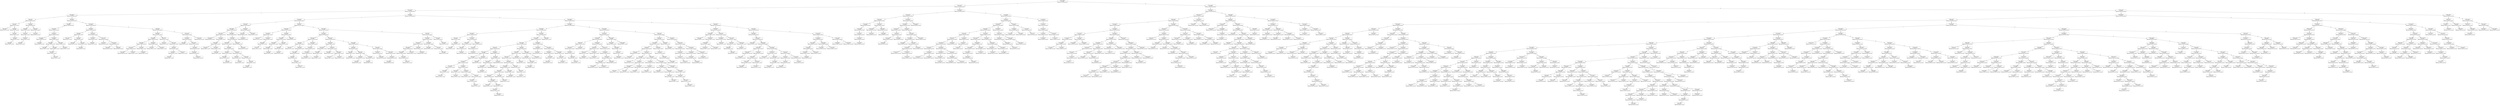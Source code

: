 digraph SmuTreap {
  node [fontname="Helvetica", shape=record];
  node_0x58aae8c2f4f0 [label="(171.33, 164.67)\nPrio: 1000\nBBsub[12.7,14.7,413.6,262.0]"];
  node_0x58aae8c2f4f0 -> node_0x58aae8c0d860 [label="L"];
  node_0x58aae8c0d860 [label="(141.33, 214.67)\nPrio: 997\nBBsub[12.7,14.7,168.6,262.0]"];
  node_0x58aae8c0d860 -> node_0x58aae8c3c450 [label="L"];
  node_0x58aae8c3c450 [label="(36.33, 164.67)\nPrio: 996\nBBsub[12.7,14.7,138.6,262.0]"];
  node_0x58aae8c3c450 -> node_0x58aae8c2a520 [label="L"];
  node_0x58aae8c2a520 [label="(16.33, 144.67)\nPrio: 980\nBBsub[12.7,14.7,33.6,262.0]"];
  node_0x58aae8c2a520 -> node_0x58aae8c312e0 [label="L"];
  node_0x58aae8c312e0 [label="(16.33, 74.67)\nPrio: 961\nBBsub[12.7,14.7,13.6,130.0]"];
  node_0x58aae8c312e0 -> node_0x58aae8c295a0 [label="L"];
  node_0x58aae8c295a0 [label="(16.33, 24.67)\nPrio: 912\nBBsub[12.7,14.7,7.2,62.0]"];
  node_0x58aae8c295a0 -> node_0x58aae8bf1240 [label="L"];
  node_0x58aae8bf1240 [label="(16.33, 14.67)\nPrio: 168\nBBsub[12.7,14.7,7.2,12.0]"];
  left_null_0x58aae8bf1240 [shape=point, style=invis];
  node_0x58aae8bf1240 -> left_null_0x58aae8bf1240 [style=invis];
  right_null_0x58aae8bf1240 [shape=point, style=invis];
  node_0x58aae8bf1240 -> right_null_0x58aae8bf1240 [style=invis];
  node_0x58aae8c295a0 -> node_0x58aae8bf08c0 [label="R"];
  node_0x58aae8bf08c0 [label="(16.33, 34.67)\nPrio: 693\nBBsub[12.7,34.7,7.2,42.0]"];
  left_null_0x58aae8bf08c0 [shape=point, style=invis];
  node_0x58aae8bf08c0 -> left_null_0x58aae8bf08c0 [style=invis];
  node_0x58aae8bf08c0 -> node_0x58aae8c22310 [label="R"];
  node_0x58aae8c22310 [label="(16.33, 44.67)\nPrio: 650\nBBsub[12.7,44.7,7.2,32.0]"];
  left_null_0x58aae8c22310 [shape=point, style=invis];
  node_0x58aae8c22310 -> left_null_0x58aae8c22310 [style=invis];
  node_0x58aae8c22310 -> node_0x58aae8c289e0 [label="R"];
  node_0x58aae8c289e0 [label="(16.33, 64.67)\nPrio: 620\nBBsub[12.7,54.7,7.2,22.0]"];
  node_0x58aae8c289e0 -> node_0x58aae8c192b0 [label="L"];
  node_0x58aae8c192b0 [label="(16.33, 54.67)\nPrio: 339\nBBsub[12.7,54.7,7.2,12.0]"];
  left_null_0x58aae8c192b0 [shape=point, style=invis];
  node_0x58aae8c192b0 -> left_null_0x58aae8c192b0 [style=invis];
  right_null_0x58aae8c192b0 [shape=point, style=invis];
  node_0x58aae8c192b0 -> right_null_0x58aae8c192b0 [style=invis];
  right_null_0x58aae8c289e0 [shape=point, style=invis];
  node_0x58aae8c289e0 -> right_null_0x58aae8c289e0 [style=invis];
  node_0x58aae8c312e0 -> node_0x58aae8c3ff40 [label="R"];
  node_0x58aae8c3ff40 [label="(16.33, 114.67)\nPrio: 940\nBBsub[12.7,84.7,13.6,60.0]"];
  node_0x58aae8c3ff40 -> node_0x58aae8c38ab0 [label="L"];
  node_0x58aae8c38ab0 [label="(16.33, 84.67)\nPrio: 649\nBBsub[12.7,84.7,7.2,42.0]"];
  left_null_0x58aae8c38ab0 [shape=point, style=invis];
  node_0x58aae8c38ab0 -> left_null_0x58aae8c38ab0 [style=invis];
  node_0x58aae8c38ab0 -> node_0x58aae8c24160 [label="R"];
  node_0x58aae8c24160 [label="(16.33, 114.67)\nPrio: 616\nBBsub[12.7,94.7,7.2,32.0]"];
  node_0x58aae8c24160 -> node_0x58aae8bf4fa0 [label="L"];
  node_0x58aae8bf4fa0 [label="(16.33, 104.67)\nPrio: 511\nBBsub[12.7,94.7,7.2,22.0]"];
  node_0x58aae8bf4fa0 -> node_0x58aae8becfa0 [label="L"];
  node_0x58aae8becfa0 [label="(16.33, 94.67)\nPrio: 103\nBBsub[12.7,94.7,7.2,12.0]"];
  left_null_0x58aae8becfa0 [shape=point, style=invis];
  node_0x58aae8becfa0 -> left_null_0x58aae8becfa0 [style=invis];
  right_null_0x58aae8becfa0 [shape=point, style=invis];
  node_0x58aae8becfa0 -> right_null_0x58aae8becfa0 [style=invis];
  right_null_0x58aae8bf4fa0 [shape=point, style=invis];
  node_0x58aae8bf4fa0 -> right_null_0x58aae8bf4fa0 [style=invis];
  right_null_0x58aae8c24160 [shape=point, style=invis];
  node_0x58aae8c24160 -> right_null_0x58aae8c24160 [style=invis];
  node_0x58aae8c3ff40 -> node_0x58aae8c1d720 [label="R"];
  node_0x58aae8c1d720 [label="(16.33, 134.67)\nPrio: 502\nBBsub[16.3,124.7,10.0,20.0]"];
  node_0x58aae8c1d720 -> node_0x58aae8c27480 [label="L"];
  node_0x58aae8c27480 [label="(16.33, 124.67)\nPrio: 162\nBBsub[16.3,124.7,10.0,10.0]"];
  left_null_0x58aae8c27480 [shape=point, style=invis];
  node_0x58aae8c27480 -> left_null_0x58aae8c27480 [style=invis];
  right_null_0x58aae8c27480 [shape=point, style=invis];
  node_0x58aae8c27480 -> right_null_0x58aae8c27480 [style=invis];
  right_null_0x58aae8c1d720 [shape=point, style=invis];
  node_0x58aae8c1d720 -> right_null_0x58aae8c1d720 [style=invis];
  node_0x58aae8c2a520 -> node_0x58aae8c029b0 [label="R"];
  node_0x58aae8c029b0 [label="(26.33, 14.67)\nPrio: 955\nBBsub[12.7,14.7,33.6,262.0]"];
  node_0x58aae8c029b0 -> node_0x58aae8c35db0 [label="L"];
  node_0x58aae8c35db0 [label="(16.33, 264.67)\nPrio: 952\nBBsub[12.7,154.7,13.6,122.0]"];
  node_0x58aae8c35db0 -> node_0x58aae8bfe600 [label="L"];
  node_0x58aae8bfe600 [label="(16.33, 154.67)\nPrio: 939\nBBsub[12.7,154.7,13.6,112.0]"];
  left_null_0x58aae8bfe600 [shape=point, style=invis];
  node_0x58aae8bfe600 -> left_null_0x58aae8bfe600 [style=invis];
  node_0x58aae8bfe600 -> node_0x58aae8c2dac0 [label="R"];
  node_0x58aae8c2dac0 [label="(16.33, 174.67)\nPrio: 902\nBBsub[12.7,164.7,13.6,102.0]"];
  node_0x58aae8c2dac0 -> node_0x58aae8c3deb0 [label="L"];
  node_0x58aae8c3deb0 [label="(16.33, 164.67)\nPrio: 850\nBBsub[12.7,164.7,13.6,12.0]"];
  left_null_0x58aae8c3deb0 [shape=point, style=invis];
  node_0x58aae8c3deb0 -> left_null_0x58aae8c3deb0 [style=invis];
  node_0x58aae8c3deb0 -> node_0x58aae8c2c830 [label="R"];
  node_0x58aae8c2c830 [label="(16.33, 164.67)\nPrio: 230\nBBsub[16.3,164.7,10.0,10.0]"];
  left_null_0x58aae8c2c830 [shape=point, style=invis];
  node_0x58aae8c2c830 -> left_null_0x58aae8c2c830 [style=invis];
  right_null_0x58aae8c2c830 [shape=point, style=invis];
  node_0x58aae8c2c830 -> right_null_0x58aae8c2c830 [style=invis];
  node_0x58aae8c2dac0 -> node_0x58aae8c1f320 [label="R"];
  node_0x58aae8c1f320 [label="(16.33, 234.67)\nPrio: 855\nBBsub[12.7,184.7,7.2,82.0]"];
  node_0x58aae8c1f320 -> node_0x58aae8c1e710 [label="L"];
  node_0x58aae8c1e710 [label="(16.33, 194.67)\nPrio: 849\nBBsub[12.7,184.7,7.2,52.0]"];
  node_0x58aae8c1e710 -> node_0x58aae8bf04e0 [label="L"];
  node_0x58aae8bf04e0 [label="(16.33, 184.67)\nPrio: 399\nBBsub[12.7,184.7,7.2,12.0]"];
  left_null_0x58aae8bf04e0 [shape=point, style=invis];
  node_0x58aae8bf04e0 -> left_null_0x58aae8bf04e0 [style=invis];
  right_null_0x58aae8bf04e0 [shape=point, style=invis];
  node_0x58aae8bf04e0 -> right_null_0x58aae8bf04e0 [style=invis];
  node_0x58aae8c1e710 -> node_0x58aae8c41ee0 [label="R"];
  node_0x58aae8c41ee0 [label="(16.33, 224.67)\nPrio: 504\nBBsub[12.7,204.7,7.2,32.0]"];
  node_0x58aae8c41ee0 -> node_0x58aae8c3ba20 [label="L"];
  node_0x58aae8c3ba20 [label="(16.33, 204.67)\nPrio: 274\nBBsub[12.7,204.7,7.2,22.0]"];
  left_null_0x58aae8c3ba20 [shape=point, style=invis];
  node_0x58aae8c3ba20 -> left_null_0x58aae8c3ba20 [style=invis];
  node_0x58aae8c3ba20 -> node_0x58aae8bf5cb0 [label="R"];
  node_0x58aae8bf5cb0 [label="(16.33, 214.67)\nPrio: 121\nBBsub[12.7,214.7,7.2,12.0]"];
  left_null_0x58aae8bf5cb0 [shape=point, style=invis];
  node_0x58aae8bf5cb0 -> left_null_0x58aae8bf5cb0 [style=invis];
  right_null_0x58aae8bf5cb0 [shape=point, style=invis];
  node_0x58aae8bf5cb0 -> right_null_0x58aae8bf5cb0 [style=invis];
  right_null_0x58aae8c41ee0 [shape=point, style=invis];
  node_0x58aae8c41ee0 -> right_null_0x58aae8c41ee0 [style=invis];
  node_0x58aae8c1f320 -> node_0x58aae8c1e1b0 [label="R"];
  node_0x58aae8c1e1b0 [label="(16.33, 254.67)\nPrio: 418\nBBsub[12.7,244.7,7.2,22.0]"];
  node_0x58aae8c1e1b0 -> node_0x58aae8c2e360 [label="L"];
  node_0x58aae8c2e360 [label="(16.33, 244.67)\nPrio: 267\nBBsub[12.7,244.7,7.2,12.0]"];
  left_null_0x58aae8c2e360 [shape=point, style=invis];
  node_0x58aae8c2e360 -> left_null_0x58aae8c2e360 [style=invis];
  right_null_0x58aae8c2e360 [shape=point, style=invis];
  node_0x58aae8c2e360 -> right_null_0x58aae8c2e360 [style=invis];
  right_null_0x58aae8c1e1b0 [shape=point, style=invis];
  node_0x58aae8c1e1b0 -> right_null_0x58aae8c1e1b0 [style=invis];
  right_null_0x58aae8c35db0 [shape=point, style=invis];
  node_0x58aae8c35db0 -> right_null_0x58aae8c35db0 [style=invis];
  node_0x58aae8c029b0 -> node_0x58aae8c15ab0 [label="R"];
  node_0x58aae8c15ab0 [label="(26.33, 164.67)\nPrio: 940\nBBsub[22.7,14.7,23.6,262.0]"];
  node_0x58aae8c15ab0 -> node_0x58aae8c08220 [label="L"];
  node_0x58aae8c08220 [label="(26.33, 84.67)\nPrio: 900\nBBsub[22.7,24.7,13.6,140.0]"];
  node_0x58aae8c08220 -> node_0x58aae8c0e4c0 [label="L"];
  node_0x58aae8c0e4c0 [label="(26.33, 34.67)\nPrio: 848\nBBsub[22.7,24.7,7.2,62.0]"];
  node_0x58aae8c0e4c0 -> node_0x58aae8c2b9e0 [label="L"];
  node_0x58aae8c2b9e0 [label="(26.33, 24.67)\nPrio: 470\nBBsub[22.7,24.7,7.2,12.0]"];
  left_null_0x58aae8c2b9e0 [shape=point, style=invis];
  node_0x58aae8c2b9e0 -> left_null_0x58aae8c2b9e0 [style=invis];
  right_null_0x58aae8c2b9e0 [shape=point, style=invis];
  node_0x58aae8c2b9e0 -> right_null_0x58aae8c2b9e0 [style=invis];
  node_0x58aae8c0e4c0 -> node_0x58aae8c43070 [label="R"];
  node_0x58aae8c43070 [label="(26.33, 54.67)\nPrio: 552\nBBsub[22.7,44.7,7.2,42.0]"];
  node_0x58aae8c43070 -> node_0x58aae8bfaa30 [label="L"];
  node_0x58aae8bfaa30 [label="(26.33, 44.67)\nPrio: 440\nBBsub[22.7,44.7,7.2,12.0]"];
  left_null_0x58aae8bfaa30 [shape=point, style=invis];
  node_0x58aae8bfaa30 -> left_null_0x58aae8bfaa30 [style=invis];
  right_null_0x58aae8bfaa30 [shape=point, style=invis];
  node_0x58aae8bfaa30 -> right_null_0x58aae8bfaa30 [style=invis];
  node_0x58aae8c43070 -> node_0x58aae8c015a0 [label="R"];
  node_0x58aae8c015a0 [label="(26.33, 74.67)\nPrio: 229\nBBsub[22.7,64.7,7.2,22.0]"];
  node_0x58aae8c015a0 -> node_0x58aae8c15440 [label="L"];
  node_0x58aae8c15440 [label="(26.33, 64.67)\nPrio: 159\nBBsub[22.7,64.7,7.2,12.0]"];
  left_null_0x58aae8c15440 [shape=point, style=invis];
  node_0x58aae8c15440 -> left_null_0x58aae8c15440 [style=invis];
  right_null_0x58aae8c15440 [shape=point, style=invis];
  node_0x58aae8c15440 -> right_null_0x58aae8c15440 [style=invis];
  right_null_0x58aae8c015a0 [shape=point, style=invis];
  node_0x58aae8c015a0 -> right_null_0x58aae8c015a0 [style=invis];
  node_0x58aae8c08220 -> node_0x58aae8c03a30 [label="R"];
  node_0x58aae8c03a30 [label="(26.33, 114.67)\nPrio: 815\nBBsub[22.7,94.7,13.6,70.0]"];
  node_0x58aae8c03a30 -> node_0x58aae8c008f0 [label="L"];
  node_0x58aae8c008f0 [label="(26.33, 104.67)\nPrio: 674\nBBsub[22.7,94.7,7.2,22.0]"];
  node_0x58aae8c008f0 -> node_0x58aae8c23450 [label="L"];
  node_0x58aae8c23450 [label="(26.33, 94.67)\nPrio: 476\nBBsub[22.7,94.7,7.2,12.0]"];
  left_null_0x58aae8c23450 [shape=point, style=invis];
  node_0x58aae8c23450 -> left_null_0x58aae8c23450 [style=invis];
  right_null_0x58aae8c23450 [shape=point, style=invis];
  node_0x58aae8c23450 -> right_null_0x58aae8c23450 [style=invis];
  right_null_0x58aae8c008f0 [shape=point, style=invis];
  node_0x58aae8c008f0 -> right_null_0x58aae8c008f0 [style=invis];
  node_0x58aae8c03a30 -> node_0x58aae8c33410 [label="R"];
  node_0x58aae8c33410 [label="(26.33, 124.67)\nPrio: 717\nBBsub[26.3,114.7,10.0,50.0]"];
  node_0x58aae8c33410 -> node_0x58aae8c16910 [label="L"];
  node_0x58aae8c16910 [label="(26.33, 114.67)\nPrio: 527\nBBsub[26.3,114.7,10.0,10.0]"];
  left_null_0x58aae8c16910 [shape=point, style=invis];
  node_0x58aae8c16910 -> left_null_0x58aae8c16910 [style=invis];
  right_null_0x58aae8c16910 [shape=point, style=invis];
  node_0x58aae8c16910 -> right_null_0x58aae8c16910 [style=invis];
  node_0x58aae8c33410 -> node_0x58aae8c129a0 [label="R"];
  node_0x58aae8c129a0 [label="(26.33, 144.67)\nPrio: 554\nBBsub[26.3,134.7,10.0,30.0]"];
  node_0x58aae8c129a0 -> node_0x58aae8c10840 [label="L"];
  node_0x58aae8c10840 [label="(26.33, 134.67)\nPrio: 210\nBBsub[26.3,134.7,10.0,10.0]"];
  left_null_0x58aae8c10840 [shape=point, style=invis];
  node_0x58aae8c10840 -> left_null_0x58aae8c10840 [style=invis];
  right_null_0x58aae8c10840 [shape=point, style=invis];
  node_0x58aae8c10840 -> right_null_0x58aae8c10840 [style=invis];
  node_0x58aae8c129a0 -> node_0x58aae8bf0d80 [label="R"];
  node_0x58aae8bf0d80 [label="(26.33, 154.67)\nPrio: 260\nBBsub[26.3,154.7,10.0,10.0]"];
  left_null_0x58aae8bf0d80 [shape=point, style=invis];
  node_0x58aae8bf0d80 -> left_null_0x58aae8bf0d80 [style=invis];
  right_null_0x58aae8bf0d80 [shape=point, style=invis];
  node_0x58aae8bf0d80 -> right_null_0x58aae8bf0d80 [style=invis];
  node_0x58aae8c15ab0 -> node_0x58aae8c0d270 [label="R"];
  node_0x58aae8c0d270 [label="(36.33, 84.67)\nPrio: 931\nBBsub[22.7,14.7,23.6,262.0]"];
  node_0x58aae8c0d270 -> node_0x58aae8bf4170 [label="L"];
  node_0x58aae8bf4170 [label="(26.33, 264.67)\nPrio: 820\nBBsub[22.7,14.7,17.2,262.0]"];
  node_0x58aae8bf4170 -> node_0x58aae8c11270 [label="L"];
  node_0x58aae8c11270 [label="(26.33, 224.67)\nPrio: 818\nBBsub[22.7,164.7,13.6,102.0]"];
  node_0x58aae8c11270 -> node_0x58aae8c09c20 [label="L"];
  node_0x58aae8c09c20 [label="(26.33, 194.67)\nPrio: 802\nBBsub[22.7,164.7,13.6,62.0]"];
  node_0x58aae8c09c20 -> node_0x58aae8c379c0 [label="L"];
  node_0x58aae8c379c0 [label="(26.33, 174.67)\nPrio: 593\nBBsub[22.7,164.7,13.6,32.0]"];
  node_0x58aae8c379c0 -> node_0x58aae8c45e90 [label="L"];
  node_0x58aae8c45e90 [label="(26.33, 164.67)\nPrio: 483\nBBsub[26.3,164.7,10.0,10.0]"];
  left_null_0x58aae8c45e90 [shape=point, style=invis];
  node_0x58aae8c45e90 -> left_null_0x58aae8c45e90 [style=invis];
  right_null_0x58aae8c45e90 [shape=point, style=invis];
  node_0x58aae8c45e90 -> right_null_0x58aae8c45e90 [style=invis];
  node_0x58aae8c379c0 -> node_0x58aae8c024b0 [label="R"];
  node_0x58aae8c024b0 [label="(26.33, 184.67)\nPrio: 25\nBBsub[22.7,184.7,7.2,12.0]"];
  left_null_0x58aae8c024b0 [shape=point, style=invis];
  node_0x58aae8c024b0 -> left_null_0x58aae8c024b0 [style=invis];
  right_null_0x58aae8c024b0 [shape=point, style=invis];
  node_0x58aae8c024b0 -> right_null_0x58aae8c024b0 [style=invis];
  node_0x58aae8c09c20 -> node_0x58aae8c149f0 [label="R"];
  node_0x58aae8c149f0 [label="(26.33, 214.67)\nPrio: 763\nBBsub[22.7,204.7,7.2,22.0]"];
  node_0x58aae8c149f0 -> node_0x58aae8c44c90 [label="L"];
  node_0x58aae8c44c90 [label="(26.33, 204.67)\nPrio: 591\nBBsub[22.7,204.7,7.2,12.0]"];
  left_null_0x58aae8c44c90 [shape=point, style=invis];
  node_0x58aae8c44c90 -> left_null_0x58aae8c44c90 [style=invis];
  right_null_0x58aae8c44c90 [shape=point, style=invis];
  node_0x58aae8c44c90 -> right_null_0x58aae8c44c90 [style=invis];
  right_null_0x58aae8c149f0 [shape=point, style=invis];
  node_0x58aae8c149f0 -> right_null_0x58aae8c149f0 [style=invis];
  node_0x58aae8c11270 -> node_0x58aae8c05270 [label="R"];
  node_0x58aae8c05270 [label="(26.33, 244.67)\nPrio: 408\nBBsub[22.7,234.7,7.2,32.0]"];
  node_0x58aae8c05270 -> node_0x58aae8bf3ea0 [label="L"];
  node_0x58aae8bf3ea0 [label="(26.33, 234.67)\nPrio: 14\nBBsub[22.7,234.7,7.2,12.0]"];
  left_null_0x58aae8bf3ea0 [shape=point, style=invis];
  node_0x58aae8bf3ea0 -> left_null_0x58aae8bf3ea0 [style=invis];
  right_null_0x58aae8bf3ea0 [shape=point, style=invis];
  node_0x58aae8bf3ea0 -> right_null_0x58aae8bf3ea0 [style=invis];
  node_0x58aae8c05270 -> node_0x58aae8c0c6e0 [label="R"];
  node_0x58aae8c0c6e0 [label="(26.33, 254.67)\nPrio: 373\nBBsub[22.7,254.7,7.2,12.0]"];
  left_null_0x58aae8c0c6e0 [shape=point, style=invis];
  node_0x58aae8c0c6e0 -> left_null_0x58aae8c0c6e0 [style=invis];
  right_null_0x58aae8c0c6e0 [shape=point, style=invis];
  node_0x58aae8c0c6e0 -> right_null_0x58aae8c0c6e0 [style=invis];
  node_0x58aae8bf4170 -> node_0x58aae8c0c300 [label="R"];
  node_0x58aae8c0c300 [label="(36.33, 24.67)\nPrio: 771\nBBsub[32.7,14.7,7.2,72.0]"];
  node_0x58aae8c0c300 -> node_0x58aae8bfb090 [label="L"];
  node_0x58aae8bfb090 [label="(36.33, 14.67)\nPrio: 103\nBBsub[32.7,14.7,7.2,12.0]"];
  left_null_0x58aae8bfb090 [shape=point, style=invis];
  node_0x58aae8bfb090 -> left_null_0x58aae8bfb090 [style=invis];
  right_null_0x58aae8bfb090 [shape=point, style=invis];
  node_0x58aae8bfb090 -> right_null_0x58aae8bfb090 [style=invis];
  node_0x58aae8c0c300 -> node_0x58aae8c0ca40 [label="R"];
  node_0x58aae8c0ca40 [label="(36.33, 74.67)\nPrio: 575\nBBsub[32.7,34.7,7.2,52.0]"];
  node_0x58aae8c0ca40 -> node_0x58aae8c13560 [label="L"];
  node_0x58aae8c13560 [label="(36.33, 54.67)\nPrio: 169\nBBsub[32.7,34.7,7.2,42.0]"];
  node_0x58aae8c13560 -> node_0x58aae8c342c0 [label="L"];
  node_0x58aae8c342c0 [label="(36.33, 44.67)\nPrio: 107\nBBsub[32.7,34.7,7.2,22.0]"];
  node_0x58aae8c342c0 -> node_0x58aae8bfa550 [label="L"];
  node_0x58aae8bfa550 [label="(36.33, 34.67)\nPrio: 95\nBBsub[32.7,34.7,7.2,12.0]"];
  left_null_0x58aae8bfa550 [shape=point, style=invis];
  node_0x58aae8bfa550 -> left_null_0x58aae8bfa550 [style=invis];
  right_null_0x58aae8bfa550 [shape=point, style=invis];
  node_0x58aae8bfa550 -> right_null_0x58aae8bfa550 [style=invis];
  right_null_0x58aae8c342c0 [shape=point, style=invis];
  node_0x58aae8c342c0 -> right_null_0x58aae8c342c0 [style=invis];
  node_0x58aae8c13560 -> node_0x58aae8c3aac0 [label="R"];
  node_0x58aae8c3aac0 [label="(36.33, 64.67)\nPrio: 21\nBBsub[32.7,64.7,7.2,12.0]"];
  left_null_0x58aae8c3aac0 [shape=point, style=invis];
  node_0x58aae8c3aac0 -> left_null_0x58aae8c3aac0 [style=invis];
  right_null_0x58aae8c3aac0 [shape=point, style=invis];
  node_0x58aae8c3aac0 -> right_null_0x58aae8c3aac0 [style=invis];
  right_null_0x58aae8c0ca40 [shape=point, style=invis];
  node_0x58aae8c0ca40 -> right_null_0x58aae8c0ca40 [style=invis];
  node_0x58aae8c0d270 -> node_0x58aae8bfb4d0 [label="R"];
  node_0x58aae8bfb4d0 [label="(36.33, 144.67)\nPrio: 915\nBBsub[32.7,94.7,13.6,70.0]"];
  node_0x58aae8bfb4d0 -> node_0x58aae8c1bbf0 [label="L"];
  node_0x58aae8c1bbf0 [label="(36.33, 104.67)\nPrio: 795\nBBsub[32.7,94.7,13.6,50.0]"];
  node_0x58aae8c1bbf0 -> node_0x58aae8c35490 [label="L"];
  node_0x58aae8c35490 [label="(36.33, 94.67)\nPrio: 465\nBBsub[32.7,94.7,7.2,12.0]"];
  left_null_0x58aae8c35490 [shape=point, style=invis];
  node_0x58aae8c35490 -> left_null_0x58aae8c35490 [style=invis];
  right_null_0x58aae8c35490 [shape=point, style=invis];
  node_0x58aae8c35490 -> right_null_0x58aae8c35490 [style=invis];
  node_0x58aae8c1bbf0 -> node_0x58aae8c21e40 [label="R"];
  node_0x58aae8c21e40 [label="(36.33, 114.67)\nPrio: 677\nBBsub[32.7,114.7,13.6,30.0]"];
  left_null_0x58aae8c21e40 [shape=point, style=invis];
  node_0x58aae8c21e40 -> left_null_0x58aae8c21e40 [style=invis];
  node_0x58aae8c21e40 -> node_0x58aae8c019a0 [label="R"];
  node_0x58aae8c019a0 [label="(36.33, 134.67)\nPrio: 484\nBBsub[36.3,114.7,10.0,30.0]"];
  node_0x58aae8c019a0 -> node_0x58aae8c033c0 [label="L"];
  node_0x58aae8c033c0 [label="(36.33, 114.67)\nPrio: 328\nBBsub[36.3,114.7,10.0,20.0]"];
  left_null_0x58aae8c033c0 [shape=point, style=invis];
  node_0x58aae8c033c0 -> left_null_0x58aae8c033c0 [style=invis];
  node_0x58aae8c033c0 -> node_0x58aae8c0e1b0 [label="R"];
  node_0x58aae8c0e1b0 [label="(36.33, 124.67)\nPrio: 61\nBBsub[36.3,124.7,10.0,10.0]"];
  left_null_0x58aae8c0e1b0 [shape=point, style=invis];
  node_0x58aae8c0e1b0 -> left_null_0x58aae8c0e1b0 [style=invis];
  right_null_0x58aae8c0e1b0 [shape=point, style=invis];
  node_0x58aae8c0e1b0 -> right_null_0x58aae8c0e1b0 [style=invis];
  right_null_0x58aae8c019a0 [shape=point, style=invis];
  node_0x58aae8c019a0 -> right_null_0x58aae8c019a0 [style=invis];
  node_0x58aae8bfb4d0 -> node_0x58aae8c01ac0 [label="R"];
  node_0x58aae8c01ac0 [label="(36.33, 154.67)\nPrio: 741\nBBsub[36.3,154.7,10.0,10.0]"];
  left_null_0x58aae8c01ac0 [shape=point, style=invis];
  node_0x58aae8c01ac0 -> left_null_0x58aae8c01ac0 [style=invis];
  right_null_0x58aae8c01ac0 [shape=point, style=invis];
  node_0x58aae8c01ac0 -> right_null_0x58aae8c01ac0 [style=invis];
  node_0x58aae8c3c450 -> node_0x58aae8c46170 [label="R"];
  node_0x58aae8c46170 [label="(76.33, 64.67)\nPrio: 996\nBBsub[32.7,14.7,118.6,262.0]"];
  node_0x58aae8c46170 -> node_0x58aae8c09920 [label="L"];
  node_0x58aae8c09920 [label="(46.33, 164.67)\nPrio: 981\nBBsub[32.7,14.7,47.2,262.0]"];
  node_0x58aae8c09920 -> node_0x58aae8c388c0 [label="L"];
  node_0x58aae8c388c0 [label="(46.33, 124.67)\nPrio: 975\nBBsub[32.7,14.7,23.6,262.0]"];
  node_0x58aae8c388c0 -> node_0x58aae8bfe250 [label="L"];
  node_0x58aae8bfe250 [label="(36.33, 234.67)\nPrio: 898\nBBsub[32.7,14.7,23.6,262.0]"];
  node_0x58aae8bfe250 -> node_0x58aae8c15090 [label="L"];
  node_0x58aae8c15090 [label="(36.33, 174.67)\nPrio: 706\nBBsub[32.7,164.7,13.6,72.0]"];
  node_0x58aae8c15090 -> node_0x58aae8c05560 [label="L"];
  node_0x58aae8c05560 [label="(36.33, 164.67)\nPrio: 360\nBBsub[36.3,164.7,10.0,10.0]"];
  left_null_0x58aae8c05560 [shape=point, style=invis];
  node_0x58aae8c05560 -> left_null_0x58aae8c05560 [style=invis];
  right_null_0x58aae8c05560 [shape=point, style=invis];
  node_0x58aae8c05560 -> right_null_0x58aae8c05560 [style=invis];
  node_0x58aae8c15090 -> node_0x58aae8c30180 [label="R"];
  node_0x58aae8c30180 [label="(36.33, 224.67)\nPrio: 699\nBBsub[32.7,184.7,7.2,52.0]"];
  node_0x58aae8c30180 -> node_0x58aae8c19100 [label="L"];
  node_0x58aae8c19100 [label="(36.33, 194.67)\nPrio: 349\nBBsub[32.7,184.7,7.2,42.0]"];
  node_0x58aae8c19100 -> node_0x58aae8c04bd0 [label="L"];
  node_0x58aae8c04bd0 [label="(36.33, 184.67)\nPrio: 43\nBBsub[32.7,184.7,7.2,12.0]"];
  left_null_0x58aae8c04bd0 [shape=point, style=invis];
  node_0x58aae8c04bd0 -> left_null_0x58aae8c04bd0 [style=invis];
  right_null_0x58aae8c04bd0 [shape=point, style=invis];
  node_0x58aae8c04bd0 -> right_null_0x58aae8c04bd0 [style=invis];
  node_0x58aae8c19100 -> node_0x58aae8c41830 [label="R"];
  node_0x58aae8c41830 [label="(36.33, 204.67)\nPrio: 303\nBBsub[32.7,204.7,7.2,22.0]"];
  left_null_0x58aae8c41830 [shape=point, style=invis];
  node_0x58aae8c41830 -> left_null_0x58aae8c41830 [style=invis];
  node_0x58aae8c41830 -> node_0x58aae8bf5150 [label="R"];
  node_0x58aae8bf5150 [label="(36.33, 214.67)\nPrio: 100\nBBsub[32.7,214.7,7.2,12.0]"];
  left_null_0x58aae8bf5150 [shape=point, style=invis];
  node_0x58aae8bf5150 -> left_null_0x58aae8bf5150 [style=invis];
  right_null_0x58aae8bf5150 [shape=point, style=invis];
  node_0x58aae8bf5150 -> right_null_0x58aae8bf5150 [style=invis];
  right_null_0x58aae8c30180 [shape=point, style=invis];
  node_0x58aae8c30180 -> right_null_0x58aae8c30180 [style=invis];
  node_0x58aae8bfe250 -> node_0x58aae8c3a650 [label="R"];
  node_0x58aae8c3a650 [label="(36.33, 244.67)\nPrio: 845\nBBsub[32.7,14.7,23.6,262.0]"];
  left_null_0x58aae8c3a650 [shape=point, style=invis];
  node_0x58aae8c3a650 -> left_null_0x58aae8c3a650 [style=invis];
  node_0x58aae8c3a650 -> node_0x58aae8c050c0 [label="R"];
  node_0x58aae8c050c0 [label="(46.33, 104.67)\nPrio: 756\nBBsub[32.7,14.7,23.6,262.0]"];
  node_0x58aae8c050c0 -> node_0x58aae8c075b0 [label="L"];
  node_0x58aae8c075b0 [label="(36.33, 254.67)\nPrio: 719\nBBsub[32.7,14.7,17.2,262.0]"];
  left_null_0x58aae8c075b0 [shape=point, style=invis];
  node_0x58aae8c075b0 -> left_null_0x58aae8c075b0 [style=invis];
  node_0x58aae8c075b0 -> node_0x58aae8c434c0 [label="R"];
  node_0x58aae8c434c0 [label="(46.33, 34.67)\nPrio: 689\nBBsub[32.7,14.7,17.2,262.0]"];
  node_0x58aae8c434c0 -> node_0x58aae8c110c0 [label="L"];
  node_0x58aae8c110c0 [label="(46.33, 24.67)\nPrio: 681\nBBsub[32.7,14.7,17.2,262.0]"];
  node_0x58aae8c110c0 -> node_0x58aae8c362c0 [label="L"];
  node_0x58aae8c362c0 [label="(36.33, 264.67)\nPrio: 435\nBBsub[32.7,14.7,17.2,262.0]"];
  left_null_0x58aae8c362c0 [shape=point, style=invis];
  node_0x58aae8c362c0 -> left_null_0x58aae8c362c0 [style=invis];
  node_0x58aae8c362c0 -> node_0x58aae8c2a950 [label="R"];
  node_0x58aae8c2a950 [label="(46.33, 14.67)\nPrio: 288\nBBsub[42.7,14.7,7.2,12.0]"];
  left_null_0x58aae8c2a950 [shape=point, style=invis];
  node_0x58aae8c2a950 -> left_null_0x58aae8c2a950 [style=invis];
  right_null_0x58aae8c2a950 [shape=point, style=invis];
  node_0x58aae8c2a950 -> right_null_0x58aae8c2a950 [style=invis];
  right_null_0x58aae8c110c0 [shape=point, style=invis];
  node_0x58aae8c110c0 -> right_null_0x58aae8c110c0 [style=invis];
  node_0x58aae8c434c0 -> node_0x58aae8bfc060 [label="R"];
  node_0x58aae8bfc060 [label="(46.33, 64.67)\nPrio: 516\nBBsub[42.7,44.7,7.2,62.0]"];
  node_0x58aae8bfc060 -> node_0x58aae8c1c2f0 [label="L"];
  node_0x58aae8c1c2f0 [label="(46.33, 44.67)\nPrio: 169\nBBsub[42.7,44.7,7.2,22.0]"];
  left_null_0x58aae8c1c2f0 [shape=point, style=invis];
  node_0x58aae8c1c2f0 -> left_null_0x58aae8c1c2f0 [style=invis];
  node_0x58aae8c1c2f0 -> node_0x58aae8c45070 [label="R"];
  node_0x58aae8c45070 [label="(46.33, 54.67)\nPrio: 95\nBBsub[42.7,54.7,7.2,12.0]"];
  left_null_0x58aae8c45070 [shape=point, style=invis];
  node_0x58aae8c45070 -> left_null_0x58aae8c45070 [style=invis];
  right_null_0x58aae8c45070 [shape=point, style=invis];
  node_0x58aae8c45070 -> right_null_0x58aae8c45070 [style=invis];
  node_0x58aae8bfc060 -> node_0x58aae8c17b90 [label="R"];
  node_0x58aae8c17b90 [label="(46.33, 74.67)\nPrio: 256\nBBsub[42.7,74.7,7.2,32.0]"];
  left_null_0x58aae8c17b90 [shape=point, style=invis];
  node_0x58aae8c17b90 -> left_null_0x58aae8c17b90 [style=invis];
  node_0x58aae8c17b90 -> node_0x58aae8c32dd0 [label="R"];
  node_0x58aae8c32dd0 [label="(46.33, 94.67)\nPrio: 219\nBBsub[42.7,84.7,7.2,22.0]"];
  node_0x58aae8c32dd0 -> node_0x58aae8c26020 [label="L"];
  node_0x58aae8c26020 [label="(46.33, 84.67)\nPrio: 56\nBBsub[42.7,84.7,7.2,12.0]"];
  left_null_0x58aae8c26020 [shape=point, style=invis];
  node_0x58aae8c26020 -> left_null_0x58aae8c26020 [style=invis];
  right_null_0x58aae8c26020 [shape=point, style=invis];
  node_0x58aae8c26020 -> right_null_0x58aae8c26020 [style=invis];
  right_null_0x58aae8c32dd0 [shape=point, style=invis];
  node_0x58aae8c32dd0 -> right_null_0x58aae8c32dd0 [style=invis];
  node_0x58aae8c050c0 -> node_0x58aae8c2edd0 [label="R"];
  node_0x58aae8c2edd0 [label="(46.33, 114.67)\nPrio: 610\nBBsub[42.7,114.7,13.6,12.0]"];
  left_null_0x58aae8c2edd0 [shape=point, style=invis];
  node_0x58aae8c2edd0 -> left_null_0x58aae8c2edd0 [style=invis];
  node_0x58aae8c2edd0 -> node_0x58aae8c11620 [label="R"];
  node_0x58aae8c11620 [label="(46.33, 114.67)\nPrio: 576\nBBsub[46.3,114.7,10.0,10.0]"];
  left_null_0x58aae8c11620 [shape=point, style=invis];
  node_0x58aae8c11620 -> left_null_0x58aae8c11620 [style=invis];
  right_null_0x58aae8c11620 [shape=point, style=invis];
  node_0x58aae8c11620 -> right_null_0x58aae8c11620 [style=invis];
  node_0x58aae8c388c0 -> node_0x58aae8c3efc0 [label="R"];
  node_0x58aae8c3efc0 [label="(46.33, 154.67)\nPrio: 654\nBBsub[42.7,134.7,13.6,42.0]"];
  node_0x58aae8c3efc0 -> node_0x58aae8c2c240 [label="L"];
  node_0x58aae8c2c240 [label="(46.33, 144.67)\nPrio: 541\nBBsub[46.3,134.7,10.0,20.0]"];
  node_0x58aae8c2c240 -> node_0x58aae8c0f230 [label="L"];
  node_0x58aae8c0f230 [label="(46.33, 134.67)\nPrio: 457\nBBsub[46.3,134.7,10.0,10.0]"];
  left_null_0x58aae8c0f230 [shape=point, style=invis];
  node_0x58aae8c0f230 -> left_null_0x58aae8c0f230 [style=invis];
  right_null_0x58aae8c0f230 [shape=point, style=invis];
  node_0x58aae8c0f230 -> right_null_0x58aae8c0f230 [style=invis];
  right_null_0x58aae8c2c240 [shape=point, style=invis];
  node_0x58aae8c2c240 -> right_null_0x58aae8c2c240 [style=invis];
  node_0x58aae8c3efc0 -> node_0x58aae8c1b6f0 [label="R"];
  node_0x58aae8c1b6f0 [label="(46.33, 164.67)\nPrio: 304\nBBsub[42.7,164.7,7.2,12.0]"];
  left_null_0x58aae8c1b6f0 [shape=point, style=invis];
  node_0x58aae8c1b6f0 -> left_null_0x58aae8c1b6f0 [style=invis];
  right_null_0x58aae8c1b6f0 [shape=point, style=invis];
  node_0x58aae8c1b6f0 -> right_null_0x58aae8c1b6f0 [style=invis];
  node_0x58aae8c09920 -> node_0x58aae8c1e450 [label="R"];
  node_0x58aae8c1e450 [label="(56.33, 64.67)\nPrio: 971\nBBsub[42.7,14.7,37.2,262.0]"];
  node_0x58aae8c1e450 -> node_0x58aae8c16b00 [label="L"];
  node_0x58aae8c16b00 [label="(46.33, 224.67)\nPrio: 894\nBBsub[42.7,14.7,17.2,262.0]"];
  node_0x58aae8c16b00 -> node_0x58aae8c2b830 [label="L"];
  node_0x58aae8c2b830 [label="(46.33, 184.67)\nPrio: 843\nBBsub[42.7,174.7,7.2,52.0]"];
  node_0x58aae8c2b830 -> node_0x58aae8c1c4a0 [label="L"];
  node_0x58aae8c1c4a0 [label="(46.33, 174.67)\nPrio: 711\nBBsub[42.7,174.7,7.2,12.0]"];
  left_null_0x58aae8c1c4a0 [shape=point, style=invis];
  node_0x58aae8c1c4a0 -> left_null_0x58aae8c1c4a0 [style=invis];
  right_null_0x58aae8c1c4a0 [shape=point, style=invis];
  node_0x58aae8c1c4a0 -> right_null_0x58aae8c1c4a0 [style=invis];
  node_0x58aae8c2b830 -> node_0x58aae8bf6ab0 [label="R"];
  node_0x58aae8bf6ab0 [label="(46.33, 214.67)\nPrio: 576\nBBsub[42.7,194.7,7.2,32.0]"];
  node_0x58aae8bf6ab0 -> node_0x58aae8c46520 [label="L"];
  node_0x58aae8c46520 [label="(46.33, 204.67)\nPrio: 213\nBBsub[42.7,194.7,7.2,22.0]"];
  node_0x58aae8c46520 -> node_0x58aae8c40e40 [label="L"];
  node_0x58aae8c40e40 [label="(46.33, 194.67)\nPrio: 1\nBBsub[42.7,194.7,7.2,12.0]"];
  left_null_0x58aae8c40e40 [shape=point, style=invis];
  node_0x58aae8c40e40 -> left_null_0x58aae8c40e40 [style=invis];
  right_null_0x58aae8c40e40 [shape=point, style=invis];
  node_0x58aae8c40e40 -> right_null_0x58aae8c40e40 [style=invis];
  right_null_0x58aae8c46520 [shape=point, style=invis];
  node_0x58aae8c46520 -> right_null_0x58aae8c46520 [style=invis];
  right_null_0x58aae8bf6ab0 [shape=point, style=invis];
  node_0x58aae8bf6ab0 -> right_null_0x58aae8bf6ab0 [style=invis];
  node_0x58aae8c16b00 -> node_0x58aae8c38ff0 [label="R"];
  node_0x58aae8c38ff0 [label="(56.33, 44.67)\nPrio: 882\nBBsub[42.7,14.7,17.2,262.0]"];
  node_0x58aae8c38ff0 -> node_0x58aae8bffcf0 [label="L"];
  node_0x58aae8bffcf0 [label="(46.33, 264.67)\nPrio: 878\nBBsub[42.7,14.7,17.2,262.0]"];
  node_0x58aae8bffcf0 -> node_0x58aae8c25620 [label="L"];
  node_0x58aae8c25620 [label="(46.33, 254.67)\nPrio: 790\nBBsub[42.7,234.7,7.2,32.0]"];
  node_0x58aae8c25620 -> node_0x58aae8c2fd00 [label="L"];
  node_0x58aae8c2fd00 [label="(46.33, 234.67)\nPrio: 664\nBBsub[42.7,234.7,7.2,22.0]"];
  left_null_0x58aae8c2fd00 [shape=point, style=invis];
  node_0x58aae8c2fd00 -> left_null_0x58aae8c2fd00 [style=invis];
  node_0x58aae8c2fd00 -> node_0x58aae8c2d080 [label="R"];
  node_0x58aae8c2d080 [label="(46.33, 244.67)\nPrio: 188\nBBsub[42.7,244.7,7.2,12.0]"];
  left_null_0x58aae8c2d080 [shape=point, style=invis];
  node_0x58aae8c2d080 -> left_null_0x58aae8c2d080 [style=invis];
  right_null_0x58aae8c2d080 [shape=point, style=invis];
  node_0x58aae8c2d080 -> right_null_0x58aae8c2d080 [style=invis];
  right_null_0x58aae8c25620 [shape=point, style=invis];
  node_0x58aae8c25620 -> right_null_0x58aae8c25620 [style=invis];
  node_0x58aae8bffcf0 -> node_0x58aae8bee570 [label="R"];
  node_0x58aae8bee570 [label="(56.33, 34.67)\nPrio: 872\nBBsub[52.7,14.7,7.2,32.0]"];
  node_0x58aae8bee570 -> node_0x58aae8bfd1d0 [label="L"];
  node_0x58aae8bfd1d0 [label="(56.33, 24.67)\nPrio: 681\nBBsub[52.7,14.7,7.2,22.0]"];
  node_0x58aae8bfd1d0 -> node_0x58aae8c12f80 [label="L"];
  node_0x58aae8c12f80 [label="(56.33, 14.67)\nPrio: 657\nBBsub[52.7,14.7,7.2,12.0]"];
  left_null_0x58aae8c12f80 [shape=point, style=invis];
  node_0x58aae8c12f80 -> left_null_0x58aae8c12f80 [style=invis];
  right_null_0x58aae8c12f80 [shape=point, style=invis];
  node_0x58aae8c12f80 -> right_null_0x58aae8c12f80 [style=invis];
  right_null_0x58aae8bfd1d0 [shape=point, style=invis];
  node_0x58aae8bfd1d0 -> right_null_0x58aae8bfd1d0 [style=invis];
  right_null_0x58aae8bee570 [shape=point, style=invis];
  node_0x58aae8bee570 -> right_null_0x58aae8bee570 [style=invis];
  node_0x58aae8c38ff0 -> node_0x58aae8c349a0 [label="R"];
  node_0x58aae8c349a0 [label="(56.33, 54.67)\nPrio: 526\nBBsub[52.7,54.7,7.2,12.0]"];
  left_null_0x58aae8c349a0 [shape=point, style=invis];
  node_0x58aae8c349a0 -> left_null_0x58aae8c349a0 [style=invis];
  right_null_0x58aae8c349a0 [shape=point, style=invis];
  node_0x58aae8c349a0 -> right_null_0x58aae8c349a0 [style=invis];
  node_0x58aae8c1e450 -> node_0x58aae8c2c540 [label="R"];
  node_0x58aae8c2c540 [label="(66.33, 164.67)\nPrio: 962\nBBsub[52.7,14.7,27.2,262.0]"];
  node_0x58aae8c2c540 -> node_0x58aae8c1b330 [label="L"];
  node_0x58aae8c1b330 [label="(56.33, 174.67)\nPrio: 956\nBBsub[52.7,14.7,23.6,262.0]"];
  node_0x58aae8c1b330 -> node_0x58aae8bf77a0 [label="L"];
  node_0x58aae8bf77a0 [label="(56.33, 134.67)\nPrio: 600\nBBsub[52.7,74.7,13.6,102.0]"];
  node_0x58aae8bf77a0 -> node_0x58aae8c10080 [label="L"];
  node_0x58aae8c10080 [label="(56.33, 84.67)\nPrio: 503\nBBsub[52.7,74.7,13.6,60.0]"];
  node_0x58aae8c10080 -> node_0x58aae8c1f4d0 [label="L"];
  node_0x58aae8c1f4d0 [label="(56.33, 74.67)\nPrio: 153\nBBsub[52.7,74.7,7.2,12.0]"];
  left_null_0x58aae8c1f4d0 [shape=point, style=invis];
  node_0x58aae8c1f4d0 -> left_null_0x58aae8c1f4d0 [style=invis];
  right_null_0x58aae8c1f4d0 [shape=point, style=invis];
  node_0x58aae8c1f4d0 -> right_null_0x58aae8c1f4d0 [style=invis];
  node_0x58aae8c10080 -> node_0x58aae8c3ca20 [label="R"];
  node_0x58aae8c3ca20 [label="(56.33, 124.67)\nPrio: 426\nBBsub[52.7,94.7,13.6,40.0]"];
  node_0x58aae8c3ca20 -> node_0x58aae8bedc10 [label="L"];
  node_0x58aae8bedc10 [label="(56.33, 114.67)\nPrio: 288\nBBsub[52.7,94.7,13.6,32.0]"];
  node_0x58aae8bedc10 -> node_0x58aae8bfe520 [label="L"];
  node_0x58aae8bfe520 [label="(56.33, 94.67)\nPrio: 219\nBBsub[52.7,94.7,7.2,32.0]"];
  left_null_0x58aae8bfe520 [shape=point, style=invis];
  node_0x58aae8bfe520 -> left_null_0x58aae8bfe520 [style=invis];
  node_0x58aae8bfe520 -> node_0x58aae8bef550 [label="R"];
  node_0x58aae8bef550 [label="(56.33, 104.67)\nPrio: 39\nBBsub[52.7,104.7,7.2,22.0]"];
  left_null_0x58aae8bef550 [shape=point, style=invis];
  node_0x58aae8bef550 -> left_null_0x58aae8bef550 [style=invis];
  node_0x58aae8bef550 -> node_0x58aae8c010a0 [label="R"];
  node_0x58aae8c010a0 [label="(56.33, 114.67)\nPrio: 27\nBBsub[52.7,114.7,7.2,12.0]"];
  left_null_0x58aae8c010a0 [shape=point, style=invis];
  node_0x58aae8c010a0 -> left_null_0x58aae8c010a0 [style=invis];
  right_null_0x58aae8c010a0 [shape=point, style=invis];
  node_0x58aae8c010a0 -> right_null_0x58aae8c010a0 [style=invis];
  right_null_0x58aae8bedc10 [shape=point, style=invis];
  node_0x58aae8bedc10 -> right_null_0x58aae8bedc10 [style=invis];
  right_null_0x58aae8c3ca20 [shape=point, style=invis];
  node_0x58aae8c3ca20 -> right_null_0x58aae8c3ca20 [style=invis];
  node_0x58aae8bf77a0 -> node_0x58aae8c07b90 [label="R"];
  node_0x58aae8c07b90 [label="(56.33, 164.67)\nPrio: 404\nBBsub[52.7,144.7,13.6,32.0]"];
  node_0x58aae8c07b90 -> node_0x58aae8bffee0 [label="L"];
  node_0x58aae8bffee0 [label="(56.33, 144.67)\nPrio: 320\nBBsub[52.7,144.7,13.6,32.0]"];
  left_null_0x58aae8bffee0 [shape=point, style=invis];
  node_0x58aae8bffee0 -> left_null_0x58aae8bffee0 [style=invis];
  node_0x58aae8bffee0 -> node_0x58aae8c41340 [label="R"];
  node_0x58aae8c41340 [label="(56.33, 154.67)\nPrio: 269\nBBsub[52.7,154.7,13.6,22.0]"];
  left_null_0x58aae8c41340 [shape=point, style=invis];
  node_0x58aae8c41340 -> left_null_0x58aae8c41340 [style=invis];
  node_0x58aae8c41340 -> node_0x58aae8c36e70 [label="R"];
  node_0x58aae8c36e70 [label="(56.33, 164.67)\nPrio: 126\nBBsub[52.7,164.7,7.2,12.0]"];
  left_null_0x58aae8c36e70 [shape=point, style=invis];
  node_0x58aae8c36e70 -> left_null_0x58aae8c36e70 [style=invis];
  right_null_0x58aae8c36e70 [shape=point, style=invis];
  node_0x58aae8c36e70 -> right_null_0x58aae8c36e70 [style=invis];
  right_null_0x58aae8c07b90 [shape=point, style=invis];
  node_0x58aae8c07b90 -> right_null_0x58aae8c07b90 [style=invis];
  node_0x58aae8c1b330 -> node_0x58aae8c19f80 [label="R"];
  node_0x58aae8c19f80 [label="(66.33, 14.67)\nPrio: 854\nBBsub[52.7,14.7,23.6,262.0]"];
  node_0x58aae8c19f80 -> node_0x58aae8c45930 [label="L"];
  node_0x58aae8c45930 [label="(56.33, 214.67)\nPrio: 733\nBBsub[52.7,184.7,7.2,92.0]"];
  node_0x58aae8c45930 -> node_0x58aae8bf57e0 [label="L"];
  node_0x58aae8bf57e0 [label="(56.33, 204.67)\nPrio: 312\nBBsub[52.7,184.7,7.2,32.0]"];
  node_0x58aae8bf57e0 -> node_0x58aae8bf4320 [label="L"];
  node_0x58aae8bf4320 [label="(56.33, 194.67)\nPrio: 254\nBBsub[52.7,184.7,7.2,22.0]"];
  node_0x58aae8bf4320 -> node_0x58aae8bfbc10 [label="L"];
  node_0x58aae8bfbc10 [label="(56.33, 184.67)\nPrio: 25\nBBsub[52.7,184.7,7.2,12.0]"];
  left_null_0x58aae8bfbc10 [shape=point, style=invis];
  node_0x58aae8bfbc10 -> left_null_0x58aae8bfbc10 [style=invis];
  right_null_0x58aae8bfbc10 [shape=point, style=invis];
  node_0x58aae8bfbc10 -> right_null_0x58aae8bfbc10 [style=invis];
  right_null_0x58aae8bf4320 [shape=point, style=invis];
  node_0x58aae8bf4320 -> right_null_0x58aae8bf4320 [style=invis];
  right_null_0x58aae8bf57e0 [shape=point, style=invis];
  node_0x58aae8bf57e0 -> right_null_0x58aae8bf57e0 [style=invis];
  node_0x58aae8c45930 -> node_0x58aae8c258e0 [label="R"];
  node_0x58aae8c258e0 [label="(56.33, 234.67)\nPrio: 677\nBBsub[52.7,224.7,7.2,52.0]"];
  node_0x58aae8c258e0 -> node_0x58aae8c13b70 [label="L"];
  node_0x58aae8c13b70 [label="(56.33, 224.67)\nPrio: 269\nBBsub[52.7,224.7,7.2,12.0]"];
  left_null_0x58aae8c13b70 [shape=point, style=invis];
  node_0x58aae8c13b70 -> left_null_0x58aae8c13b70 [style=invis];
  right_null_0x58aae8c13b70 [shape=point, style=invis];
  node_0x58aae8c13b70 -> right_null_0x58aae8c13b70 [style=invis];
  node_0x58aae8c258e0 -> node_0x58aae8c30d20 [label="R"];
  node_0x58aae8c30d20 [label="(56.33, 254.67)\nPrio: 646\nBBsub[52.7,244.7,7.2,32.0]"];
  node_0x58aae8c30d20 -> node_0x58aae8bfb240 [label="L"];
  node_0x58aae8bfb240 [label="(56.33, 244.67)\nPrio: 37\nBBsub[52.7,244.7,7.2,12.0]"];
  left_null_0x58aae8bfb240 [shape=point, style=invis];
  node_0x58aae8bfb240 -> left_null_0x58aae8bfb240 [style=invis];
  right_null_0x58aae8bfb240 [shape=point, style=invis];
  node_0x58aae8bfb240 -> right_null_0x58aae8bfb240 [style=invis];
  node_0x58aae8c30d20 -> node_0x58aae8c0cfd0 [label="R"];
  node_0x58aae8c0cfd0 [label="(56.33, 264.67)\nPrio: 571\nBBsub[52.7,264.7,7.2,12.0]"];
  left_null_0x58aae8c0cfd0 [shape=point, style=invis];
  node_0x58aae8c0cfd0 -> left_null_0x58aae8c0cfd0 [style=invis];
  right_null_0x58aae8c0cfd0 [shape=point, style=invis];
  node_0x58aae8c0cfd0 -> right_null_0x58aae8c0cfd0 [style=invis];
  node_0x58aae8c19f80 -> node_0x58aae8c3c940 [label="R"];
  node_0x58aae8c3c940 [label="(66.33, 104.67)\nPrio: 838\nBBsub[62.7,24.7,13.6,140.0]"];
  node_0x58aae8c3c940 -> node_0x58aae8c3d6f0 [label="L"];
  node_0x58aae8c3d6f0 [label="(66.33, 44.67)\nPrio: 588\nBBsub[62.7,24.7,7.2,82.0]"];
  node_0x58aae8c3d6f0 -> node_0x58aae8c36cc0 [label="L"];
  node_0x58aae8c36cc0 [label="(66.33, 24.67)\nPrio: 492\nBBsub[62.7,24.7,7.2,22.0]"];
  left_null_0x58aae8c36cc0 [shape=point, style=invis];
  node_0x58aae8c36cc0 -> left_null_0x58aae8c36cc0 [style=invis];
  node_0x58aae8c36cc0 -> node_0x58aae8c14ba0 [label="R"];
  node_0x58aae8c14ba0 [label="(66.33, 34.67)\nPrio: 158\nBBsub[62.7,34.7,7.2,12.0]"];
  left_null_0x58aae8c14ba0 [shape=point, style=invis];
  node_0x58aae8c14ba0 -> left_null_0x58aae8c14ba0 [style=invis];
  right_null_0x58aae8c14ba0 [shape=point, style=invis];
  node_0x58aae8c14ba0 -> right_null_0x58aae8c14ba0 [style=invis];
  node_0x58aae8c3d6f0 -> node_0x58aae8c0c890 [label="R"];
  node_0x58aae8c0c890 [label="(66.33, 74.67)\nPrio: 456\nBBsub[62.7,54.7,7.2,52.0]"];
  node_0x58aae8c0c890 -> node_0x58aae8c18e60 [label="L"];
  node_0x58aae8c18e60 [label="(66.33, 64.67)\nPrio: 446\nBBsub[62.7,54.7,7.2,22.0]"];
  node_0x58aae8c18e60 -> node_0x58aae8bf8ce0 [label="L"];
  node_0x58aae8bf8ce0 [label="(66.33, 54.67)\nPrio: 203\nBBsub[62.7,54.7,7.2,12.0]"];
  left_null_0x58aae8bf8ce0 [shape=point, style=invis];
  node_0x58aae8bf8ce0 -> left_null_0x58aae8bf8ce0 [style=invis];
  right_null_0x58aae8bf8ce0 [shape=point, style=invis];
  node_0x58aae8bf8ce0 -> right_null_0x58aae8bf8ce0 [style=invis];
  right_null_0x58aae8c18e60 [shape=point, style=invis];
  node_0x58aae8c18e60 -> right_null_0x58aae8c18e60 [style=invis];
  node_0x58aae8c0c890 -> node_0x58aae8c09ef0 [label="R"];
  node_0x58aae8c09ef0 [label="(66.33, 94.67)\nPrio: 398\nBBsub[62.7,84.7,7.2,22.0]"];
  node_0x58aae8c09ef0 -> node_0x58aae8c047e0 [label="L"];
  node_0x58aae8c047e0 [label="(66.33, 84.67)\nPrio: 301\nBBsub[62.7,84.7,7.2,12.0]"];
  left_null_0x58aae8c047e0 [shape=point, style=invis];
  node_0x58aae8c047e0 -> left_null_0x58aae8c047e0 [style=invis];
  right_null_0x58aae8c047e0 [shape=point, style=invis];
  node_0x58aae8c047e0 -> right_null_0x58aae8c047e0 [style=invis];
  right_null_0x58aae8c09ef0 [shape=point, style=invis];
  node_0x58aae8c09ef0 -> right_null_0x58aae8c09ef0 [style=invis];
  node_0x58aae8c3c940 -> node_0x58aae8bf3f80 [label="R"];
  node_0x58aae8bf3f80 [label="(66.33, 124.67)\nPrio: 602\nBBsub[62.7,114.7,13.6,50.0]"];
  node_0x58aae8bf3f80 -> node_0x58aae8bfcbe0 [label="L"];
  node_0x58aae8bfcbe0 [label="(66.33, 114.67)\nPrio: 517\nBBsub[62.7,114.7,13.6,12.0]"];
  left_null_0x58aae8bfcbe0 [shape=point, style=invis];
  node_0x58aae8bfcbe0 -> left_null_0x58aae8bfcbe0 [style=invis];
  node_0x58aae8bfcbe0 -> node_0x58aae8c35070 [label="R"];
  node_0x58aae8c35070 [label="(66.33, 114.67)\nPrio: 193\nBBsub[66.3,114.7,10.0,10.0]"];
  left_null_0x58aae8c35070 [shape=point, style=invis];
  node_0x58aae8c35070 -> left_null_0x58aae8c35070 [style=invis];
  right_null_0x58aae8c35070 [shape=point, style=invis];
  node_0x58aae8c35070 -> right_null_0x58aae8c35070 [style=invis];
  node_0x58aae8bf3f80 -> node_0x58aae8c0be40 [label="R"];
  node_0x58aae8c0be40 [label="(66.33, 154.67)\nPrio: 373\nBBsub[66.3,134.7,10.0,30.0]"];
  node_0x58aae8c0be40 -> node_0x58aae8c30e00 [label="L"];
  node_0x58aae8c30e00 [label="(66.33, 144.67)\nPrio: 363\nBBsub[66.3,134.7,10.0,20.0]"];
  node_0x58aae8c30e00 -> node_0x58aae8c0ee50 [label="L"];
  node_0x58aae8c0ee50 [label="(66.33, 134.67)\nPrio: 326\nBBsub[66.3,134.7,10.0,10.0]"];
  left_null_0x58aae8c0ee50 [shape=point, style=invis];
  node_0x58aae8c0ee50 -> left_null_0x58aae8c0ee50 [style=invis];
  right_null_0x58aae8c0ee50 [shape=point, style=invis];
  node_0x58aae8c0ee50 -> right_null_0x58aae8c0ee50 [style=invis];
  right_null_0x58aae8c30e00 [shape=point, style=invis];
  node_0x58aae8c30e00 -> right_null_0x58aae8c30e00 [style=invis];
  right_null_0x58aae8c0be40 [shape=point, style=invis];
  node_0x58aae8c0be40 -> right_null_0x58aae8c0be40 [style=invis];
  node_0x58aae8c2c540 -> node_0x58aae8bf5510 [label="R"];
  node_0x58aae8bf5510 [label="(76.33, 34.67)\nPrio: 953\nBBsub[62.7,14.7,17.2,262.0]"];
  node_0x58aae8bf5510 -> node_0x58aae8c33ee0 [label="L"];
  node_0x58aae8c33ee0 [label="(66.33, 244.67)\nPrio: 948\nBBsub[62.7,14.7,17.2,262.0]"];
  node_0x58aae8c33ee0 -> node_0x58aae8c2d820 [label="L"];
  node_0x58aae8c2d820 [label="(66.33, 214.67)\nPrio: 941\nBBsub[62.7,164.7,13.6,82.0]"];
  node_0x58aae8c2d820 -> node_0x58aae8bfadf0 [label="L"];
  node_0x58aae8bfadf0 [label="(66.33, 194.67)\nPrio: 836\nBBsub[62.7,164.7,13.6,52.0]"];
  node_0x58aae8bfadf0 -> node_0x58aae8c1a830 [label="L"];
  node_0x58aae8c1a830 [label="(66.33, 184.67)\nPrio: 591\nBBsub[62.7,164.7,13.6,32.0]"];
  node_0x58aae8c1a830 -> node_0x58aae8c19390 [label="L"];
  node_0x58aae8c19390 [label="(66.33, 164.67)\nPrio: 106\nBBsub[62.7,164.7,13.6,22.0]"];
  left_null_0x58aae8c19390 [shape=point, style=invis];
  node_0x58aae8c19390 -> left_null_0x58aae8c19390 [style=invis];
  node_0x58aae8c19390 -> node_0x58aae8c29b00 [label="R"];
  node_0x58aae8c29b00 [label="(66.33, 174.67)\nPrio: 61\nBBsub[62.7,174.7,7.2,12.0]"];
  left_null_0x58aae8c29b00 [shape=point, style=invis];
  node_0x58aae8c29b00 -> left_null_0x58aae8c29b00 [style=invis];
  right_null_0x58aae8c29b00 [shape=point, style=invis];
  node_0x58aae8c29b00 -> right_null_0x58aae8c29b00 [style=invis];
  right_null_0x58aae8c1a830 [shape=point, style=invis];
  node_0x58aae8c1a830 -> right_null_0x58aae8c1a830 [style=invis];
  node_0x58aae8bfadf0 -> node_0x58aae8c178c0 [label="R"];
  node_0x58aae8c178c0 [label="(66.33, 204.67)\nPrio: 77\nBBsub[62.7,204.7,7.2,12.0]"];
  left_null_0x58aae8c178c0 [shape=point, style=invis];
  node_0x58aae8c178c0 -> left_null_0x58aae8c178c0 [style=invis];
  right_null_0x58aae8c178c0 [shape=point, style=invis];
  node_0x58aae8c178c0 -> right_null_0x58aae8c178c0 [style=invis];
  node_0x58aae8c2d820 -> node_0x58aae8c0f420 [label="R"];
  node_0x58aae8c0f420 [label="(66.33, 234.67)\nPrio: 630\nBBsub[62.7,224.7,7.2,22.0]"];
  node_0x58aae8c0f420 -> node_0x58aae8c16480 [label="L"];
  node_0x58aae8c16480 [label="(66.33, 224.67)\nPrio: 103\nBBsub[62.7,224.7,7.2,12.0]"];
  left_null_0x58aae8c16480 [shape=point, style=invis];
  node_0x58aae8c16480 -> left_null_0x58aae8c16480 [style=invis];
  right_null_0x58aae8c16480 [shape=point, style=invis];
  node_0x58aae8c16480 -> right_null_0x58aae8c16480 [style=invis];
  right_null_0x58aae8c0f420 [shape=point, style=invis];
  node_0x58aae8c0f420 -> right_null_0x58aae8c0f420 [style=invis];
  node_0x58aae8c33ee0 -> node_0x58aae8c198b0 [label="R"];
  node_0x58aae8c198b0 [label="(66.33, 264.67)\nPrio: 876\nBBsub[62.7,14.7,17.2,262.0]"];
  node_0x58aae8c198b0 -> node_0x58aae8c0c150 [label="L"];
  node_0x58aae8c0c150 [label="(66.33, 254.67)\nPrio: 288\nBBsub[62.7,254.7,7.2,12.0]"];
  left_null_0x58aae8c0c150 [shape=point, style=invis];
  node_0x58aae8c0c150 -> left_null_0x58aae8c0c150 [style=invis];
  right_null_0x58aae8c0c150 [shape=point, style=invis];
  node_0x58aae8c0c150 -> right_null_0x58aae8c0c150 [style=invis];
  node_0x58aae8c198b0 -> node_0x58aae8c39930 [label="R"];
  node_0x58aae8c39930 [label="(76.33, 14.67)\nPrio: 700\nBBsub[72.7,14.7,7.2,22.0]"];
  left_null_0x58aae8c39930 [shape=point, style=invis];
  node_0x58aae8c39930 -> left_null_0x58aae8c39930 [style=invis];
  node_0x58aae8c39930 -> node_0x58aae8bf36f0 [label="R"];
  node_0x58aae8bf36f0 [label="(76.33, 24.67)\nPrio: 158\nBBsub[72.7,24.7,7.2,12.0]"];
  left_null_0x58aae8bf36f0 [shape=point, style=invis];
  node_0x58aae8bf36f0 -> left_null_0x58aae8bf36f0 [style=invis];
  right_null_0x58aae8bf36f0 [shape=point, style=invis];
  node_0x58aae8bf36f0 -> right_null_0x58aae8bf36f0 [style=invis];
  node_0x58aae8bf5510 -> node_0x58aae8bf1d40 [label="R"];
  node_0x58aae8bf1d40 [label="(76.33, 44.67)\nPrio: 684\nBBsub[72.7,44.7,7.2,22.0]"];
  left_null_0x58aae8bf1d40 [shape=point, style=invis];
  node_0x58aae8bf1d40 -> left_null_0x58aae8bf1d40 [style=invis];
  node_0x58aae8bf1d40 -> node_0x58aae8bfa3a0 [label="R"];
  node_0x58aae8bfa3a0 [label="(76.33, 54.67)\nPrio: 255\nBBsub[72.7,54.7,7.2,12.0]"];
  left_null_0x58aae8bfa3a0 [shape=point, style=invis];
  node_0x58aae8bfa3a0 -> left_null_0x58aae8bfa3a0 [style=invis];
  right_null_0x58aae8bfa3a0 [shape=point, style=invis];
  node_0x58aae8bfa3a0 -> right_null_0x58aae8bfa3a0 [style=invis];
  node_0x58aae8c46170 -> node_0x58aae8c16720 [label="R"];
  node_0x58aae8c16720 [label="(126.33, 184.67)\nPrio: 989\nBBsub[72.7,14.7,78.6,262.0]"];
  node_0x58aae8c16720 -> node_0x58aae8c28dc0 [label="L"];
  node_0x58aae8c28dc0 [label="(96.33, 254.67)\nPrio: 987\nBBsub[72.7,14.7,63.6,262.0]"];
  node_0x58aae8c28dc0 -> node_0x58aae8c1f130 [label="L"];
  node_0x58aae8c1f130 [label="(76.33, 164.67)\nPrio: 986\nBBsub[72.7,14.7,33.6,262.0]"];
  node_0x58aae8c1f130 -> node_0x58aae8c45660 [label="L"];
  node_0x58aae8c45660 [label="(76.33, 104.67)\nPrio: 851\nBBsub[72.7,74.7,13.6,102.0]"];
  node_0x58aae8c45660 -> node_0x58aae8c0d780 [label="L"];
  node_0x58aae8c0d780 [label="(76.33, 74.67)\nPrio: 594\nBBsub[72.7,74.7,7.2,32.0]"];
  left_null_0x58aae8c0d780 [shape=point, style=invis];
  node_0x58aae8c0d780 -> left_null_0x58aae8c0d780 [style=invis];
  node_0x58aae8c0d780 -> node_0x58aae8c2de70 [label="R"];
  node_0x58aae8c2de70 [label="(76.33, 94.67)\nPrio: 435\nBBsub[72.7,84.7,7.2,22.0]"];
  node_0x58aae8c2de70 -> node_0x58aae8c209f0 [label="L"];
  node_0x58aae8c209f0 [label="(76.33, 84.67)\nPrio: 378\nBBsub[72.7,84.7,7.2,12.0]"];
  left_null_0x58aae8c209f0 [shape=point, style=invis];
  node_0x58aae8c209f0 -> left_null_0x58aae8c209f0 [style=invis];
  right_null_0x58aae8c209f0 [shape=point, style=invis];
  node_0x58aae8c209f0 -> right_null_0x58aae8c209f0 [style=invis];
  right_null_0x58aae8c2de70 [shape=point, style=invis];
  node_0x58aae8c2de70 -> right_null_0x58aae8c2de70 [style=invis];
  node_0x58aae8c45660 -> node_0x58aae8c19aa0 [label="R"];
  node_0x58aae8c19aa0 [label="(76.33, 134.67)\nPrio: 738\nBBsub[72.7,114.7,13.6,62.0]"];
  node_0x58aae8c19aa0 -> node_0x58aae8bf5ac0 [label="L"];
  node_0x58aae8bf5ac0 [label="(76.33, 124.67)\nPrio: 497\nBBsub[72.7,114.7,13.6,20.0]"];
  node_0x58aae8bf5ac0 -> node_0x58aae8c263e0 [label="L"];
  node_0x58aae8c263e0 [label="(76.33, 114.67)\nPrio: 449\nBBsub[72.7,114.7,13.6,12.0]"];
  left_null_0x58aae8c263e0 [shape=point, style=invis];
  node_0x58aae8c263e0 -> left_null_0x58aae8c263e0 [style=invis];
  node_0x58aae8c263e0 -> node_0x58aae8c1ede0 [label="R"];
  node_0x58aae8c1ede0 [label="(76.33, 114.67)\nPrio: 301\nBBsub[76.3,114.7,10.0,10.0]"];
  left_null_0x58aae8c1ede0 [shape=point, style=invis];
  node_0x58aae8c1ede0 -> left_null_0x58aae8c1ede0 [style=invis];
  right_null_0x58aae8c1ede0 [shape=point, style=invis];
  node_0x58aae8c1ede0 -> right_null_0x58aae8c1ede0 [style=invis];
  right_null_0x58aae8bf5ac0 [shape=point, style=invis];
  node_0x58aae8bf5ac0 -> right_null_0x58aae8bf5ac0 [style=invis];
  node_0x58aae8c19aa0 -> node_0x58aae8bf45f0 [label="R"];
  node_0x58aae8bf45f0 [label="(76.33, 164.67)\nPrio: 616\nBBsub[72.7,144.7,13.6,32.0]"];
  node_0x58aae8bf45f0 -> node_0x58aae8c3e2b0 [label="L"];
  node_0x58aae8c3e2b0 [label="(76.33, 144.67)\nPrio: 342\nBBsub[76.3,144.7,10.0,20.0]"];
  left_null_0x58aae8c3e2b0 [shape=point, style=invis];
  node_0x58aae8c3e2b0 -> left_null_0x58aae8c3e2b0 [style=invis];
  node_0x58aae8c3e2b0 -> node_0x58aae8bfb700 [label="R"];
  node_0x58aae8bfb700 [label="(76.33, 154.67)\nPrio: 193\nBBsub[76.3,154.7,10.0,10.0]"];
  left_null_0x58aae8bfb700 [shape=point, style=invis];
  node_0x58aae8bfb700 -> left_null_0x58aae8bfb700 [style=invis];
  right_null_0x58aae8bfb700 [shape=point, style=invis];
  node_0x58aae8bfb700 -> right_null_0x58aae8bfb700 [style=invis];
  right_null_0x58aae8bf45f0 [shape=point, style=invis];
  node_0x58aae8bf45f0 -> right_null_0x58aae8bf45f0 [style=invis];
  node_0x58aae8c1f130 -> node_0x58aae8c38d50 [label="R"];
  node_0x58aae8c38d50 [label="(96.33, 234.67)\nPrio: 981\nBBsub[72.7,14.7,33.6,262.0]"];
  node_0x58aae8c38d50 -> node_0x58aae8c22510 [label="L"];
  node_0x58aae8c22510 [label="(96.33, 134.67)\nPrio: 954\nBBsub[72.7,14.7,33.6,262.0]"];
  node_0x58aae8c22510 -> node_0x58aae8c1ce50 [label="L"];
  node_0x58aae8c1ce50 [label="(86.33, 144.67)\nPrio: 938\nBBsub[72.7,14.7,33.6,262.0]"];
  node_0x58aae8c1ce50 -> node_0x58aae8bfdfb0 [label="L"];
  node_0x58aae8bfdfb0 [label="(86.33, 74.67)\nPrio: 913\nBBsub[72.7,14.7,23.6,262.0]"];
  node_0x58aae8bfdfb0 -> node_0x58aae8c0fcb0 [label="L"];
  node_0x58aae8c0fcb0 [label="(86.33, 44.67)\nPrio: 884\nBBsub[72.7,14.7,17.2,262.0]"];
  node_0x58aae8c0fcb0 -> node_0x58aae8c155f0 [label="L"];
  node_0x58aae8c155f0 [label="(86.33, 34.67)\nPrio: 834\nBBsub[72.7,14.7,17.2,262.0]"];
  node_0x58aae8c155f0 -> node_0x58aae8bfd7e0 [label="L"];
  node_0x58aae8bfd7e0 [label="(76.33, 204.67)\nPrio: 823\nBBsub[72.7,14.7,17.2,262.0]"];
  node_0x58aae8bfd7e0 -> node_0x58aae8c0f6c0 [label="L"];
  node_0x58aae8c0f6c0 [label="(76.33, 194.67)\nPrio: 718\nBBsub[72.7,174.7,7.2,32.0]"];
  node_0x58aae8c0f6c0 -> node_0x58aae8bedef0 [label="L"];
  node_0x58aae8bedef0 [label="(76.33, 184.67)\nPrio: 330\nBBsub[72.7,174.7,7.2,22.0]"];
  node_0x58aae8bedef0 -> node_0x58aae8c13e40 [label="L"];
  node_0x58aae8c13e40 [label="(76.33, 174.67)\nPrio: 297\nBBsub[72.7,174.7,7.2,12.0]"];
  left_null_0x58aae8c13e40 [shape=point, style=invis];
  node_0x58aae8c13e40 -> left_null_0x58aae8c13e40 [style=invis];
  right_null_0x58aae8c13e40 [shape=point, style=invis];
  node_0x58aae8c13e40 -> right_null_0x58aae8c13e40 [style=invis];
  right_null_0x58aae8bedef0 [shape=point, style=invis];
  node_0x58aae8bedef0 -> right_null_0x58aae8bedef0 [style=invis];
  right_null_0x58aae8c0f6c0 [shape=point, style=invis];
  node_0x58aae8c0f6c0 -> right_null_0x58aae8c0f6c0 [style=invis];
  node_0x58aae8bfd7e0 -> node_0x58aae8c09070 [label="R"];
  node_0x58aae8c09070 [label="(76.33, 234.67)\nPrio: 665\nBBsub[72.7,14.7,17.2,262.0]"];
  node_0x58aae8c09070 -> node_0x58aae8bf6c60 [label="L"];
  node_0x58aae8bf6c60 [label="(76.33, 214.67)\nPrio: 620\nBBsub[72.7,214.7,7.2,22.0]"];
  left_null_0x58aae8bf6c60 [shape=point, style=invis];
  node_0x58aae8bf6c60 -> left_null_0x58aae8bf6c60 [style=invis];
  node_0x58aae8bf6c60 -> node_0x58aae8c21ab0 [label="R"];
  node_0x58aae8c21ab0 [label="(76.33, 224.67)\nPrio: 115\nBBsub[72.7,224.7,7.2,12.0]"];
  left_null_0x58aae8c21ab0 [shape=point, style=invis];
  node_0x58aae8c21ab0 -> left_null_0x58aae8c21ab0 [style=invis];
  right_null_0x58aae8c21ab0 [shape=point, style=invis];
  node_0x58aae8c21ab0 -> right_null_0x58aae8c21ab0 [style=invis];
  node_0x58aae8c09070 -> node_0x58aae8c29dd0 [label="R"];
  node_0x58aae8c29dd0 [label="(76.33, 254.67)\nPrio: 655\nBBsub[72.7,14.7,17.2,262.0]"];
  node_0x58aae8c29dd0 -> node_0x58aae8c20720 [label="L"];
  node_0x58aae8c20720 [label="(76.33, 244.67)\nPrio: 371\nBBsub[72.7,244.7,7.2,12.0]"];
  left_null_0x58aae8c20720 [shape=point, style=invis];
  node_0x58aae8c20720 -> left_null_0x58aae8c20720 [style=invis];
  right_null_0x58aae8c20720 [shape=point, style=invis];
  node_0x58aae8c20720 -> right_null_0x58aae8c20720 [style=invis];
  node_0x58aae8c29dd0 -> node_0x58aae8bff000 [label="R"];
  node_0x58aae8bff000 [label="(86.33, 24.67)\nPrio: 650\nBBsub[72.7,14.7,17.2,262.0]"];
  node_0x58aae8bff000 -> node_0x58aae8c124b0 [label="L"];
  node_0x58aae8c124b0 [label="(76.33, 264.67)\nPrio: 252\nBBsub[72.7,14.7,17.2,262.0]"];
  left_null_0x58aae8c124b0 [shape=point, style=invis];
  node_0x58aae8c124b0 -> left_null_0x58aae8c124b0 [style=invis];
  node_0x58aae8c124b0 -> node_0x58aae8c1d310 [label="R"];
  node_0x58aae8c1d310 [label="(86.33, 14.67)\nPrio: 95\nBBsub[82.7,14.7,7.2,12.0]"];
  left_null_0x58aae8c1d310 [shape=point, style=invis];
  node_0x58aae8c1d310 -> left_null_0x58aae8c1d310 [style=invis];
  right_null_0x58aae8c1d310 [shape=point, style=invis];
  node_0x58aae8c1d310 -> right_null_0x58aae8c1d310 [style=invis];
  right_null_0x58aae8bff000 [shape=point, style=invis];
  node_0x58aae8bff000 -> right_null_0x58aae8bff000 [style=invis];
  right_null_0x58aae8c155f0 [shape=point, style=invis];
  node_0x58aae8c155f0 -> right_null_0x58aae8c155f0 [style=invis];
  node_0x58aae8c0fcb0 -> node_0x58aae8bee2b0 [label="R"];
  node_0x58aae8bee2b0 [label="(86.33, 64.67)\nPrio: 468\nBBsub[82.7,54.7,7.2,22.0]"];
  node_0x58aae8bee2b0 -> node_0x58aae8c031f0 [label="L"];
  node_0x58aae8c031f0 [label="(86.33, 54.67)\nPrio: 303\nBBsub[82.7,54.7,7.2,12.0]"];
  left_null_0x58aae8c031f0 [shape=point, style=invis];
  node_0x58aae8c031f0 -> left_null_0x58aae8c031f0 [style=invis];
  right_null_0x58aae8c031f0 [shape=point, style=invis];
  node_0x58aae8c031f0 -> right_null_0x58aae8c031f0 [style=invis];
  right_null_0x58aae8bee2b0 [shape=point, style=invis];
  node_0x58aae8bee2b0 -> right_null_0x58aae8bee2b0 [style=invis];
  node_0x58aae8bfdfb0 -> node_0x58aae8c308a0 [label="R"];
  node_0x58aae8c308a0 [label="(86.33, 84.67)\nPrio: 852\nBBsub[82.7,84.7,13.6,60.0]"];
  left_null_0x58aae8c308a0 [shape=point, style=invis];
  node_0x58aae8c308a0 -> left_null_0x58aae8c308a0 [style=invis];
  node_0x58aae8c308a0 -> node_0x58aae8c3c060 [label="R"];
  node_0x58aae8c3c060 [label="(86.33, 124.67)\nPrio: 646\nBBsub[82.7,94.7,13.6,50.0]"];
  node_0x58aae8c3c060 -> node_0x58aae8bfa0d0 [label="L"];
  node_0x58aae8bfa0d0 [label="(86.33, 114.67)\nPrio: 259\nBBsub[82.7,94.7,13.6,32.0]"];
  node_0x58aae8bfa0d0 -> node_0x58aae8bfbeb0 [label="L"];
  node_0x58aae8bfbeb0 [label="(86.33, 104.67)\nPrio: 193\nBBsub[82.7,94.7,7.2,22.0]"];
  node_0x58aae8bfbeb0 -> node_0x58aae8c11930 [label="L"];
  node_0x58aae8c11930 [label="(86.33, 94.67)\nPrio: 154\nBBsub[82.7,94.7,7.2,12.0]"];
  left_null_0x58aae8c11930 [shape=point, style=invis];
  node_0x58aae8c11930 -> left_null_0x58aae8c11930 [style=invis];
  right_null_0x58aae8c11930 [shape=point, style=invis];
  node_0x58aae8c11930 -> right_null_0x58aae8c11930 [style=invis];
  right_null_0x58aae8bfbeb0 [shape=point, style=invis];
  node_0x58aae8bfbeb0 -> right_null_0x58aae8bfbeb0 [style=invis];
  node_0x58aae8bfa0d0 -> node_0x58aae8bf0ea0 [label="R"];
  node_0x58aae8bf0ea0 [label="(86.33, 114.67)\nPrio: 185\nBBsub[86.3,114.7,10.0,10.0]"];
  left_null_0x58aae8bf0ea0 [shape=point, style=invis];
  node_0x58aae8bf0ea0 -> left_null_0x58aae8bf0ea0 [style=invis];
  right_null_0x58aae8bf0ea0 [shape=point, style=invis];
  node_0x58aae8bf0ea0 -> right_null_0x58aae8bf0ea0 [style=invis];
  node_0x58aae8c3c060 -> node_0x58aae8c1bef0 [label="R"];
  node_0x58aae8c1bef0 [label="(86.33, 134.67)\nPrio: 331\nBBsub[86.3,134.7,10.0,10.0]"];
  left_null_0x58aae8c1bef0 [shape=point, style=invis];
  node_0x58aae8c1bef0 -> left_null_0x58aae8c1bef0 [style=invis];
  right_null_0x58aae8c1bef0 [shape=point, style=invis];
  node_0x58aae8c1bef0 -> right_null_0x58aae8c1bef0 [style=invis];
  node_0x58aae8c1ce50 -> node_0x58aae8c064f0 [label="R"];
  node_0x58aae8c064f0 [label="(96.33, 84.67)\nPrio: 870\nBBsub[82.7,14.7,23.6,262.0]"];
  node_0x58aae8c064f0 -> node_0x58aae8c43220 [label="L"];
  node_0x58aae8c43220 [label="(96.33, 54.67)\nPrio: 814\nBBsub[82.7,14.7,17.2,262.0]"];
  node_0x58aae8c43220 -> node_0x58aae8c189e0 [label="L"];
  node_0x58aae8c189e0 [label="(96.33, 44.67)\nPrio: 768\nBBsub[82.7,14.7,17.2,262.0]"];
  node_0x58aae8c189e0 -> node_0x58aae8bf7990 [label="L"];
  node_0x58aae8bf7990 [label="(86.33, 264.67)\nPrio: 765\nBBsub[82.7,14.7,17.2,262.0]"];
  node_0x58aae8bf7990 -> node_0x58aae8c44470 [label="L"];
  node_0x58aae8c44470 [label="(86.33, 234.67)\nPrio: 683\nBBsub[82.7,154.7,13.6,112.0]"];
  node_0x58aae8c44470 -> node_0x58aae8c24400 [label="L"];
  node_0x58aae8c24400 [label="(86.33, 204.67)\nPrio: 671\nBBsub[82.7,154.7,13.6,82.0]"];
  node_0x58aae8c24400 -> node_0x58aae8c3bd40 [label="L"];
  node_0x58aae8c3bd40 [label="(86.33, 154.67)\nPrio: 664\nBBsub[82.7,154.7,13.6,52.0]"];
  left_null_0x58aae8c3bd40 [shape=point, style=invis];
  node_0x58aae8c3bd40 -> left_null_0x58aae8c3bd40 [style=invis];
  node_0x58aae8c3bd40 -> node_0x58aae8c20bc0 [label="R"];
  node_0x58aae8c20bc0 [label="(86.33, 164.67)\nPrio: 651\nBBsub[82.7,164.7,13.6,42.0]"];
  node_0x58aae8c20bc0 -> node_0x58aae8c0cbf0 [label="L"];
  node_0x58aae8c0cbf0 [label="(86.33, 164.67)\nPrio: 131\nBBsub[82.7,164.7,7.2,12.0]"];
  left_null_0x58aae8c0cbf0 [shape=point, style=invis];
  node_0x58aae8c0cbf0 -> left_null_0x58aae8c0cbf0 [style=invis];
  right_null_0x58aae8c0cbf0 [shape=point, style=invis];
  node_0x58aae8c0cbf0 -> right_null_0x58aae8c0cbf0 [style=invis];
  node_0x58aae8c20bc0 -> node_0x58aae8bff6f0 [label="R"];
  node_0x58aae8bff6f0 [label="(86.33, 194.67)\nPrio: 202\nBBsub[82.7,174.7,7.2,32.0]"];
  node_0x58aae8bff6f0 -> node_0x58aae8c375e0 [label="L"];
  node_0x58aae8c375e0 [label="(86.33, 174.67)\nPrio: 183\nBBsub[82.7,174.7,7.2,22.0]"];
  left_null_0x58aae8c375e0 [shape=point, style=invis];
  node_0x58aae8c375e0 -> left_null_0x58aae8c375e0 [style=invis];
  node_0x58aae8c375e0 -> node_0x58aae8c37230 [label="R"];
  node_0x58aae8c37230 [label="(86.33, 184.67)\nPrio: 140\nBBsub[82.7,184.7,7.2,12.0]"];
  left_null_0x58aae8c37230 [shape=point, style=invis];
  node_0x58aae8c37230 -> left_null_0x58aae8c37230 [style=invis];
  right_null_0x58aae8c37230 [shape=point, style=invis];
  node_0x58aae8c37230 -> right_null_0x58aae8c37230 [style=invis];
  right_null_0x58aae8bff6f0 [shape=point, style=invis];
  node_0x58aae8bff6f0 -> right_null_0x58aae8bff6f0 [style=invis];
  node_0x58aae8c24400 -> node_0x58aae8bf8520 [label="R"];
  node_0x58aae8bf8520 [label="(86.33, 214.67)\nPrio: 294\nBBsub[82.7,214.7,7.2,22.0]"];
  left_null_0x58aae8bf8520 [shape=point, style=invis];
  node_0x58aae8bf8520 -> left_null_0x58aae8bf8520 [style=invis];
  node_0x58aae8bf8520 -> node_0x58aae8c42dd0 [label="R"];
  node_0x58aae8c42dd0 [label="(86.33, 224.67)\nPrio: 122\nBBsub[82.7,224.7,7.2,12.0]"];
  left_null_0x58aae8c42dd0 [shape=point, style=invis];
  node_0x58aae8c42dd0 -> left_null_0x58aae8c42dd0 [style=invis];
  right_null_0x58aae8c42dd0 [shape=point, style=invis];
  node_0x58aae8c42dd0 -> right_null_0x58aae8c42dd0 [style=invis];
  node_0x58aae8c44470 -> node_0x58aae8bf39b0 [label="R"];
  node_0x58aae8bf39b0 [label="(86.33, 244.67)\nPrio: 618\nBBsub[82.7,244.7,7.2,22.0]"];
  left_null_0x58aae8bf39b0 [shape=point, style=invis];
  node_0x58aae8bf39b0 -> left_null_0x58aae8bf39b0 [style=invis];
  node_0x58aae8bf39b0 -> node_0x58aae8bfed40 [label="R"];
  node_0x58aae8bfed40 [label="(86.33, 254.67)\nPrio: 451\nBBsub[82.7,254.7,7.2,12.0]"];
  left_null_0x58aae8bfed40 [shape=point, style=invis];
  node_0x58aae8bfed40 -> left_null_0x58aae8bfed40 [style=invis];
  right_null_0x58aae8bfed40 [shape=point, style=invis];
  node_0x58aae8bfed40 -> right_null_0x58aae8bfed40 [style=invis];
  node_0x58aae8bf7990 -> node_0x58aae8c31b10 [label="R"];
  node_0x58aae8c31b10 [label="(96.33, 14.67)\nPrio: 364\nBBsub[92.7,14.7,7.2,32.0]"];
  left_null_0x58aae8c31b10 [shape=point, style=invis];
  node_0x58aae8c31b10 -> left_null_0x58aae8c31b10 [style=invis];
  node_0x58aae8c31b10 -> node_0x58aae8c0b9b0 [label="R"];
  node_0x58aae8c0b9b0 [label="(96.33, 34.67)\nPrio: 17\nBBsub[92.7,24.7,7.2,22.0]"];
  node_0x58aae8c0b9b0 -> node_0x58aae8c3f570 [label="L"];
  node_0x58aae8c3f570 [label="(96.33, 24.67)\nPrio: 1\nBBsub[92.7,24.7,7.2,12.0]"];
  left_null_0x58aae8c3f570 [shape=point, style=invis];
  node_0x58aae8c3f570 -> left_null_0x58aae8c3f570 [style=invis];
  right_null_0x58aae8c3f570 [shape=point, style=invis];
  node_0x58aae8c3f570 -> right_null_0x58aae8c3f570 [style=invis];
  right_null_0x58aae8c0b9b0 [shape=point, style=invis];
  node_0x58aae8c0b9b0 -> right_null_0x58aae8c0b9b0 [style=invis];
  right_null_0x58aae8c189e0 [shape=point, style=invis];
  node_0x58aae8c189e0 -> right_null_0x58aae8c189e0 [style=invis];
  node_0x58aae8c43220 -> node_0x58aae8c328e0 [label="R"];
  node_0x58aae8c328e0 [label="(96.33, 64.67)\nPrio: 798\nBBsub[92.7,64.7,7.2,22.0]"];
  left_null_0x58aae8c328e0 [shape=point, style=invis];
  node_0x58aae8c328e0 -> left_null_0x58aae8c328e0 [style=invis];
  node_0x58aae8c328e0 -> node_0x58aae8bef910 [label="R"];
  node_0x58aae8bef910 [label="(96.33, 74.67)\nPrio: 602\nBBsub[92.7,74.7,7.2,12.0]"];
  left_null_0x58aae8bef910 [shape=point, style=invis];
  node_0x58aae8bef910 -> left_null_0x58aae8bef910 [style=invis];
  right_null_0x58aae8bef910 [shape=point, style=invis];
  node_0x58aae8bef910 -> right_null_0x58aae8bef910 [style=invis];
  node_0x58aae8c064f0 -> node_0x58aae8c287f0 [label="R"];
  node_0x58aae8c287f0 [label="(96.33, 114.67)\nPrio: 660\nBBsub[92.7,94.7,13.6,40.0]"];
  node_0x58aae8c287f0 -> node_0x58aae8bf1970 [label="L"];
  node_0x58aae8bf1970 [label="(96.33, 94.67)\nPrio: 518\nBBsub[92.7,94.7,7.2,32.0]"];
  left_null_0x58aae8bf1970 [shape=point, style=invis];
  node_0x58aae8bf1970 -> left_null_0x58aae8bf1970 [style=invis];
  node_0x58aae8bf1970 -> node_0x58aae8bf75a0 [label="R"];
  node_0x58aae8bf75a0 [label="(96.33, 114.67)\nPrio: 314\nBBsub[92.7,104.7,7.2,22.0]"];
  node_0x58aae8bf75a0 -> node_0x58aae8bfc330 [label="L"];
  node_0x58aae8bfc330 [label="(96.33, 104.67)\nPrio: 109\nBBsub[92.7,104.7,7.2,12.0]"];
  left_null_0x58aae8bfc330 [shape=point, style=invis];
  node_0x58aae8bfc330 -> left_null_0x58aae8bfc330 [style=invis];
  right_null_0x58aae8bfc330 [shape=point, style=invis];
  node_0x58aae8bfc330 -> right_null_0x58aae8bfc330 [style=invis];
  right_null_0x58aae8bf75a0 [shape=point, style=invis];
  node_0x58aae8bf75a0 -> right_null_0x58aae8bf75a0 [style=invis];
  node_0x58aae8c287f0 -> node_0x58aae8c26780 [label="R"];
  node_0x58aae8c26780 [label="(96.33, 124.67)\nPrio: 520\nBBsub[96.3,124.7,10.0,10.0]"];
  left_null_0x58aae8c26780 [shape=point, style=invis];
  node_0x58aae8c26780 -> left_null_0x58aae8c26780 [style=invis];
  right_null_0x58aae8c26780 [shape=point, style=invis];
  node_0x58aae8c26780 -> right_null_0x58aae8c26780 [style=invis];
  node_0x58aae8c22510 -> node_0x58aae8c18cb0 [label="R"];
  node_0x58aae8c18cb0 [label="(96.33, 164.67)\nPrio: 823\nBBsub[92.7,144.7,13.6,92.0]"];
  node_0x58aae8c18cb0 -> node_0x58aae8c405d0 [label="L"];
  node_0x58aae8c405d0 [label="(96.33, 154.67)\nPrio: 651\nBBsub[96.3,144.7,10.0,20.0]"];
  node_0x58aae8c405d0 -> node_0x58aae8c22a80 [label="L"];
  node_0x58aae8c22a80 [label="(96.33, 144.67)\nPrio: 341\nBBsub[96.3,144.7,10.0,10.0]"];
  left_null_0x58aae8c22a80 [shape=point, style=invis];
  node_0x58aae8c22a80 -> left_null_0x58aae8c22a80 [style=invis];
  right_null_0x58aae8c22a80 [shape=point, style=invis];
  node_0x58aae8c22a80 -> right_null_0x58aae8c22a80 [style=invis];
  right_null_0x58aae8c405d0 [shape=point, style=invis];
  node_0x58aae8c405d0 -> right_null_0x58aae8c405d0 [style=invis];
  node_0x58aae8c18cb0 -> node_0x58aae8c46ca0 [label="R"];
  node_0x58aae8c46ca0 [label="(96.33, 194.67)\nPrio: 819\nBBsub[92.7,164.7,13.6,72.0]"];
  node_0x58aae8c46ca0 -> node_0x58aae8c40270 [label="L"];
  node_0x58aae8c40270 [label="(96.33, 164.67)\nPrio: 618\nBBsub[92.7,164.7,13.6,32.0]"];
  left_null_0x58aae8c40270 [shape=point, style=invis];
  node_0x58aae8c40270 -> left_null_0x58aae8c40270 [style=invis];
  node_0x58aae8c40270 -> node_0x58aae8c46af0 [label="R"];
  node_0x58aae8c46af0 [label="(96.33, 184.67)\nPrio: 295\nBBsub[92.7,174.7,7.2,22.0]"];
  node_0x58aae8c46af0 -> node_0x58aae8c1d040 [label="L"];
  node_0x58aae8c1d040 [label="(96.33, 174.67)\nPrio: 164\nBBsub[92.7,174.7,7.2,12.0]"];
  left_null_0x58aae8c1d040 [shape=point, style=invis];
  node_0x58aae8c1d040 -> left_null_0x58aae8c1d040 [style=invis];
  right_null_0x58aae8c1d040 [shape=point, style=invis];
  node_0x58aae8c1d040 -> right_null_0x58aae8c1d040 [style=invis];
  right_null_0x58aae8c46af0 [shape=point, style=invis];
  node_0x58aae8c46af0 -> right_null_0x58aae8c46af0 [style=invis];
  node_0x58aae8c46ca0 -> node_0x58aae8c27780 [label="R"];
  node_0x58aae8c27780 [label="(96.33, 204.67)\nPrio: 385\nBBsub[92.7,204.7,7.2,32.0]"];
  left_null_0x58aae8c27780 [shape=point, style=invis];
  node_0x58aae8c27780 -> left_null_0x58aae8c27780 [style=invis];
  node_0x58aae8c27780 -> node_0x58aae8c23720 [label="R"];
  node_0x58aae8c23720 [label="(96.33, 214.67)\nPrio: 172\nBBsub[92.7,214.7,7.2,22.0]"];
  left_null_0x58aae8c23720 [shape=point, style=invis];
  node_0x58aae8c23720 -> left_null_0x58aae8c23720 [style=invis];
  node_0x58aae8c23720 -> node_0x58aae8c3a800 [label="R"];
  node_0x58aae8c3a800 [label="(96.33, 224.67)\nPrio: 56\nBBsub[92.7,224.7,7.2,12.0]"];
  left_null_0x58aae8c3a800 [shape=point, style=invis];
  node_0x58aae8c3a800 -> left_null_0x58aae8c3a800 [style=invis];
  right_null_0x58aae8c3a800 [shape=point, style=invis];
  node_0x58aae8c3a800 -> right_null_0x58aae8c3a800 [style=invis];
  node_0x58aae8c38d50 -> node_0x58aae8c05e90 [label="R"];
  node_0x58aae8c05e90 [label="(96.33, 244.67)\nPrio: 735\nBBsub[92.7,244.7,7.2,12.0]"];
  left_null_0x58aae8c05e90 [shape=point, style=invis];
  node_0x58aae8c05e90 -> left_null_0x58aae8c05e90 [style=invis];
  right_null_0x58aae8c05e90 [shape=point, style=invis];
  node_0x58aae8c05e90 -> right_null_0x58aae8c05e90 [style=invis];
  node_0x58aae8c28dc0 -> node_0x58aae8c16ef0 [label="R"];
  node_0x58aae8c16ef0 [label="(106.33, 254.67)\nPrio: 985\nBBsub[92.7,14.7,43.6,262.0]"];
  node_0x58aae8c16ef0 -> node_0x58aae8c2eb10 [label="L"];
  node_0x58aae8c2eb10 [label="(106.33, 184.67)\nPrio: 975\nBBsub[92.7,14.7,23.6,262.0]"];
  node_0x58aae8c2eb10 -> node_0x58aae8bf4cd0 [label="L"];
  node_0x58aae8bf4cd0 [label="(106.33, 64.67)\nPrio: 941\nBBsub[92.7,14.7,23.6,262.0]"];
  node_0x58aae8bf4cd0 -> node_0x58aae8c3d100 [label="L"];
  node_0x58aae8c3d100 [label="(106.33, 44.67)\nPrio: 754\nBBsub[92.7,14.7,17.2,262.0]"];
  node_0x58aae8c3d100 -> node_0x58aae8c0da50 [label="L"];
  node_0x58aae8c0da50 [label="(106.33, 34.67)\nPrio: 619\nBBsub[92.7,14.7,17.2,262.0]"];
  node_0x58aae8c0da50 -> node_0x58aae8c00420 [label="L"];
  node_0x58aae8c00420 [label="(96.33, 264.67)\nPrio: 212\nBBsub[92.7,14.7,17.2,262.0]"];
  left_null_0x58aae8c00420 [shape=point, style=invis];
  node_0x58aae8c00420 -> left_null_0x58aae8c00420 [style=invis];
  node_0x58aae8c00420 -> node_0x58aae8c407c0 [label="R"];
  node_0x58aae8c407c0 [label="(106.33, 14.67)\nPrio: 170\nBBsub[102.7,14.7,7.2,22.0]"];
  left_null_0x58aae8c407c0 [shape=point, style=invis];
  node_0x58aae8c407c0 -> left_null_0x58aae8c407c0 [style=invis];
  node_0x58aae8c407c0 -> node_0x58aae8c239f0 [label="R"];
  node_0x58aae8c239f0 [label="(106.33, 24.67)\nPrio: 60\nBBsub[102.7,24.7,7.2,12.0]"];
  left_null_0x58aae8c239f0 [shape=point, style=invis];
  node_0x58aae8c239f0 -> left_null_0x58aae8c239f0 [style=invis];
  right_null_0x58aae8c239f0 [shape=point, style=invis];
  node_0x58aae8c239f0 -> right_null_0x58aae8c239f0 [style=invis];
  right_null_0x58aae8c0da50 [shape=point, style=invis];
  node_0x58aae8c0da50 -> right_null_0x58aae8c0da50 [style=invis];
  node_0x58aae8c3d100 -> node_0x58aae8c3f3c0 [label="R"];
  node_0x58aae8c3f3c0 [label="(106.33, 54.67)\nPrio: 323\nBBsub[102.7,54.7,7.2,12.0]"];
  left_null_0x58aae8c3f3c0 [shape=point, style=invis];
  node_0x58aae8c3f3c0 -> left_null_0x58aae8c3f3c0 [style=invis];
  right_null_0x58aae8c3f3c0 [shape=point, style=invis];
  node_0x58aae8c3f3c0 -> right_null_0x58aae8c3f3c0 [style=invis];
  node_0x58aae8bf4cd0 -> node_0x58aae8c25bf0 [label="R"];
  node_0x58aae8c25bf0 [label="(106.33, 114.67)\nPrio: 849\nBBsub[102.7,74.7,13.6,112.0]"];
  node_0x58aae8c25bf0 -> node_0x58aae8bf6700 [label="L"];
  node_0x58aae8bf6700 [label="(106.33, 94.67)\nPrio: 492\nBBsub[102.7,74.7,7.2,52.0]"];
  node_0x58aae8bf6700 -> node_0x58aae8c160a0 [label="L"];
  node_0x58aae8c160a0 [label="(106.33, 74.67)\nPrio: 115\nBBsub[102.7,74.7,7.2,22.0]"];
  left_null_0x58aae8c160a0 [shape=point, style=invis];
  node_0x58aae8c160a0 -> left_null_0x58aae8c160a0 [style=invis];
  node_0x58aae8c160a0 -> node_0x58aae8c1ae60 [label="R"];
  node_0x58aae8c1ae60 [label="(106.33, 84.67)\nPrio: 111\nBBsub[102.7,84.7,7.2,12.0]"];
  left_null_0x58aae8c1ae60 [shape=point, style=invis];
  node_0x58aae8c1ae60 -> left_null_0x58aae8c1ae60 [style=invis];
  right_null_0x58aae8c1ae60 [shape=point, style=invis];
  node_0x58aae8c1ae60 -> right_null_0x58aae8c1ae60 [style=invis];
  node_0x58aae8bf6700 -> node_0x58aae8c2ffd0 [label="R"];
  node_0x58aae8c2ffd0 [label="(106.33, 114.67)\nPrio: 81\nBBsub[102.7,104.7,7.2,22.0]"];
  node_0x58aae8c2ffd0 -> node_0x58aae8c44090 [label="L"];
  node_0x58aae8c44090 [label="(106.33, 104.67)\nPrio: 72\nBBsub[102.7,104.7,7.2,12.0]"];
  left_null_0x58aae8c44090 [shape=point, style=invis];
  node_0x58aae8c44090 -> left_null_0x58aae8c44090 [style=invis];
  right_null_0x58aae8c44090 [shape=point, style=invis];
  node_0x58aae8c44090 -> right_null_0x58aae8c44090 [style=invis];
  right_null_0x58aae8c2ffd0 [shape=point, style=invis];
  node_0x58aae8c2ffd0 -> right_null_0x58aae8c2ffd0 [style=invis];
  node_0x58aae8c25bf0 -> node_0x58aae8c2cdb0 [label="R"];
  node_0x58aae8c2cdb0 [label="(106.33, 174.67)\nPrio: 727\nBBsub[102.7,124.7,13.6,62.0]"];
  node_0x58aae8c2cdb0 -> node_0x58aae8c30480 [label="L"];
  node_0x58aae8c30480 [label="(106.33, 124.67)\nPrio: 585\nBBsub[102.7,124.7,13.6,52.0]"];
  left_null_0x58aae8c30480 [shape=point, style=invis];
  node_0x58aae8c30480 -> left_null_0x58aae8c30480 [style=invis];
  node_0x58aae8c30480 -> node_0x58aae8c18120 [label="R"];
  node_0x58aae8c18120 [label="(106.33, 164.67)\nPrio: 462\nBBsub[102.7,134.7,13.6,42.0]"];
  node_0x58aae8c18120 -> node_0x58aae8bf7680 [label="L"];
  node_0x58aae8bf7680 [label="(106.33, 144.67)\nPrio: 448\nBBsub[106.3,134.7,10.0,30.0]"];
  node_0x58aae8bf7680 -> node_0x58aae8c146e0 [label="L"];
  node_0x58aae8c146e0 [label="(106.33, 134.67)\nPrio: 90\nBBsub[106.3,134.7,10.0,10.0]"];
  left_null_0x58aae8c146e0 [shape=point, style=invis];
  node_0x58aae8c146e0 -> left_null_0x58aae8c146e0 [style=invis];
  right_null_0x58aae8c146e0 [shape=point, style=invis];
  node_0x58aae8c146e0 -> right_null_0x58aae8c146e0 [style=invis];
  node_0x58aae8bf7680 -> node_0x58aae8c3dcc0 [label="R"];
  node_0x58aae8c3dcc0 [label="(106.33, 154.67)\nPrio: 38\nBBsub[106.3,154.7,10.0,10.0]"];
  left_null_0x58aae8c3dcc0 [shape=point, style=invis];
  node_0x58aae8c3dcc0 -> left_null_0x58aae8c3dcc0 [style=invis];
  right_null_0x58aae8c3dcc0 [shape=point, style=invis];
  node_0x58aae8c3dcc0 -> right_null_0x58aae8c3dcc0 [style=invis];
  node_0x58aae8c18120 -> node_0x58aae8c435a0 [label="R"];
  node_0x58aae8c435a0 [label="(106.33, 164.67)\nPrio: 450\nBBsub[106.3,164.7,10.0,10.0]"];
  left_null_0x58aae8c435a0 [shape=point, style=invis];
  node_0x58aae8c435a0 -> left_null_0x58aae8c435a0 [style=invis];
  right_null_0x58aae8c435a0 [shape=point, style=invis];
  node_0x58aae8c435a0 -> right_null_0x58aae8c435a0 [style=invis];
  right_null_0x58aae8c2cdb0 [shape=point, style=invis];
  node_0x58aae8c2cdb0 -> right_null_0x58aae8c2cdb0 [style=invis];
  node_0x58aae8c2eb10 -> node_0x58aae8c14220 [label="R"];
  node_0x58aae8c14220 [label="(106.33, 234.67)\nPrio: 860\nBBsub[102.7,194.7,7.2,62.0]"];
  node_0x58aae8c14220 -> node_0x58aae8c1db20 [label="L"];
  node_0x58aae8c1db20 [label="(106.33, 194.67)\nPrio: 807\nBBsub[102.7,194.7,7.2,42.0]"];
  left_null_0x58aae8c1db20 [shape=point, style=invis];
  node_0x58aae8c1db20 -> left_null_0x58aae8c1db20 [style=invis];
  node_0x58aae8c1db20 -> node_0x58aae8bf9bf0 [label="R"];
  node_0x58aae8bf9bf0 [label="(106.33, 204.67)\nPrio: 400\nBBsub[102.7,204.7,7.2,32.0]"];
  left_null_0x58aae8bf9bf0 [shape=point, style=invis];
  node_0x58aae8bf9bf0 -> left_null_0x58aae8bf9bf0 [style=invis];
  node_0x58aae8bf9bf0 -> node_0x58aae8c3cd20 [label="R"];
  node_0x58aae8c3cd20 [label="(106.33, 214.67)\nPrio: 270\nBBsub[102.7,214.7,7.2,22.0]"];
  left_null_0x58aae8c3cd20 [shape=point, style=invis];
  node_0x58aae8c3cd20 -> left_null_0x58aae8c3cd20 [style=invis];
  node_0x58aae8c3cd20 -> node_0x58aae8c43ee0 [label="R"];
  node_0x58aae8c43ee0 [label="(106.33, 224.67)\nPrio: 218\nBBsub[102.7,224.7,7.2,12.0]"];
  left_null_0x58aae8c43ee0 [shape=point, style=invis];
  node_0x58aae8c43ee0 -> left_null_0x58aae8c43ee0 [style=invis];
  right_null_0x58aae8c43ee0 [shape=point, style=invis];
  node_0x58aae8c43ee0 -> right_null_0x58aae8c43ee0 [style=invis];
  node_0x58aae8c14220 -> node_0x58aae8c1dcd0 [label="R"];
  node_0x58aae8c1dcd0 [label="(106.33, 244.67)\nPrio: 334\nBBsub[102.7,244.7,7.2,12.0]"];
  left_null_0x58aae8c1dcd0 [shape=point, style=invis];
  node_0x58aae8c1dcd0 -> left_null_0x58aae8c1dcd0 [style=invis];
  right_null_0x58aae8c1dcd0 [shape=point, style=invis];
  node_0x58aae8c1dcd0 -> right_null_0x58aae8c1dcd0 [style=invis];
  node_0x58aae8c16ef0 -> node_0x58aae8c1a680 [label="R"];
  node_0x58aae8c1a680 [label="(126.33, 74.67)\nPrio: 964\nBBsub[102.7,14.7,33.6,262.0]"];
  node_0x58aae8c1a680 -> node_0x58aae8c0bc70 [label="L"];
  node_0x58aae8c0bc70 [label="(126.33, 44.67)\nPrio: 955\nBBsub[102.7,14.7,27.2,262.0]"];
  node_0x58aae8c0bc70 -> node_0x58aae8c20db0 [label="L"];
  node_0x58aae8c20db0 [label="(116.33, 254.67)\nPrio: 937\nBBsub[102.7,14.7,27.2,262.0]"];
  node_0x58aae8c20db0 -> node_0x58aae8c07880 [label="L"];
  node_0x58aae8c07880 [label="(116.33, 24.67)\nPrio: 931\nBBsub[102.7,14.7,23.6,262.0]"];
  node_0x58aae8c07880 -> node_0x58aae8bf6e10 [label="L"];
  node_0x58aae8bf6e10 [label="(116.33, 14.67)\nPrio: 460\nBBsub[102.7,14.7,17.2,262.0]"];
  node_0x58aae8bf6e10 -> node_0x58aae8c30b70 [label="L"];
  node_0x58aae8c30b70 [label="(106.33, 264.67)\nPrio: 32\nBBsub[102.7,264.7,7.2,12.0]"];
  left_null_0x58aae8c30b70 [shape=point, style=invis];
  node_0x58aae8c30b70 -> left_null_0x58aae8c30b70 [style=invis];
  right_null_0x58aae8c30b70 [shape=point, style=invis];
  node_0x58aae8c30b70 -> right_null_0x58aae8c30b70 [style=invis];
  right_null_0x58aae8bf6e10 [shape=point, style=invis];
  node_0x58aae8bf6e10 -> right_null_0x58aae8bf6e10 [style=invis];
  node_0x58aae8c07880 -> node_0x58aae8bf9a40 [label="R"];
  node_0x58aae8bf9a40 [label="(116.33, 114.67)\nPrio: 917\nBBsub[112.7,34.7,13.6,222.0]"];
  node_0x58aae8bf9a40 -> node_0x58aae8c33720 [label="L"];
  node_0x58aae8c33720 [label="(116.33, 44.67)\nPrio: 856\nBBsub[112.7,34.7,7.2,82.0]"];
  node_0x58aae8c33720 -> node_0x58aae8bed920 [label="L"];
  node_0x58aae8bed920 [label="(116.33, 34.67)\nPrio: 726\nBBsub[112.7,34.7,7.2,12.0]"];
  left_null_0x58aae8bed920 [shape=point, style=invis];
  node_0x58aae8bed920 -> left_null_0x58aae8bed920 [style=invis];
  right_null_0x58aae8bed920 [shape=point, style=invis];
  node_0x58aae8bed920 -> right_null_0x58aae8bed920 [style=invis];
  node_0x58aae8c33720 -> node_0x58aae8c06040 [label="R"];
  node_0x58aae8c06040 [label="(116.33, 84.67)\nPrio: 837\nBBsub[112.7,54.7,7.2,62.0]"];
  node_0x58aae8c06040 -> node_0x58aae8c036a0 [label="L"];
  node_0x58aae8c036a0 [label="(116.33, 64.67)\nPrio: 586\nBBsub[112.7,54.7,7.2,32.0]"];
  node_0x58aae8c036a0 -> node_0x58aae8bf8260 [label="L"];
  node_0x58aae8bf8260 [label="(116.33, 54.67)\nPrio: 42\nBBsub[112.7,54.7,7.2,12.0]"];
  left_null_0x58aae8bf8260 [shape=point, style=invis];
  node_0x58aae8bf8260 -> left_null_0x58aae8bf8260 [style=invis];
  right_null_0x58aae8bf8260 [shape=point, style=invis];
  node_0x58aae8bf8260 -> right_null_0x58aae8bf8260 [style=invis];
  node_0x58aae8c036a0 -> node_0x58aae8c35850 [label="R"];
  node_0x58aae8c35850 [label="(116.33, 74.67)\nPrio: 181\nBBsub[112.7,74.7,7.2,12.0]"];
  left_null_0x58aae8c35850 [shape=point, style=invis];
  node_0x58aae8c35850 -> left_null_0x58aae8c35850 [style=invis];
  right_null_0x58aae8c35850 [shape=point, style=invis];
  node_0x58aae8c35850 -> right_null_0x58aae8c35850 [style=invis];
  node_0x58aae8c06040 -> node_0x58aae8c1cb50 [label="R"];
  node_0x58aae8c1cb50 [label="(116.33, 104.67)\nPrio: 783\nBBsub[112.7,94.7,7.2,22.0]"];
  node_0x58aae8c1cb50 -> node_0x58aae8bf72d0 [label="L"];
  node_0x58aae8bf72d0 [label="(116.33, 94.67)\nPrio: 247\nBBsub[112.7,94.7,7.2,12.0]"];
  left_null_0x58aae8bf72d0 [shape=point, style=invis];
  node_0x58aae8bf72d0 -> left_null_0x58aae8bf72d0 [style=invis];
  right_null_0x58aae8bf72d0 [shape=point, style=invis];
  node_0x58aae8bf72d0 -> right_null_0x58aae8bf72d0 [style=invis];
  right_null_0x58aae8c1cb50 [shape=point, style=invis];
  node_0x58aae8c1cb50 -> right_null_0x58aae8c1cb50 [style=invis];
  node_0x58aae8bf9a40 -> node_0x58aae8c172d0 [label="R"];
  node_0x58aae8c172d0 [label="(116.33, 144.67)\nPrio: 547\nBBsub[112.7,114.7,13.6,142.0]"];
  node_0x58aae8c172d0 -> node_0x58aae8bfeb50 [label="L"];
  node_0x58aae8bfeb50 [label="(116.33, 134.67)\nPrio: 455\nBBsub[116.3,114.7,10.0,30.0]"];
  node_0x58aae8bfeb50 -> node_0x58aae8c0f8b0 [label="L"];
  node_0x58aae8c0f8b0 [label="(116.33, 124.67)\nPrio: 85\nBBsub[116.3,114.7,10.0,20.0]"];
  node_0x58aae8c0f8b0 -> node_0x58aae8c22960 [label="L"];
  node_0x58aae8c22960 [label="(116.33, 114.67)\nPrio: 59\nBBsub[116.3,114.7,10.0,10.0]"];
  left_null_0x58aae8c22960 [shape=point, style=invis];
  node_0x58aae8c22960 -> left_null_0x58aae8c22960 [style=invis];
  right_null_0x58aae8c22960 [shape=point, style=invis];
  node_0x58aae8c22960 -> right_null_0x58aae8c22960 [style=invis];
  right_null_0x58aae8c0f8b0 [shape=point, style=invis];
  node_0x58aae8c0f8b0 -> right_null_0x58aae8c0f8b0 [style=invis];
  right_null_0x58aae8bfeb50 [shape=point, style=invis];
  node_0x58aae8bfeb50 -> right_null_0x58aae8bfeb50 [style=invis];
  node_0x58aae8c172d0 -> node_0x58aae8c428d0 [label="R"];
  node_0x58aae8c428d0 [label="(116.33, 194.67)\nPrio: 504\nBBsub[112.7,154.7,13.6,102.0]"];
  node_0x58aae8c428d0 -> node_0x58aae8c39ae0 [label="L"];
  node_0x58aae8c39ae0 [label="(116.33, 164.67)\nPrio: 457\nBBsub[112.7,154.7,13.6,42.0]"];
  node_0x58aae8c39ae0 -> node_0x58aae8c35e90 [label="L"];
  node_0x58aae8c35e90 [label="(116.33, 154.67)\nPrio: 161\nBBsub[116.3,154.7,10.0,10.0]"];
  left_null_0x58aae8c35e90 [shape=point, style=invis];
  node_0x58aae8c35e90 -> left_null_0x58aae8c35e90 [style=invis];
  right_null_0x58aae8c35e90 [shape=point, style=invis];
  node_0x58aae8c35e90 -> right_null_0x58aae8c35e90 [style=invis];
  node_0x58aae8c39ae0 -> node_0x58aae8c2a640 [label="R"];
  node_0x58aae8c2a640 [label="(116.33, 164.67)\nPrio: 450\nBBsub[112.7,164.7,13.6,32.0]"];
  left_null_0x58aae8c2a640 [shape=point, style=invis];
  node_0x58aae8c2a640 -> left_null_0x58aae8c2a640 [style=invis];
  node_0x58aae8c2a640 -> node_0x58aae8c00aa0 [label="R"];
  node_0x58aae8c00aa0 [label="(116.33, 174.67)\nPrio: 229\nBBsub[112.7,174.7,7.2,22.0]"];
  left_null_0x58aae8c00aa0 [shape=point, style=invis];
  node_0x58aae8c00aa0 -> left_null_0x58aae8c00aa0 [style=invis];
  node_0x58aae8c00aa0 -> node_0x58aae8c43b20 [label="R"];
  node_0x58aae8c43b20 [label="(116.33, 184.67)\nPrio: 194\nBBsub[112.7,184.7,7.2,12.0]"];
  left_null_0x58aae8c43b20 [shape=point, style=invis];
  node_0x58aae8c43b20 -> left_null_0x58aae8c43b20 [style=invis];
  right_null_0x58aae8c43b20 [shape=point, style=invis];
  node_0x58aae8c43b20 -> right_null_0x58aae8c43b20 [style=invis];
  node_0x58aae8c428d0 -> node_0x58aae8c2b4d0 [label="R"];
  node_0x58aae8c2b4d0 [label="(116.33, 244.67)\nPrio: 404\nBBsub[112.7,204.7,7.2,52.0]"];
  node_0x58aae8c2b4d0 -> node_0x58aae8c40a80 [label="L"];
  node_0x58aae8c40a80 [label="(116.33, 234.67)\nPrio: 328\nBBsub[112.7,204.7,7.2,42.0]"];
  node_0x58aae8c40a80 -> node_0x58aae8c3fd40 [label="L"];
  node_0x58aae8c3fd40 [label="(116.33, 204.67)\nPrio: 322\nBBsub[112.7,204.7,7.2,32.0]"];
  left_null_0x58aae8c3fd40 [shape=point, style=invis];
  node_0x58aae8c3fd40 -> left_null_0x58aae8c3fd40 [style=invis];
  node_0x58aae8c3fd40 -> node_0x58aae8c23fb0 [label="R"];
  node_0x58aae8c23fb0 [label="(116.33, 214.67)\nPrio: 303\nBBsub[112.7,214.7,7.2,22.0]"];
  left_null_0x58aae8c23fb0 [shape=point, style=invis];
  node_0x58aae8c23fb0 -> left_null_0x58aae8c23fb0 [style=invis];
  node_0x58aae8c23fb0 -> node_0x58aae8c03e10 [label="R"];
  node_0x58aae8c03e10 [label="(116.33, 224.67)\nPrio: 256\nBBsub[112.7,224.7,7.2,12.0]"];
  left_null_0x58aae8c03e10 [shape=point, style=invis];
  node_0x58aae8c03e10 -> left_null_0x58aae8c03e10 [style=invis];
  right_null_0x58aae8c03e10 [shape=point, style=invis];
  node_0x58aae8c03e10 -> right_null_0x58aae8c03e10 [style=invis];
  right_null_0x58aae8c40a80 [shape=point, style=invis];
  node_0x58aae8c40a80 -> right_null_0x58aae8c40a80 [style=invis];
  right_null_0x58aae8c2b4d0 [shape=point, style=invis];
  node_0x58aae8c2b4d0 -> right_null_0x58aae8c2b4d0 [style=invis];
  node_0x58aae8c20db0 -> node_0x58aae8c3d9b0 [label="R"];
  node_0x58aae8c3d9b0 [label="(126.33, 34.67)\nPrio: 908\nBBsub[112.7,14.7,17.2,262.0]"];
  node_0x58aae8c3d9b0 -> node_0x58aae8bfb3f0 [label="L"];
  node_0x58aae8bfb3f0 [label="(126.33, 24.67)\nPrio: 724\nBBsub[112.7,14.7,17.2,262.0]"];
  node_0x58aae8bfb3f0 -> node_0x58aae8c2b680 [label="L"];
  node_0x58aae8c2b680 [label="(126.33, 14.67)\nPrio: 568\nBBsub[112.7,14.7,17.2,262.0]"];
  node_0x58aae8c2b680 -> node_0x58aae8c2acb0 [label="L"];
  node_0x58aae8c2acb0 [label="(116.33, 264.67)\nPrio: 494\nBBsub[112.7,264.7,7.2,12.0]"];
  left_null_0x58aae8c2acb0 [shape=point, style=invis];
  node_0x58aae8c2acb0 -> left_null_0x58aae8c2acb0 [style=invis];
  right_null_0x58aae8c2acb0 [shape=point, style=invis];
  node_0x58aae8c2acb0 -> right_null_0x58aae8c2acb0 [style=invis];
  right_null_0x58aae8c2b680 [shape=point, style=invis];
  node_0x58aae8c2b680 -> right_null_0x58aae8c2b680 [style=invis];
  right_null_0x58aae8bfb3f0 [shape=point, style=invis];
  node_0x58aae8bfb3f0 -> right_null_0x58aae8bfb3f0 [style=invis];
  right_null_0x58aae8c3d9b0 [shape=point, style=invis];
  node_0x58aae8c3d9b0 -> right_null_0x58aae8c3d9b0 [style=invis];
  node_0x58aae8c0bc70 -> node_0x58aae8c216d0 [label="R"];
  node_0x58aae8c216d0 [label="(126.33, 54.67)\nPrio: 939\nBBsub[122.7,54.7,7.2,22.0]"];
  left_null_0x58aae8c216d0 [shape=point, style=invis];
  node_0x58aae8c216d0 -> left_null_0x58aae8c216d0 [style=invis];
  node_0x58aae8c216d0 -> node_0x58aae8c12cb0 [label="R"];
  node_0x58aae8c12cb0 [label="(126.33, 64.67)\nPrio: 687\nBBsub[122.7,64.7,7.2,12.0]"];
  left_null_0x58aae8c12cb0 [shape=point, style=invis];
  node_0x58aae8c12cb0 -> left_null_0x58aae8c12cb0 [style=invis];
  right_null_0x58aae8c12cb0 [shape=point, style=invis];
  node_0x58aae8c12cb0 -> right_null_0x58aae8c12cb0 [style=invis];
  node_0x58aae8c1a680 -> node_0x58aae8c35b10 [label="R"];
  node_0x58aae8c35b10 [label="(126.33, 84.67)\nPrio: 941\nBBsub[122.7,84.7,13.6,102.0]"];
  left_null_0x58aae8c35b10 [shape=point, style=invis];
  node_0x58aae8c35b10 -> left_null_0x58aae8c35b10 [style=invis];
  node_0x58aae8c35b10 -> node_0x58aae8c20330 [label="R"];
  node_0x58aae8c20330 [label="(126.33, 124.67)\nPrio: 710\nBBsub[122.7,94.7,13.6,92.0]"];
  node_0x58aae8c20330 -> node_0x58aae8c247b0 [label="L"];
  node_0x58aae8c247b0 [label="(126.33, 94.67)\nPrio: 319\nBBsub[122.7,94.7,13.6,32.0]"];
  left_null_0x58aae8c247b0 [shape=point, style=invis];
  node_0x58aae8c247b0 -> left_null_0x58aae8c247b0 [style=invis];
  node_0x58aae8c247b0 -> node_0x58aae8c2ca20 [label="R"];
  node_0x58aae8c2ca20 [label="(126.33, 104.67)\nPrio: 276\nBBsub[122.7,104.7,13.6,22.0]"];
  left_null_0x58aae8c2ca20 [shape=point, style=invis];
  node_0x58aae8c2ca20 -> left_null_0x58aae8c2ca20 [style=invis];
  node_0x58aae8c2ca20 -> node_0x58aae8c23180 [label="R"];
  node_0x58aae8c23180 [label="(126.33, 114.67)\nPrio: 36\nBBsub[122.7,114.7,13.6,12.0]"];
  left_null_0x58aae8c23180 [shape=point, style=invis];
  node_0x58aae8c23180 -> left_null_0x58aae8c23180 [style=invis];
  node_0x58aae8c23180 -> node_0x58aae8bee650 [label="R"];
  node_0x58aae8bee650 [label="(126.33, 114.67)\nPrio: 33\nBBsub[126.3,114.7,10.0,10.0]"];
  left_null_0x58aae8bee650 [shape=point, style=invis];
  node_0x58aae8bee650 -> left_null_0x58aae8bee650 [style=invis];
  right_null_0x58aae8bee650 [shape=point, style=invis];
  node_0x58aae8bee650 -> right_null_0x58aae8bee650 [style=invis];
  node_0x58aae8c20330 -> node_0x58aae8bed4a0 [label="R"];
  node_0x58aae8bed4a0 [label="(126.33, 164.67)\nPrio: 574\nBBsub[122.7,134.7,13.6,52.0]"];
  node_0x58aae8bed4a0 -> node_0x58aae8bfa1b0 [label="L"];
  node_0x58aae8bfa1b0 [label="(126.33, 154.67)\nPrio: 508\nBBsub[126.3,134.7,10.0,30.0]"];
  node_0x58aae8bfa1b0 -> node_0x58aae8c14c80 [label="L"];
  node_0x58aae8c14c80 [label="(126.33, 134.67)\nPrio: 462\nBBsub[126.3,134.7,10.0,20.0]"];
  left_null_0x58aae8c14c80 [shape=point, style=invis];
  node_0x58aae8c14c80 -> left_null_0x58aae8c14c80 [style=invis];
  node_0x58aae8c14c80 -> node_0x58aae8bf9dc0 [label="R"];
  node_0x58aae8bf9dc0 [label="(126.33, 144.67)\nPrio: 366\nBBsub[126.3,144.7,10.0,10.0]"];
  left_null_0x58aae8bf9dc0 [shape=point, style=invis];
  node_0x58aae8bf9dc0 -> left_null_0x58aae8bf9dc0 [style=invis];
  right_null_0x58aae8bf9dc0 [shape=point, style=invis];
  node_0x58aae8bf9dc0 -> right_null_0x58aae8bf9dc0 [style=invis];
  right_null_0x58aae8bfa1b0 [shape=point, style=invis];
  node_0x58aae8bfa1b0 -> right_null_0x58aae8bfa1b0 [style=invis];
  node_0x58aae8bed4a0 -> node_0x58aae8bf2990 [label="R"];
  node_0x58aae8bf2990 [label="(126.33, 174.67)\nPrio: 326\nBBsub[122.7,164.7,13.6,22.0]"];
  node_0x58aae8bf2990 -> node_0x58aae8c1f010 [label="L"];
  node_0x58aae8c1f010 [label="(126.33, 164.67)\nPrio: 215\nBBsub[126.3,164.7,10.0,10.0]"];
  left_null_0x58aae8c1f010 [shape=point, style=invis];
  node_0x58aae8c1f010 -> left_null_0x58aae8c1f010 [style=invis];
  right_null_0x58aae8c1f010 [shape=point, style=invis];
  node_0x58aae8c1f010 -> right_null_0x58aae8c1f010 [style=invis];
  right_null_0x58aae8bf2990 [shape=point, style=invis];
  node_0x58aae8bf2990 -> right_null_0x58aae8bf2990 [style=invis];
  node_0x58aae8c16720 -> node_0x58aae8c2ab00 [label="R"];
  node_0x58aae8c2ab00 [label="(136.33, 94.67)\nPrio: 972\nBBsub[122.7,14.7,28.6,262.0]"];
  node_0x58aae8c2ab00 -> node_0x58aae8c09750 [label="L"];
  node_0x58aae8c09750 [label="(126.33, 254.67)\nPrio: 911\nBBsub[122.7,14.7,17.2,262.0]"];
  node_0x58aae8c09750 -> node_0x58aae8c041e0 [label="L"];
  node_0x58aae8c041e0 [label="(126.33, 204.67)\nPrio: 900\nBBsub[122.7,194.7,7.2,62.0]"];
  node_0x58aae8c041e0 -> node_0x58aae8c27190 [label="L"];
  node_0x58aae8c27190 [label="(126.33, 194.67)\nPrio: 846\nBBsub[122.7,194.7,7.2,12.0]"];
  left_null_0x58aae8c27190 [shape=point, style=invis];
  node_0x58aae8c27190 -> left_null_0x58aae8c27190 [style=invis];
  right_null_0x58aae8c27190 [shape=point, style=invis];
  node_0x58aae8c27190 -> right_null_0x58aae8c27190 [style=invis];
  node_0x58aae8c041e0 -> node_0x58aae8c0e790 [label="R"];
  node_0x58aae8c0e790 [label="(126.33, 244.67)\nPrio: 492\nBBsub[122.7,214.7,7.2,42.0]"];
  node_0x58aae8c0e790 -> node_0x58aae8c26ed0 [label="L"];
  node_0x58aae8c26ed0 [label="(126.33, 224.67)\nPrio: 354\nBBsub[122.7,214.7,7.2,32.0]"];
  node_0x58aae8c26ed0 -> node_0x58aae8c24e80 [label="L"];
  node_0x58aae8c24e80 [label="(126.33, 214.67)\nPrio: 316\nBBsub[122.7,214.7,7.2,12.0]"];
  left_null_0x58aae8c24e80 [shape=point, style=invis];
  node_0x58aae8c24e80 -> left_null_0x58aae8c24e80 [style=invis];
  right_null_0x58aae8c24e80 [shape=point, style=invis];
  node_0x58aae8c24e80 -> right_null_0x58aae8c24e80 [style=invis];
  node_0x58aae8c26ed0 -> node_0x58aae8bf1090 [label="R"];
  node_0x58aae8bf1090 [label="(126.33, 234.67)\nPrio: 335\nBBsub[122.7,234.7,7.2,12.0]"];
  left_null_0x58aae8bf1090 [shape=point, style=invis];
  node_0x58aae8bf1090 -> left_null_0x58aae8bf1090 [style=invis];
  right_null_0x58aae8bf1090 [shape=point, style=invis];
  node_0x58aae8bf1090 -> right_null_0x58aae8bf1090 [style=invis];
  right_null_0x58aae8c0e790 [shape=point, style=invis];
  node_0x58aae8c0e790 -> right_null_0x58aae8c0e790 [style=invis];
  node_0x58aae8c09750 -> node_0x58aae8bf0b90 [label="R"];
  node_0x58aae8bf0b90 [label="(136.33, 24.67)\nPrio: 819\nBBsub[122.7,14.7,17.2,262.0]"];
  node_0x58aae8bf0b90 -> node_0x58aae8c084e0 [label="L"];
  node_0x58aae8c084e0 [label="(126.33, 264.67)\nPrio: 682\nBBsub[122.7,14.7,17.2,262.0]"];
  left_null_0x58aae8c084e0 [shape=point, style=invis];
  node_0x58aae8c084e0 -> left_null_0x58aae8c084e0 [style=invis];
  node_0x58aae8c084e0 -> node_0x58aae8c0f150 [label="R"];
  node_0x58aae8c0f150 [label="(136.33, 14.67)\nPrio: 285\nBBsub[132.7,14.7,7.2,12.0]"];
  left_null_0x58aae8c0f150 [shape=point, style=invis];
  node_0x58aae8c0f150 -> left_null_0x58aae8c0f150 [style=invis];
  right_null_0x58aae8c0f150 [shape=point, style=invis];
  node_0x58aae8c0f150 -> right_null_0x58aae8c0f150 [style=invis];
  node_0x58aae8bf0b90 -> node_0x58aae8c28180 [label="R"];
  node_0x58aae8c28180 [label="(136.33, 64.67)\nPrio: 775\nBBsub[132.7,34.7,7.2,62.0]"];
  node_0x58aae8c28180 -> node_0x58aae8c266a0 [label="L"];
  node_0x58aae8c266a0 [label="(136.33, 54.67)\nPrio: 774\nBBsub[132.7,34.7,7.2,32.0]"];
  node_0x58aae8c266a0 -> node_0x58aae8c3edd0 [label="L"];
  node_0x58aae8c3edd0 [label="(136.33, 34.67)\nPrio: 288\nBBsub[132.7,34.7,7.2,22.0]"];
  left_null_0x58aae8c3edd0 [shape=point, style=invis];
  node_0x58aae8c3edd0 -> left_null_0x58aae8c3edd0 [style=invis];
  node_0x58aae8c3edd0 -> node_0x58aae8bef1a0 [label="R"];
  node_0x58aae8bef1a0 [label="(136.33, 44.67)\nPrio: 246\nBBsub[132.7,44.7,7.2,12.0]"];
  left_null_0x58aae8bef1a0 [shape=point, style=invis];
  node_0x58aae8bef1a0 -> left_null_0x58aae8bef1a0 [style=invis];
  right_null_0x58aae8bef1a0 [shape=point, style=invis];
  node_0x58aae8bef1a0 -> right_null_0x58aae8bef1a0 [style=invis];
  right_null_0x58aae8c266a0 [shape=point, style=invis];
  node_0x58aae8c266a0 -> right_null_0x58aae8c266a0 [style=invis];
  node_0x58aae8c28180 -> node_0x58aae8c182d0 [label="R"];
  node_0x58aae8c182d0 [label="(136.33, 74.67)\nPrio: 556\nBBsub[132.7,74.7,7.2,22.0]"];
  left_null_0x58aae8c182d0 [shape=point, style=invis];
  node_0x58aae8c182d0 -> left_null_0x58aae8c182d0 [style=invis];
  node_0x58aae8c182d0 -> node_0x58aae8c02100 [label="R"];
  node_0x58aae8c02100 [label="(136.33, 84.67)\nPrio: 14\nBBsub[132.7,84.7,7.2,12.0]"];
  left_null_0x58aae8c02100 [shape=point, style=invis];
  node_0x58aae8c02100 -> left_null_0x58aae8c02100 [style=invis];
  right_null_0x58aae8c02100 [shape=point, style=invis];
  node_0x58aae8c02100 -> right_null_0x58aae8c02100 [style=invis];
  node_0x58aae8c2ab00 -> node_0x58aae8beda00 [label="R"];
  node_0x58aae8beda00 [label="(141.33, 74.67)\nPrio: 958\nBBsub[132.7,14.7,18.6,262.0]"];
  node_0x58aae8beda00 -> node_0x58aae8c07d80 [label="L"];
  node_0x58aae8c07d80 [label="(136.33, 104.67)\nPrio: 825\nBBsub[132.7,14.7,18.6,262.0]"];
  left_null_0x58aae8c07d80 [shape=point, style=invis];
  node_0x58aae8c07d80 -> left_null_0x58aae8c07d80 [style=invis];
  node_0x58aae8c07d80 -> node_0x58aae8c29be0 [label="R"];
  node_0x58aae8c29be0 [label="(136.33, 114.67)\nPrio: 811\nBBsub[132.7,14.7,18.6,262.0]"];
  node_0x58aae8c29be0 -> node_0x58aae8c1acb0 [label="L"];
  node_0x58aae8c1acb0 [label="(136.33, 114.67)\nPrio: 158\nBBsub[132.7,114.7,7.2,12.0]"];
  left_null_0x58aae8c1acb0 [shape=point, style=invis];
  node_0x58aae8c1acb0 -> left_null_0x58aae8c1acb0 [style=invis];
  right_null_0x58aae8c1acb0 [shape=point, style=invis];
  node_0x58aae8c1acb0 -> right_null_0x58aae8c1acb0 [style=invis];
  node_0x58aae8c29be0 -> node_0x58aae8c0b600 [label="R"];
  node_0x58aae8c0b600 [label="(136.33, 204.67)\nPrio: 798\nBBsub[132.7,14.7,18.6,262.0]"];
  node_0x58aae8c0b600 -> node_0x58aae8bf9650 [label="L"];
  node_0x58aae8bf9650 [label="(136.33, 144.67)\nPrio: 779\nBBsub[132.7,124.7,13.6,82.0]"];
  node_0x58aae8bf9650 -> node_0x58aae8c08910 [label="L"];
  node_0x58aae8c08910 [label="(136.33, 134.67)\nPrio: 590\nBBsub[136.3,124.7,10.0,20.0]"];
  node_0x58aae8c08910 -> node_0x58aae8c20800 [label="L"];
  node_0x58aae8c20800 [label="(136.33, 124.67)\nPrio: 352\nBBsub[136.3,124.7,10.0,10.0]"];
  left_null_0x58aae8c20800 [shape=point, style=invis];
  node_0x58aae8c20800 -> left_null_0x58aae8c20800 [style=invis];
  right_null_0x58aae8c20800 [shape=point, style=invis];
  node_0x58aae8c20800 -> right_null_0x58aae8c20800 [style=invis];
  right_null_0x58aae8c08910 [shape=point, style=invis];
  node_0x58aae8c08910 -> right_null_0x58aae8c08910 [style=invis];
  node_0x58aae8bf9650 -> node_0x58aae8c29750 [label="R"];
  node_0x58aae8c29750 [label="(136.33, 194.67)\nPrio: 742\nBBsub[132.7,154.7,13.6,52.0]"];
  node_0x58aae8c29750 -> node_0x58aae8c2efc0 [label="L"];
  node_0x58aae8c2efc0 [label="(136.33, 164.67)\nPrio: 312\nBBsub[132.7,154.7,13.6,42.0]"];
  node_0x58aae8c2efc0 -> node_0x58aae8c43790 [label="L"];
  node_0x58aae8c43790 [label="(136.33, 164.67)\nPrio: 172\nBBsub[132.7,154.7,13.6,22.0]"];
  node_0x58aae8c43790 -> node_0x58aae8c17f30 [label="L"];
  node_0x58aae8c17f30 [label="(136.33, 154.67)\nPrio: 163\nBBsub[136.3,154.7,10.0,10.0]"];
  left_null_0x58aae8c17f30 [shape=point, style=invis];
  node_0x58aae8c17f30 -> left_null_0x58aae8c17f30 [style=invis];
  right_null_0x58aae8c17f30 [shape=point, style=invis];
  node_0x58aae8c17f30 -> right_null_0x58aae8c17f30 [style=invis];
  right_null_0x58aae8c43790 [shape=point, style=invis];
  node_0x58aae8c43790 -> right_null_0x58aae8c43790 [style=invis];
  node_0x58aae8c2efc0 -> node_0x58aae8c11420 [label="R"];
  node_0x58aae8c11420 [label="(136.33, 184.67)\nPrio: 86\nBBsub[132.7,174.7,7.2,22.0]"];
  node_0x58aae8c11420 -> node_0x58aae8c10760 [label="L"];
  node_0x58aae8c10760 [label="(136.33, 174.67)\nPrio: 65\nBBsub[132.7,174.7,7.2,12.0]"];
  left_null_0x58aae8c10760 [shape=point, style=invis];
  node_0x58aae8c10760 -> left_null_0x58aae8c10760 [style=invis];
  right_null_0x58aae8c10760 [shape=point, style=invis];
  node_0x58aae8c10760 -> right_null_0x58aae8c10760 [style=invis];
  right_null_0x58aae8c11420 [shape=point, style=invis];
  node_0x58aae8c11420 -> right_null_0x58aae8c11420 [style=invis];
  right_null_0x58aae8c29750 [shape=point, style=invis];
  node_0x58aae8c29750 -> right_null_0x58aae8c29750 [style=invis];
  node_0x58aae8c0b600 -> node_0x58aae8beee10 [label="R"];
  node_0x58aae8beee10 [label="(136.33, 264.67)\nPrio: 788\nBBsub[132.7,14.7,18.6,262.0]"];
  node_0x58aae8beee10 -> node_0x58aae8c2e630 [label="L"];
  node_0x58aae8c2e630 [label="(136.33, 224.67)\nPrio: 779\nBBsub[132.7,214.7,7.2,52.0]"];
  node_0x58aae8c2e630 -> node_0x58aae8c0ed70 [label="L"];
  node_0x58aae8c0ed70 [label="(136.33, 214.67)\nPrio: 20\nBBsub[132.7,214.7,7.2,12.0]"];
  left_null_0x58aae8c0ed70 [shape=point, style=invis];
  node_0x58aae8c0ed70 -> left_null_0x58aae8c0ed70 [style=invis];
  right_null_0x58aae8c0ed70 [shape=point, style=invis];
  node_0x58aae8c0ed70 -> right_null_0x58aae8c0ed70 [style=invis];
  node_0x58aae8c2e630 -> node_0x58aae8c17e50 [label="R"];
  node_0x58aae8c17e50 [label="(136.33, 234.67)\nPrio: 745\nBBsub[132.7,234.7,7.2,32.0]"];
  left_null_0x58aae8c17e50 [shape=point, style=invis];
  node_0x58aae8c17e50 -> left_null_0x58aae8c17e50 [style=invis];
  node_0x58aae8c17e50 -> node_0x58aae8c2d230 [label="R"];
  node_0x58aae8c2d230 [label="(136.33, 254.67)\nPrio: 388\nBBsub[132.7,244.7,7.2,22.0]"];
  node_0x58aae8c2d230 -> node_0x58aae8bee840 [label="L"];
  node_0x58aae8bee840 [label="(136.33, 244.67)\nPrio: 181\nBBsub[132.7,244.7,7.2,12.0]"];
  left_null_0x58aae8bee840 [shape=point, style=invis];
  node_0x58aae8bee840 -> left_null_0x58aae8bee840 [style=invis];
  right_null_0x58aae8bee840 [shape=point, style=invis];
  node_0x58aae8bee840 -> right_null_0x58aae8bee840 [style=invis];
  right_null_0x58aae8c2d230 [shape=point, style=invis];
  node_0x58aae8c2d230 -> right_null_0x58aae8c2d230 [style=invis];
  node_0x58aae8beee10 -> node_0x58aae8c3e8f0 [label="R"];
  node_0x58aae8c3e8f0 [label="(141.33, 44.67)\nPrio: 673\nBBsub[141.3,14.7,10.0,60.0]"];
  node_0x58aae8c3e8f0 -> node_0x58aae8c0b300 [label="L"];
  node_0x58aae8c0b300 [label="(141.33, 34.67)\nPrio: 545\nBBsub[141.3,14.7,10.0,30.0]"];
  node_0x58aae8c0b300 -> node_0x58aae8bfa840 [label="L"];
  node_0x58aae8bfa840 [label="(141.33, 24.67)\nPrio: 362\nBBsub[141.3,14.7,10.0,20.0]"];
  node_0x58aae8bfa840 -> node_0x58aae8c1fd20 [label="L"];
  node_0x58aae8c1fd20 [label="(141.33, 14.67)\nPrio: 281\nBBsub[141.3,14.7,10.0,10.0]"];
  left_null_0x58aae8c1fd20 [shape=point, style=invis];
  node_0x58aae8c1fd20 -> left_null_0x58aae8c1fd20 [style=invis];
  right_null_0x58aae8c1fd20 [shape=point, style=invis];
  node_0x58aae8c1fd20 -> right_null_0x58aae8c1fd20 [style=invis];
  right_null_0x58aae8bfa840 [shape=point, style=invis];
  node_0x58aae8bfa840 -> right_null_0x58aae8bfa840 [style=invis];
  right_null_0x58aae8c0b300 [shape=point, style=invis];
  node_0x58aae8c0b300 -> right_null_0x58aae8c0b300 [style=invis];
  node_0x58aae8c3e8f0 -> node_0x58aae8c3d2d0 [label="R"];
  node_0x58aae8c3d2d0 [label="(141.33, 54.67)\nPrio: 293\nBBsub[141.3,54.7,10.0,20.0]"];
  left_null_0x58aae8c3d2d0 [shape=point, style=invis];
  node_0x58aae8c3d2d0 -> left_null_0x58aae8c3d2d0 [style=invis];
  node_0x58aae8c3d2d0 -> node_0x58aae8c07960 [label="R"];
  node_0x58aae8c07960 [label="(141.33, 64.67)\nPrio: 78\nBBsub[141.3,64.7,10.0,10.0]"];
  left_null_0x58aae8c07960 [shape=point, style=invis];
  node_0x58aae8c07960 -> left_null_0x58aae8c07960 [style=invis];
  right_null_0x58aae8c07960 [shape=point, style=invis];
  node_0x58aae8c07960 -> right_null_0x58aae8c07960 [style=invis];
  node_0x58aae8beda00 -> node_0x58aae8c072a0 [label="R"];
  node_0x58aae8c072a0 [label="(141.33, 174.67)\nPrio: 940\nBBsub[141.3,84.7,10.0,130.0]"];
  node_0x58aae8c072a0 -> node_0x58aae8c1c960 [label="L"];
  node_0x58aae8c1c960 [label="(141.33, 134.67)\nPrio: 905\nBBsub[141.3,84.7,10.0,90.0]"];
  node_0x58aae8c1c960 -> node_0x58aae8c46720 [label="L"];
  node_0x58aae8c46720 [label="(141.33, 124.67)\nPrio: 759\nBBsub[141.3,84.7,10.0,50.0]"];
  node_0x58aae8c46720 -> node_0x58aae8c0c3e0 [label="L"];
  node_0x58aae8c0c3e0 [label="(141.33, 104.67)\nPrio: 630\nBBsub[141.3,84.7,10.0,40.0]"];
  node_0x58aae8c0c3e0 -> node_0x58aae8bff3f0 [label="L"];
  node_0x58aae8bff3f0 [label="(141.33, 94.67)\nPrio: 537\nBBsub[141.3,84.7,10.0,20.0]"];
  node_0x58aae8bff3f0 -> node_0x58aae8c12ac0 [label="L"];
  node_0x58aae8c12ac0 [label="(141.33, 84.67)\nPrio: 421\nBBsub[141.3,84.7,10.0,10.0]"];
  left_null_0x58aae8c12ac0 [shape=point, style=invis];
  node_0x58aae8c12ac0 -> left_null_0x58aae8c12ac0 [style=invis];
  right_null_0x58aae8c12ac0 [shape=point, style=invis];
  node_0x58aae8c12ac0 -> right_null_0x58aae8c12ac0 [style=invis];
  right_null_0x58aae8bff3f0 [shape=point, style=invis];
  node_0x58aae8bff3f0 -> right_null_0x58aae8bff3f0 [style=invis];
  node_0x58aae8c0c3e0 -> node_0x58aae8c44550 [label="R"];
  node_0x58aae8c44550 [label="(141.33, 114.67)\nPrio: 537\nBBsub[141.3,114.7,10.0,10.0]"];
  left_null_0x58aae8c44550 [shape=point, style=invis];
  node_0x58aae8c44550 -> left_null_0x58aae8c44550 [style=invis];
  right_null_0x58aae8c44550 [shape=point, style=invis];
  node_0x58aae8c44550 -> right_null_0x58aae8c44550 [style=invis];
  right_null_0x58aae8c46720 [shape=point, style=invis];
  node_0x58aae8c46720 -> right_null_0x58aae8c46720 [style=invis];
  node_0x58aae8c1c960 -> node_0x58aae8c2ce90 [label="R"];
  node_0x58aae8c2ce90 [label="(141.33, 154.67)\nPrio: 505\nBBsub[141.3,144.7,10.0,30.0]"];
  node_0x58aae8c2ce90 -> node_0x58aae8c3b710 [label="L"];
  node_0x58aae8c3b710 [label="(141.33, 144.67)\nPrio: 130\nBBsub[141.3,144.7,10.0,10.0]"];
  left_null_0x58aae8c3b710 [shape=point, style=invis];
  node_0x58aae8c3b710 -> left_null_0x58aae8c3b710 [style=invis];
  right_null_0x58aae8c3b710 [shape=point, style=invis];
  node_0x58aae8c3b710 -> right_null_0x58aae8c3b710 [style=invis];
  node_0x58aae8c2ce90 -> node_0x58aae8c16be0 [label="R"];
  node_0x58aae8c16be0 [label="(141.33, 164.67)\nPrio: 28\nBBsub[141.3,164.7,10.0,10.0]"];
  left_null_0x58aae8c16be0 [shape=point, style=invis];
  node_0x58aae8c16be0 -> left_null_0x58aae8c16be0 [style=invis];
  right_null_0x58aae8c16be0 [shape=point, style=invis];
  node_0x58aae8c16be0 -> right_null_0x58aae8c16be0 [style=invis];
  node_0x58aae8c072a0 -> node_0x58aae8bf8ed0 [label="R"];
  node_0x58aae8bf8ed0 [label="(141.33, 194.67)\nPrio: 262\nBBsub[141.3,184.7,10.0,30.0]"];
  node_0x58aae8bf8ed0 -> node_0x58aae8bf5fa0 [label="L"];
  node_0x58aae8bf5fa0 [label="(141.33, 184.67)\nPrio: 88\nBBsub[141.3,184.7,10.0,10.0]"];
  left_null_0x58aae8bf5fa0 [shape=point, style=invis];
  node_0x58aae8bf5fa0 -> left_null_0x58aae8bf5fa0 [style=invis];
  right_null_0x58aae8bf5fa0 [shape=point, style=invis];
  node_0x58aae8bf5fa0 -> right_null_0x58aae8bf5fa0 [style=invis];
  node_0x58aae8bf8ed0 -> node_0x58aae8bfb820 [label="R"];
  node_0x58aae8bfb820 [label="(141.33, 204.67)\nPrio: 35\nBBsub[141.3,204.7,10.0,10.0]"];
  left_null_0x58aae8bfb820 [shape=point, style=invis];
  node_0x58aae8bfb820 -> left_null_0x58aae8bfb820 [style=invis];
  right_null_0x58aae8bfb820 [shape=point, style=invis];
  node_0x58aae8bfb820 -> right_null_0x58aae8bfb820 [style=invis];
  node_0x58aae8c0d860 -> node_0x58aae8c3df90 [label="R"];
  node_0x58aae8c3df90 [label="(151.33, 214.67)\nPrio: 989\nBBsub[141.3,14.7,40.0,260.0]"];
  node_0x58aae8c3df90 -> node_0x58aae8bf9530 [label="L"];
  node_0x58aae8bf9530 [label="(151.33, 14.67)\nPrio: 973\nBBsub[141.3,14.7,20.0,260.0]"];
  node_0x58aae8bf9530 -> node_0x58aae8c1d120 [label="L"];
  node_0x58aae8c1d120 [label="(146.33, 114.67)\nPrio: 943\nBBsub[141.3,114.7,15.0,160.0]"];
  node_0x58aae8c1d120 -> node_0x58aae8c45b30 [label="L"];
  node_0x58aae8c45b30 [label="(141.33, 264.67)\nPrio: 836\nBBsub[141.3,224.7,10.0,50.0]"];
  node_0x58aae8c45b30 -> node_0x58aae8bf9ee0 [label="L"];
  node_0x58aae8bf9ee0 [label="(141.33, 224.67)\nPrio: 643\nBBsub[141.3,224.7,10.0,40.0]"];
  left_null_0x58aae8bf9ee0 [shape=point, style=invis];
  node_0x58aae8bf9ee0 -> left_null_0x58aae8bf9ee0 [style=invis];
  node_0x58aae8bf9ee0 -> node_0x58aae8bf8af0 [label="R"];
  node_0x58aae8bf8af0 [label="(141.33, 254.67)\nPrio: 512\nBBsub[141.3,234.7,10.0,30.0]"];
  node_0x58aae8bf8af0 -> node_0x58aae8c421f0 [label="L"];
  node_0x58aae8c421f0 [label="(141.33, 244.67)\nPrio: 443\nBBsub[141.3,234.7,10.0,20.0]"];
  node_0x58aae8c421f0 -> node_0x58aae8c3c750 [label="L"];
  node_0x58aae8c3c750 [label="(141.33, 234.67)\nPrio: 272\nBBsub[141.3,234.7,10.0,10.0]"];
  left_null_0x58aae8c3c750 [shape=point, style=invis];
  node_0x58aae8c3c750 -> left_null_0x58aae8c3c750 [style=invis];
  right_null_0x58aae8c3c750 [shape=point, style=invis];
  node_0x58aae8c3c750 -> right_null_0x58aae8c3c750 [style=invis];
  right_null_0x58aae8c421f0 [shape=point, style=invis];
  node_0x58aae8c421f0 -> right_null_0x58aae8c421f0 [style=invis];
  right_null_0x58aae8bf8af0 [shape=point, style=invis];
  node_0x58aae8bf8af0 -> right_null_0x58aae8bf8af0 [style=invis];
  right_null_0x58aae8c45b30 [shape=point, style=invis];
  node_0x58aae8c45b30 -> right_null_0x58aae8c45b30 [style=invis];
  node_0x58aae8c1d120 -> node_0x58aae8c0a1f0 [label="R"];
  node_0x58aae8c0a1f0 [label="(146.33, 144.67)\nPrio: 913\nBBsub[146.3,124.7,10.0,50.0]"];
  node_0x58aae8c0a1f0 -> node_0x58aae8bfcef0 [label="L"];
  node_0x58aae8bfcef0 [label="(146.33, 124.67)\nPrio: 879\nBBsub[146.3,124.7,10.0,20.0]"];
  left_null_0x58aae8bfcef0 [shape=point, style=invis];
  node_0x58aae8bfcef0 -> left_null_0x58aae8bfcef0 [style=invis];
  node_0x58aae8bfcef0 -> node_0x58aae8c04dc0 [label="R"];
  node_0x58aae8c04dc0 [label="(146.33, 134.67)\nPrio: 376\nBBsub[146.3,134.7,10.0,10.0]"];
  left_null_0x58aae8c04dc0 [shape=point, style=invis];
  node_0x58aae8c04dc0 -> left_null_0x58aae8c04dc0 [style=invis];
  right_null_0x58aae8c04dc0 [shape=point, style=invis];
  node_0x58aae8c04dc0 -> right_null_0x58aae8c04dc0 [style=invis];
  node_0x58aae8c0a1f0 -> node_0x58aae8c1c010 [label="R"];
  node_0x58aae8c1c010 [label="(146.33, 154.67)\nPrio: 339\nBBsub[146.3,154.7,10.0,20.0]"];
  left_null_0x58aae8c1c010 [shape=point, style=invis];
  node_0x58aae8c1c010 -> left_null_0x58aae8c1c010 [style=invis];
  node_0x58aae8c1c010 -> node_0x58aae8c2e440 [label="R"];
  node_0x58aae8c2e440 [label="(146.33, 164.67)\nPrio: 258\nBBsub[146.3,164.7,10.0,10.0]"];
  left_null_0x58aae8c2e440 [shape=point, style=invis];
  node_0x58aae8c2e440 -> left_null_0x58aae8c2e440 [style=invis];
  right_null_0x58aae8c2e440 [shape=point, style=invis];
  node_0x58aae8c2e440 -> right_null_0x58aae8c2e440 [style=invis];
  node_0x58aae8bf9530 -> node_0x58aae8c2bbb0 [label="R"];
  node_0x58aae8c2bbb0 [label="(151.33, 194.67)\nPrio: 924\nBBsub[151.3,24.7,10.0,190.0]"];
  node_0x58aae8c2bbb0 -> node_0x58aae8c344c0 [label="L"];
  node_0x58aae8c344c0 [label="(151.33, 74.67)\nPrio: 866\nBBsub[151.3,24.7,10.0,170.0]"];
  node_0x58aae8c344c0 -> node_0x58aae8bfdac0 [label="L"];
  node_0x58aae8bfdac0 [label="(151.33, 24.67)\nPrio: 812\nBBsub[151.3,24.7,10.0,50.0]"];
  left_null_0x58aae8bfdac0 [shape=point, style=invis];
  node_0x58aae8bfdac0 -> left_null_0x58aae8bfdac0 [style=invis];
  node_0x58aae8bfdac0 -> node_0x58aae8bf2a70 [label="R"];
  node_0x58aae8bf2a70 [label="(151.33, 54.67)\nPrio: 470\nBBsub[151.3,34.7,10.0,40.0]"];
  node_0x58aae8bf2a70 -> node_0x58aae8c212e0 [label="L"];
  node_0x58aae8c212e0 [label="(151.33, 44.67)\nPrio: 393\nBBsub[151.3,34.7,10.0,20.0]"];
  node_0x58aae8c212e0 -> node_0x58aae8c06210 [label="L"];
  node_0x58aae8c06210 [label="(151.33, 34.67)\nPrio: 136\nBBsub[151.3,34.7,10.0,10.0]"];
  left_null_0x58aae8c06210 [shape=point, style=invis];
  node_0x58aae8c06210 -> left_null_0x58aae8c06210 [style=invis];
  right_null_0x58aae8c06210 [shape=point, style=invis];
  node_0x58aae8c06210 -> right_null_0x58aae8c06210 [style=invis];
  right_null_0x58aae8c212e0 [shape=point, style=invis];
  node_0x58aae8c212e0 -> right_null_0x58aae8c212e0 [style=invis];
  node_0x58aae8bf2a70 -> node_0x58aae8bf4ae0 [label="R"];
  node_0x58aae8bf4ae0 [label="(151.33, 64.67)\nPrio: 185\nBBsub[151.3,64.7,10.0,10.0]"];
  left_null_0x58aae8bf4ae0 [shape=point, style=invis];
  node_0x58aae8bf4ae0 -> left_null_0x58aae8bf4ae0 [style=invis];
  right_null_0x58aae8bf4ae0 [shape=point, style=invis];
  node_0x58aae8bf4ae0 -> right_null_0x58aae8bf4ae0 [style=invis];
  node_0x58aae8c344c0 -> node_0x58aae8c09d00 [label="R"];
  node_0x58aae8c09d00 [label="(151.33, 84.67)\nPrio: 601\nBBsub[151.3,84.7,10.0,110.0]"];
  left_null_0x58aae8c09d00 [shape=point, style=invis];
  node_0x58aae8c09d00 -> left_null_0x58aae8c09d00 [style=invis];
  node_0x58aae8c09d00 -> node_0x58aae8c012a0 [label="R"];
  node_0x58aae8c012a0 [label="(151.33, 174.67)\nPrio: 599\nBBsub[151.3,94.7,10.0,100.0]"];
  node_0x58aae8c012a0 -> node_0x58aae8bf31b0 [label="L"];
  node_0x58aae8bf31b0 [label="(151.33, 104.67)\nPrio: 564\nBBsub[151.3,94.7,10.0,80.0]"];
  node_0x58aae8bf31b0 -> node_0x58aae8c3f0e0 [label="L"];
  node_0x58aae8c3f0e0 [label="(151.33, 94.67)\nPrio: 558\nBBsub[151.3,94.7,10.0,10.0]"];
  left_null_0x58aae8c3f0e0 [shape=point, style=invis];
  node_0x58aae8c3f0e0 -> left_null_0x58aae8c3f0e0 [style=invis];
  right_null_0x58aae8c3f0e0 [shape=point, style=invis];
  node_0x58aae8c3f0e0 -> right_null_0x58aae8c3f0e0 [style=invis];
  node_0x58aae8bf31b0 -> node_0x58aae8c09150 [label="R"];
  node_0x58aae8c09150 [label="(151.33, 154.67)\nPrio: 541\nBBsub[151.3,114.7,10.0,60.0]"];
  node_0x58aae8c09150 -> node_0x58aae8c179a0 [label="L"];
  node_0x58aae8c179a0 [label="(151.33, 124.67)\nPrio: 102\nBBsub[151.3,114.7,10.0,40.0]"];
  node_0x58aae8c179a0 -> node_0x58aae8c10280 [label="L"];
  node_0x58aae8c10280 [label="(151.33, 114.67)\nPrio: 52\nBBsub[151.3,114.7,10.0,10.0]"];
  left_null_0x58aae8c10280 [shape=point, style=invis];
  node_0x58aae8c10280 -> left_null_0x58aae8c10280 [style=invis];
  right_null_0x58aae8c10280 [shape=point, style=invis];
  node_0x58aae8c10280 -> right_null_0x58aae8c10280 [style=invis];
  node_0x58aae8c179a0 -> node_0x58aae8bf3a90 [label="R"];
  node_0x58aae8bf3a90 [label="(151.33, 134.67)\nPrio: 66\nBBsub[151.3,134.7,10.0,20.0]"];
  left_null_0x58aae8bf3a90 [shape=point, style=invis];
  node_0x58aae8bf3a90 -> left_null_0x58aae8bf3a90 [style=invis];
  node_0x58aae8bf3a90 -> node_0x58aae8c29fd0 [label="R"];
  node_0x58aae8c29fd0 [label="(151.33, 144.67)\nPrio: 60\nBBsub[151.3,144.7,10.0,10.0]"];
  left_null_0x58aae8c29fd0 [shape=point, style=invis];
  node_0x58aae8c29fd0 -> left_null_0x58aae8c29fd0 [style=invis];
  right_null_0x58aae8c29fd0 [shape=point, style=invis];
  node_0x58aae8c29fd0 -> right_null_0x58aae8c29fd0 [style=invis];
  node_0x58aae8c09150 -> node_0x58aae8c32be0 [label="R"];
  node_0x58aae8c32be0 [label="(151.33, 164.67)\nPrio: 340\nBBsub[151.3,164.7,10.0,10.0]"];
  left_null_0x58aae8c32be0 [shape=point, style=invis];
  node_0x58aae8c32be0 -> left_null_0x58aae8c32be0 [style=invis];
  right_null_0x58aae8c32be0 [shape=point, style=invis];
  node_0x58aae8c32be0 -> right_null_0x58aae8c32be0 [style=invis];
  node_0x58aae8c012a0 -> node_0x58aae8c2e920 [label="R"];
  node_0x58aae8c2e920 [label="(151.33, 184.67)\nPrio: 319\nBBsub[151.3,184.7,10.0,10.0]"];
  left_null_0x58aae8c2e920 [shape=point, style=invis];
  node_0x58aae8c2e920 -> left_null_0x58aae8c2e920 [style=invis];
  right_null_0x58aae8c2e920 [shape=point, style=invis];
  node_0x58aae8c2e920 -> right_null_0x58aae8c2e920 [style=invis];
  node_0x58aae8c2bbb0 -> node_0x58aae8c22840 [label="R"];
  node_0x58aae8c22840 [label="(151.33, 204.67)\nPrio: 664\nBBsub[151.3,204.7,10.0,10.0]"];
  left_null_0x58aae8c22840 [shape=point, style=invis];
  node_0x58aae8c22840 -> left_null_0x58aae8c22840 [style=invis];
  right_null_0x58aae8c22840 [shape=point, style=invis];
  node_0x58aae8c22840 -> right_null_0x58aae8c22840 [style=invis];
  node_0x58aae8c3df90 -> node_0x58aae8c259c0 [label="R"];
  node_0x58aae8c259c0 [label="(171.33, 84.67)\nPrio: 956\nBBsub[151.3,14.7,30.0,260.0]"];
  node_0x58aae8c259c0 -> node_0x58aae8c3fe20 [label="L"];
  node_0x58aae8c3fe20 [label="(171.33, 14.67)\nPrio: 940\nBBsub[151.3,14.7,30.0,260.0]"];
  node_0x58aae8c3fe20 -> node_0x58aae8c36490 [label="L"];
  node_0x58aae8c36490 [label="(161.33, 254.67)\nPrio: 913\nBBsub[151.3,14.7,25.0,260.0]"];
  node_0x58aae8c36490 -> node_0x58aae8c01180 [label="L"];
  node_0x58aae8c01180 [label="(161.33, 94.67)\nPrio: 890\nBBsub[151.3,14.7,20.0,260.0]"];
  node_0x58aae8c01180 -> node_0x58aae8c286d0 [label="L"];
  node_0x58aae8c286d0 [label="(161.33, 54.67)\nPrio: 778\nBBsub[151.3,14.7,20.0,260.0]"];
  node_0x58aae8c286d0 -> node_0x58aae8c15eb0 [label="L"];
  node_0x58aae8c15eb0 [label="(161.33, 34.67)\nPrio: 757\nBBsub[151.3,14.7,20.0,260.0]"];
  node_0x58aae8c15eb0 -> node_0x58aae8c1b410 [label="L"];
  node_0x58aae8c1b410 [label="(151.33, 264.67)\nPrio: 752\nBBsub[151.3,14.7,20.0,260.0]"];
  node_0x58aae8c1b410 -> node_0x58aae8bfe920 [label="L"];
  node_0x58aae8bfe920 [label="(151.33, 224.67)\nPrio: 720\nBBsub[151.3,224.7,10.0,40.0]"];
  left_null_0x58aae8bfe920 [shape=point, style=invis];
  node_0x58aae8bfe920 -> left_null_0x58aae8bfe920 [style=invis];
  node_0x58aae8bfe920 -> node_0x58aae8c39510 [label="R"];
  node_0x58aae8c39510 [label="(151.33, 244.67)\nPrio: 516\nBBsub[151.3,234.7,10.0,30.0]"];
  node_0x58aae8c39510 -> node_0x58aae8c26ce0 [label="L"];
  node_0x58aae8c26ce0 [label="(151.33, 234.67)\nPrio: 278\nBBsub[151.3,234.7,10.0,10.0]"];
  left_null_0x58aae8c26ce0 [shape=point, style=invis];
  node_0x58aae8c26ce0 -> left_null_0x58aae8c26ce0 [style=invis];
  right_null_0x58aae8c26ce0 [shape=point, style=invis];
  node_0x58aae8c26ce0 -> right_null_0x58aae8c26ce0 [style=invis];
  node_0x58aae8c39510 -> node_0x58aae8bef720 [label="R"];
  node_0x58aae8bef720 [label="(151.33, 254.67)\nPrio: 476\nBBsub[151.3,254.7,10.0,10.0]"];
  left_null_0x58aae8bef720 [shape=point, style=invis];
  node_0x58aae8bef720 -> left_null_0x58aae8bef720 [style=invis];
  right_null_0x58aae8bef720 [shape=point, style=invis];
  node_0x58aae8bef720 -> right_null_0x58aae8bef720 [style=invis];
  node_0x58aae8c1b410 -> node_0x58aae8c11500 [label="R"];
  node_0x58aae8c11500 [label="(156.33, 144.67)\nPrio: 698\nBBsub[156.3,14.7,15.0,160.0]"];
  node_0x58aae8c11500 -> node_0x58aae8c24f60 [label="L"];
  node_0x58aae8c24f60 [label="(156.33, 134.67)\nPrio: 627\nBBsub[156.3,114.7,10.0,30.0]"];
  node_0x58aae8c24f60 -> node_0x58aae8c11c40 [label="L"];
  node_0x58aae8c11c40 [label="(156.33, 114.67)\nPrio: 563\nBBsub[156.3,114.7,10.0,20.0]"];
  left_null_0x58aae8c11c40 [shape=point, style=invis];
  node_0x58aae8c11c40 -> left_null_0x58aae8c11c40 [style=invis];
  node_0x58aae8c11c40 -> node_0x58aae8c27f90 [label="R"];
  node_0x58aae8c27f90 [label="(156.33, 124.67)\nPrio: 19\nBBsub[156.3,124.7,10.0,10.0]"];
  left_null_0x58aae8c27f90 [shape=point, style=invis];
  node_0x58aae8c27f90 -> left_null_0x58aae8c27f90 [style=invis];
  right_null_0x58aae8c27f90 [shape=point, style=invis];
  node_0x58aae8c27f90 -> right_null_0x58aae8c27f90 [style=invis];
  right_null_0x58aae8c24f60 [shape=point, style=invis];
  node_0x58aae8c24f60 -> right_null_0x58aae8c24f60 [style=invis];
  node_0x58aae8c11500 -> node_0x58aae8c01d00 [label="R"];
  node_0x58aae8c01d00 [label="(161.33, 24.67)\nPrio: 576\nBBsub[156.3,14.7,15.0,160.0]"];
  node_0x58aae8c01d00 -> node_0x58aae8c13980 [label="L"];
  node_0x58aae8c13980 [label="(156.33, 164.67)\nPrio: 453\nBBsub[156.3,14.7,15.0,160.0]"];
  node_0x58aae8c13980 -> node_0x58aae8c429b0 [label="L"];
  node_0x58aae8c429b0 [label="(156.33, 154.67)\nPrio: 103\nBBsub[156.3,154.7,10.0,10.0]"];
  left_null_0x58aae8c429b0 [shape=point, style=invis];
  node_0x58aae8c429b0 -> left_null_0x58aae8c429b0 [style=invis];
  right_null_0x58aae8c429b0 [shape=point, style=invis];
  node_0x58aae8c429b0 -> right_null_0x58aae8c429b0 [style=invis];
  node_0x58aae8c13980 -> node_0x58aae8c27270 [label="R"];
  node_0x58aae8c27270 [label="(161.33, 14.67)\nPrio: 321\nBBsub[161.3,14.7,10.0,10.0]"];
  left_null_0x58aae8c27270 [shape=point, style=invis];
  node_0x58aae8c27270 -> left_null_0x58aae8c27270 [style=invis];
  right_null_0x58aae8c27270 [shape=point, style=invis];
  node_0x58aae8c27270 -> right_null_0x58aae8c27270 [style=invis];
  right_null_0x58aae8c01d00 [shape=point, style=invis];
  node_0x58aae8c01d00 -> right_null_0x58aae8c01d00 [style=invis];
  node_0x58aae8c15eb0 -> node_0x58aae8c086e0 [label="R"];
  node_0x58aae8c086e0 [label="(161.33, 44.67)\nPrio: 458\nBBsub[161.3,44.7,10.0,10.0]"];
  left_null_0x58aae8c086e0 [shape=point, style=invis];
  node_0x58aae8c086e0 -> left_null_0x58aae8c086e0 [style=invis];
  right_null_0x58aae8c086e0 [shape=point, style=invis];
  node_0x58aae8c086e0 -> right_null_0x58aae8c086e0 [style=invis];
  node_0x58aae8c286d0 -> node_0x58aae8c03000 [label="R"];
  node_0x58aae8c03000 [label="(161.33, 84.67)\nPrio: 181\nBBsub[161.3,64.7,10.0,30.0]"];
  node_0x58aae8c03000 -> node_0x58aae8c23530 [label="L"];
  node_0x58aae8c23530 [label="(161.33, 74.67)\nPrio: 95\nBBsub[161.3,64.7,10.0,20.0]"];
  node_0x58aae8c23530 -> node_0x58aae8bf5320 [label="L"];
  node_0x58aae8bf5320 [label="(161.33, 64.67)\nPrio: 2\nBBsub[161.3,64.7,10.0,10.0]"];
  left_null_0x58aae8bf5320 [shape=point, style=invis];
  node_0x58aae8bf5320 -> left_null_0x58aae8bf5320 [style=invis];
  right_null_0x58aae8bf5320 [shape=point, style=invis];
  node_0x58aae8bf5320 -> right_null_0x58aae8bf5320 [style=invis];
  right_null_0x58aae8c23530 [shape=point, style=invis];
  node_0x58aae8c23530 -> right_null_0x58aae8c23530 [style=invis];
  right_null_0x58aae8c03000 [shape=point, style=invis];
  node_0x58aae8c03000 -> right_null_0x58aae8c03000 [style=invis];
  node_0x58aae8c01180 -> node_0x58aae8c03b10 [label="R"];
  node_0x58aae8c03b10 [label="(161.33, 184.67)\nPrio: 874\nBBsub[161.3,104.7,10.0,150.0]"];
  node_0x58aae8c03b10 -> node_0x58aae8c2d520 [label="L"];
  node_0x58aae8c2d520 [label="(161.33, 104.67)\nPrio: 709\nBBsub[161.3,104.7,10.0,80.0]"];
  left_null_0x58aae8c2d520 [shape=point, style=invis];
  node_0x58aae8c2d520 -> left_null_0x58aae8c2d520 [style=invis];
  node_0x58aae8c2d520 -> node_0x58aae8c2f720 [label="R"];
  node_0x58aae8c2f720 [label="(161.33, 154.67)\nPrio: 690\nBBsub[161.3,114.7,10.0,70.0]"];
  node_0x58aae8c2f720 -> node_0x58aae8c25e30 [label="L"];
  node_0x58aae8c25e30 [label="(161.33, 144.67)\nPrio: 600\nBBsub[161.3,114.7,10.0,40.0]"];
  node_0x58aae8c25e30 -> node_0x58aae8c2a760 [label="L"];
  node_0x58aae8c2a760 [label="(161.33, 134.67)\nPrio: 570\nBBsub[161.3,114.7,10.0,30.0]"];
  node_0x58aae8c2a760 -> node_0x58aae8c11a10 [label="L"];
  node_0x58aae8c11a10 [label="(161.33, 114.67)\nPrio: 206\nBBsub[161.3,114.7,10.0,20.0]"];
  left_null_0x58aae8c11a10 [shape=point, style=invis];
  node_0x58aae8c11a10 -> left_null_0x58aae8c11a10 [style=invis];
  node_0x58aae8c11a10 -> node_0x58aae8c0afa0 [label="R"];
  node_0x58aae8c0afa0 [label="(161.33, 124.67)\nPrio: 190\nBBsub[161.3,124.7,10.0,10.0]"];
  left_null_0x58aae8c0afa0 [shape=point, style=invis];
  node_0x58aae8c0afa0 -> left_null_0x58aae8c0afa0 [style=invis];
  right_null_0x58aae8c0afa0 [shape=point, style=invis];
  node_0x58aae8c0afa0 -> right_null_0x58aae8c0afa0 [style=invis];
  right_null_0x58aae8c2a760 [shape=point, style=invis];
  node_0x58aae8c2a760 -> right_null_0x58aae8c2a760 [style=invis];
  right_null_0x58aae8c25e30 [shape=point, style=invis];
  node_0x58aae8c25e30 -> right_null_0x58aae8c25e30 [style=invis];
  node_0x58aae8c2f720 -> node_0x58aae8c1d600 [label="R"];
  node_0x58aae8c1d600 [label="(161.33, 164.67)\nPrio: 401\nBBsub[161.3,164.7,10.0,20.0]"];
  left_null_0x58aae8c1d600 [shape=point, style=invis];
  node_0x58aae8c1d600 -> left_null_0x58aae8c1d600 [style=invis];
  node_0x58aae8c1d600 -> node_0x58aae8c393f0 [label="R"];
  node_0x58aae8c393f0 [label="(161.33, 174.67)\nPrio: 38\nBBsub[161.3,174.7,10.0,10.0]"];
  left_null_0x58aae8c393f0 [shape=point, style=invis];
  node_0x58aae8c393f0 -> left_null_0x58aae8c393f0 [style=invis];
  right_null_0x58aae8c393f0 [shape=point, style=invis];
  node_0x58aae8c393f0 -> right_null_0x58aae8c393f0 [style=invis];
  node_0x58aae8c03b10 -> node_0x58aae8c15b90 [label="R"];
  node_0x58aae8c15b90 [label="(161.33, 194.67)\nPrio: 812\nBBsub[161.3,194.7,10.0,60.0]"];
  left_null_0x58aae8c15b90 [shape=point, style=invis];
  node_0x58aae8c15b90 -> left_null_0x58aae8c15b90 [style=invis];
  node_0x58aae8c15b90 -> node_0x58aae8bfe330 [label="R"];
  node_0x58aae8bfe330 [label="(161.33, 224.67)\nPrio: 796\nBBsub[161.3,204.7,10.0,50.0]"];
  node_0x58aae8bfe330 -> node_0x58aae8c120b0 [label="L"];
  node_0x58aae8c120b0 [label="(161.33, 204.67)\nPrio: 741\nBBsub[161.3,204.7,10.0,20.0]"];
  left_null_0x58aae8c120b0 [shape=point, style=invis];
  node_0x58aae8c120b0 -> left_null_0x58aae8c120b0 [style=invis];
  node_0x58aae8c120b0 -> node_0x58aae8c316e0 [label="R"];
  node_0x58aae8c316e0 [label="(161.33, 214.67)\nPrio: 675\nBBsub[161.3,214.7,10.0,10.0]"];
  left_null_0x58aae8c316e0 [shape=point, style=invis];
  node_0x58aae8c316e0 -> left_null_0x58aae8c316e0 [style=invis];
  right_null_0x58aae8c316e0 [shape=point, style=invis];
  node_0x58aae8c316e0 -> right_null_0x58aae8c316e0 [style=invis];
  node_0x58aae8bfe330 -> node_0x58aae8c00da0 [label="R"];
  node_0x58aae8c00da0 [label="(161.33, 244.67)\nPrio: 745\nBBsub[161.3,234.7,10.0,20.0]"];
  node_0x58aae8c00da0 -> node_0x58aae8c0bf60 [label="L"];
  node_0x58aae8c0bf60 [label="(161.33, 234.67)\nPrio: 446\nBBsub[161.3,234.7,10.0,10.0]"];
  left_null_0x58aae8c0bf60 [shape=point, style=invis];
  node_0x58aae8c0bf60 -> left_null_0x58aae8c0bf60 [style=invis];
  right_null_0x58aae8c0bf60 [shape=point, style=invis];
  node_0x58aae8c0bf60 -> right_null_0x58aae8c0bf60 [style=invis];
  right_null_0x58aae8c00da0 [shape=point, style=invis];
  node_0x58aae8c00da0 -> right_null_0x58aae8c00da0 [style=invis];
  node_0x58aae8c36490 -> node_0x58aae8befbf0 [label="R"];
  node_0x58aae8befbf0 [label="(161.33, 264.67)\nPrio: 907\nBBsub[161.3,114.7,15.0,160.0]"];
  left_null_0x58aae8befbf0 [shape=point, style=invis];
  node_0x58aae8befbf0 -> left_null_0x58aae8befbf0 [style=invis];
  node_0x58aae8befbf0 -> node_0x58aae8c40390 [label="R"];
  node_0x58aae8c40390 [label="(166.33, 144.67)\nPrio: 721\nBBsub[166.3,114.7,10.0,60.0]"];
  node_0x58aae8c40390 -> node_0x58aae8c3a460 [label="L"];
  node_0x58aae8c3a460 [label="(166.33, 114.67)\nPrio: 564\nBBsub[166.3,114.7,10.0,30.0]"];
  left_null_0x58aae8c3a460 [shape=point, style=invis];
  node_0x58aae8c3a460 -> left_null_0x58aae8c3a460 [style=invis];
  node_0x58aae8c3a460 -> node_0x58aae8c44280 [label="R"];
  node_0x58aae8c44280 [label="(166.33, 124.67)\nPrio: 200\nBBsub[166.3,124.7,10.0,20.0]"];
  left_null_0x58aae8c44280 [shape=point, style=invis];
  node_0x58aae8c44280 -> left_null_0x58aae8c44280 [style=invis];
  node_0x58aae8c44280 -> node_0x58aae8bf2450 [label="R"];
  node_0x58aae8bf2450 [label="(166.33, 134.67)\nPrio: 10\nBBsub[166.3,134.7,10.0,10.0]"];
  left_null_0x58aae8bf2450 [shape=point, style=invis];
  node_0x58aae8bf2450 -> left_null_0x58aae8bf2450 [style=invis];
  right_null_0x58aae8bf2450 [shape=point, style=invis];
  node_0x58aae8bf2450 -> right_null_0x58aae8bf2450 [style=invis];
  node_0x58aae8c40390 -> node_0x58aae8c05440 [label="R"];
  node_0x58aae8c05440 [label="(166.33, 154.67)\nPrio: 480\nBBsub[166.3,154.7,10.0,20.0]"];
  left_null_0x58aae8c05440 [shape=point, style=invis];
  node_0x58aae8c05440 -> left_null_0x58aae8c05440 [style=invis];
  node_0x58aae8c05440 -> node_0x58aae8c45740 [label="R"];
  node_0x58aae8c45740 [label="(166.33, 164.67)\nPrio: 147\nBBsub[166.3,164.7,10.0,10.0]"];
  left_null_0x58aae8c45740 [shape=point, style=invis];
  node_0x58aae8c45740 -> left_null_0x58aae8c45740 [style=invis];
  right_null_0x58aae8c45740 [shape=point, style=invis];
  node_0x58aae8c45740 -> right_null_0x58aae8c45740 [style=invis];
  node_0x58aae8c3fe20 -> node_0x58aae8c45d70 [label="R"];
  node_0x58aae8c45d70 [label="(171.33, 54.67)\nPrio: 801\nBBsub[171.3,24.7,10.0,60.0]"];
  node_0x58aae8c45d70 -> node_0x58aae8c31800 [label="L"];
  node_0x58aae8c31800 [label="(171.33, 34.67)\nPrio: 658\nBBsub[171.3,24.7,10.0,30.0]"];
  node_0x58aae8c31800 -> node_0x58aae8c0a720 [label="L"];
  node_0x58aae8c0a720 [label="(171.33, 24.67)\nPrio: 604\nBBsub[171.3,24.7,10.0,10.0]"];
  left_null_0x58aae8c0a720 [shape=point, style=invis];
  node_0x58aae8c0a720 -> left_null_0x58aae8c0a720 [style=invis];
  right_null_0x58aae8c0a720 [shape=point, style=invis];
  node_0x58aae8c0a720 -> right_null_0x58aae8c0a720 [style=invis];
  node_0x58aae8c31800 -> node_0x58aae8c3b300 [label="R"];
  node_0x58aae8c3b300 [label="(171.33, 44.67)\nPrio: 382\nBBsub[171.3,44.7,10.0,10.0]"];
  left_null_0x58aae8c3b300 [shape=point, style=invis];
  node_0x58aae8c3b300 -> left_null_0x58aae8c3b300 [style=invis];
  right_null_0x58aae8c3b300 [shape=point, style=invis];
  node_0x58aae8c3b300 -> right_null_0x58aae8c3b300 [style=invis];
  node_0x58aae8c45d70 -> node_0x58aae8c284a0 [label="R"];
  node_0x58aae8c284a0 [label="(171.33, 64.67)\nPrio: 521\nBBsub[171.3,64.7,10.0,20.0]"];
  left_null_0x58aae8c284a0 [shape=point, style=invis];
  node_0x58aae8c284a0 -> left_null_0x58aae8c284a0 [style=invis];
  node_0x58aae8c284a0 -> node_0x58aae8c385a0 [label="R"];
  node_0x58aae8c385a0 [label="(171.33, 74.67)\nPrio: 214\nBBsub[171.3,74.7,10.0,10.0]"];
  left_null_0x58aae8c385a0 [shape=point, style=invis];
  node_0x58aae8c385a0 -> left_null_0x58aae8c385a0 [style=invis];
  right_null_0x58aae8c385a0 [shape=point, style=invis];
  node_0x58aae8c385a0 -> right_null_0x58aae8c385a0 [style=invis];
  node_0x58aae8c259c0 -> node_0x58aae8c11f90 [label="R"];
  node_0x58aae8c11f90 [label="(171.33, 154.67)\nPrio: 826\nBBsub[171.3,94.7,10.0,70.0]"];
  node_0x58aae8c11f90 -> node_0x58aae8c26100 [label="L"];
  node_0x58aae8c26100 [label="(171.33, 144.67)\nPrio: 703\nBBsub[171.3,94.7,10.0,60.0]"];
  node_0x58aae8c26100 -> node_0x58aae8c46d80 [label="L"];
  node_0x58aae8c46d80 [label="(171.33, 114.67)\nPrio: 491\nBBsub[171.3,94.7,10.0,50.0]"];
  node_0x58aae8c46d80 -> node_0x58aae8bf7a70 [label="L"];
  node_0x58aae8bf7a70 [label="(171.33, 94.67)\nPrio: 450\nBBsub[171.3,94.7,10.0,20.0]"];
  left_null_0x58aae8bf7a70 [shape=point, style=invis];
  node_0x58aae8bf7a70 -> left_null_0x58aae8bf7a70 [style=invis];
  node_0x58aae8bf7a70 -> node_0x58aae8c218c0 [label="R"];
  node_0x58aae8c218c0 [label="(171.33, 104.67)\nPrio: 184\nBBsub[171.3,104.7,10.0,10.0]"];
  left_null_0x58aae8c218c0 [shape=point, style=invis];
  node_0x58aae8c218c0 -> left_null_0x58aae8c218c0 [style=invis];
  right_null_0x58aae8c218c0 [shape=point, style=invis];
  node_0x58aae8c218c0 -> right_null_0x58aae8c218c0 [style=invis];
  node_0x58aae8c46d80 -> node_0x58aae8c2b0b0 [label="R"];
  node_0x58aae8c2b0b0 [label="(171.33, 124.67)\nPrio: 307\nBBsub[171.3,124.7,10.0,20.0]"];
  left_null_0x58aae8c2b0b0 [shape=point, style=invis];
  node_0x58aae8c2b0b0 -> left_null_0x58aae8c2b0b0 [style=invis];
  node_0x58aae8c2b0b0 -> node_0x58aae8bf55f0 [label="R"];
  node_0x58aae8bf55f0 [label="(171.33, 134.67)\nPrio: 64\nBBsub[171.3,134.7,10.0,10.0]"];
  left_null_0x58aae8bf55f0 [shape=point, style=invis];
  node_0x58aae8bf55f0 -> left_null_0x58aae8bf55f0 [style=invis];
  right_null_0x58aae8bf55f0 [shape=point, style=invis];
  node_0x58aae8bf55f0 -> right_null_0x58aae8bf55f0 [style=invis];
  right_null_0x58aae8c26100 [shape=point, style=invis];
  node_0x58aae8c26100 -> right_null_0x58aae8c26100 [style=invis];
  right_null_0x58aae8c11f90 [shape=point, style=invis];
  node_0x58aae8c11f90 -> right_null_0x58aae8c11f90 [style=invis];
  node_0x58aae8c2f4f0 -> node_0x58aae8c2d300 [label="R"];
  node_0x58aae8c2d300 [label="(211.33, 244.67)\nPrio: 999\nBBsub[171.3,14.7,255.0,260.0]"];
  node_0x58aae8c2d300 -> node_0x58aae8c423d0 [label="L"];
  node_0x58aae8c423d0 [label="(191.33, 244.67)\nPrio: 984\nBBsub[171.3,14.7,50.0,260.0]"];
  node_0x58aae8c423d0 -> node_0x58aae8bf9850 [label="L"];
  node_0x58aae8bf9850 [label="(191.33, 224.67)\nPrio: 977\nBBsub[171.3,14.7,30.0,260.0]"];
  node_0x58aae8bf9850 -> node_0x58aae8bf1320 [label="L"];
  node_0x58aae8bf1320 [label="(186.33, 164.67)\nPrio: 973\nBBsub[171.3,14.7,30.0,260.0]"];
  node_0x58aae8bf1320 -> node_0x58aae8bf27a0 [label="L"];
  node_0x58aae8bf27a0 [label="(171.33, 174.67)\nPrio: 963\nBBsub[171.3,14.7,25.0,260.0]"];
  left_null_0x58aae8bf27a0 [shape=point, style=invis];
  node_0x58aae8bf27a0 -> left_null_0x58aae8bf27a0 [style=invis];
  node_0x58aae8bf27a0 -> node_0x58aae8c45a10 [label="R"];
  node_0x58aae8c45a10 [label="(171.33, 264.67)\nPrio: 939\nBBsub[171.3,14.7,25.0,260.0]"];
  node_0x58aae8c45a10 -> node_0x58aae8c32fd0 [label="L"];
  node_0x58aae8c32fd0 [label="(171.33, 224.67)\nPrio: 676\nBBsub[171.3,184.7,10.0,80.0]"];
  node_0x58aae8c32fd0 -> node_0x58aae8bf09a0 [label="L"];
  node_0x58aae8bf09a0 [label="(171.33, 214.67)\nPrio: 607\nBBsub[171.3,184.7,10.0,40.0]"];
  node_0x58aae8bf09a0 -> node_0x58aae8c2c620 [label="L"];
  node_0x58aae8c2c620 [label="(171.33, 194.67)\nPrio: 601\nBBsub[171.3,184.7,10.0,30.0]"];
  node_0x58aae8c2c620 -> node_0x58aae8c293b0 [label="L"];
  node_0x58aae8c293b0 [label="(171.33, 184.67)\nPrio: 81\nBBsub[171.3,184.7,10.0,10.0]"];
  left_null_0x58aae8c293b0 [shape=point, style=invis];
  node_0x58aae8c293b0 -> left_null_0x58aae8c293b0 [style=invis];
  right_null_0x58aae8c293b0 [shape=point, style=invis];
  node_0x58aae8c293b0 -> right_null_0x58aae8c293b0 [style=invis];
  node_0x58aae8c2c620 -> node_0x58aae8c00120 [label="R"];
  node_0x58aae8c00120 [label="(171.33, 204.67)\nPrio: 276\nBBsub[171.3,204.7,10.0,10.0]"];
  left_null_0x58aae8c00120 [shape=point, style=invis];
  node_0x58aae8c00120 -> left_null_0x58aae8c00120 [style=invis];
  right_null_0x58aae8c00120 [shape=point, style=invis];
  node_0x58aae8c00120 -> right_null_0x58aae8c00120 [style=invis];
  right_null_0x58aae8bf09a0 [shape=point, style=invis];
  node_0x58aae8bf09a0 -> right_null_0x58aae8bf09a0 [style=invis];
  node_0x58aae8c32fd0 -> node_0x58aae8c1b030 [label="R"];
  node_0x58aae8c1b030 [label="(171.33, 244.67)\nPrio: 616\nBBsub[171.3,234.7,10.0,30.0]"];
  node_0x58aae8c1b030 -> node_0x58aae8bf2030 [label="L"];
  node_0x58aae8bf2030 [label="(171.33, 234.67)\nPrio: 106\nBBsub[171.3,234.7,10.0,10.0]"];
  left_null_0x58aae8bf2030 [shape=point, style=invis];
  node_0x58aae8bf2030 -> left_null_0x58aae8bf2030 [style=invis];
  right_null_0x58aae8bf2030 [shape=point, style=invis];
  node_0x58aae8bf2030 -> right_null_0x58aae8bf2030 [style=invis];
  node_0x58aae8c1b030 -> node_0x58aae8c12790 [label="R"];
  node_0x58aae8c12790 [label="(171.33, 254.67)\nPrio: 304\nBBsub[171.3,254.7,10.0,10.0]"];
  left_null_0x58aae8c12790 [shape=point, style=invis];
  node_0x58aae8c12790 -> left_null_0x58aae8c12790 [style=invis];
  right_null_0x58aae8c12790 [shape=point, style=invis];
  node_0x58aae8c12790 -> right_null_0x58aae8c12790 [style=invis];
  node_0x58aae8c45a10 -> node_0x58aae8c404b0 [label="R"];
  node_0x58aae8c404b0 [label="(181.33, 114.67)\nPrio: 893\nBBsub[176.3,14.7,20.0,260.0]"];
  node_0x58aae8c404b0 -> node_0x58aae8c28260 [label="L"];
  node_0x58aae8c28260 [label="(181.33, 64.67)\nPrio: 841\nBBsub[176.3,14.7,15.0,160.0]"];
  node_0x58aae8c28260 -> node_0x58aae8c170c0 [label="L"];
  node_0x58aae8c170c0 [label="(176.33, 154.67)\nPrio: 800\nBBsub[176.3,14.7,15.0,160.0]"];
  node_0x58aae8c170c0 -> node_0x58aae8c352a0 [label="L"];
  node_0x58aae8c352a0 [label="(176.33, 144.67)\nPrio: 719\nBBsub[176.3,114.7,10.0,40.0]"];
  node_0x58aae8c352a0 -> node_0x58aae8bf3500 [label="L"];
  node_0x58aae8bf3500 [label="(176.33, 114.67)\nPrio: 422\nBBsub[176.3,114.7,10.0,30.0]"];
  left_null_0x58aae8bf3500 [shape=point, style=invis];
  node_0x58aae8bf3500 -> left_null_0x58aae8bf3500 [style=invis];
  node_0x58aae8bf3500 -> node_0x58aae8c41910 [label="R"];
  node_0x58aae8c41910 [label="(176.33, 134.67)\nPrio: 24\nBBsub[176.3,124.7,10.0,20.0]"];
  node_0x58aae8c41910 -> node_0x58aae8c44d70 [label="L"];
  node_0x58aae8c44d70 [label="(176.33, 124.67)\nPrio: 3\nBBsub[176.3,124.7,10.0,10.0]"];
  left_null_0x58aae8c44d70 [shape=point, style=invis];
  node_0x58aae8c44d70 -> left_null_0x58aae8c44d70 [style=invis];
  right_null_0x58aae8c44d70 [shape=point, style=invis];
  node_0x58aae8c44d70 -> right_null_0x58aae8c44d70 [style=invis];
  right_null_0x58aae8c41910 [shape=point, style=invis];
  node_0x58aae8c41910 -> right_null_0x58aae8c41910 [style=invis];
  right_null_0x58aae8c352a0 [shape=point, style=invis];
  node_0x58aae8c352a0 -> right_null_0x58aae8c352a0 [style=invis];
  node_0x58aae8c170c0 -> node_0x58aae8c12d90 [label="R"];
  node_0x58aae8c12d90 [label="(181.33, 44.67)\nPrio: 454\nBBsub[176.3,14.7,15.0,160.0]"];
  node_0x58aae8c12d90 -> node_0x58aae8c10160 [label="L"];
  node_0x58aae8c10160 [label="(181.33, 14.67)\nPrio: 414\nBBsub[176.3,14.7,15.0,160.0]"];
  node_0x58aae8c10160 -> node_0x58aae8c0d590 [label="L"];
  node_0x58aae8c0d590 [label="(176.33, 164.67)\nPrio: 108\nBBsub[176.3,164.7,10.0,10.0]"];
  left_null_0x58aae8c0d590 [shape=point, style=invis];
  node_0x58aae8c0d590 -> left_null_0x58aae8c0d590 [style=invis];
  right_null_0x58aae8c0d590 [shape=point, style=invis];
  node_0x58aae8c0d590 -> right_null_0x58aae8c0d590 [style=invis];
  node_0x58aae8c10160 -> node_0x58aae8c40b60 [label="R"];
  node_0x58aae8c40b60 [label="(181.33, 24.67)\nPrio: 346\nBBsub[181.3,24.7,10.0,20.0]"];
  left_null_0x58aae8c40b60 [shape=point, style=invis];
  node_0x58aae8c40b60 -> left_null_0x58aae8c40b60 [style=invis];
  node_0x58aae8c40b60 -> node_0x58aae8bfcdd0 [label="R"];
  node_0x58aae8bfcdd0 [label="(181.33, 34.67)\nPrio: 182\nBBsub[181.3,34.7,10.0,10.0]"];
  left_null_0x58aae8bfcdd0 [shape=point, style=invis];
  node_0x58aae8bfcdd0 -> left_null_0x58aae8bfcdd0 [style=invis];
  right_null_0x58aae8bfcdd0 [shape=point, style=invis];
  node_0x58aae8bfcdd0 -> right_null_0x58aae8bfcdd0 [style=invis];
  node_0x58aae8c12d90 -> node_0x58aae8c2a0f0 [label="R"];
  node_0x58aae8c2a0f0 [label="(181.33, 54.67)\nPrio: 24\nBBsub[181.3,54.7,10.0,10.0]"];
  left_null_0x58aae8c2a0f0 [shape=point, style=invis];
  node_0x58aae8c2a0f0 -> left_null_0x58aae8c2a0f0 [style=invis];
  right_null_0x58aae8c2a0f0 [shape=point, style=invis];
  node_0x58aae8c2a0f0 -> right_null_0x58aae8c2a0f0 [style=invis];
  node_0x58aae8c28260 -> node_0x58aae8c23260 [label="R"];
  node_0x58aae8c23260 [label="(181.33, 94.67)\nPrio: 813\nBBsub[181.3,74.7,10.0,40.0]"];
  node_0x58aae8c23260 -> node_0x58aae8bed1a0 [label="L"];
  node_0x58aae8bed1a0 [label="(181.33, 84.67)\nPrio: 153\nBBsub[181.3,74.7,10.0,20.0]"];
  node_0x58aae8bed1a0 -> node_0x58aae8bf2b90 [label="L"];
  node_0x58aae8bf2b90 [label="(181.33, 74.67)\nPrio: 7\nBBsub[181.3,74.7,10.0,10.0]"];
  left_null_0x58aae8bf2b90 [shape=point, style=invis];
  node_0x58aae8bf2b90 -> left_null_0x58aae8bf2b90 [style=invis];
  right_null_0x58aae8bf2b90 [shape=point, style=invis];
  node_0x58aae8bf2b90 -> right_null_0x58aae8bf2b90 [style=invis];
  right_null_0x58aae8bed1a0 [shape=point, style=invis];
  node_0x58aae8bed1a0 -> right_null_0x58aae8bed1a0 [style=invis];
  node_0x58aae8c23260 -> node_0x58aae8c32310 [label="R"];
  node_0x58aae8c32310 [label="(181.33, 104.67)\nPrio: 226\nBBsub[181.3,104.7,10.0,10.0]"];
  left_null_0x58aae8c32310 [shape=point, style=invis];
  node_0x58aae8c32310 -> left_null_0x58aae8c32310 [style=invis];
  right_null_0x58aae8c32310 [shape=point, style=invis];
  node_0x58aae8c32310 -> right_null_0x58aae8c32310 [style=invis];
  node_0x58aae8c404b0 -> node_0x58aae8c45c50 [label="R"];
  node_0x58aae8c45c50 [label="(181.33, 124.67)\nPrio: 873\nBBsub[181.3,114.7,15.0,160.0]"];
  left_null_0x58aae8c45c50 [shape=point, style=invis];
  node_0x58aae8c45c50 -> left_null_0x58aae8c45c50 [style=invis];
  node_0x58aae8c45c50 -> node_0x58aae8c35fb0 [label="R"];
  node_0x58aae8c35fb0 [label="(186.33, 144.67)\nPrio: 854\nBBsub[181.3,114.7,15.0,160.0]"];
  node_0x58aae8c35fb0 -> node_0x58aae8c3ada0 [label="L"];
  node_0x58aae8c3ada0 [label="(181.33, 254.67)\nPrio: 801\nBBsub[181.3,114.7,15.0,160.0]"];
  node_0x58aae8c3ada0 -> node_0x58aae8c376c0 [label="L"];
  node_0x58aae8c376c0 [label="(181.33, 134.67)\nPrio: 645\nBBsub[181.3,134.7,10.0,120.0]"];
  left_null_0x58aae8c376c0 [shape=point, style=invis];
  node_0x58aae8c376c0 -> left_null_0x58aae8c376c0 [style=invis];
  node_0x58aae8c376c0 -> node_0x58aae8c320d0 [label="R"];
  node_0x58aae8c320d0 [label="(181.33, 224.67)\nPrio: 540\nBBsub[181.3,144.7,10.0,110.0]"];
  node_0x58aae8c320d0 -> node_0x58aae8c41fc0 [label="L"];
  node_0x58aae8c41fc0 [label="(181.33, 194.67)\nPrio: 516\nBBsub[181.3,144.7,10.0,80.0]"];
  node_0x58aae8c41fc0 -> node_0x58aae8bf2680 [label="L"];
  node_0x58aae8bf2680 [label="(181.33, 174.67)\nPrio: 380\nBBsub[181.3,144.7,10.0,50.0]"];
  node_0x58aae8bf2680 -> node_0x58aae8c3ce00 [label="L"];
  node_0x58aae8c3ce00 [label="(181.33, 154.67)\nPrio: 137\nBBsub[181.3,144.7,10.0,30.0]"];
  node_0x58aae8c3ce00 -> node_0x58aae8bf05c0 [label="L"];
  node_0x58aae8bf05c0 [label="(181.33, 144.67)\nPrio: 44\nBBsub[181.3,144.7,10.0,10.0]"];
  left_null_0x58aae8bf05c0 [shape=point, style=invis];
  node_0x58aae8bf05c0 -> left_null_0x58aae8bf05c0 [style=invis];
  right_null_0x58aae8bf05c0 [shape=point, style=invis];
  node_0x58aae8bf05c0 -> right_null_0x58aae8bf05c0 [style=invis];
  node_0x58aae8c3ce00 -> node_0x58aae8c28fc0 [label="R"];
  node_0x58aae8c28fc0 [label="(181.33, 164.67)\nPrio: 67\nBBsub[181.3,164.7,10.0,10.0]"];
  left_null_0x58aae8c28fc0 [shape=point, style=invis];
  node_0x58aae8c28fc0 -> left_null_0x58aae8c28fc0 [style=invis];
  right_null_0x58aae8c28fc0 [shape=point, style=invis];
  node_0x58aae8c28fc0 -> right_null_0x58aae8c28fc0 [style=invis];
  node_0x58aae8bf2680 -> node_0x58aae8c02590 [label="R"];
  node_0x58aae8c02590 [label="(181.33, 184.67)\nPrio: 52\nBBsub[181.3,184.7,10.0,10.0]"];
  left_null_0x58aae8c02590 [shape=point, style=invis];
  node_0x58aae8c02590 -> left_null_0x58aae8c02590 [style=invis];
  right_null_0x58aae8c02590 [shape=point, style=invis];
  node_0x58aae8c02590 -> right_null_0x58aae8c02590 [style=invis];
  node_0x58aae8c41fc0 -> node_0x58aae8c07690 [label="R"];
  node_0x58aae8c07690 [label="(181.33, 214.67)\nPrio: 380\nBBsub[181.3,204.7,10.0,20.0]"];
  node_0x58aae8c07690 -> node_0x58aae8c0d470 [label="L"];
  node_0x58aae8c0d470 [label="(181.33, 204.67)\nPrio: 116\nBBsub[181.3,204.7,10.0,10.0]"];
  left_null_0x58aae8c0d470 [shape=point, style=invis];
  node_0x58aae8c0d470 -> left_null_0x58aae8c0d470 [style=invis];
  right_null_0x58aae8c0d470 [shape=point, style=invis];
  node_0x58aae8c0d470 -> right_null_0x58aae8c0d470 [style=invis];
  right_null_0x58aae8c07690 [shape=point, style=invis];
  node_0x58aae8c07690 -> right_null_0x58aae8c07690 [style=invis];
  node_0x58aae8c320d0 -> node_0x58aae8c28380 [label="R"];
  node_0x58aae8c28380 [label="(181.33, 244.67)\nPrio: 309\nBBsub[181.3,234.7,10.0,20.0]"];
  node_0x58aae8c28380 -> node_0x58aae8c07070 [label="L"];
  node_0x58aae8c07070 [label="(181.33, 234.67)\nPrio: 5\nBBsub[181.3,234.7,10.0,10.0]"];
  left_null_0x58aae8c07070 [shape=point, style=invis];
  node_0x58aae8c07070 -> left_null_0x58aae8c07070 [style=invis];
  right_null_0x58aae8c07070 [shape=point, style=invis];
  node_0x58aae8c07070 -> right_null_0x58aae8c07070 [style=invis];
  right_null_0x58aae8c28380 [shape=point, style=invis];
  node_0x58aae8c28380 -> right_null_0x58aae8c28380 [style=invis];
  node_0x58aae8c3ada0 -> node_0x58aae8c38170 [label="R"];
  node_0x58aae8c38170 [label="(186.33, 124.67)\nPrio: 664\nBBsub[181.3,114.7,15.0,160.0]"];
  node_0x58aae8c38170 -> node_0x58aae8bf1e20 [label="L"];
  node_0x58aae8bf1e20 [label="(181.33, 264.67)\nPrio: 550\nBBsub[181.3,114.7,15.0,160.0]"];
  left_null_0x58aae8bf1e20 [shape=point, style=invis];
  node_0x58aae8bf1e20 -> left_null_0x58aae8bf1e20 [style=invis];
  node_0x58aae8bf1e20 -> node_0x58aae8c223f0 [label="R"];
  node_0x58aae8c223f0 [label="(186.33, 114.67)\nPrio: 99\nBBsub[186.3,114.7,10.0,10.0]"];
  left_null_0x58aae8c223f0 [shape=point, style=invis];
  node_0x58aae8c223f0 -> left_null_0x58aae8c223f0 [style=invis];
  right_null_0x58aae8c223f0 [shape=point, style=invis];
  node_0x58aae8c223f0 -> right_null_0x58aae8c223f0 [style=invis];
  node_0x58aae8c38170 -> node_0x58aae8c3da90 [label="R"];
  node_0x58aae8c3da90 [label="(186.33, 134.67)\nPrio: 355\nBBsub[186.3,134.7,10.0,10.0]"];
  left_null_0x58aae8c3da90 [shape=point, style=invis];
  node_0x58aae8c3da90 -> left_null_0x58aae8c3da90 [style=invis];
  right_null_0x58aae8c3da90 [shape=point, style=invis];
  node_0x58aae8c3da90 -> right_null_0x58aae8c3da90 [style=invis];
  node_0x58aae8c35fb0 -> node_0x58aae8c0a950 [label="R"];
  node_0x58aae8c0a950 [label="(186.33, 154.67)\nPrio: 137\nBBsub[186.3,154.7,10.0,10.0]"];
  left_null_0x58aae8c0a950 [shape=point, style=invis];
  node_0x58aae8c0a950 -> left_null_0x58aae8c0a950 [style=invis];
  right_null_0x58aae8c0a950 [shape=point, style=invis];
  node_0x58aae8c0a950 -> right_null_0x58aae8c0a950 [style=invis];
  node_0x58aae8bf1320 -> node_0x58aae8c0ea60 [label="R"];
  node_0x58aae8c0ea60 [label="(191.33, 164.67)\nPrio: 954\nBBsub[191.3,14.7,10.0,210.0]"];
  node_0x58aae8c0ea60 -> node_0x58aae8bf1670 [label="L"];
  node_0x58aae8bf1670 [label="(191.33, 14.67)\nPrio: 909\nBBsub[191.3,14.7,10.0,150.0]"];
  left_null_0x58aae8bf1670 [shape=point, style=invis];
  node_0x58aae8bf1670 -> left_null_0x58aae8bf1670 [style=invis];
  node_0x58aae8bf1670 -> node_0x58aae8c31920 [label="R"];
  node_0x58aae8c31920 [label="(191.33, 34.67)\nPrio: 839\nBBsub[191.3,24.7,10.0,140.0]"];
  node_0x58aae8c31920 -> node_0x58aae8c01f10 [label="L"];
  node_0x58aae8c01f10 [label="(191.33, 24.67)\nPrio: 427\nBBsub[191.3,24.7,10.0,10.0]"];
  left_null_0x58aae8c01f10 [shape=point, style=invis];
  node_0x58aae8c01f10 -> left_null_0x58aae8c01f10 [style=invis];
  right_null_0x58aae8c01f10 [shape=point, style=invis];
  node_0x58aae8c01f10 -> right_null_0x58aae8c01f10 [style=invis];
  node_0x58aae8c31920 -> node_0x58aae8c39630 [label="R"];
  node_0x58aae8c39630 [label="(191.33, 64.67)\nPrio: 812\nBBsub[191.3,44.7,10.0,120.0]"];
  node_0x58aae8c39630 -> node_0x58aae8bfddc0 [label="L"];
  node_0x58aae8bfddc0 [label="(191.33, 54.67)\nPrio: 523\nBBsub[191.3,44.7,10.0,20.0]"];
  node_0x58aae8bfddc0 -> node_0x58aae8c1eac0 [label="L"];
  node_0x58aae8c1eac0 [label="(191.33, 44.67)\nPrio: 270\nBBsub[191.3,44.7,10.0,10.0]"];
  left_null_0x58aae8c1eac0 [shape=point, style=invis];
  node_0x58aae8c1eac0 -> left_null_0x58aae8c1eac0 [style=invis];
  right_null_0x58aae8c1eac0 [shape=point, style=invis];
  node_0x58aae8c1eac0 -> right_null_0x58aae8c1eac0 [style=invis];
  right_null_0x58aae8bfddc0 [shape=point, style=invis];
  node_0x58aae8bfddc0 -> right_null_0x58aae8bfddc0 [style=invis];
  node_0x58aae8c39630 -> node_0x58aae8c3bc20 [label="R"];
  node_0x58aae8c3bc20 [label="(191.33, 84.67)\nPrio: 564\nBBsub[191.3,74.7,10.0,90.0]"];
  node_0x58aae8c3bc20 -> node_0x58aae8c08c70 [label="L"];
  node_0x58aae8c08c70 [label="(191.33, 74.67)\nPrio: 463\nBBsub[191.3,74.7,10.0,10.0]"];
  left_null_0x58aae8c08c70 [shape=point, style=invis];
  node_0x58aae8c08c70 -> left_null_0x58aae8c08c70 [style=invis];
  right_null_0x58aae8c08c70 [shape=point, style=invis];
  node_0x58aae8c08c70 -> right_null_0x58aae8c08c70 [style=invis];
  node_0x58aae8c3bc20 -> node_0x58aae8c23800 [label="R"];
  node_0x58aae8c23800 [label="(191.33, 104.67)\nPrio: 560\nBBsub[191.3,94.7,10.0,70.0]"];
  node_0x58aae8c23800 -> node_0x58aae8c2fa20 [label="L"];
  node_0x58aae8c2fa20 [label="(191.33, 94.67)\nPrio: 399\nBBsub[191.3,94.7,10.0,10.0]"];
  left_null_0x58aae8c2fa20 [shape=point, style=invis];
  node_0x58aae8c2fa20 -> left_null_0x58aae8c2fa20 [style=invis];
  right_null_0x58aae8c2fa20 [shape=point, style=invis];
  node_0x58aae8c2fa20 -> right_null_0x58aae8c2fa20 [style=invis];
  node_0x58aae8c23800 -> node_0x58aae8c02a90 [label="R"];
  node_0x58aae8c02a90 [label="(191.33, 144.67)\nPrio: 361\nBBsub[191.3,114.7,10.0,50.0]"];
  node_0x58aae8c02a90 -> node_0x58aae8c027c0 [label="L"];
  node_0x58aae8c027c0 [label="(191.33, 134.67)\nPrio: 332\nBBsub[191.3,114.7,10.0,30.0]"];
  node_0x58aae8c027c0 -> node_0x58aae8c30980 [label="L"];
  node_0x58aae8c30980 [label="(191.33, 114.67)\nPrio: 242\nBBsub[191.3,114.7,10.0,20.0]"];
  left_null_0x58aae8c30980 [shape=point, style=invis];
  node_0x58aae8c30980 -> left_null_0x58aae8c30980 [style=invis];
  node_0x58aae8c30980 -> node_0x58aae8c35570 [label="R"];
  node_0x58aae8c35570 [label="(191.33, 124.67)\nPrio: 113\nBBsub[191.3,124.7,10.0,10.0]"];
  left_null_0x58aae8c35570 [shape=point, style=invis];
  node_0x58aae8c35570 -> left_null_0x58aae8c35570 [style=invis];
  right_null_0x58aae8c35570 [shape=point, style=invis];
  node_0x58aae8c35570 -> right_null_0x58aae8c35570 [style=invis];
  right_null_0x58aae8c027c0 [shape=point, style=invis];
  node_0x58aae8c027c0 -> right_null_0x58aae8c027c0 [style=invis];
  node_0x58aae8c02a90 -> node_0x58aae8c2c120 [label="R"];
  node_0x58aae8c2c120 [label="(191.33, 154.67)\nPrio: 172\nBBsub[191.3,154.7,10.0,10.0]"];
  left_null_0x58aae8c2c120 [shape=point, style=invis];
  node_0x58aae8c2c120 -> left_null_0x58aae8c2c120 [style=invis];
  right_null_0x58aae8c2c120 [shape=point, style=invis];
  node_0x58aae8c2c120 -> right_null_0x58aae8c2c120 [style=invis];
  node_0x58aae8c0ea60 -> node_0x58aae8c21b80 [label="R"];
  node_0x58aae8c21b80 [label="(191.33, 194.67)\nPrio: 747\nBBsub[191.3,164.7,10.0,60.0]"];
  node_0x58aae8c21b80 -> node_0x58aae8c08a30 [label="L"];
  node_0x58aae8c08a30 [label="(191.33, 174.67)\nPrio: 736\nBBsub[191.3,164.7,10.0,30.0]"];
  node_0x58aae8c08a30 -> node_0x58aae8c3eaf0 [label="L"];
  node_0x58aae8c3eaf0 [label="(191.33, 174.67)\nPrio: 706\nBBsub[191.3,164.7,10.0,20.0]"];
  node_0x58aae8c3eaf0 -> node_0x58aae8c2e800 [label="L"];
  node_0x58aae8c2e800 [label="(191.33, 164.67)\nPrio: 120\nBBsub[191.3,164.7,10.0,10.0]"];
  left_null_0x58aae8c2e800 [shape=point, style=invis];
  node_0x58aae8c2e800 -> left_null_0x58aae8c2e800 [style=invis];
  right_null_0x58aae8c2e800 [shape=point, style=invis];
  node_0x58aae8c2e800 -> right_null_0x58aae8c2e800 [style=invis];
  right_null_0x58aae8c3eaf0 [shape=point, style=invis];
  node_0x58aae8c3eaf0 -> right_null_0x58aae8c3eaf0 [style=invis];
  node_0x58aae8c08a30 -> node_0x58aae8c3fb50 [label="R"];
  node_0x58aae8c3fb50 [label="(191.33, 184.67)\nPrio: 224\nBBsub[191.3,184.7,10.0,10.0]"];
  left_null_0x58aae8c3fb50 [shape=point, style=invis];
  node_0x58aae8c3fb50 -> left_null_0x58aae8c3fb50 [style=invis];
  node_0x58aae8c3fb50 -> node_0x58aae8bf9100 [label="R"];
  node_0x58aae8bf9100 [label="(191.33, 184.67)\nPrio: 121\nBBsub[191.3,184.7,10.0,10.0]"];
  left_null_0x58aae8bf9100 [shape=point, style=invis];
  node_0x58aae8bf9100 -> left_null_0x58aae8bf9100 [style=invis];
  right_null_0x58aae8bf9100 [shape=point, style=invis];
  node_0x58aae8bf9100 -> right_null_0x58aae8bf9100 [style=invis];
  node_0x58aae8c21b80 -> node_0x58aae8c1b500 [label="R"];
  node_0x58aae8c1b500 [label="(191.33, 204.67)\nPrio: 615\nBBsub[191.3,194.7,10.0,30.0]"];
  node_0x58aae8c1b500 -> node_0x58aae8bf6510 [label="L"];
  node_0x58aae8bf6510 [label="(191.33, 194.67)\nPrio: 116\nBBsub[191.3,194.7,10.0,10.0]"];
  left_null_0x58aae8bf6510 [shape=point, style=invis];
  node_0x58aae8bf6510 -> left_null_0x58aae8bf6510 [style=invis];
  right_null_0x58aae8bf6510 [shape=point, style=invis];
  node_0x58aae8bf6510 -> right_null_0x58aae8bf6510 [style=invis];
  node_0x58aae8c1b500 -> node_0x58aae8c330c0 [label="R"];
  node_0x58aae8c330c0 [label="(191.33, 214.67)\nPrio: 582\nBBsub[191.3,204.7,10.0,20.0]"];
  node_0x58aae8c330c0 -> node_0x58aae8c13f20 [label="L"];
  node_0x58aae8c13f20 [label="(191.33, 204.67)\nPrio: 165\nBBsub[191.3,204.7,10.0,10.0]"];
  left_null_0x58aae8c13f20 [shape=point, style=invis];
  node_0x58aae8c13f20 -> left_null_0x58aae8c13f20 [style=invis];
  right_null_0x58aae8c13f20 [shape=point, style=invis];
  node_0x58aae8c13f20 -> right_null_0x58aae8c13f20 [style=invis];
  node_0x58aae8c330c0 -> node_0x58aae8bf63f0 [label="R"];
  node_0x58aae8bf63f0 [label="(191.33, 214.67)\nPrio: 494\nBBsub[191.3,214.7,10.0,10.0]"];
  left_null_0x58aae8bf63f0 [shape=point, style=invis];
  node_0x58aae8bf63f0 -> left_null_0x58aae8bf63f0 [style=invis];
  right_null_0x58aae8bf63f0 [shape=point, style=invis];
  node_0x58aae8bf63f0 -> right_null_0x58aae8bf63f0 [style=invis];
  node_0x58aae8bf9850 -> node_0x58aae8c40c50 [label="R"];
  node_0x58aae8c40c50 [label="(191.33, 234.67)\nPrio: 741\nBBsub[191.3,224.7,10.0,20.0]"];
  node_0x58aae8c40c50 -> node_0x58aae8c1a170 [label="L"];
  node_0x58aae8c1a170 [label="(191.33, 224.67)\nPrio: 474\nBBsub[191.3,224.7,10.0,10.0]"];
  left_null_0x58aae8c1a170 [shape=point, style=invis];
  node_0x58aae8c1a170 -> left_null_0x58aae8c1a170 [style=invis];
  right_null_0x58aae8c1a170 [shape=point, style=invis];
  node_0x58aae8c1a170 -> right_null_0x58aae8c1a170 [style=invis];
  node_0x58aae8c40c50 -> node_0x58aae8c0ae80 [label="R"];
  node_0x58aae8c0ae80 [label="(191.33, 234.67)\nPrio: 740\nBBsub[191.3,234.7,10.0,10.0]"];
  left_null_0x58aae8c0ae80 [shape=point, style=invis];
  node_0x58aae8c0ae80 -> left_null_0x58aae8c0ae80 [style=invis];
  right_null_0x58aae8c0ae80 [shape=point, style=invis];
  node_0x58aae8c0ae80 -> right_null_0x58aae8c0ae80 [style=invis];
  node_0x58aae8c423d0 -> node_0x58aae8c44880 [label="R"];
  node_0x58aae8c44880 [label="(206.33, 99.67)\nPrio: 980\nBBsub[191.3,24.7,30.0,250.0]"];
  node_0x58aae8c44880 -> node_0x58aae8c24a90 [label="L"];
  node_0x58aae8c24a90 [label="(196.33, 19.67)\nPrio: 963\nBBsub[191.3,24.7,20.0,250.0]"];
  node_0x58aae8c24a90 -> node_0x58aae8bef9e0 [label="L"];
  node_0x58aae8bef9e0 [label="(191.33, 254.67)\nPrio: 611\nBBsub[191.3,244.7,10.0,30.0]"];
  node_0x58aae8bef9e0 -> node_0x58aae8c39f20 [label="L"];
  node_0x58aae8c39f20 [label="(191.33, 244.67)\nPrio: 470\nBBsub[191.3,244.7,10.0,10.0]"];
  left_null_0x58aae8c39f20 [shape=point, style=invis];
  node_0x58aae8c39f20 -> left_null_0x58aae8c39f20 [style=invis];
  right_null_0x58aae8c39f20 [shape=point, style=invis];
  node_0x58aae8c39f20 -> right_null_0x58aae8c39f20 [style=invis];
  node_0x58aae8bef9e0 -> node_0x58aae8c069f0 [label="R"];
  node_0x58aae8c069f0 [label="(191.33, 254.67)\nPrio: 388\nBBsub[191.3,254.7,10.0,20.0]"];
  left_null_0x58aae8c069f0 [shape=point, style=invis];
  node_0x58aae8c069f0 -> left_null_0x58aae8c069f0 [style=invis];
  node_0x58aae8c069f0 -> node_0x58aae8c29eb0 [label="R"];
  node_0x58aae8c29eb0 [label="(191.33, 264.67)\nPrio: 98\nBBsub[191.3,264.7,10.0,10.0]"];
  node_0x58aae8c29eb0 -> node_0x58aae8c392d0 [label="L"];
  node_0x58aae8c392d0 [label="(191.33, 264.67)\nPrio: 50\nBBsub[191.3,264.7,10.0,10.0]"];
  left_null_0x58aae8c392d0 [shape=point, style=invis];
  node_0x58aae8c392d0 -> left_null_0x58aae8c392d0 [style=invis];
  right_null_0x58aae8c392d0 [shape=point, style=invis];
  node_0x58aae8c392d0 -> right_null_0x58aae8c392d0 [style=invis];
  right_null_0x58aae8c29eb0 [shape=point, style=invis];
  node_0x58aae8c29eb0 -> right_null_0x58aae8c29eb0 [style=invis];
  node_0x58aae8c24a90 -> node_0x58aae8bf0c60 [label="R"];
  node_0x58aae8bf0c60 [label="(206.33, 69.67)\nPrio: 874\nBBsub[191.3,24.7,20.0,250.0]"];
  node_0x58aae8bf0c60 -> node_0x58aae8c20120 [label="L"];
  node_0x58aae8c20120 [label="(196.33, 39.67)\nPrio: 806\nBBsub[191.3,24.7,20.0,250.0]"];
  node_0x58aae8c20120 -> node_0x58aae8c0b7c0 [label="L"];
  node_0x58aae8c0b7c0 [label="(196.33, 29.67)\nPrio: 533\nBBsub[191.3,34.7,10.0,10.0]"];
  left_null_0x58aae8c0b7c0 [shape=point, style=invis];
  node_0x58aae8c0b7c0 -> left_null_0x58aae8c0b7c0 [style=invis];
  right_null_0x58aae8c0b7c0 [shape=point, style=invis];
  node_0x58aae8c0b7c0 -> right_null_0x58aae8c0b7c0 [style=invis];
  node_0x58aae8c20120 -> node_0x58aae8c3ea00 [label="R"];
  node_0x58aae8c3ea00 [label="(206.33, 39.67)\nPrio: 760\nBBsub[191.3,24.7,20.0,250.0]"];
  node_0x58aae8c3ea00 -> node_0x58aae8c2ad80 [label="L"];
  node_0x58aae8c2ad80 [label="(196.33, 59.67)\nPrio: 756\nBBsub[191.3,24.7,20.0,250.0]"];
  node_0x58aae8c2ad80 -> node_0x58aae8c2b1c0 [label="L"];
  node_0x58aae8c2b1c0 [label="(196.33, 49.67)\nPrio: 501\nBBsub[191.3,54.7,10.0,10.0]"];
  left_null_0x58aae8c2b1c0 [shape=point, style=invis];
  node_0x58aae8c2b1c0 -> left_null_0x58aae8c2b1c0 [style=invis];
  right_null_0x58aae8c2b1c0 [shape=point, style=invis];
  node_0x58aae8c2b1c0 -> right_null_0x58aae8c2b1c0 [style=invis];
  node_0x58aae8c2ad80 -> node_0x58aae8bffb00 [label="R"];
  node_0x58aae8bffb00 [label="(196.33, 164.67)\nPrio: 749\nBBsub[191.3,24.7,20.0,250.0]"];
  node_0x58aae8bffb00 -> node_0x58aae8c264b0 [label="L"];
  node_0x58aae8c264b0 [label="(196.33, 79.67)\nPrio: 697\nBBsub[191.3,74.7,15.0,90.0]"];
  node_0x58aae8c264b0 -> node_0x58aae8c005e0 [label="L"];
  node_0x58aae8c005e0 [label="(196.33, 69.67)\nPrio: 10\nBBsub[191.3,74.7,10.0,10.0]"];
  left_null_0x58aae8c005e0 [shape=point, style=invis];
  node_0x58aae8c005e0 -> left_null_0x58aae8c005e0 [style=invis];
  right_null_0x58aae8c005e0 [shape=point, style=invis];
  node_0x58aae8c005e0 -> right_null_0x58aae8c005e0 [style=invis];
  node_0x58aae8c264b0 -> node_0x58aae8c33b10 [label="R"];
  node_0x58aae8c33b10 [label="(196.33, 109.67)\nPrio: 510\nBBsub[191.3,94.7,15.0,70.0]"];
  node_0x58aae8c33b10 -> node_0x58aae8c07180 [label="L"];
  node_0x58aae8c07180 [label="(196.33, 89.67)\nPrio: 311\nBBsub[191.3,94.7,10.0,20.0]"];
  left_null_0x58aae8c07180 [shape=point, style=invis];
  node_0x58aae8c07180 -> left_null_0x58aae8c07180 [style=invis];
  node_0x58aae8c07180 -> node_0x58aae8c27d80 [label="R"];
  node_0x58aae8c27d80 [label="(196.33, 99.67)\nPrio: 235\nBBsub[191.3,104.7,10.0,10.0]"];
  left_null_0x58aae8c27d80 [shape=point, style=invis];
  node_0x58aae8c27d80 -> left_null_0x58aae8c27d80 [style=invis];
  right_null_0x58aae8c27d80 [shape=point, style=invis];
  node_0x58aae8c27d80 -> right_null_0x58aae8c27d80 [style=invis];
  node_0x58aae8c33b10 -> node_0x58aae8c390d0 [label="R"];
  node_0x58aae8c390d0 [label="(196.33, 114.67)\nPrio: 472\nBBsub[191.3,114.7,15.0,50.0]"];
  left_null_0x58aae8c390d0 [shape=point, style=invis];
  node_0x58aae8c390d0 -> left_null_0x58aae8c390d0 [style=invis];
  node_0x58aae8c390d0 -> node_0x58aae8c340d0 [label="R"];
  node_0x58aae8c340d0 [label="(196.33, 124.67)\nPrio: 325\nBBsub[191.3,124.7,15.0,40.0]"];
  node_0x58aae8c340d0 -> node_0x58aae8bfc9f0 [label="L"];
  node_0x58aae8bfc9f0 [label="(196.33, 119.67)\nPrio: 194\nBBsub[191.3,124.7,10.0,10.0]"];
  left_null_0x58aae8bfc9f0 [shape=point, style=invis];
  node_0x58aae8bfc9f0 -> left_null_0x58aae8bfc9f0 [style=invis];
  right_null_0x58aae8bfc9f0 [shape=point, style=invis];
  node_0x58aae8bfc9f0 -> right_null_0x58aae8bfc9f0 [style=invis];
  node_0x58aae8c340d0 -> node_0x58aae8c1dea0 [label="R"];
  node_0x58aae8c1dea0 [label="(196.33, 134.67)\nPrio: 217\nBBsub[196.3,134.7,10.0,30.0]"];
  left_null_0x58aae8c1dea0 [shape=point, style=invis];
  node_0x58aae8c1dea0 -> left_null_0x58aae8c1dea0 [style=invis];
  node_0x58aae8c1dea0 -> node_0x58aae8bf4400 [label="R"];
  node_0x58aae8bf4400 [label="(196.33, 154.67)\nPrio: 84\nBBsub[196.3,144.7,10.0,20.0]"];
  node_0x58aae8bf4400 -> node_0x58aae8c13c50 [label="L"];
  node_0x58aae8c13c50 [label="(196.33, 144.67)\nPrio: 7\nBBsub[196.3,144.7,10.0,10.0]"];
  left_null_0x58aae8c13c50 [shape=point, style=invis];
  node_0x58aae8c13c50 -> left_null_0x58aae8c13c50 [style=invis];
  right_null_0x58aae8c13c50 [shape=point, style=invis];
  node_0x58aae8c13c50 -> right_null_0x58aae8c13c50 [style=invis];
  right_null_0x58aae8bf4400 [shape=point, style=invis];
  node_0x58aae8bf4400 -> right_null_0x58aae8bf4400 [style=invis];
  node_0x58aae8bffb00 -> node_0x58aae8c245c0 [label="R"];
  node_0x58aae8c245c0 [label="(201.33, 264.67)\nPrio: 677\nBBsub[201.3,24.7,10.0,250.0]"];
  node_0x58aae8c245c0 -> node_0x58aae8c08e80 [label="L"];
  node_0x58aae8c08e80 [label="(201.33, 254.67)\nPrio: 534\nBBsub[201.3,164.7,10.0,100.0]"];
  node_0x58aae8c08e80 -> node_0x58aae8c24880 [label="L"];
  node_0x58aae8c24880 [label="(201.33, 204.67)\nPrio: 422\nBBsub[201.3,164.7,10.0,90.0]"];
  node_0x58aae8c24880 -> node_0x58aae8c16fc0 [label="L"];
  node_0x58aae8c16fc0 [label="(201.33, 194.67)\nPrio: 395\nBBsub[201.3,164.7,10.0,40.0]"];
  node_0x58aae8c16fc0 -> node_0x58aae8c214e0 [label="L"];
  node_0x58aae8c214e0 [label="(201.33, 184.67)\nPrio: 345\nBBsub[201.3,164.7,10.0,30.0]"];
  node_0x58aae8c214e0 -> node_0x58aae8c2af90 [label="L"];
  node_0x58aae8c2af90 [label="(201.33, 174.67)\nPrio: 113\nBBsub[201.3,164.7,10.0,20.0]"];
  node_0x58aae8c2af90 -> node_0x58aae8c034b0 [label="L"];
  node_0x58aae8c034b0 [label="(201.33, 164.67)\nPrio: 20\nBBsub[201.3,164.7,10.0,10.0]"];
  left_null_0x58aae8c034b0 [shape=point, style=invis];
  node_0x58aae8c034b0 -> left_null_0x58aae8c034b0 [style=invis];
  right_null_0x58aae8c034b0 [shape=point, style=invis];
  node_0x58aae8c034b0 -> right_null_0x58aae8c034b0 [style=invis];
  right_null_0x58aae8c2af90 [shape=point, style=invis];
  node_0x58aae8c2af90 -> right_null_0x58aae8c2af90 [style=invis];
  right_null_0x58aae8c214e0 [shape=point, style=invis];
  node_0x58aae8c214e0 -> right_null_0x58aae8c214e0 [style=invis];
  right_null_0x58aae8c16fc0 [shape=point, style=invis];
  node_0x58aae8c16fc0 -> right_null_0x58aae8c16fc0 [style=invis];
  node_0x58aae8c24880 -> node_0x58aae8bf87f0 [label="R"];
  node_0x58aae8bf87f0 [label="(201.33, 214.67)\nPrio: 396\nBBsub[201.3,214.7,10.0,40.0]"];
  left_null_0x58aae8bf87f0 [shape=point, style=invis];
  node_0x58aae8bf87f0 -> left_null_0x58aae8bf87f0 [style=invis];
  node_0x58aae8bf87f0 -> node_0x58aae8c27b60 [label="R"];
  node_0x58aae8c27b60 [label="(201.33, 224.67)\nPrio: 370\nBBsub[201.3,224.7,10.0,30.0]"];
  left_null_0x58aae8c27b60 [shape=point, style=invis];
  node_0x58aae8c27b60 -> left_null_0x58aae8c27b60 [style=invis];
  node_0x58aae8c27b60 -> node_0x58aae8bf0020 [label="R"];
  node_0x58aae8bf0020 [label="(201.33, 234.67)\nPrio: 297\nBBsub[201.3,234.7,10.0,20.0]"];
  left_null_0x58aae8bf0020 [shape=point, style=invis];
  node_0x58aae8bf0020 -> left_null_0x58aae8bf0020 [style=invis];
  node_0x58aae8bf0020 -> node_0x58aae8c1d810 [label="R"];
  node_0x58aae8c1d810 [label="(201.33, 244.67)\nPrio: 29\nBBsub[201.3,244.7,10.0,10.0]"];
  left_null_0x58aae8c1d810 [shape=point, style=invis];
  node_0x58aae8c1d810 -> left_null_0x58aae8c1d810 [style=invis];
  right_null_0x58aae8c1d810 [shape=point, style=invis];
  node_0x58aae8c1d810 -> right_null_0x58aae8c1d810 [style=invis];
  right_null_0x58aae8c08e80 [shape=point, style=invis];
  node_0x58aae8c08e80 -> right_null_0x58aae8c08e80 [style=invis];
  node_0x58aae8c245c0 -> node_0x58aae8c3e0a0 [label="R"];
  node_0x58aae8c3e0a0 [label="(206.33, 19.67)\nPrio: 671\nBBsub[201.3,24.7,10.0,20.0]"];
  left_null_0x58aae8c3e0a0 [shape=point, style=invis];
  node_0x58aae8c3e0a0 -> left_null_0x58aae8c3e0a0 [style=invis];
  node_0x58aae8c3e0a0 -> node_0x58aae8c285b0 [label="R"];
  node_0x58aae8c285b0 [label="(206.33, 29.67)\nPrio: 233\nBBsub[201.3,34.7,10.0,10.0]"];
  left_null_0x58aae8c285b0 [shape=point, style=invis];
  node_0x58aae8c285b0 -> left_null_0x58aae8c285b0 [style=invis];
  right_null_0x58aae8c285b0 [shape=point, style=invis];
  node_0x58aae8c285b0 -> right_null_0x58aae8c285b0 [style=invis];
  node_0x58aae8c3ea00 -> node_0x58aae8bf58b0 [label="R"];
  node_0x58aae8bf58b0 [label="(206.33, 59.67)\nPrio: 369\nBBsub[201.3,54.7,10.0,20.0]"];
  node_0x58aae8bf58b0 -> node_0x58aae8c00c80 [label="L"];
  node_0x58aae8c00c80 [label="(206.33, 49.67)\nPrio: 268\nBBsub[201.3,54.7,10.0,10.0]"];
  left_null_0x58aae8c00c80 [shape=point, style=invis];
  node_0x58aae8c00c80 -> left_null_0x58aae8c00c80 [style=invis];
  right_null_0x58aae8c00c80 [shape=point, style=invis];
  node_0x58aae8c00c80 -> right_null_0x58aae8c00c80 [style=invis];
  right_null_0x58aae8bf58b0 [shape=point, style=invis];
  node_0x58aae8bf58b0 -> right_null_0x58aae8bf58b0 [style=invis];
  node_0x58aae8bf0c60 -> node_0x58aae8c44660 [label="R"];
  node_0x58aae8c44660 [label="(206.33, 89.67)\nPrio: 716\nBBsub[201.3,84.7,10.0,20.0]"];
  node_0x58aae8c44660 -> node_0x58aae8bf1b50 [label="L"];
  node_0x58aae8bf1b50 [label="(206.33, 79.67)\nPrio: 491\nBBsub[201.3,84.7,10.0,10.0]"];
  left_null_0x58aae8bf1b50 [shape=point, style=invis];
  node_0x58aae8bf1b50 -> left_null_0x58aae8bf1b50 [style=invis];
  right_null_0x58aae8bf1b50 [shape=point, style=invis];
  node_0x58aae8bf1b50 -> right_null_0x58aae8bf1b50 [style=invis];
  right_null_0x58aae8c44660 [shape=point, style=invis];
  node_0x58aae8c44660 -> right_null_0x58aae8c44660 [style=invis];
  node_0x58aae8c44880 -> node_0x58aae8beeee0 [label="R"];
  node_0x58aae8beeee0 [label="(211.33, 184.67)\nPrio: 881\nBBsub[201.3,114.7,20.0,130.0]"];
  node_0x58aae8beeee0 -> node_0x58aae8c33530 [label="L"];
  node_0x58aae8c33530 [label="(206.33, 124.67)\nPrio: 806\nBBsub[201.3,114.7,20.0,70.0]"];
  node_0x58aae8c33530 -> node_0x58aae8c37f60 [label="L"];
  node_0x58aae8c37f60 [label="(206.33, 109.67)\nPrio: 618\nBBsub[201.3,114.7,15.0,20.0]"];
  left_null_0x58aae8c37f60 [shape=point, style=invis];
  node_0x58aae8c37f60 -> left_null_0x58aae8c37f60 [style=invis];
  node_0x58aae8c37f60 -> node_0x58aae8bf32d0 [label="R"];
  node_0x58aae8bf32d0 [label="(206.33, 114.67)\nPrio: 495\nBBsub[201.3,114.7,15.0,20.0]"];
  left_null_0x58aae8bf32d0 [shape=point, style=invis];
  node_0x58aae8bf32d0 -> left_null_0x58aae8bf32d0 [style=invis];
  node_0x58aae8bf32d0 -> node_0x58aae8c0c4f0 [label="R"];
  node_0x58aae8c0c4f0 [label="(206.33, 119.67)\nPrio: 293\nBBsub[201.3,124.7,10.0,10.0]"];
  left_null_0x58aae8c0c4f0 [shape=point, style=invis];
  node_0x58aae8c0c4f0 -> left_null_0x58aae8c0c4f0 [style=invis];
  right_null_0x58aae8c0c4f0 [shape=point, style=invis];
  node_0x58aae8c0c4f0 -> right_null_0x58aae8c0c4f0 [style=invis];
  node_0x58aae8c33530 -> node_0x58aae8c34a80 [label="R"];
  node_0x58aae8c34a80 [label="(206.33, 154.67)\nPrio: 616\nBBsub[206.3,134.7,15.0,50.0]"];
  node_0x58aae8c34a80 -> node_0x58aae8c0db30 [label="L"];
  node_0x58aae8c0db30 [label="(206.33, 144.67)\nPrio: 557\nBBsub[206.3,134.7,10.0,20.0]"];
  node_0x58aae8c0db30 -> node_0x58aae8bf1550 [label="L"];
  node_0x58aae8bf1550 [label="(206.33, 134.67)\nPrio: 196\nBBsub[206.3,134.7,10.0,10.0]"];
  left_null_0x58aae8bf1550 [shape=point, style=invis];
  node_0x58aae8bf1550 -> left_null_0x58aae8bf1550 [style=invis];
  right_null_0x58aae8bf1550 [shape=point, style=invis];
  node_0x58aae8bf1550 -> right_null_0x58aae8bf1550 [style=invis];
  right_null_0x58aae8c0db30 [shape=point, style=invis];
  node_0x58aae8c0db30 -> right_null_0x58aae8c0db30 [style=invis];
  node_0x58aae8c34a80 -> node_0x58aae8bfc400 [label="R"];
  node_0x58aae8bfc400 [label="(211.33, 164.67)\nPrio: 607\nBBsub[206.3,164.7,15.0,20.0]"];
  node_0x58aae8bfc400 -> node_0x58aae8c2aea0 [label="L"];
  node_0x58aae8c2aea0 [label="(206.33, 164.67)\nPrio: 321\nBBsub[206.3,164.7,10.0,10.0]"];
  left_null_0x58aae8c2aea0 [shape=point, style=invis];
  node_0x58aae8c2aea0 -> left_null_0x58aae8c2aea0 [style=invis];
  right_null_0x58aae8c2aea0 [shape=point, style=invis];
  node_0x58aae8c2aea0 -> right_null_0x58aae8c2aea0 [style=invis];
  node_0x58aae8bfc400 -> node_0x58aae8c3e3a0 [label="R"];
  node_0x58aae8c3e3a0 [label="(211.33, 174.67)\nPrio: 450\nBBsub[211.3,174.7,10.0,10.0]"];
  left_null_0x58aae8c3e3a0 [shape=point, style=invis];
  node_0x58aae8c3e3a0 -> left_null_0x58aae8c3e3a0 [style=invis];
  right_null_0x58aae8c3e3a0 [shape=point, style=invis];
  node_0x58aae8c3e3a0 -> right_null_0x58aae8c3e3a0 [style=invis];
  node_0x58aae8beeee0 -> node_0x58aae8c3b5f0 [label="R"];
  node_0x58aae8c3b5f0 [label="(211.33, 214.67)\nPrio: 758\nBBsub[211.3,194.7,10.0,50.0]"];
  node_0x58aae8c3b5f0 -> node_0x58aae8c23dc0 [label="L"];
  node_0x58aae8c23dc0 [label="(211.33, 204.67)\nPrio: 392\nBBsub[211.3,194.7,10.0,20.0]"];
  node_0x58aae8c23dc0 -> node_0x58aae8bedaf0 [label="L"];
  node_0x58aae8bedaf0 [label="(211.33, 194.67)\nPrio: 377\nBBsub[211.3,194.7,10.0,10.0]"];
  left_null_0x58aae8bedaf0 [shape=point, style=invis];
  node_0x58aae8bedaf0 -> left_null_0x58aae8bedaf0 [style=invis];
  right_null_0x58aae8bedaf0 [shape=point, style=invis];
  node_0x58aae8bedaf0 -> right_null_0x58aae8bedaf0 [style=invis];
  right_null_0x58aae8c23dc0 [shape=point, style=invis];
  node_0x58aae8c23dc0 -> right_null_0x58aae8c23dc0 [style=invis];
  node_0x58aae8c3b5f0 -> node_0x58aae8c41430 [label="R"];
  node_0x58aae8c41430 [label="(211.33, 224.67)\nPrio: 290\nBBsub[211.3,224.7,10.0,20.0]"];
  left_null_0x58aae8c41430 [shape=point, style=invis];
  node_0x58aae8c41430 -> left_null_0x58aae8c41430 [style=invis];
  node_0x58aae8c41430 -> node_0x58aae8c142f0 [label="R"];
  node_0x58aae8c142f0 [label="(211.33, 234.67)\nPrio: 80\nBBsub[211.3,234.7,10.0,10.0]"];
  left_null_0x58aae8c142f0 [shape=point, style=invis];
  node_0x58aae8c142f0 -> left_null_0x58aae8c142f0 [style=invis];
  right_null_0x58aae8c142f0 [shape=point, style=invis];
  node_0x58aae8c142f0 -> right_null_0x58aae8c142f0 [style=invis];
  node_0x58aae8c2d300 -> node_0x58aae8c04ed0 [label="R"];
  node_0x58aae8c04ed0 [label="(416.33, 49.67)\nPrio: 998\nBBsub[211.3,24.7,215.0,250.0]"];
  node_0x58aae8c04ed0 -> node_0x58aae8c1cc20 [label="L"];
  node_0x58aae8c1cc20 [label="(386.33, 109.67)\nPrio: 995\nBBsub[211.3,24.7,210.0,250.0]"];
  node_0x58aae8c1cc20 -> node_0x58aae8c44e80 [label="L"];
  node_0x58aae8c44e80 [label="(246.33, 79.67)\nPrio: 995\nBBsub[211.3,24.7,180.0,250.0]"];
  node_0x58aae8c44e80 -> node_0x58aae8bfd5f0 [label="L"];
  node_0x58aae8bfd5f0 [label="(226.33, 124.67)\nPrio: 968\nBBsub[211.3,24.7,40.0,250.0]"];
  node_0x58aae8bfd5f0 -> node_0x58aae8c0b1e0 [label="L"];
  node_0x58aae8c0b1e0 [label="(226.33, 114.67)\nPrio: 964\nBBsub[211.3,24.7,25.0,250.0]"];
  node_0x58aae8c0b1e0 -> node_0x58aae8c3ab90 [label="L"];
  node_0x58aae8c3ab90 [label="(226.33, 29.67)\nPrio: 961\nBBsub[211.3,24.7,20.0,250.0]"];
  node_0x58aae8c3ab90 -> node_0x58aae8bf1a40 [label="L"];
  node_0x58aae8bf1a40 [label="(216.33, 79.67)\nPrio: 948\nBBsub[211.3,24.7,20.0,250.0]"];
  node_0x58aae8bf1a40 -> node_0x58aae8c38370 [label="L"];
  node_0x58aae8c38370 [label="(216.33, 29.67)\nPrio: 870\nBBsub[211.3,24.7,10.0,250.0]"];
  node_0x58aae8c38370 -> node_0x58aae8c1e280 [label="L"];
  node_0x58aae8c1e280 [label="(211.33, 264.67)\nPrio: 819\nBBsub[211.3,24.7,10.0,250.0]"];
  node_0x58aae8c1e280 -> node_0x58aae8c373f0 [label="L"];
  node_0x58aae8c373f0 [label="(211.33, 254.67)\nPrio: 340\nBBsub[211.3,254.7,10.0,10.0]"];
  left_null_0x58aae8c373f0 [shape=point, style=invis];
  node_0x58aae8c373f0 -> left_null_0x58aae8c373f0 [style=invis];
  right_null_0x58aae8c373f0 [shape=point, style=invis];
  node_0x58aae8c373f0 -> right_null_0x58aae8c373f0 [style=invis];
  node_0x58aae8c1e280 -> node_0x58aae8c213f0 [label="R"];
  node_0x58aae8c213f0 [label="(216.33, 19.67)\nPrio: 275\nBBsub[211.3,24.7,10.0,10.0]"];
  left_null_0x58aae8c213f0 [shape=point, style=invis];
  node_0x58aae8c213f0 -> left_null_0x58aae8c213f0 [style=invis];
  right_null_0x58aae8c213f0 [shape=point, style=invis];
  node_0x58aae8c213f0 -> right_null_0x58aae8c213f0 [style=invis];
  node_0x58aae8c38370 -> node_0x58aae8c3c260 [label="R"];
  node_0x58aae8c3c260 [label="(216.33, 59.67)\nPrio: 400\nBBsub[211.3,44.7,10.0,40.0]"];
  node_0x58aae8c3c260 -> node_0x58aae8c386b0 [label="L"];
  node_0x58aae8c386b0 [label="(216.33, 39.67)\nPrio: 360\nBBsub[211.3,44.7,10.0,20.0]"];
  left_null_0x58aae8c386b0 [shape=point, style=invis];
  node_0x58aae8c386b0 -> left_null_0x58aae8c386b0 [style=invis];
  node_0x58aae8c386b0 -> node_0x58aae8c2d630 [label="R"];
  node_0x58aae8c2d630 [label="(216.33, 49.67)\nPrio: 111\nBBsub[211.3,54.7,10.0,10.0]"];
  left_null_0x58aae8c2d630 [shape=point, style=invis];
  node_0x58aae8c2d630 -> left_null_0x58aae8c2d630 [style=invis];
  right_null_0x58aae8c2d630 [shape=point, style=invis];
  node_0x58aae8c2d630 -> right_null_0x58aae8c2d630 [style=invis];
  node_0x58aae8c3c260 -> node_0x58aae8c1faf0 [label="R"];
  node_0x58aae8c1faf0 [label="(216.33, 69.67)\nPrio: 30\nBBsub[211.3,74.7,10.0,10.0]"];
  left_null_0x58aae8c1faf0 [shape=point, style=invis];
  node_0x58aae8c1faf0 -> left_null_0x58aae8c1faf0 [style=invis];
  right_null_0x58aae8c1faf0 [shape=point, style=invis];
  node_0x58aae8c1faf0 -> right_null_0x58aae8c1faf0 [style=invis];
  node_0x58aae8bf1a40 -> node_0x58aae8bed730 [label="R"];
  node_0x58aae8bed730 [label="(221.33, 234.67)\nPrio: 929\nBBsub[211.3,24.7,20.0,250.0]"];
  node_0x58aae8bed730 -> node_0x58aae8c41640 [label="L"];
  node_0x58aae8c41640 [label="(221.33, 174.67)\nPrio: 919\nBBsub[211.3,94.7,20.0,140.0]"];
  node_0x58aae8c41640 -> node_0x58aae8c07e50 [label="L"];
  node_0x58aae8c07e50 [label="(216.33, 109.67)\nPrio: 643\nBBsub[211.3,94.7,20.0,80.0]"];
  node_0x58aae8c07e50 -> node_0x58aae8c3d3e0 [label="L"];
  node_0x58aae8c3d3e0 [label="(216.33, 89.67)\nPrio: 576\nBBsub[211.3,94.7,10.0,20.0]"];
  left_null_0x58aae8c3d3e0 [shape=point, style=invis];
  node_0x58aae8c3d3e0 -> left_null_0x58aae8c3d3e0 [style=invis];
  node_0x58aae8c3d3e0 -> node_0x58aae8c06c20 [label="R"];
  node_0x58aae8c06c20 [label="(216.33, 99.67)\nPrio: 208\nBBsub[211.3,104.7,10.0,10.0]"];
  left_null_0x58aae8c06c20 [shape=point, style=invis];
  node_0x58aae8c06c20 -> left_null_0x58aae8c06c20 [style=invis];
  right_null_0x58aae8c06c20 [shape=point, style=invis];
  node_0x58aae8c06c20 -> right_null_0x58aae8c06c20 [style=invis];
  node_0x58aae8c07e50 -> node_0x58aae8c186d0 [label="R"];
  node_0x58aae8c186d0 [label="(216.33, 114.67)\nPrio: 632\nBBsub[211.3,114.7,20.0,60.0]"];
  left_null_0x58aae8c186d0 [shape=point, style=invis];
  node_0x58aae8c186d0 -> left_null_0x58aae8c186d0 [style=invis];
  node_0x58aae8c186d0 -> node_0x58aae8c3f740 [label="R"];
  node_0x58aae8c3f740 [label="(221.33, 164.67)\nPrio: 616\nBBsub[211.3,124.7,20.0,50.0]"];
  node_0x58aae8c3f740 -> node_0x58aae8c05ca0 [label="L"];
  node_0x58aae8c05ca0 [label="(216.33, 164.67)\nPrio: 567\nBBsub[211.3,124.7,15.0,50.0]"];
  node_0x58aae8c05ca0 -> node_0x58aae8bf70e0 [label="L"];
  node_0x58aae8bf70e0 [label="(216.33, 119.67)\nPrio: 561\nBBsub[211.3,124.7,15.0,40.0]"];
  left_null_0x58aae8bf70e0 [shape=point, style=invis];
  node_0x58aae8bf70e0 -> left_null_0x58aae8bf70e0 [style=invis];
  node_0x58aae8bf70e0 -> node_0x58aae8c26ad0 [label="R"];
  node_0x58aae8c26ad0 [label="(216.33, 124.67)\nPrio: 197\nBBsub[216.3,124.7,10.0,40.0]"];
  left_null_0x58aae8c26ad0 [shape=point, style=invis];
  node_0x58aae8c26ad0 -> left_null_0x58aae8c26ad0 [style=invis];
  node_0x58aae8c26ad0 -> node_0x58aae8c0d350 [label="R"];
  node_0x58aae8c0d350 [label="(216.33, 144.67)\nPrio: 164\nBBsub[216.3,134.7,10.0,30.0]"];
  node_0x58aae8c0d350 -> node_0x58aae8c1f5b0 [label="L"];
  node_0x58aae8c1f5b0 [label="(216.33, 134.67)\nPrio: 149\nBBsub[216.3,134.7,10.0,10.0]"];
  left_null_0x58aae8c1f5b0 [shape=point, style=invis];
  node_0x58aae8c1f5b0 -> left_null_0x58aae8c1f5b0 [style=invis];
  right_null_0x58aae8c1f5b0 [shape=point, style=invis];
  node_0x58aae8c1f5b0 -> right_null_0x58aae8c1f5b0 [style=invis];
  node_0x58aae8c0d350 -> node_0x58aae8c0e2d0 [label="R"];
  node_0x58aae8c0e2d0 [label="(216.33, 154.67)\nPrio: 119\nBBsub[216.3,154.7,10.0,10.0]"];
  left_null_0x58aae8c0e2d0 [shape=point, style=invis];
  node_0x58aae8c0e2d0 -> left_null_0x58aae8c0e2d0 [style=invis];
  right_null_0x58aae8c0e2d0 [shape=point, style=invis];
  node_0x58aae8c0e2d0 -> right_null_0x58aae8c0e2d0 [style=invis];
  right_null_0x58aae8c05ca0 [shape=point, style=invis];
  node_0x58aae8c05ca0 -> right_null_0x58aae8c05ca0 [style=invis];
  right_null_0x58aae8c3f740 [shape=point, style=invis];
  node_0x58aae8c3f740 -> right_null_0x58aae8c3f740 [style=invis];
  node_0x58aae8c41640 -> node_0x58aae8c0fac0 [label="R"];
  node_0x58aae8c0fac0 [label="(221.33, 184.67)\nPrio: 826\nBBsub[221.3,184.7,10.0,50.0]"];
  left_null_0x58aae8c0fac0 [shape=point, style=invis];
  node_0x58aae8c0fac0 -> left_null_0x58aae8c0fac0 [style=invis];
  node_0x58aae8c0fac0 -> node_0x58aae8bf2120 [label="R"];
  node_0x58aae8bf2120 [label="(221.33, 214.67)\nPrio: 456\nBBsub[221.3,194.7,10.0,40.0]"];
  node_0x58aae8bf2120 -> node_0x58aae8bedfc0 [label="L"];
  node_0x58aae8bedfc0 [label="(221.33, 194.67)\nPrio: 273\nBBsub[221.3,194.7,10.0,20.0]"];
  left_null_0x58aae8bedfc0 [shape=point, style=invis];
  node_0x58aae8bedfc0 -> left_null_0x58aae8bedfc0 [style=invis];
  node_0x58aae8bedfc0 -> node_0x58aae8c1a260 [label="R"];
  node_0x58aae8c1a260 [label="(221.33, 204.67)\nPrio: 109\nBBsub[221.3,204.7,10.0,10.0]"];
  left_null_0x58aae8c1a260 [shape=point, style=invis];
  node_0x58aae8c1a260 -> left_null_0x58aae8c1a260 [style=invis];
  right_null_0x58aae8c1a260 [shape=point, style=invis];
  node_0x58aae8c1a260 -> right_null_0x58aae8c1a260 [style=invis];
  node_0x58aae8bf2120 -> node_0x58aae8c21c50 [label="R"];
  node_0x58aae8c21c50 [label="(221.33, 224.67)\nPrio: 299\nBBsub[221.3,224.7,10.0,10.0]"];
  left_null_0x58aae8c21c50 [shape=point, style=invis];
  node_0x58aae8c21c50 -> left_null_0x58aae8c21c50 [style=invis];
  right_null_0x58aae8c21c50 [shape=point, style=invis];
  node_0x58aae8c21c50 -> right_null_0x58aae8c21c50 [style=invis];
  node_0x58aae8bed730 -> node_0x58aae8c20440 [label="R"];
  node_0x58aae8c20440 [label="(226.33, 19.67)\nPrio: 914\nBBsub[221.3,24.7,10.0,250.0]"];
  node_0x58aae8c20440 -> node_0x58aae8c32600 [label="L"];
  node_0x58aae8c32600 [label="(221.33, 244.67)\nPrio: 683\nBBsub[221.3,244.7,10.0,30.0]"];
  left_null_0x58aae8c32600 [shape=point, style=invis];
  node_0x58aae8c32600 -> left_null_0x58aae8c32600 [style=invis];
  node_0x58aae8c32600 -> node_0x58aae8c3ae90 [label="R"];
  node_0x58aae8c3ae90 [label="(221.33, 264.67)\nPrio: 625\nBBsub[221.3,254.7,10.0,20.0]"];
  node_0x58aae8c3ae90 -> node_0x58aae8c05340 [label="L"];
  node_0x58aae8c05340 [label="(221.33, 254.67)\nPrio: 441\nBBsub[221.3,254.7,10.0,10.0]"];
  left_null_0x58aae8c05340 [shape=point, style=invis];
  node_0x58aae8c05340 -> left_null_0x58aae8c05340 [style=invis];
  right_null_0x58aae8c05340 [shape=point, style=invis];
  node_0x58aae8c05340 -> right_null_0x58aae8c05340 [style=invis];
  right_null_0x58aae8c3ae90 [shape=point, style=invis];
  node_0x58aae8c3ae90 -> right_null_0x58aae8c3ae90 [style=invis];
  right_null_0x58aae8c20440 [shape=point, style=invis];
  node_0x58aae8c20440 -> right_null_0x58aae8c20440 [style=invis];
  node_0x58aae8c3ab90 -> node_0x58aae8c16290 [label="R"];
  node_0x58aae8c16290 [label="(226.33, 69.67)\nPrio: 765\nBBsub[221.3,44.7,10.0,80.0]"];
  node_0x58aae8c16290 -> node_0x58aae8c25070 [label="L"];
  node_0x58aae8c25070 [label="(226.33, 39.67)\nPrio: 308\nBBsub[221.3,44.7,10.0,30.0]"];
  left_null_0x58aae8c25070 [shape=point, style=invis];
  node_0x58aae8c25070 -> left_null_0x58aae8c25070 [style=invis];
  node_0x58aae8c25070 -> node_0x58aae8c03ff0 [label="R"];
  node_0x58aae8c03ff0 [label="(226.33, 59.67)\nPrio: 142\nBBsub[221.3,54.7,10.0,20.0]"];
  node_0x58aae8c03ff0 -> node_0x58aae8c0f790 [label="L"];
  node_0x58aae8c0f790 [label="(226.33, 49.67)\nPrio: 19\nBBsub[221.3,54.7,10.0,10.0]"];
  left_null_0x58aae8c0f790 [shape=point, style=invis];
  node_0x58aae8c0f790 -> left_null_0x58aae8c0f790 [style=invis];
  right_null_0x58aae8c0f790 [shape=point, style=invis];
  node_0x58aae8c0f790 -> right_null_0x58aae8c0f790 [style=invis];
  right_null_0x58aae8c03ff0 [shape=point, style=invis];
  node_0x58aae8c03ff0 -> right_null_0x58aae8c03ff0 [style=invis];
  node_0x58aae8c16290 -> node_0x58aae8c37300 [label="R"];
  node_0x58aae8c37300 [label="(226.33, 79.67)\nPrio: 762\nBBsub[221.3,84.7,10.0,40.0]"];
  left_null_0x58aae8c37300 [shape=point, style=invis];
  node_0x58aae8c37300 -> left_null_0x58aae8c37300 [style=invis];
  node_0x58aae8c37300 -> node_0x58aae8c176d0 [label="R"];
  node_0x58aae8c176d0 [label="(226.33, 109.67)\nPrio: 733\nBBsub[221.3,94.7,10.0,30.0]"];
  node_0x58aae8c176d0 -> node_0x58aae8c426e0 [label="L"];
  node_0x58aae8c426e0 [label="(226.33, 99.67)\nPrio: 705\nBBsub[221.3,94.7,10.0,20.0]"];
  node_0x58aae8c426e0 -> node_0x58aae8bf2fa0 [label="L"];
  node_0x58aae8bf2fa0 [label="(226.33, 89.67)\nPrio: 310\nBBsub[221.3,94.7,10.0,10.0]"];
  left_null_0x58aae8bf2fa0 [shape=point, style=invis];
  node_0x58aae8bf2fa0 -> left_null_0x58aae8bf2fa0 [style=invis];
  right_null_0x58aae8bf2fa0 [shape=point, style=invis];
  node_0x58aae8bf2fa0 -> right_null_0x58aae8bf2fa0 [style=invis];
  right_null_0x58aae8c426e0 [shape=point, style=invis];
  node_0x58aae8c426e0 -> right_null_0x58aae8c426e0 [style=invis];
  right_null_0x58aae8c176d0 [shape=point, style=invis];
  node_0x58aae8c176d0 -> right_null_0x58aae8c176d0 [style=invis];
  node_0x58aae8c0b1e0 -> node_0x58aae8c27850 [label="R"];
  node_0x58aae8c27850 [label="(226.33, 119.67)\nPrio: 891\nBBsub[221.3,124.7,10.0,10.0]"];
  left_null_0x58aae8c27850 [shape=point, style=invis];
  node_0x58aae8c27850 -> left_null_0x58aae8c27850 [style=invis];
  right_null_0x58aae8c27850 [shape=point, style=invis];
  node_0x58aae8c27850 -> right_null_0x58aae8c27850 [style=invis];
  node_0x58aae8bfd5f0 -> node_0x58aae8c3f1d0 [label="R"];
  node_0x58aae8c3f1d0 [label="(231.33, 184.67)\nPrio: 960\nBBsub[226.3,24.7,25.0,250.0]"];
  node_0x58aae8c3f1d0 -> node_0x58aae8c021d0 [label="L"];
  node_0x58aae8c021d0 [label="(231.33, 174.67)\nPrio: 673\nBBsub[226.3,134.7,15.0,50.0]"];
  node_0x58aae8c021d0 -> node_0x58aae8bfbce0 [label="L"];
  node_0x58aae8bfbce0 [label="(231.33, 164.67)\nPrio: 374\nBBsub[226.3,134.7,15.0,40.0]"];
  node_0x58aae8bfbce0 -> node_0x58aae8c049e0 [label="L"];
  node_0x58aae8c049e0 [label="(226.33, 154.67)\nPrio: 353\nBBsub[226.3,134.7,10.0,40.0]"];
  node_0x58aae8c049e0 -> node_0x58aae8c343a0 [label="L"];
  node_0x58aae8c343a0 [label="(226.33, 134.67)\nPrio: 327\nBBsub[226.3,134.7,10.0,20.0]"];
  left_null_0x58aae8c343a0 [shape=point, style=invis];
  node_0x58aae8c343a0 -> left_null_0x58aae8c343a0 [style=invis];
  node_0x58aae8c343a0 -> node_0x58aae8c08b50 [label="R"];
  node_0x58aae8c08b50 [label="(226.33, 144.67)\nPrio: 145\nBBsub[226.3,144.7,10.0,10.0]"];
  left_null_0x58aae8c08b50 [shape=point, style=invis];
  node_0x58aae8c08b50 -> left_null_0x58aae8c08b50 [style=invis];
  right_null_0x58aae8c08b50 [shape=point, style=invis];
  node_0x58aae8c08b50 -> right_null_0x58aae8c08b50 [style=invis];
  node_0x58aae8c049e0 -> node_0x58aae8bfc5f0 [label="R"];
  node_0x58aae8bfc5f0 [label="(226.33, 164.67)\nPrio: 165\nBBsub[226.3,164.7,10.0,10.0]"];
  left_null_0x58aae8bfc5f0 [shape=point, style=invis];
  node_0x58aae8bfc5f0 -> left_null_0x58aae8bfc5f0 [style=invis];
  right_null_0x58aae8bfc5f0 [shape=point, style=invis];
  node_0x58aae8bfc5f0 -> right_null_0x58aae8bfc5f0 [style=invis];
  right_null_0x58aae8bfbce0 [shape=point, style=invis];
  node_0x58aae8bfbce0 -> right_null_0x58aae8bfbce0 [style=invis];
  right_null_0x58aae8c021d0 [shape=point, style=invis];
  node_0x58aae8c021d0 -> right_null_0x58aae8c021d0 [style=invis];
  node_0x58aae8c3f1d0 -> node_0x58aae8c3d7c0 [label="R"];
  node_0x58aae8c3d7c0 [label="(246.33, 69.67)\nPrio: 958\nBBsub[231.3,24.7,20.0,250.0]"];
  node_0x58aae8c3d7c0 -> node_0x58aae8c13860 [label="L"];
  node_0x58aae8c13860 [label="(236.33, 144.67)\nPrio: 946\nBBsub[231.3,24.7,20.0,250.0]"];
  node_0x58aae8c13860 -> node_0x58aae8c36790 [label="L"];
  node_0x58aae8c36790 [label="(231.33, 204.67)\nPrio: 930\nBBsub[231.3,24.7,15.0,250.0]"];
  node_0x58aae8c36790 -> node_0x58aae8c3a340 [label="L"];
  node_0x58aae8c3a340 [label="(231.33, 194.67)\nPrio: 277\nBBsub[231.3,194.7,10.0,10.0]"];
  left_null_0x58aae8c3a340 [shape=point, style=invis];
  node_0x58aae8c3a340 -> left_null_0x58aae8c3a340 [style=invis];
  right_null_0x58aae8c3a340 [shape=point, style=invis];
  node_0x58aae8c3a340 -> right_null_0x58aae8c3a340 [style=invis];
  node_0x58aae8c36790 -> node_0x58aae8c1a490 [label="R"];
  node_0x58aae8c1a490 [label="(236.33, 114.67)\nPrio: 909\nBBsub[231.3,24.7,15.0,250.0]"];
  node_0x58aae8c1a490 -> node_0x58aae8c2cbc0 [label="L"];
  node_0x58aae8c2cbc0 [label="(231.33, 214.67)\nPrio: 900\nBBsub[231.3,24.7,10.0,250.0]"];
  left_null_0x58aae8c2cbc0 [shape=point, style=invis];
  node_0x58aae8c2cbc0 -> left_null_0x58aae8c2cbc0 [style=invis];
  node_0x58aae8c2cbc0 -> node_0x58aae8beff30 [label="R"];
  node_0x58aae8beff30 [label="(236.33, 59.67)\nPrio: 864\nBBsub[231.3,24.7,10.0,250.0]"];
  node_0x58aae8beff30 -> node_0x58aae8c1b7c0 [label="L"];
  node_0x58aae8c1b7c0 [label="(236.33, 19.67)\nPrio: 781\nBBsub[231.3,24.7,10.0,250.0]"];
  node_0x58aae8c1b7c0 -> node_0x58aae8c21f10 [label="L"];
  node_0x58aae8c21f10 [label="(231.33, 234.67)\nPrio: 777\nBBsub[231.3,224.7,10.0,50.0]"];
  node_0x58aae8c21f10 -> node_0x58aae8bfdca0 [label="L"];
  node_0x58aae8bfdca0 [label="(231.33, 224.67)\nPrio: 297\nBBsub[231.3,224.7,10.0,10.0]"];
  left_null_0x58aae8bfdca0 [shape=point, style=invis];
  node_0x58aae8bfdca0 -> left_null_0x58aae8bfdca0 [style=invis];
  right_null_0x58aae8bfdca0 [shape=point, style=invis];
  node_0x58aae8bfdca0 -> right_null_0x58aae8bfdca0 [style=invis];
  node_0x58aae8c21f10 -> node_0x58aae8c15c80 [label="R"];
  node_0x58aae8c15c80 [label="(231.33, 254.67)\nPrio: 663\nBBsub[231.3,244.7,10.0,30.0]"];
  node_0x58aae8c15c80 -> node_0x58aae8c1fe10 [label="L"];
  node_0x58aae8c1fe10 [label="(231.33, 244.67)\nPrio: 182\nBBsub[231.3,244.7,10.0,10.0]"];
  left_null_0x58aae8c1fe10 [shape=point, style=invis];
  node_0x58aae8c1fe10 -> left_null_0x58aae8c1fe10 [style=invis];
  right_null_0x58aae8c1fe10 [shape=point, style=invis];
  node_0x58aae8c1fe10 -> right_null_0x58aae8c1fe10 [style=invis];
  node_0x58aae8c15c80 -> node_0x58aae8c2bca0 [label="R"];
  node_0x58aae8c2bca0 [label="(231.33, 264.67)\nPrio: 72\nBBsub[231.3,264.7,10.0,10.0]"];
  left_null_0x58aae8c2bca0 [shape=point, style=invis];
  node_0x58aae8c2bca0 -> left_null_0x58aae8c2bca0 [style=invis];
  right_null_0x58aae8c2bca0 [shape=point, style=invis];
  node_0x58aae8c2bca0 -> right_null_0x58aae8c2bca0 [style=invis];
  node_0x58aae8c1b7c0 -> node_0x58aae8c368a0 [label="R"];
  node_0x58aae8c368a0 [label="(236.33, 49.67)\nPrio: 316\nBBsub[231.3,34.7,10.0,30.0]"];
  node_0x58aae8c368a0 -> node_0x58aae8bf6ee0 [label="L"];
  node_0x58aae8bf6ee0 [label="(236.33, 29.67)\nPrio: 62\nBBsub[231.3,34.7,10.0,20.0]"];
  left_null_0x58aae8bf6ee0 [shape=point, style=invis];
  node_0x58aae8bf6ee0 -> left_null_0x58aae8bf6ee0 [style=invis];
  node_0x58aae8bf6ee0 -> node_0x58aae8c2a400 [label="R"];
  node_0x58aae8c2a400 [label="(236.33, 39.67)\nPrio: 39\nBBsub[231.3,44.7,10.0,10.0]"];
  left_null_0x58aae8c2a400 [shape=point, style=invis];
  node_0x58aae8c2a400 -> left_null_0x58aae8c2a400 [style=invis];
  right_null_0x58aae8c2a400 [shape=point, style=invis];
  node_0x58aae8c2a400 -> right_null_0x58aae8c2a400 [style=invis];
  right_null_0x58aae8c368a0 [shape=point, style=invis];
  node_0x58aae8c368a0 -> right_null_0x58aae8c368a0 [style=invis];
  node_0x58aae8beff30 -> node_0x58aae8c00b70 [label="R"];
  node_0x58aae8c00b70 [label="(236.33, 79.67)\nPrio: 738\nBBsub[231.3,74.7,10.0,50.0]"];
  node_0x58aae8c00b70 -> node_0x58aae8c3b1e0 [label="L"];
  node_0x58aae8c3b1e0 [label="(236.33, 69.67)\nPrio: 605\nBBsub[231.3,74.7,10.0,10.0]"];
  left_null_0x58aae8c3b1e0 [shape=point, style=invis];
  node_0x58aae8c3b1e0 -> left_null_0x58aae8c3b1e0 [style=invis];
  right_null_0x58aae8c3b1e0 [shape=point, style=invis];
  node_0x58aae8c3b1e0 -> right_null_0x58aae8c3b1e0 [style=invis];
  node_0x58aae8c00b70 -> node_0x58aae8c0e970 [label="R"];
  node_0x58aae8c0e970 [label="(236.33, 109.67)\nPrio: 728\nBBsub[231.3,94.7,10.0,30.0]"];
  node_0x58aae8c0e970 -> node_0x58aae8c44160 [label="L"];
  node_0x58aae8c44160 [label="(236.33, 99.67)\nPrio: 343\nBBsub[231.3,94.7,10.0,20.0]"];
  node_0x58aae8c44160 -> node_0x58aae8c39740 [label="L"];
  node_0x58aae8c39740 [label="(236.33, 89.67)\nPrio: 68\nBBsub[231.3,94.7,10.0,10.0]"];
  left_null_0x58aae8c39740 [shape=point, style=invis];
  node_0x58aae8c39740 -> left_null_0x58aae8c39740 [style=invis];
  right_null_0x58aae8c39740 [shape=point, style=invis];
  node_0x58aae8c39740 -> right_null_0x58aae8c39740 [style=invis];
  right_null_0x58aae8c44160 [shape=point, style=invis];
  node_0x58aae8c44160 -> right_null_0x58aae8c44160 [style=invis];
  right_null_0x58aae8c0e970 [shape=point, style=invis];
  node_0x58aae8c0e970 -> right_null_0x58aae8c0e970 [style=invis];
  node_0x58aae8c1a490 -> node_0x58aae8c16180 [label="R"];
  node_0x58aae8c16180 [label="(236.33, 134.67)\nPrio: 592\nBBsub[231.3,124.7,15.0,20.0]"];
  node_0x58aae8c16180 -> node_0x58aae8c0a830 [label="L"];
  node_0x58aae8c0a830 [label="(236.33, 119.67)\nPrio: 440\nBBsub[231.3,124.7,15.0,10.0]"];
  left_null_0x58aae8c0a830 [shape=point, style=invis];
  node_0x58aae8c0a830 -> left_null_0x58aae8c0a830 [style=invis];
  node_0x58aae8c0a830 -> node_0x58aae8c3afb0 [label="R"];
  node_0x58aae8c3afb0 [label="(236.33, 124.67)\nPrio: 132\nBBsub[236.3,124.7,10.0,10.0]"];
  left_null_0x58aae8c3afb0 [shape=point, style=invis];
  node_0x58aae8c3afb0 -> left_null_0x58aae8c3afb0 [style=invis];
  right_null_0x58aae8c3afb0 [shape=point, style=invis];
  node_0x58aae8c3afb0 -> right_null_0x58aae8c3afb0 [style=invis];
  right_null_0x58aae8c16180 [shape=point, style=invis];
  node_0x58aae8c16180 -> right_null_0x58aae8c16180 [style=invis];
  node_0x58aae8c13860 -> node_0x58aae8c2eea0 [label="R"];
  node_0x58aae8c2eea0 [label="(246.33, 19.67)\nPrio: 870\nBBsub[236.3,24.7,15.0,250.0]"];
  node_0x58aae8c2eea0 -> node_0x58aae8c2f1d0 [label="L"];
  node_0x58aae8c2f1d0 [label="(241.33, 234.67)\nPrio: 805\nBBsub[236.3,154.7,15.0,120.0]"];
  node_0x58aae8c2f1d0 -> node_0x58aae8c2f810 [label="L"];
  node_0x58aae8c2f810 [label="(241.33, 164.67)\nPrio: 688\nBBsub[236.3,154.7,15.0,80.0]"];
  node_0x58aae8c2f810 -> node_0x58aae8c1f8d0 [label="L"];
  node_0x58aae8c1f8d0 [label="(236.33, 154.67)\nPrio: 114\nBBsub[236.3,154.7,10.0,20.0]"];
  left_null_0x58aae8c1f8d0 [shape=point, style=invis];
  node_0x58aae8c1f8d0 -> left_null_0x58aae8c1f8d0 [style=invis];
  node_0x58aae8c1f8d0 -> node_0x58aae8c0de90 [label="R"];
  node_0x58aae8c0de90 [label="(236.33, 164.67)\nPrio: 44\nBBsub[236.3,164.7,10.0,10.0]"];
  left_null_0x58aae8c0de90 [shape=point, style=invis];
  node_0x58aae8c0de90 -> left_null_0x58aae8c0de90 [style=invis];
  right_null_0x58aae8c0de90 [shape=point, style=invis];
  node_0x58aae8c0de90 -> right_null_0x58aae8c0de90 [style=invis];
  node_0x58aae8c2f810 -> node_0x58aae8c41110 [label="R"];
  node_0x58aae8c41110 [label="(241.33, 214.67)\nPrio: 637\nBBsub[241.3,174.7,10.0,60.0]"];
  node_0x58aae8c41110 -> node_0x58aae8c173c0 [label="L"];
  node_0x58aae8c173c0 [label="(241.33, 184.67)\nPrio: 556\nBBsub[241.3,174.7,10.0,40.0]"];
  node_0x58aae8c173c0 -> node_0x58aae8c24230 [label="L"];
  node_0x58aae8c24230 [label="(241.33, 174.67)\nPrio: 381\nBBsub[241.3,174.7,10.0,10.0]"];
  left_null_0x58aae8c24230 [shape=point, style=invis];
  node_0x58aae8c24230 -> left_null_0x58aae8c24230 [style=invis];
  right_null_0x58aae8c24230 [shape=point, style=invis];
  node_0x58aae8c24230 -> right_null_0x58aae8c24230 [style=invis];
  node_0x58aae8c173c0 -> node_0x58aae8c31be0 [label="R"];
  node_0x58aae8c31be0 [label="(241.33, 194.67)\nPrio: 437\nBBsub[241.3,194.7,10.0,20.0]"];
  left_null_0x58aae8c31be0 [shape=point, style=invis];
  node_0x58aae8c31be0 -> left_null_0x58aae8c31be0 [style=invis];
  node_0x58aae8c31be0 -> node_0x58aae8c43930 [label="R"];
  node_0x58aae8c43930 [label="(241.33, 204.67)\nPrio: 430\nBBsub[241.3,204.7,10.0,10.0]"];
  left_null_0x58aae8c43930 [shape=point, style=invis];
  node_0x58aae8c43930 -> left_null_0x58aae8c43930 [style=invis];
  right_null_0x58aae8c43930 [shape=point, style=invis];
  node_0x58aae8c43930 -> right_null_0x58aae8c43930 [style=invis];
  node_0x58aae8c41110 -> node_0x58aae8c34d50 [label="R"];
  node_0x58aae8c34d50 [label="(241.33, 224.67)\nPrio: 283\nBBsub[241.3,224.7,10.0,10.0]"];
  left_null_0x58aae8c34d50 [shape=point, style=invis];
  node_0x58aae8c34d50 -> left_null_0x58aae8c34d50 [style=invis];
  right_null_0x58aae8c34d50 [shape=point, style=invis];
  node_0x58aae8c34d50 -> right_null_0x58aae8c34d50 [style=invis];
  node_0x58aae8c2f1d0 -> node_0x58aae8c0a400 [label="R"];
  node_0x58aae8c0a400 [label="(241.33, 254.67)\nPrio: 592\nBBsub[241.3,244.7,10.0,30.0]"];
  node_0x58aae8c0a400 -> node_0x58aae8c425d0 [label="L"];
  node_0x58aae8c425d0 [label="(241.33, 244.67)\nPrio: 453\nBBsub[241.3,244.7,10.0,10.0]"];
  left_null_0x58aae8c425d0 [shape=point, style=invis];
  node_0x58aae8c425d0 -> left_null_0x58aae8c425d0 [style=invis];
  right_null_0x58aae8c425d0 [shape=point, style=invis];
  node_0x58aae8c425d0 -> right_null_0x58aae8c425d0 [style=invis];
  node_0x58aae8c0a400 -> node_0x58aae8c261f0 [label="R"];
  node_0x58aae8c261f0 [label="(241.33, 264.67)\nPrio: 468\nBBsub[241.3,264.7,10.0,10.0]"];
  left_null_0x58aae8c261f0 [shape=point, style=invis];
  node_0x58aae8c261f0 -> left_null_0x58aae8c261f0 [style=invis];
  right_null_0x58aae8c261f0 [shape=point, style=invis];
  node_0x58aae8c261f0 -> right_null_0x58aae8c261f0 [style=invis];
  node_0x58aae8c2eea0 -> node_0x58aae8c02cb0 [label="R"];
  node_0x58aae8c02cb0 [label="(246.33, 39.67)\nPrio: 754\nBBsub[241.3,34.7,10.0,40.0]"];
  node_0x58aae8c02cb0 -> node_0x58aae8c0dfa0 [label="L"];
  node_0x58aae8c0dfa0 [label="(246.33, 29.67)\nPrio: 375\nBBsub[241.3,34.7,10.0,10.0]"];
  left_null_0x58aae8c0dfa0 [shape=point, style=invis];
  node_0x58aae8c0dfa0 -> left_null_0x58aae8c0dfa0 [style=invis];
  right_null_0x58aae8c0dfa0 [shape=point, style=invis];
  node_0x58aae8c0dfa0 -> right_null_0x58aae8c0dfa0 [style=invis];
  node_0x58aae8c02cb0 -> node_0x58aae8c1b140 [label="R"];
  node_0x58aae8c1b140 [label="(246.33, 59.67)\nPrio: 537\nBBsub[241.3,54.7,10.0,20.0]"];
  node_0x58aae8c1b140 -> node_0x58aae8c28bd0 [label="L"];
  node_0x58aae8c28bd0 [label="(246.33, 49.67)\nPrio: 180\nBBsub[241.3,54.7,10.0,10.0]"];
  left_null_0x58aae8c28bd0 [shape=point, style=invis];
  node_0x58aae8c28bd0 -> left_null_0x58aae8c28bd0 [style=invis];
  right_null_0x58aae8c28bd0 [shape=point, style=invis];
  node_0x58aae8c28bd0 -> right_null_0x58aae8c28bd0 [style=invis];
  right_null_0x58aae8c1b140 [shape=point, style=invis];
  node_0x58aae8c1b140 -> right_null_0x58aae8c1b140 [style=invis];
  right_null_0x58aae8c3d7c0 [shape=point, style=invis];
  node_0x58aae8c3d7c0 -> right_null_0x58aae8c3d7c0 [style=invis];
  node_0x58aae8c44e80 -> node_0x58aae8c45f80 [label="R"];
  node_0x58aae8c45f80 [label="(331.33, 264.67)\nPrio: 993\nBBsub[241.3,24.7,150.0,250.0]"];
  node_0x58aae8c45f80 -> node_0x58aae8c122c0 [label="L"];
  node_0x58aae8c122c0 [label="(311.33, 164.67)\nPrio: 992\nBBsub[241.3,24.7,100.0,250.0]"];
  node_0x58aae8c122c0 -> node_0x58aae8bf9410 [label="L"];
  node_0x58aae8bf9410 [label="(301.33, 244.67)\nPrio: 991\nBBsub[241.3,24.7,75.0,250.0]"];
  node_0x58aae8bf9410 -> node_0x58aae8bfa720 [label="L"];
  node_0x58aae8bfa720 [label="(291.33, 234.67)\nPrio: 988\nBBsub[241.3,24.7,70.0,250.0]"];
  node_0x58aae8bfa720 -> node_0x58aae8c329b0 [label="L"];
  node_0x58aae8c329b0 [label="(266.33, 79.67)\nPrio: 978\nBBsub[241.3,24.7,60.0,250.0]"];
  node_0x58aae8c329b0 -> node_0x58aae8c43860 [label="L"];
  node_0x58aae8c43860 [label="(261.33, 194.67)\nPrio: 958\nBBsub[241.3,24.7,30.0,250.0]"];
  node_0x58aae8c43860 -> node_0x58aae8c157b0 [label="L"];
  node_0x58aae8c157b0 [label="(256.33, 69.67)\nPrio: 953\nBBsub[241.3,24.7,30.0,250.0]"];
  node_0x58aae8c157b0 -> node_0x58aae8c420d0 [label="L"];
  node_0x58aae8c420d0 [label="(256.33, 39.67)\nPrio: 934\nBBsub[241.3,24.7,20.0,250.0]"];
  node_0x58aae8c420d0 -> node_0x58aae8c12880 [label="L"];
  node_0x58aae8c12880 [label="(251.33, 214.67)\nPrio: 931\nBBsub[241.3,24.7,20.0,250.0]"];
  node_0x58aae8c12880 -> node_0x58aae8c369c0 [label="L"];
  node_0x58aae8c369c0 [label="(246.33, 144.67)\nPrio: 911\nBBsub[241.3,94.7,20.0,120.0]"];
  node_0x58aae8c369c0 -> node_0x58aae8c13740 [label="L"];
  node_0x58aae8c13740 [label="(246.33, 89.67)\nPrio: 693\nBBsub[241.3,94.7,15.0,50.0]"];
  left_null_0x58aae8c13740 [shape=point, style=invis];
  node_0x58aae8c13740 -> left_null_0x58aae8c13740 [style=invis];
  node_0x58aae8c13740 -> node_0x58aae8c391e0 [label="R"];
  node_0x58aae8c391e0 [label="(246.33, 119.67)\nPrio: 686\nBBsub[241.3,104.7,15.0,40.0]"];
  node_0x58aae8c391e0 -> node_0x58aae8c41a20 [label="L"];
  node_0x58aae8c41a20 [label="(246.33, 109.67)\nPrio: 506\nBBsub[241.3,104.7,15.0,20.0]"];
  node_0x58aae8c41a20 -> node_0x58aae8c32ac0 [label="L"];
  node_0x58aae8c32ac0 [label="(246.33, 99.67)\nPrio: 81\nBBsub[241.3,104.7,10.0,10.0]"];
  left_null_0x58aae8c32ac0 [shape=point, style=invis];
  node_0x58aae8c32ac0 -> left_null_0x58aae8c32ac0 [style=invis];
  right_null_0x58aae8c32ac0 [shape=point, style=invis];
  node_0x58aae8c32ac0 -> right_null_0x58aae8c32ac0 [style=invis];
  node_0x58aae8c41a20 -> node_0x58aae8c06e30 [label="R"];
  node_0x58aae8c06e30 [label="(246.33, 114.67)\nPrio: 245\nBBsub[246.3,114.7,10.0,10.0]"];
  left_null_0x58aae8c06e30 [shape=point, style=invis];
  node_0x58aae8c06e30 -> left_null_0x58aae8c06e30 [style=invis];
  right_null_0x58aae8c06e30 [shape=point, style=invis];
  node_0x58aae8c06e30 -> right_null_0x58aae8c06e30 [style=invis];
  node_0x58aae8c391e0 -> node_0x58aae8c3a040 [label="R"];
  node_0x58aae8c3a040 [label="(246.33, 134.67)\nPrio: 660\nBBsub[246.3,124.7,10.0,20.0]"];
  node_0x58aae8c3a040 -> node_0x58aae8c28ac0 [label="L"];
  node_0x58aae8c28ac0 [label="(246.33, 124.67)\nPrio: 551\nBBsub[246.3,124.7,10.0,10.0]"];
  left_null_0x58aae8c28ac0 [shape=point, style=invis];
  node_0x58aae8c28ac0 -> left_null_0x58aae8c28ac0 [style=invis];
  right_null_0x58aae8c28ac0 [shape=point, style=invis];
  node_0x58aae8c28ac0 -> right_null_0x58aae8c28ac0 [style=invis];
  right_null_0x58aae8c3a040 [shape=point, style=invis];
  node_0x58aae8c3a040 -> right_null_0x58aae8c3a040 [style=invis];
  node_0x58aae8c369c0 -> node_0x58aae8bfd4d0 [label="R"];
  node_0x58aae8bfd4d0 [label="(246.33, 154.67)\nPrio: 892\nBBsub[246.3,154.7,15.0,60.0]"];
  left_null_0x58aae8bfd4d0 [shape=point, style=invis];
  node_0x58aae8bfd4d0 -> left_null_0x58aae8bfd4d0 [style=invis];
  node_0x58aae8bfd4d0 -> node_0x58aae8c36580 [label="R"];
  node_0x58aae8c36580 [label="(251.33, 174.67)\nPrio: 761\nBBsub[246.3,164.7,15.0,50.0]"];
  node_0x58aae8c36580 -> node_0x58aae8c37a90 [label="L"];
  node_0x58aae8c37a90 [label="(251.33, 164.67)\nPrio: 110\nBBsub[246.3,164.7,15.0,10.0]"];
  node_0x58aae8c37a90 -> node_0x58aae8bff7d0 [label="L"];
  node_0x58aae8bff7d0 [label="(246.33, 164.67)\nPrio: 91\nBBsub[246.3,164.7,10.0,10.0]"];
  left_null_0x58aae8bff7d0 [shape=point, style=invis];
  node_0x58aae8bff7d0 -> left_null_0x58aae8bff7d0 [style=invis];
  right_null_0x58aae8bff7d0 [shape=point, style=invis];
  node_0x58aae8bff7d0 -> right_null_0x58aae8bff7d0 [style=invis];
  right_null_0x58aae8c37a90 [shape=point, style=invis];
  node_0x58aae8c37a90 -> right_null_0x58aae8c37a90 [style=invis];
  node_0x58aae8c36580 -> node_0x58aae8c36f40 [label="R"];
  node_0x58aae8c36f40 [label="(251.33, 184.67)\nPrio: 479\nBBsub[251.3,184.7,10.0,30.0]"];
  left_null_0x58aae8c36f40 [shape=point, style=invis];
  node_0x58aae8c36f40 -> left_null_0x58aae8c36f40 [style=invis];
  node_0x58aae8c36f40 -> node_0x58aae8bfac00 [label="R"];
  node_0x58aae8bfac00 [label="(251.33, 204.67)\nPrio: 295\nBBsub[251.3,194.7,10.0,20.0]"];
  node_0x58aae8bfac00 -> node_0x58aae8bf2330 [label="L"];
  node_0x58aae8bf2330 [label="(251.33, 194.67)\nPrio: 254\nBBsub[251.3,194.7,10.0,10.0]"];
  left_null_0x58aae8bf2330 [shape=point, style=invis];
  node_0x58aae8bf2330 -> left_null_0x58aae8bf2330 [style=invis];
  right_null_0x58aae8bf2330 [shape=point, style=invis];
  node_0x58aae8bf2330 -> right_null_0x58aae8bf2330 [style=invis];
  right_null_0x58aae8bfac00 [shape=point, style=invis];
  node_0x58aae8bfac00 -> right_null_0x58aae8bfac00 [style=invis];
  node_0x58aae8c12880 -> node_0x58aae8bfba20 [label="R"];
  node_0x58aae8bfba20 [label="(251.33, 234.67)\nPrio: 725\nBBsub[251.3,24.7,10.0,250.0]"];
  node_0x58aae8bfba20 -> node_0x58aae8c22600 [label="L"];
  node_0x58aae8c22600 [label="(251.33, 224.67)\nPrio: 145\nBBsub[251.3,224.7,10.0,10.0]"];
  left_null_0x58aae8c22600 [shape=point, style=invis];
  node_0x58aae8c22600 -> left_null_0x58aae8c22600 [style=invis];
  right_null_0x58aae8c22600 [shape=point, style=invis];
  node_0x58aae8c22600 -> right_null_0x58aae8c22600 [style=invis];
  node_0x58aae8bfba20 -> node_0x58aae8c15d90 [label="R"];
  node_0x58aae8c15d90 [label="(256.33, 29.67)\nPrio: 633\nBBsub[251.3,24.7,10.0,250.0]"];
  node_0x58aae8c15d90 -> node_0x58aae8bfd9a0 [label="L"];
  node_0x58aae8bfd9a0 [label="(251.33, 244.67)\nPrio: 572\nBBsub[251.3,24.7,10.0,250.0]"];
  left_null_0x58aae8bfd9a0 [shape=point, style=invis];
  node_0x58aae8bfd9a0 -> left_null_0x58aae8bfd9a0 [style=invis];
  node_0x58aae8bfd9a0 -> node_0x58aae8bf47b0 [label="R"];
  node_0x58aae8bf47b0 [label="(251.33, 264.67)\nPrio: 486\nBBsub[251.3,24.7,10.0,250.0]"];
  node_0x58aae8bf47b0 -> node_0x58aae8c3c150 [label="L"];
  node_0x58aae8c3c150 [label="(251.33, 254.67)\nPrio: 36\nBBsub[251.3,254.7,10.0,10.0]"];
  left_null_0x58aae8c3c150 [shape=point, style=invis];
  node_0x58aae8c3c150 -> left_null_0x58aae8c3c150 [style=invis];
  right_null_0x58aae8c3c150 [shape=point, style=invis];
  node_0x58aae8c3c150 -> right_null_0x58aae8c3c150 [style=invis];
  node_0x58aae8bf47b0 -> node_0x58aae8c37b80 [label="R"];
  node_0x58aae8c37b80 [label="(256.33, 19.67)\nPrio: 412\nBBsub[251.3,24.7,10.0,10.0]"];
  left_null_0x58aae8c37b80 [shape=point, style=invis];
  node_0x58aae8c37b80 -> left_null_0x58aae8c37b80 [style=invis];
  right_null_0x58aae8c37b80 [shape=point, style=invis];
  node_0x58aae8c37b80 -> right_null_0x58aae8c37b80 [style=invis];
  right_null_0x58aae8c15d90 [shape=point, style=invis];
  node_0x58aae8c15d90 -> right_null_0x58aae8c15d90 [style=invis];
  node_0x58aae8c420d0 -> node_0x58aae8befad0 [label="R"];
  node_0x58aae8befad0 [label="(256.33, 59.67)\nPrio: 732\nBBsub[251.3,54.7,10.0,20.0]"];
  node_0x58aae8befad0 -> node_0x58aae8c05b80 [label="L"];
  node_0x58aae8c05b80 [label="(256.33, 49.67)\nPrio: 331\nBBsub[251.3,54.7,10.0,10.0]"];
  left_null_0x58aae8c05b80 [shape=point, style=invis];
  node_0x58aae8c05b80 -> left_null_0x58aae8c05b80 [style=invis];
  right_null_0x58aae8c05b80 [shape=point, style=invis];
  node_0x58aae8c05b80 -> right_null_0x58aae8c05b80 [style=invis];
  right_null_0x58aae8befad0 [shape=point, style=invis];
  node_0x58aae8befad0 -> right_null_0x58aae8befad0 [style=invis];
  node_0x58aae8c157b0 -> node_0x58aae8c10dc0 [label="R"];
  node_0x58aae8c10dc0 [label="(256.33, 144.67)\nPrio: 896\nBBsub[251.3,84.7,20.0,110.0]"];
  node_0x58aae8c10dc0 -> node_0x58aae8c32eb0 [label="L"];
  node_0x58aae8c32eb0 [label="(256.33, 134.67)\nPrio: 804\nBBsub[251.3,84.7,15.0,60.0]"];
  node_0x58aae8c32eb0 -> node_0x58aae8bf9210 [label="L"];
  node_0x58aae8bf9210 [label="(256.33, 109.67)\nPrio: 722\nBBsub[251.3,84.7,15.0,50.0]"];
  node_0x58aae8bf9210 -> node_0x58aae8c1fc00 [label="L"];
  node_0x58aae8c1fc00 [label="(256.33, 89.67)\nPrio: 307\nBBsub[251.3,84.7,10.0,30.0]"];
  node_0x58aae8c1fc00 -> node_0x58aae8c0aa60 [label="L"];
  node_0x58aae8c0aa60 [label="(256.33, 79.67)\nPrio: 61\nBBsub[251.3,84.7,10.0,10.0]"];
  left_null_0x58aae8c0aa60 [shape=point, style=invis];
  node_0x58aae8c0aa60 -> left_null_0x58aae8c0aa60 [style=invis];
  right_null_0x58aae8c0aa60 [shape=point, style=invis];
  node_0x58aae8c0aa60 -> right_null_0x58aae8c0aa60 [style=invis];
  node_0x58aae8c1fc00 -> node_0x58aae8c2ebe0 [label="R"];
  node_0x58aae8c2ebe0 [label="(256.33, 99.67)\nPrio: 81\nBBsub[251.3,104.7,10.0,10.0]"];
  left_null_0x58aae8c2ebe0 [shape=point, style=invis];
  node_0x58aae8c2ebe0 -> left_null_0x58aae8c2ebe0 [style=invis];
  right_null_0x58aae8c2ebe0 [shape=point, style=invis];
  node_0x58aae8c2ebe0 -> right_null_0x58aae8c2ebe0 [style=invis];
  node_0x58aae8bf9210 -> node_0x58aae8c1ba00 [label="R"];
  node_0x58aae8c1ba00 [label="(256.33, 114.67)\nPrio: 691\nBBsub[251.3,114.7,15.0,20.0]"];
  left_null_0x58aae8c1ba00 [shape=point, style=invis];
  node_0x58aae8c1ba00 -> left_null_0x58aae8c1ba00 [style=invis];
  node_0x58aae8c1ba00 -> node_0x58aae8c1f9e0 [label="R"];
  node_0x58aae8c1f9e0 [label="(256.33, 119.67)\nPrio: 562\nBBsub[251.3,124.7,15.0,10.0]"];
  left_null_0x58aae8c1f9e0 [shape=point, style=invis];
  node_0x58aae8c1f9e0 -> left_null_0x58aae8c1f9e0 [style=invis];
  node_0x58aae8c1f9e0 -> node_0x58aae8c2bdc0 [label="R"];
  node_0x58aae8c2bdc0 [label="(256.33, 124.67)\nPrio: 421\nBBsub[256.3,124.7,10.0,10.0]"];
  left_null_0x58aae8c2bdc0 [shape=point, style=invis];
  node_0x58aae8c2bdc0 -> left_null_0x58aae8c2bdc0 [style=invis];
  right_null_0x58aae8c2bdc0 [shape=point, style=invis];
  node_0x58aae8c2bdc0 -> right_null_0x58aae8c2bdc0 [style=invis];
  right_null_0x58aae8c32eb0 [shape=point, style=invis];
  node_0x58aae8c32eb0 -> right_null_0x58aae8c32eb0 [style=invis];
  node_0x58aae8c10dc0 -> node_0x58aae8c032c0 [label="R"];
  node_0x58aae8c032c0 [label="(261.33, 184.67)\nPrio: 696\nBBsub[256.3,154.7,15.0,40.0]"];
  node_0x58aae8c032c0 -> node_0x58aae8c0dd70 [label="L"];
  node_0x58aae8c0dd70 [label="(256.33, 154.67)\nPrio: 670\nBBsub[256.3,154.7,15.0,30.0]"];
  left_null_0x58aae8c0dd70 [shape=point, style=invis];
  node_0x58aae8c0dd70 -> left_null_0x58aae8c0dd70 [style=invis];
  node_0x58aae8c0dd70 -> node_0x58aae8c3a160 [label="R"];
  node_0x58aae8c3a160 [label="(256.33, 164.67)\nPrio: 548\nBBsub[256.3,164.7,15.0,20.0]"];
  left_null_0x58aae8c3a160 [shape=point, style=invis];
  node_0x58aae8c3a160 -> left_null_0x58aae8c3a160 [style=invis];
  node_0x58aae8c3a160 -> node_0x58aae8c09820 [label="R"];
  node_0x58aae8c09820 [label="(261.33, 174.67)\nPrio: 421\nBBsub[261.3,164.7,10.0,20.0]"];
  node_0x58aae8c09820 -> node_0x58aae8c37d60 [label="L"];
  node_0x58aae8c37d60 [label="(261.33, 164.67)\nPrio: 291\nBBsub[261.3,164.7,10.0,10.0]"];
  left_null_0x58aae8c37d60 [shape=point, style=invis];
  node_0x58aae8c37d60 -> left_null_0x58aae8c37d60 [style=invis];
  right_null_0x58aae8c37d60 [shape=point, style=invis];
  node_0x58aae8c37d60 -> right_null_0x58aae8c37d60 [style=invis];
  right_null_0x58aae8c09820 [shape=point, style=invis];
  node_0x58aae8c09820 -> right_null_0x58aae8c09820 [style=invis];
  right_null_0x58aae8c032c0 [shape=point, style=invis];
  node_0x58aae8c032c0 -> right_null_0x58aae8c032c0 [style=invis];
  node_0x58aae8c43860 -> node_0x58aae8c08030 [label="R"];
  node_0x58aae8c08030 [label="(261.33, 254.67)\nPrio: 846\nBBsub[261.3,24.7,10.0,250.0]"];
  node_0x58aae8c08030 -> node_0x58aae8bf9cc0 [label="L"];
  node_0x58aae8bf9cc0 [label="(261.33, 224.67)\nPrio: 741\nBBsub[261.3,204.7,10.0,50.0]"];
  node_0x58aae8bf9cc0 -> node_0x58aae8bfdbb0 [label="L"];
  node_0x58aae8bfdbb0 [label="(261.33, 204.67)\nPrio: 498\nBBsub[261.3,204.7,10.0,20.0]"];
  left_null_0x58aae8bfdbb0 [shape=point, style=invis];
  node_0x58aae8bfdbb0 -> left_null_0x58aae8bfdbb0 [style=invis];
  node_0x58aae8bfdbb0 -> node_0x58aae8c36390 [label="R"];
  node_0x58aae8c36390 [label="(261.33, 214.67)\nPrio: 491\nBBsub[261.3,214.7,10.0,10.0]"];
  left_null_0x58aae8c36390 [shape=point, style=invis];
  node_0x58aae8c36390 -> left_null_0x58aae8c36390 [style=invis];
  right_null_0x58aae8c36390 [shape=point, style=invis];
  node_0x58aae8c36390 -> right_null_0x58aae8c36390 [style=invis];
  node_0x58aae8bf9cc0 -> node_0x58aae8c19b90 [label="R"];
  node_0x58aae8c19b90 [label="(261.33, 234.67)\nPrio: 431\nBBsub[261.3,234.7,10.0,20.0]"];
  left_null_0x58aae8c19b90 [shape=point, style=invis];
  node_0x58aae8c19b90 -> left_null_0x58aae8c19b90 [style=invis];
  node_0x58aae8c19b90 -> node_0x58aae8c1aac0 [label="R"];
  node_0x58aae8c1aac0 [label="(261.33, 244.67)\nPrio: 66\nBBsub[261.3,244.7,10.0,10.0]"];
  left_null_0x58aae8c1aac0 [shape=point, style=invis];
  node_0x58aae8c1aac0 -> left_null_0x58aae8c1aac0 [style=invis];
  right_null_0x58aae8c1aac0 [shape=point, style=invis];
  node_0x58aae8c1aac0 -> right_null_0x58aae8c1aac0 [style=invis];
  node_0x58aae8c08030 -> node_0x58aae8c013b0 [label="R"];
  node_0x58aae8c013b0 [label="(266.33, 49.67)\nPrio: 840\nBBsub[261.3,24.7,10.0,250.0]"];
  node_0x58aae8c013b0 -> node_0x58aae8bf8db0 [label="L"];
  node_0x58aae8bf8db0 [label="(266.33, 29.67)\nPrio: 812\nBBsub[261.3,24.7,10.0,250.0]"];
  node_0x58aae8bf8db0 -> node_0x58aae8c2f900 [label="L"];
  node_0x58aae8c2f900 [label="(261.33, 264.67)\nPrio: 724\nBBsub[261.3,24.7,10.0,250.0]"];
  left_null_0x58aae8c2f900 [shape=point, style=invis];
  node_0x58aae8c2f900 -> left_null_0x58aae8c2f900 [style=invis];
  node_0x58aae8c2f900 -> node_0x58aae8c44aa0 [label="R"];
  node_0x58aae8c44aa0 [label="(266.33, 19.67)\nPrio: 290\nBBsub[261.3,24.7,10.0,10.0]"];
  left_null_0x58aae8c44aa0 [shape=point, style=invis];
  node_0x58aae8c44aa0 -> left_null_0x58aae8c44aa0 [style=invis];
  right_null_0x58aae8c44aa0 [shape=point, style=invis];
  node_0x58aae8c44aa0 -> right_null_0x58aae8c44aa0 [style=invis];
  node_0x58aae8bf8db0 -> node_0x58aae8c346c0 [label="R"];
  node_0x58aae8c346c0 [label="(266.33, 39.67)\nPrio: 243\nBBsub[261.3,44.7,10.0,10.0]"];
  left_null_0x58aae8c346c0 [shape=point, style=invis];
  node_0x58aae8c346c0 -> left_null_0x58aae8c346c0 [style=invis];
  right_null_0x58aae8c346c0 [shape=point, style=invis];
  node_0x58aae8c346c0 -> right_null_0x58aae8c346c0 [style=invis];
  node_0x58aae8c013b0 -> node_0x58aae8c02ba0 [label="R"];
  node_0x58aae8c02ba0 [label="(266.33, 69.67)\nPrio: 342\nBBsub[261.3,64.7,10.0,20.0]"];
  node_0x58aae8c02ba0 -> node_0x58aae8c1c840 [label="L"];
  node_0x58aae8c1c840 [label="(266.33, 59.67)\nPrio: 31\nBBsub[261.3,64.7,10.0,10.0]"];
  left_null_0x58aae8c1c840 [shape=point, style=invis];
  node_0x58aae8c1c840 -> left_null_0x58aae8c1c840 [style=invis];
  right_null_0x58aae8c1c840 [shape=point, style=invis];
  node_0x58aae8c1c840 -> right_null_0x58aae8c1c840 [style=invis];
  right_null_0x58aae8c02ba0 [shape=point, style=invis];
  node_0x58aae8c02ba0 -> right_null_0x58aae8c02ba0 [style=invis];
  node_0x58aae8c329b0 -> node_0x58aae8c1f7b0 [label="R"];
  node_0x58aae8c1f7b0 [label="(291.33, 204.67)\nPrio: 939\nBBsub[261.3,24.7,40.0,250.0]"];
  node_0x58aae8c1f7b0 -> node_0x58aae8c2caf0 [label="L"];
  node_0x58aae8c2caf0 [label="(291.33, 164.67)\nPrio: 935\nBBsub[261.3,24.7,40.0,250.0]"];
  node_0x58aae8c2caf0 -> node_0x58aae8bf8700 [label="L"];
  node_0x58aae8bf8700 [label="(276.33, 39.67)\nPrio: 934\nBBsub[261.3,24.7,35.0,250.0]"];
  node_0x58aae8bf8700 -> node_0x58aae8c2f0e0 [label="L"];
  node_0x58aae8c2f0e0 [label="(266.33, 134.67)\nPrio: 886\nBBsub[261.3,24.7,20.0,250.0]"];
  node_0x58aae8c2f0e0 -> node_0x58aae8bf2cb0 [label="L"];
  node_0x58aae8bf2cb0 [label="(266.33, 124.67)\nPrio: 802\nBBsub[261.3,94.7,15.0,40.0]"];
  node_0x58aae8bf2cb0 -> node_0x58aae8c1ecc0 [label="L"];
  node_0x58aae8c1ecc0 [label="(266.33, 109.67)\nPrio: 433\nBBsub[261.3,94.7,15.0,40.0]"];
  node_0x58aae8c1ecc0 -> node_0x58aae8c217a0 [label="L"];
  node_0x58aae8c217a0 [label="(266.33, 99.67)\nPrio: 118\nBBsub[261.3,94.7,10.0,20.0]"];
  node_0x58aae8c217a0 -> node_0x58aae8c14d90 [label="L"];
  node_0x58aae8c14d90 [label="(266.33, 89.67)\nPrio: 66\nBBsub[261.3,94.7,10.0,10.0]"];
  left_null_0x58aae8c14d90 [shape=point, style=invis];
  node_0x58aae8c14d90 -> left_null_0x58aae8c14d90 [style=invis];
  right_null_0x58aae8c14d90 [shape=point, style=invis];
  node_0x58aae8c14d90 -> right_null_0x58aae8c14d90 [style=invis];
  right_null_0x58aae8c217a0 [shape=point, style=invis];
  node_0x58aae8c217a0 -> right_null_0x58aae8c217a0 [style=invis];
  node_0x58aae8c1ecc0 -> node_0x58aae8bf3ba0 [label="R"];
  node_0x58aae8bf3ba0 [label="(266.33, 119.67)\nPrio: 421\nBBsub[261.3,114.7,15.0,20.0]"];
  node_0x58aae8bf3ba0 -> node_0x58aae8c048c0 [label="L"];
  node_0x58aae8c048c0 [label="(266.33, 114.67)\nPrio: 222\nBBsub[266.3,114.7,10.0,10.0]"];
  left_null_0x58aae8c048c0 [shape=point, style=invis];
  node_0x58aae8c048c0 -> left_null_0x58aae8c048c0 [style=invis];
  right_null_0x58aae8c048c0 [shape=point, style=invis];
  node_0x58aae8c048c0 -> right_null_0x58aae8c048c0 [style=invis];
  right_null_0x58aae8bf3ba0 [shape=point, style=invis];
  node_0x58aae8bf3ba0 -> right_null_0x58aae8bf3ba0 [style=invis];
  right_null_0x58aae8bf2cb0 [shape=point, style=invis];
  node_0x58aae8bf2cb0 -> right_null_0x58aae8bf2cb0 [style=invis];
  node_0x58aae8c2f0e0 -> node_0x58aae8c10370 [label="R"];
  node_0x58aae8c10370 [label="(271.33, 164.67)\nPrio: 863\nBBsub[266.3,24.7,15.0,250.0]"];
  node_0x58aae8c10370 -> node_0x58aae8c0e5a0 [label="L"];
  node_0x58aae8c0e5a0 [label="(266.33, 144.67)\nPrio: 749\nBBsub[266.3,144.7,10.0,30.0]"];
  left_null_0x58aae8c0e5a0 [shape=point, style=invis];
  node_0x58aae8c0e5a0 -> left_null_0x58aae8c0e5a0 [style=invis];
  node_0x58aae8c0e5a0 -> node_0x58aae8bf60c0 [label="R"];
  node_0x58aae8bf60c0 [label="(266.33, 164.67)\nPrio: 358\nBBsub[266.3,154.7,10.0,20.0]"];
  node_0x58aae8bf60c0 -> node_0x58aae8c1d930 [label="L"];
  node_0x58aae8c1d930 [label="(266.33, 154.67)\nPrio: 152\nBBsub[266.3,154.7,10.0,10.0]"];
  left_null_0x58aae8c1d930 [shape=point, style=invis];
  node_0x58aae8c1d930 -> left_null_0x58aae8c1d930 [style=invis];
  right_null_0x58aae8c1d930 [shape=point, style=invis];
  node_0x58aae8c1d930 -> right_null_0x58aae8c1d930 [style=invis];
  right_null_0x58aae8bf60c0 [shape=point, style=invis];
  node_0x58aae8bf60c0 -> right_null_0x58aae8bf60c0 [style=invis];
  node_0x58aae8c10370 -> node_0x58aae8bf02f0 [label="R"];
  node_0x58aae8bf02f0 [label="(271.33, 234.67)\nPrio: 627\nBBsub[271.3,24.7,10.0,250.0]"];
  node_0x58aae8bf02f0 -> node_0x58aae8c310f0 [label="L"];
  node_0x58aae8c310f0 [label="(271.33, 174.67)\nPrio: 444\nBBsub[271.3,174.7,10.0,60.0]"];
  left_null_0x58aae8c310f0 [shape=point, style=invis];
  node_0x58aae8c310f0 -> left_null_0x58aae8c310f0 [style=invis];
  node_0x58aae8c310f0 -> node_0x58aae8c29820 [label="R"];
  node_0x58aae8c29820 [label="(271.33, 194.67)\nPrio: 426\nBBsub[271.3,184.7,10.0,50.0]"];
  node_0x58aae8c29820 -> node_0x58aae8c2db90 [label="L"];
  node_0x58aae8c2db90 [label="(271.33, 184.67)\nPrio: 35\nBBsub[271.3,184.7,10.0,10.0]"];
  left_null_0x58aae8c2db90 [shape=point, style=invis];
  node_0x58aae8c2db90 -> left_null_0x58aae8c2db90 [style=invis];
  right_null_0x58aae8c2db90 [shape=point, style=invis];
  node_0x58aae8c2db90 -> right_null_0x58aae8c2db90 [style=invis];
  node_0x58aae8c29820 -> node_0x58aae8c291a0 [label="R"];
  node_0x58aae8c291a0 [label="(271.33, 224.67)\nPrio: 376\nBBsub[271.3,204.7,10.0,30.0]"];
  node_0x58aae8c291a0 -> node_0x58aae8bf59a0 [label="L"];
  node_0x58aae8bf59a0 [label="(271.33, 204.67)\nPrio: 318\nBBsub[271.3,204.7,10.0,20.0]"];
  left_null_0x58aae8bf59a0 [shape=point, style=invis];
  node_0x58aae8bf59a0 -> left_null_0x58aae8bf59a0 [style=invis];
  node_0x58aae8bf59a0 -> node_0x58aae8c067b0 [label="R"];
  node_0x58aae8c067b0 [label="(271.33, 214.67)\nPrio: 183\nBBsub[271.3,214.7,10.0,10.0]"];
  left_null_0x58aae8c067b0 [shape=point, style=invis];
  node_0x58aae8c067b0 -> left_null_0x58aae8c067b0 [style=invis];
  right_null_0x58aae8c067b0 [shape=point, style=invis];
  node_0x58aae8c067b0 -> right_null_0x58aae8c067b0 [style=invis];
  right_null_0x58aae8c291a0 [shape=point, style=invis];
  node_0x58aae8c291a0 -> right_null_0x58aae8c291a0 [style=invis];
  node_0x58aae8bf02f0 -> node_0x58aae8c06d10 [label="R"];
  node_0x58aae8c06d10 [label="(271.33, 264.67)\nPrio: 611\nBBsub[271.3,24.7,10.0,250.0]"];
  node_0x58aae8c06d10 -> node_0x58aae8c313b0 [label="L"];
  node_0x58aae8c313b0 [label="(271.33, 254.67)\nPrio: 180\nBBsub[271.3,244.7,10.0,20.0]"];
  node_0x58aae8c313b0 -> node_0x58aae8c1a900 [label="L"];
  node_0x58aae8c1a900 [label="(271.33, 244.67)\nPrio: 155\nBBsub[271.3,244.7,10.0,10.0]"];
  left_null_0x58aae8c1a900 [shape=point, style=invis];
  node_0x58aae8c1a900 -> left_null_0x58aae8c1a900 [style=invis];
  right_null_0x58aae8c1a900 [shape=point, style=invis];
  node_0x58aae8c1a900 -> right_null_0x58aae8c1a900 [style=invis];
  right_null_0x58aae8c313b0 [shape=point, style=invis];
  node_0x58aae8c313b0 -> right_null_0x58aae8c313b0 [style=invis];
  node_0x58aae8c06d10 -> node_0x58aae8c31000 [label="R"];
  node_0x58aae8c31000 [label="(276.33, 19.67)\nPrio: 310\nBBsub[271.3,24.7,10.0,20.0]"];
  left_null_0x58aae8c31000 [shape=point, style=invis];
  node_0x58aae8c31000 -> left_null_0x58aae8c31000 [style=invis];
  node_0x58aae8c31000 -> node_0x58aae8c20010 [label="R"];
  node_0x58aae8c20010 [label="(276.33, 29.67)\nPrio: 305\nBBsub[271.3,34.7,10.0,10.0]"];
  left_null_0x58aae8c20010 [shape=point, style=invis];
  node_0x58aae8c20010 -> left_null_0x58aae8c20010 [style=invis];
  right_null_0x58aae8c20010 [shape=point, style=invis];
  node_0x58aae8c20010 -> right_null_0x58aae8c20010 [style=invis];
  node_0x58aae8bf8700 -> node_0x58aae8c0eb80 [label="R"];
  node_0x58aae8c0eb80 [label="(276.33, 154.67)\nPrio: 923\nBBsub[271.3,24.7,25.0,250.0]"];
  node_0x58aae8c0eb80 -> node_0x58aae8c0fe90 [label="L"];
  node_0x58aae8c0fe90 [label="(276.33, 69.67)\nPrio: 822\nBBsub[271.3,54.7,15.0,100.0]"];
  node_0x58aae8c0fe90 -> node_0x58aae8c34e60 [label="L"];
  node_0x58aae8c34e60 [label="(276.33, 59.67)\nPrio: 465\nBBsub[271.3,54.7,10.0,20.0]"];
  node_0x58aae8c34e60 -> node_0x58aae8c2c350 [label="L"];
  node_0x58aae8c2c350 [label="(276.33, 49.67)\nPrio: 181\nBBsub[271.3,54.7,10.0,10.0]"];
  left_null_0x58aae8c2c350 [shape=point, style=invis];
  node_0x58aae8c2c350 -> left_null_0x58aae8c2c350 [style=invis];
  right_null_0x58aae8c2c350 [shape=point, style=invis];
  node_0x58aae8c2c350 -> right_null_0x58aae8c2c350 [style=invis];
  right_null_0x58aae8c34e60 [shape=point, style=invis];
  node_0x58aae8c34e60 -> right_null_0x58aae8c34e60 [style=invis];
  node_0x58aae8c0fe90 -> node_0x58aae8c40f10 [label="R"];
  node_0x58aae8c40f10 [label="(276.33, 109.67)\nPrio: 797\nBBsub[271.3,84.7,15.0,70.0]"];
  node_0x58aae8c40f10 -> node_0x58aae8c12670 [label="L"];
  node_0x58aae8c12670 [label="(276.33, 89.67)\nPrio: 405\nBBsub[271.3,84.7,10.0,30.0]"];
  node_0x58aae8c12670 -> node_0x58aae8c331d0 [label="L"];
  node_0x58aae8c331d0 [label="(276.33, 79.67)\nPrio: 155\nBBsub[271.3,84.7,10.0,10.0]"];
  left_null_0x58aae8c331d0 [shape=point, style=invis];
  node_0x58aae8c331d0 -> left_null_0x58aae8c331d0 [style=invis];
  right_null_0x58aae8c331d0 [shape=point, style=invis];
  node_0x58aae8c331d0 -> right_null_0x58aae8c331d0 [style=invis];
  node_0x58aae8c12670 -> node_0x58aae8c196c0 [label="R"];
  node_0x58aae8c196c0 [label="(276.33, 99.67)\nPrio: 191\nBBsub[271.3,104.7,10.0,10.0]"];
  left_null_0x58aae8c196c0 [shape=point, style=invis];
  node_0x58aae8c196c0 -> left_null_0x58aae8c196c0 [style=invis];
  right_null_0x58aae8c196c0 [shape=point, style=invis];
  node_0x58aae8c196c0 -> right_null_0x58aae8c196c0 [style=invis];
  node_0x58aae8c40f10 -> node_0x58aae8c3e6c0 [label="R"];
  node_0x58aae8c3e6c0 [label="(276.33, 134.67)\nPrio: 486\nBBsub[271.3,114.7,15.0,40.0]"];
  node_0x58aae8c3e6c0 -> node_0x58aae8c073c0 [label="L"];
  node_0x58aae8c073c0 [label="(276.33, 124.67)\nPrio: 451\nBBsub[271.3,114.7,15.0,20.0]"];
  node_0x58aae8c073c0 -> node_0x58aae8c02ee0 [label="L"];
  node_0x58aae8c02ee0 [label="(276.33, 114.67)\nPrio: 261\nBBsub[271.3,114.7,15.0,20.0]"];
  left_null_0x58aae8c02ee0 [shape=point, style=invis];
  node_0x58aae8c02ee0 -> left_null_0x58aae8c02ee0 [style=invis];
  node_0x58aae8c02ee0 -> node_0x58aae8c36ad0 [label="R"];
  node_0x58aae8c36ad0 [label="(276.33, 119.67)\nPrio: 172\nBBsub[271.3,124.7,10.0,10.0]"];
  left_null_0x58aae8c36ad0 [shape=point, style=invis];
  node_0x58aae8c36ad0 -> left_null_0x58aae8c36ad0 [style=invis];
  right_null_0x58aae8c36ad0 [shape=point, style=invis];
  node_0x58aae8c36ad0 -> right_null_0x58aae8c36ad0 [style=invis];
  right_null_0x58aae8c073c0 [shape=point, style=invis];
  node_0x58aae8c073c0 -> right_null_0x58aae8c073c0 [style=invis];
  node_0x58aae8c3e6c0 -> node_0x58aae8c06f50 [label="R"];
  node_0x58aae8c06f50 [label="(276.33, 144.67)\nPrio: 251\nBBsub[276.3,144.7,10.0,10.0]"];
  left_null_0x58aae8c06f50 [shape=point, style=invis];
  node_0x58aae8c06f50 -> left_null_0x58aae8c06f50 [style=invis];
  right_null_0x58aae8c06f50 [shape=point, style=invis];
  node_0x58aae8c06f50 -> right_null_0x58aae8c06f50 [style=invis];
  node_0x58aae8c0eb80 -> node_0x58aae8c158c0 [label="R"];
  node_0x58aae8c158c0 [label="(286.33, 19.67)\nPrio: 908\nBBsub[276.3,24.7,20.0,250.0]"];
  node_0x58aae8c158c0 -> node_0x58aae8c326f0 [label="L"];
  node_0x58aae8c326f0 [label="(281.33, 264.67)\nPrio: 827\nBBsub[276.3,164.7,15.0,110.0]"];
  node_0x58aae8c326f0 -> node_0x58aae8c0b0c0 [label="L"];
  node_0x58aae8c0b0c0 [label="(276.33, 164.67)\nPrio: 821\nBBsub[276.3,164.7,15.0,100.0]"];
  left_null_0x58aae8c0b0c0 [shape=point, style=invis];
  node_0x58aae8c0b0c0 -> left_null_0x58aae8c0b0c0 [style=invis];
  node_0x58aae8c0b0c0 -> node_0x58aae8c3ac80 [label="R"];
  node_0x58aae8c3ac80 [label="(281.33, 254.67)\nPrio: 793\nBBsub[281.3,164.7,10.0,100.0]"];
  node_0x58aae8c3ac80 -> node_0x58aae8c1c640 [label="L"];
  node_0x58aae8c1c640 [label="(281.33, 224.67)\nPrio: 776\nBBsub[281.3,164.7,10.0,90.0]"];
  node_0x58aae8c1c640 -> node_0x58aae8c156c0 [label="L"];
  node_0x58aae8c156c0 [label="(281.33, 194.67)\nPrio: 755\nBBsub[281.3,164.7,10.0,60.0]"];
  node_0x58aae8c156c0 -> node_0x58aae8bf7c50 [label="L"];
  node_0x58aae8bf7c50 [label="(281.33, 164.67)\nPrio: 519\nBBsub[281.3,164.7,10.0,30.0]"];
  left_null_0x58aae8bf7c50 [shape=point, style=invis];
  node_0x58aae8bf7c50 -> left_null_0x58aae8bf7c50 [style=invis];
  node_0x58aae8bf7c50 -> node_0x58aae8c26bc0 [label="R"];
  node_0x58aae8c26bc0 [label="(281.33, 174.67)\nPrio: 376\nBBsub[281.3,174.7,10.0,20.0]"];
  left_null_0x58aae8c26bc0 [shape=point, style=invis];
  node_0x58aae8c26bc0 -> left_null_0x58aae8c26bc0 [style=invis];
  node_0x58aae8c26bc0 -> node_0x58aae8c0f4f0 [label="R"];
  node_0x58aae8c0f4f0 [label="(281.33, 184.67)\nPrio: 154\nBBsub[281.3,184.7,10.0,10.0]"];
  left_null_0x58aae8c0f4f0 [shape=point, style=invis];
  node_0x58aae8c0f4f0 -> left_null_0x58aae8c0f4f0 [style=invis];
  right_null_0x58aae8c0f4f0 [shape=point, style=invis];
  node_0x58aae8c0f4f0 -> right_null_0x58aae8c0f4f0 [style=invis];
  node_0x58aae8c156c0 -> node_0x58aae8c004f0 [label="R"];
  node_0x58aae8c004f0 [label="(281.33, 214.67)\nPrio: 188\nBBsub[281.3,204.7,10.0,20.0]"];
  node_0x58aae8c004f0 -> node_0x58aae8c34c60 [label="L"];
  node_0x58aae8c34c60 [label="(281.33, 204.67)\nPrio: 13\nBBsub[281.3,204.7,10.0,10.0]"];
  left_null_0x58aae8c34c60 [shape=point, style=invis];
  node_0x58aae8c34c60 -> left_null_0x58aae8c34c60 [style=invis];
  right_null_0x58aae8c34c60 [shape=point, style=invis];
  node_0x58aae8c34c60 -> right_null_0x58aae8c34c60 [style=invis];
  right_null_0x58aae8c004f0 [shape=point, style=invis];
  node_0x58aae8c004f0 -> right_null_0x58aae8c004f0 [style=invis];
  node_0x58aae8c1c640 -> node_0x58aae8c12580 [label="R"];
  node_0x58aae8c12580 [label="(281.33, 244.67)\nPrio: 68\nBBsub[281.3,234.7,10.0,20.0]"];
  node_0x58aae8c12580 -> node_0x58aae8c38b80 [label="L"];
  node_0x58aae8c38b80 [label="(281.33, 234.67)\nPrio: 18\nBBsub[281.3,234.7,10.0,10.0]"];
  left_null_0x58aae8c38b80 [shape=point, style=invis];
  node_0x58aae8c38b80 -> left_null_0x58aae8c38b80 [style=invis];
  right_null_0x58aae8c38b80 [shape=point, style=invis];
  node_0x58aae8c38b80 -> right_null_0x58aae8c38b80 [style=invis];
  right_null_0x58aae8c12580 [shape=point, style=invis];
  node_0x58aae8c12580 -> right_null_0x58aae8c12580 [style=invis];
  right_null_0x58aae8c3ac80 [shape=point, style=invis];
  node_0x58aae8c3ac80 -> right_null_0x58aae8c3ac80 [style=invis];
  right_null_0x58aae8c326f0 [shape=point, style=invis];
  node_0x58aae8c326f0 -> right_null_0x58aae8c326f0 [style=invis];
  node_0x58aae8c158c0 -> node_0x58aae8c121d0 [label="R"];
  node_0x58aae8c121d0 [label="(286.33, 154.67)\nPrio: 876\nBBsub[281.3,34.7,15.0,140.0]"];
  node_0x58aae8c121d0 -> node_0x58aae8c37040 [label="L"];
  node_0x58aae8c37040 [label="(286.33, 134.67)\nPrio: 876\nBBsub[281.3,34.7,15.0,120.0]"];
  node_0x58aae8c37040 -> node_0x58aae8bfea30 [label="L"];
  node_0x58aae8bfea30 [label="(286.33, 69.67)\nPrio: 760\nBBsub[281.3,34.7,15.0,100.0]"];
  node_0x58aae8bfea30 -> node_0x58aae8c3cf10 [label="L"];
  node_0x58aae8c3cf10 [label="(286.33, 59.67)\nPrio: 669\nBBsub[281.3,34.7,10.0,40.0]"];
  node_0x58aae8c3cf10 -> node_0x58aae8c30360 [label="L"];
  node_0x58aae8c30360 [label="(286.33, 39.67)\nPrio: 516\nBBsub[281.3,34.7,10.0,30.0]"];
  node_0x58aae8c30360 -> node_0x58aae8c30590 [label="L"];
  node_0x58aae8c30590 [label="(286.33, 29.67)\nPrio: 294\nBBsub[281.3,34.7,10.0,10.0]"];
  left_null_0x58aae8c30590 [shape=point, style=invis];
  node_0x58aae8c30590 -> left_null_0x58aae8c30590 [style=invis];
  right_null_0x58aae8c30590 [shape=point, style=invis];
  node_0x58aae8c30590 -> right_null_0x58aae8c30590 [style=invis];
  node_0x58aae8c30360 -> node_0x58aae8c2f2e0 [label="R"];
  node_0x58aae8c2f2e0 [label="(286.33, 49.67)\nPrio: 211\nBBsub[281.3,54.7,10.0,10.0]"];
  left_null_0x58aae8c2f2e0 [shape=point, style=invis];
  node_0x58aae8c2f2e0 -> left_null_0x58aae8c2f2e0 [style=invis];
  right_null_0x58aae8c2f2e0 [shape=point, style=invis];
  node_0x58aae8c2f2e0 -> right_null_0x58aae8c2f2e0 [style=invis];
  right_null_0x58aae8c3cf10 [shape=point, style=invis];
  node_0x58aae8c3cf10 -> right_null_0x58aae8c3cf10 [style=invis];
  node_0x58aae8bfea30 -> node_0x58aae8bf2240 [label="R"];
  node_0x58aae8bf2240 [label="(286.33, 114.67)\nPrio: 712\nBBsub[281.3,84.7,15.0,50.0]"];
  node_0x58aae8bf2240 -> node_0x58aae8bf1780 [label="L"];
  node_0x58aae8bf1780 [label="(286.33, 109.67)\nPrio: 454\nBBsub[281.3,84.7,10.0,40.0]"];
  node_0x58aae8bf1780 -> node_0x58aae8c1e520 [label="L"];
  node_0x58aae8c1e520 [label="(286.33, 99.67)\nPrio: 439\nBBsub[281.3,84.7,10.0,30.0]"];
  node_0x58aae8c1e520 -> node_0x58aae8c33fb0 [label="L"];
  node_0x58aae8c33fb0 [label="(286.33, 89.67)\nPrio: 400\nBBsub[281.3,84.7,10.0,20.0]"];
  node_0x58aae8c33fb0 -> node_0x58aae8c2a200 [label="L"];
  node_0x58aae8c2a200 [label="(286.33, 79.67)\nPrio: 269\nBBsub[281.3,84.7,10.0,10.0]"];
  left_null_0x58aae8c2a200 [shape=point, style=invis];
  node_0x58aae8c2a200 -> left_null_0x58aae8c2a200 [style=invis];
  right_null_0x58aae8c2a200 [shape=point, style=invis];
  node_0x58aae8c2a200 -> right_null_0x58aae8c2a200 [style=invis];
  right_null_0x58aae8c33fb0 [shape=point, style=invis];
  node_0x58aae8c33fb0 -> right_null_0x58aae8c33fb0 [style=invis];
  right_null_0x58aae8c1e520 [shape=point, style=invis];
  node_0x58aae8c1e520 -> right_null_0x58aae8c1e520 [style=invis];
  right_null_0x58aae8bf1780 [shape=point, style=invis];
  node_0x58aae8bf1780 -> right_null_0x58aae8bf1780 [style=invis];
  node_0x58aae8bf2240 -> node_0x58aae8c3f650 [label="R"];
  node_0x58aae8c3f650 [label="(286.33, 124.67)\nPrio: 588\nBBsub[281.3,124.7,15.0,10.0]"];
  node_0x58aae8c3f650 -> node_0x58aae8c19ca0 [label="L"];
  node_0x58aae8c19ca0 [label="(286.33, 119.67)\nPrio: 148\nBBsub[281.3,124.7,10.0,10.0]"];
  left_null_0x58aae8c19ca0 [shape=point, style=invis];
  node_0x58aae8c19ca0 -> left_null_0x58aae8c19ca0 [style=invis];
  right_null_0x58aae8c19ca0 [shape=point, style=invis];
  node_0x58aae8c19ca0 -> right_null_0x58aae8c19ca0 [style=invis];
  right_null_0x58aae8c3f650 [shape=point, style=invis];
  node_0x58aae8c3f650 -> right_null_0x58aae8c3f650 [style=invis];
  node_0x58aae8c37040 -> node_0x58aae8c045f0 [label="R"];
  node_0x58aae8c045f0 [label="(286.33, 144.67)\nPrio: 328\nBBsub[286.3,144.7,10.0,10.0]"];
  left_null_0x58aae8c045f0 [shape=point, style=invis];
  node_0x58aae8c045f0 -> left_null_0x58aae8c045f0 [style=invis];
  right_null_0x58aae8c045f0 [shape=point, style=invis];
  node_0x58aae8c045f0 -> right_null_0x58aae8c045f0 [style=invis];
  node_0x58aae8c121d0 -> node_0x58aae8c22120 [label="R"];
  node_0x58aae8c22120 [label="(286.33, 164.67)\nPrio: 649\nBBsub[286.3,164.7,10.0,10.0]"];
  left_null_0x58aae8c22120 [shape=point, style=invis];
  node_0x58aae8c22120 -> left_null_0x58aae8c22120 [style=invis];
  right_null_0x58aae8c22120 [shape=point, style=invis];
  node_0x58aae8c22120 -> right_null_0x58aae8c22120 [style=invis];
  node_0x58aae8c2caf0 -> node_0x58aae8c34b70 [label="R"];
  node_0x58aae8c34b70 [label="(291.33, 194.67)\nPrio: 694\nBBsub[291.3,174.7,10.0,30.0]"];
  node_0x58aae8c34b70 -> node_0x58aae8c41c00 [label="L"];
  node_0x58aae8c41c00 [label="(291.33, 184.67)\nPrio: 291\nBBsub[291.3,174.7,10.0,20.0]"];
  node_0x58aae8c41c00 -> node_0x58aae8c387a0 [label="L"];
  node_0x58aae8c387a0 [label="(291.33, 174.67)\nPrio: 89\nBBsub[291.3,174.7,10.0,10.0]"];
  left_null_0x58aae8c387a0 [shape=point, style=invis];
  node_0x58aae8c387a0 -> left_null_0x58aae8c387a0 [style=invis];
  right_null_0x58aae8c387a0 [shape=point, style=invis];
  node_0x58aae8c387a0 -> right_null_0x58aae8c387a0 [style=invis];
  right_null_0x58aae8c41c00 [shape=point, style=invis];
  node_0x58aae8c41c00 -> right_null_0x58aae8c41c00 [style=invis];
  right_null_0x58aae8c34b70 [shape=point, style=invis];
  node_0x58aae8c34b70 -> right_null_0x58aae8c34b70 [style=invis];
  node_0x58aae8c1f7b0 -> node_0x58aae8bf1f10 [label="R"];
  node_0x58aae8bf1f10 [label="(291.33, 224.67)\nPrio: 792\nBBsub[291.3,214.7,10.0,20.0]"];
  node_0x58aae8bf1f10 -> node_0x58aae8bf2da0 [label="L"];
  node_0x58aae8bf2da0 [label="(291.33, 214.67)\nPrio: 162\nBBsub[291.3,214.7,10.0,10.0]"];
  left_null_0x58aae8bf2da0 [shape=point, style=invis];
  node_0x58aae8bf2da0 -> left_null_0x58aae8bf2da0 [style=invis];
  right_null_0x58aae8bf2da0 [shape=point, style=invis];
  node_0x58aae8bf2da0 -> right_null_0x58aae8bf2da0 [style=invis];
  right_null_0x58aae8bf1f10 [shape=point, style=invis];
  node_0x58aae8bf1f10 -> right_null_0x58aae8bf1f10 [style=invis];
  node_0x58aae8bfa720 -> node_0x58aae8bf7e70 [label="R"];
  node_0x58aae8bf7e70 [label="(296.33, 119.67)\nPrio: 922\nBBsub[291.3,24.7,20.0,250.0]"];
  node_0x58aae8bf7e70 -> node_0x58aae8c269b0 [label="L"];
  node_0x58aae8c269b0 [label="(296.33, 79.67)\nPrio: 857\nBBsub[291.3,24.7,15.0,250.0]"];
  node_0x58aae8c269b0 -> node_0x58aae8c3e5a0 [label="L"];
  node_0x58aae8c3e5a0 [label="(296.33, 29.67)\nPrio: 678\nBBsub[291.3,24.7,10.0,250.0]"];
  node_0x58aae8c3e5a0 -> node_0x58aae8c345b0 [label="L"];
  node_0x58aae8c345b0 [label="(291.33, 254.67)\nPrio: 622\nBBsub[291.3,24.7,10.0,250.0]"];
  node_0x58aae8c345b0 -> node_0x58aae8c07f40 [label="L"];
  node_0x58aae8c07f40 [label="(291.33, 244.67)\nPrio: 588\nBBsub[291.3,244.7,10.0,10.0]"];
  left_null_0x58aae8c07f40 [shape=point, style=invis];
  node_0x58aae8c07f40 -> left_null_0x58aae8c07f40 [style=invis];
  right_null_0x58aae8c07f40 [shape=point, style=invis];
  node_0x58aae8c07f40 -> right_null_0x58aae8c07f40 [style=invis];
  node_0x58aae8c345b0 -> node_0x58aae8bfcfe0 [label="R"];
  node_0x58aae8bfcfe0 [label="(291.33, 264.67)\nPrio: 259\nBBsub[291.3,24.7,10.0,250.0]"];
  left_null_0x58aae8bfcfe0 [shape=point, style=invis];
  node_0x58aae8bfcfe0 -> left_null_0x58aae8bfcfe0 [style=invis];
  node_0x58aae8bfcfe0 -> node_0x58aae8c27960 [label="R"];
  node_0x58aae8c27960 [label="(296.33, 19.67)\nPrio: 37\nBBsub[291.3,24.7,10.0,10.0]"];
  left_null_0x58aae8c27960 [shape=point, style=invis];
  node_0x58aae8c27960 -> left_null_0x58aae8c27960 [style=invis];
  right_null_0x58aae8c27960 [shape=point, style=invis];
  node_0x58aae8c27960 -> right_null_0x58aae8c27960 [style=invis];
  node_0x58aae8c3e5a0 -> node_0x58aae8c211c0 [label="R"];
  node_0x58aae8c211c0 [label="(296.33, 39.67)\nPrio: 670\nBBsub[291.3,44.7,10.0,40.0]"];
  left_null_0x58aae8c211c0 [shape=point, style=invis];
  node_0x58aae8c211c0 -> left_null_0x58aae8c211c0 [style=invis];
  node_0x58aae8c211c0 -> node_0x58aae8c3c630 [label="R"];
  node_0x58aae8c3c630 [label="(296.33, 49.67)\nPrio: 582\nBBsub[291.3,54.7,10.0,30.0]"];
  left_null_0x58aae8c3c630 [shape=point, style=invis];
  node_0x58aae8c3c630 -> left_null_0x58aae8c3c630 [style=invis];
  node_0x58aae8c3c630 -> node_0x58aae8c3e7d0 [label="R"];
  node_0x58aae8c3e7d0 [label="(296.33, 69.67)\nPrio: 124\nBBsub[291.3,64.7,10.0,20.0]"];
  node_0x58aae8c3e7d0 -> node_0x58aae8c02dc0 [label="L"];
  node_0x58aae8c02dc0 [label="(296.33, 59.67)\nPrio: 34\nBBsub[291.3,64.7,10.0,10.0]"];
  left_null_0x58aae8c02dc0 [shape=point, style=invis];
  node_0x58aae8c02dc0 -> left_null_0x58aae8c02dc0 [style=invis];
  right_null_0x58aae8c02dc0 [shape=point, style=invis];
  node_0x58aae8c02dc0 -> right_null_0x58aae8c02dc0 [style=invis];
  right_null_0x58aae8c3e7d0 [shape=point, style=invis];
  node_0x58aae8c3e7d0 -> right_null_0x58aae8c3e7d0 [style=invis];
  node_0x58aae8c269b0 -> node_0x58aae8bff500 [label="R"];
  node_0x58aae8bff500 [label="(296.33, 109.67)\nPrio: 580\nBBsub[291.3,94.7,15.0,30.0]"];
  node_0x58aae8bff500 -> node_0x58aae8c35180 [label="L"];
  node_0x58aae8c35180 [label="(296.33, 99.67)\nPrio: 268\nBBsub[291.3,94.7,10.0,20.0]"];
  node_0x58aae8c35180 -> node_0x58aae8c143e0 [label="L"];
  node_0x58aae8c143e0 [label="(296.33, 89.67)\nPrio: 215\nBBsub[291.3,94.7,10.0,10.0]"];
  left_null_0x58aae8c143e0 [shape=point, style=invis];
  node_0x58aae8c143e0 -> left_null_0x58aae8c143e0 [style=invis];
  right_null_0x58aae8c143e0 [shape=point, style=invis];
  node_0x58aae8c143e0 -> right_null_0x58aae8c143e0 [style=invis];
  right_null_0x58aae8c35180 [shape=point, style=invis];
  node_0x58aae8c35180 -> right_null_0x58aae8c35180 [style=invis];
  node_0x58aae8bff500 -> node_0x58aae8bfa630 [label="R"];
  node_0x58aae8bfa630 [label="(296.33, 114.67)\nPrio: 456\nBBsub[296.3,114.7,10.0,10.0]"];
  left_null_0x58aae8bfa630 [shape=point, style=invis];
  node_0x58aae8bfa630 -> left_null_0x58aae8bfa630 [style=invis];
  right_null_0x58aae8bfa630 [shape=point, style=invis];
  node_0x58aae8bfa630 -> right_null_0x58aae8bfa630 [style=invis];
  node_0x58aae8bf7e70 -> node_0x58aae8c33c00 [label="R"];
  node_0x58aae8c33c00 [label="(301.33, 184.67)\nPrio: 872\nBBsub[296.3,124.7,15.0,120.0]"];
  node_0x58aae8c33c00 -> node_0x58aae8c09270 [label="L"];
  node_0x58aae8c09270 [label="(296.33, 154.67)\nPrio: 835\nBBsub[296.3,124.7,15.0,60.0]"];
  node_0x58aae8c09270 -> node_0x58aae8c1dfc0 [label="L"];
  node_0x58aae8c1dfc0 [label="(296.33, 134.67)\nPrio: 715\nBBsub[296.3,124.7,10.0,30.0]"];
  node_0x58aae8c1dfc0 -> node_0x58aae8c068d0 [label="L"];
  node_0x58aae8c068d0 [label="(296.33, 124.67)\nPrio: 216\nBBsub[296.3,124.7,10.0,10.0]"];
  left_null_0x58aae8c068d0 [shape=point, style=invis];
  node_0x58aae8c068d0 -> left_null_0x58aae8c068d0 [style=invis];
  right_null_0x58aae8c068d0 [shape=point, style=invis];
  node_0x58aae8c068d0 -> right_null_0x58aae8c068d0 [style=invis];
  node_0x58aae8c1dfc0 -> node_0x58aae8c41550 [label="R"];
  node_0x58aae8c41550 [label="(296.33, 144.67)\nPrio: 332\nBBsub[296.3,144.7,10.0,10.0]"];
  left_null_0x58aae8c41550 [shape=point, style=invis];
  node_0x58aae8c41550 -> left_null_0x58aae8c41550 [style=invis];
  right_null_0x58aae8c41550 [shape=point, style=invis];
  node_0x58aae8c41550 -> right_null_0x58aae8c41550 [style=invis];
  node_0x58aae8c09270 -> node_0x58aae8c360d0 [label="R"];
  node_0x58aae8c360d0 [label="(296.33, 164.67)\nPrio: 823\nBBsub[296.3,164.7,15.0,20.0]"];
  left_null_0x58aae8c360d0 [shape=point, style=invis];
  node_0x58aae8c360d0 -> left_null_0x58aae8c360d0 [style=invis];
  node_0x58aae8c360d0 -> node_0x58aae8bff9e0 [label="R"];
  node_0x58aae8bff9e0 [label="(301.33, 164.67)\nPrio: 784\nBBsub[301.3,164.7,10.0,20.0]"];
  left_null_0x58aae8bff9e0 [shape=point, style=invis];
  node_0x58aae8bff9e0 -> left_null_0x58aae8bff9e0 [style=invis];
  node_0x58aae8bff9e0 -> node_0x58aae8c29290 [label="R"];
  node_0x58aae8c29290 [label="(301.33, 174.67)\nPrio: 421\nBBsub[301.3,174.7,10.0,10.0]"];
  left_null_0x58aae8c29290 [shape=point, style=invis];
  node_0x58aae8c29290 -> left_null_0x58aae8c29290 [style=invis];
  right_null_0x58aae8c29290 [shape=point, style=invis];
  node_0x58aae8c29290 -> right_null_0x58aae8c29290 [style=invis];
  node_0x58aae8c33c00 -> node_0x58aae8c38e20 [label="R"];
  node_0x58aae8c38e20 [label="(301.33, 234.67)\nPrio: 560\nBBsub[301.3,194.7,10.0,50.0]"];
  node_0x58aae8c38e20 -> node_0x58aae8c23ac0 [label="L"];
  node_0x58aae8c23ac0 [label="(301.33, 194.67)\nPrio: 518\nBBsub[301.3,194.7,10.0,40.0]"];
  left_null_0x58aae8c23ac0 [shape=point, style=invis];
  node_0x58aae8c23ac0 -> left_null_0x58aae8c23ac0 [style=invis];
  node_0x58aae8c23ac0 -> node_0x58aae8c432f0 [label="R"];
  node_0x58aae8c432f0 [label="(301.33, 224.67)\nPrio: 398\nBBsub[301.3,204.7,10.0,30.0]"];
  node_0x58aae8c432f0 -> node_0x58aae8c25430 [label="L"];
  node_0x58aae8c25430 [label="(301.33, 214.67)\nPrio: 174\nBBsub[301.3,204.7,10.0,20.0]"];
  node_0x58aae8c25430 -> node_0x58aae8bef620 [label="L"];
  node_0x58aae8bef620 [label="(301.33, 204.67)\nPrio: 37\nBBsub[301.3,204.7,10.0,10.0]"];
  left_null_0x58aae8bef620 [shape=point, style=invis];
  node_0x58aae8bef620 -> left_null_0x58aae8bef620 [style=invis];
  right_null_0x58aae8bef620 [shape=point, style=invis];
  node_0x58aae8bef620 -> right_null_0x58aae8bef620 [style=invis];
  right_null_0x58aae8c25430 [shape=point, style=invis];
  node_0x58aae8c25430 -> right_null_0x58aae8c25430 [style=invis];
  right_null_0x58aae8c432f0 [shape=point, style=invis];
  node_0x58aae8c432f0 -> right_null_0x58aae8c432f0 [style=invis];
  right_null_0x58aae8c38e20 [shape=point, style=invis];
  node_0x58aae8c38e20 -> right_null_0x58aae8c38e20 [style=invis];
  node_0x58aae8bf9410 -> node_0x58aae8beec20 [label="R"];
  node_0x58aae8beec20 [label="(306.33, 144.67)\nPrio: 909\nBBsub[301.3,24.7,15.0,250.0]"];
  node_0x58aae8beec20 -> node_0x58aae8bf7f80 [label="L"];
  node_0x58aae8bf7f80 [label="(306.33, 39.67)\nPrio: 837\nBBsub[301.3,24.7,15.0,250.0]"];
  node_0x58aae8bf7f80 -> node_0x58aae8c27360 [label="L"];
  node_0x58aae8c27360 [label="(301.33, 264.67)\nPrio: 345\nBBsub[301.3,24.7,10.0,250.0]"];
  node_0x58aae8c27360 -> node_0x58aae8c38050 [label="L"];
  node_0x58aae8c38050 [label="(301.33, 254.67)\nPrio: 325\nBBsub[301.3,254.7,10.0,10.0]"];
  left_null_0x58aae8c38050 [shape=point, style=invis];
  node_0x58aae8c38050 -> left_null_0x58aae8c38050 [style=invis];
  right_null_0x58aae8c38050 [shape=point, style=invis];
  node_0x58aae8c38050 -> right_null_0x58aae8c38050 [style=invis];
  node_0x58aae8c27360 -> node_0x58aae8c0ef60 [label="R"];
  node_0x58aae8c0ef60 [label="(306.33, 19.67)\nPrio: 68\nBBsub[301.3,24.7,10.0,20.0]"];
  left_null_0x58aae8c0ef60 [shape=point, style=invis];
  node_0x58aae8c0ef60 -> left_null_0x58aae8c0ef60 [style=invis];
  node_0x58aae8c0ef60 -> node_0x58aae8c044d0 [label="R"];
  node_0x58aae8c044d0 [label="(306.33, 29.67)\nPrio: 16\nBBsub[301.3,34.7,10.0,10.0]"];
  left_null_0x58aae8c044d0 [shape=point, style=invis];
  node_0x58aae8c044d0 -> left_null_0x58aae8c044d0 [style=invis];
  right_null_0x58aae8c044d0 [shape=point, style=invis];
  node_0x58aae8c044d0 -> right_null_0x58aae8c044d0 [style=invis];
  node_0x58aae8bf7f80 -> node_0x58aae8c3b830 [label="R"];
  node_0x58aae8c3b830 [label="(306.33, 114.67)\nPrio: 805\nBBsub[301.3,54.7,15.0,90.0]"];
  node_0x58aae8c3b830 -> node_0x58aae8c45140 [label="L"];
  node_0x58aae8c45140 [label="(306.33, 79.67)\nPrio: 798\nBBsub[301.3,54.7,10.0,70.0]"];
  node_0x58aae8c45140 -> node_0x58aae8bf7d60 [label="L"];
  node_0x58aae8bf7d60 [label="(306.33, 59.67)\nPrio: 452\nBBsub[301.3,54.7,10.0,30.0]"];
  node_0x58aae8bf7d60 -> node_0x58aae8c14030 [label="L"];
  node_0x58aae8c14030 [label="(306.33, 49.67)\nPrio: 224\nBBsub[301.3,54.7,10.0,10.0]"];
  left_null_0x58aae8c14030 [shape=point, style=invis];
  node_0x58aae8c14030 -> left_null_0x58aae8c14030 [style=invis];
  right_null_0x58aae8c14030 [shape=point, style=invis];
  node_0x58aae8c14030 -> right_null_0x58aae8c14030 [style=invis];
  node_0x58aae8bf7d60 -> node_0x58aae8c1a370 [label="R"];
  node_0x58aae8c1a370 [label="(306.33, 69.67)\nPrio: 129\nBBsub[301.3,74.7,10.0,10.0]"];
  left_null_0x58aae8c1a370 [shape=point, style=invis];
  node_0x58aae8c1a370 -> left_null_0x58aae8c1a370 [style=invis];
  right_null_0x58aae8c1a370 [shape=point, style=invis];
  node_0x58aae8c1a370 -> right_null_0x58aae8c1a370 [style=invis];
  node_0x58aae8c45140 -> node_0x58aae8c1eef0 [label="R"];
  node_0x58aae8c1eef0 [label="(306.33, 89.67)\nPrio: 669\nBBsub[301.3,94.7,10.0,30.0]"];
  left_null_0x58aae8c1eef0 [shape=point, style=invis];
  node_0x58aae8c1eef0 -> left_null_0x58aae8c1eef0 [style=invis];
  node_0x58aae8c1eef0 -> node_0x58aae8c315c0 [label="R"];
  node_0x58aae8c315c0 [label="(306.33, 99.67)\nPrio: 537\nBBsub[301.3,104.7,10.0,20.0]"];
  left_null_0x58aae8c315c0 [shape=point, style=invis];
  node_0x58aae8c315c0 -> left_null_0x58aae8c315c0 [style=invis];
  node_0x58aae8c315c0 -> node_0x58aae8c13370 [label="R"];
  node_0x58aae8c13370 [label="(306.33, 109.67)\nPrio: 185\nBBsub[301.3,114.7,10.0,10.0]"];
  left_null_0x58aae8c13370 [shape=point, style=invis];
  node_0x58aae8c13370 -> left_null_0x58aae8c13370 [style=invis];
  right_null_0x58aae8c13370 [shape=point, style=invis];
  node_0x58aae8c13370 -> right_null_0x58aae8c13370 [style=invis];
  node_0x58aae8c3b830 -> node_0x58aae8c1b8e0 [label="R"];
  node_0x58aae8c1b8e0 [label="(306.33, 124.67)\nPrio: 721\nBBsub[301.3,124.7,15.0,20.0]"];
  node_0x58aae8c1b8e0 -> node_0x58aae8bf46c0 [label="L"];
  node_0x58aae8bf46c0 [label="(306.33, 119.67)\nPrio: 400\nBBsub[301.3,124.7,10.0,10.0]"];
  left_null_0x58aae8bf46c0 [shape=point, style=invis];
  node_0x58aae8bf46c0 -> left_null_0x58aae8bf46c0 [style=invis];
  right_null_0x58aae8bf46c0 [shape=point, style=invis];
  node_0x58aae8bf46c0 -> right_null_0x58aae8bf46c0 [style=invis];
  node_0x58aae8c1b8e0 -> node_0x58aae8c3bb00 [label="R"];
  node_0x58aae8c3bb00 [label="(306.33, 134.67)\nPrio: 633\nBBsub[306.3,134.7,10.0,10.0]"];
  left_null_0x58aae8c3bb00 [shape=point, style=invis];
  node_0x58aae8c3bb00 -> left_null_0x58aae8c3bb00 [style=invis];
  right_null_0x58aae8c3bb00 [shape=point, style=invis];
  node_0x58aae8c3bb00 -> right_null_0x58aae8c3bb00 [style=invis];
  node_0x58aae8beec20 -> node_0x58aae8c46600 [label="R"];
  node_0x58aae8c46600 [label="(306.33, 154.67)\nPrio: 812\nBBsub[306.3,154.7,10.0,20.0]"];
  left_null_0x58aae8c46600 [shape=point, style=invis];
  node_0x58aae8c46600 -> left_null_0x58aae8c46600 [style=invis];
  node_0x58aae8c46600 -> node_0x58aae8c2fde0 [label="R"];
  node_0x58aae8c2fde0 [label="(306.33, 164.67)\nPrio: 299\nBBsub[306.3,164.7,10.0,10.0]"];
  left_null_0x58aae8c2fde0 [shape=point, style=invis];
  node_0x58aae8c2fde0 -> left_null_0x58aae8c2fde0 [style=invis];
  right_null_0x58aae8c2fde0 [shape=point, style=invis];
  node_0x58aae8c2fde0 -> right_null_0x58aae8c2fde0 [style=invis];
  node_0x58aae8c122c0 -> node_0x58aae8c332f0 [label="R"];
  node_0x58aae8c332f0 [label="(316.33, 164.67)\nPrio: 986\nBBsub[311.3,24.7,30.0,250.0]"];
  node_0x58aae8c332f0 -> node_0x58aae8bf8070 [label="L"];
  node_0x58aae8bf8070 [label="(311.33, 184.67)\nPrio: 949\nBBsub[311.3,24.7,15.0,250.0]"];
  node_0x58aae8bf8070 -> node_0x58aae8bf3090 [label="L"];
  node_0x58aae8bf3090 [label="(311.33, 174.67)\nPrio: 727\nBBsub[311.3,174.7,10.0,10.0]"];
  left_null_0x58aae8bf3090 [shape=point, style=invis];
  node_0x58aae8bf3090 -> left_null_0x58aae8bf3090 [style=invis];
  right_null_0x58aae8bf3090 [shape=point, style=invis];
  node_0x58aae8bf3090 -> right_null_0x58aae8bf3090 [style=invis];
  node_0x58aae8bf8070 -> node_0x58aae8bfc6e0 [label="R"];
  node_0x58aae8bfc6e0 [label="(311.33, 264.67)\nPrio: 940\nBBsub[311.3,24.7,15.0,250.0]"];
  node_0x58aae8bfc6e0 -> node_0x58aae8c05760 [label="L"];
  node_0x58aae8c05760 [label="(311.33, 244.67)\nPrio: 783\nBBsub[311.3,194.7,10.0,70.0]"];
  node_0x58aae8c05760 -> node_0x58aae8c09360 [label="L"];
  node_0x58aae8c09360 [label="(311.33, 194.67)\nPrio: 600\nBBsub[311.3,194.7,10.0,50.0]"];
  left_null_0x58aae8c09360 [shape=point, style=invis];
  node_0x58aae8c09360 -> left_null_0x58aae8c09360 [style=invis];
  node_0x58aae8c09360 -> node_0x58aae8c2fb10 [label="R"];
  node_0x58aae8c2fb10 [label="(311.33, 234.67)\nPrio: 489\nBBsub[311.3,204.7,10.0,40.0]"];
  node_0x58aae8c2fb10 -> node_0x58aae8c0ad60 [label="L"];
  node_0x58aae8c0ad60 [label="(311.33, 204.67)\nPrio: 488\nBBsub[311.3,204.7,10.0,30.0]"];
  left_null_0x58aae8c0ad60 [shape=point, style=invis];
  node_0x58aae8c0ad60 -> left_null_0x58aae8c0ad60 [style=invis];
  node_0x58aae8c0ad60 -> node_0x58aae8bf6fd0 [label="R"];
  node_0x58aae8bf6fd0 [label="(311.33, 214.67)\nPrio: 179\nBBsub[311.3,214.7,10.0,20.0]"];
  left_null_0x58aae8bf6fd0 [shape=point, style=invis];
  node_0x58aae8bf6fd0 -> left_null_0x58aae8bf6fd0 [style=invis];
  node_0x58aae8bf6fd0 -> node_0x58aae8c46810 [label="R"];
  node_0x58aae8c46810 [label="(311.33, 224.67)\nPrio: 103\nBBsub[311.3,224.7,10.0,10.0]"];
  left_null_0x58aae8c46810 [shape=point, style=invis];
  node_0x58aae8c46810 -> left_null_0x58aae8c46810 [style=invis];
  right_null_0x58aae8c46810 [shape=point, style=invis];
  node_0x58aae8c46810 -> right_null_0x58aae8c46810 [style=invis];
  right_null_0x58aae8c2fb10 [shape=point, style=invis];
  node_0x58aae8c2fb10 -> right_null_0x58aae8c2fb10 [style=invis];
  node_0x58aae8c05760 -> node_0x58aae8bfc4d0 [label="R"];
  node_0x58aae8bfc4d0 [label="(311.33, 254.67)\nPrio: 782\nBBsub[311.3,254.7,10.0,10.0]"];
  left_null_0x58aae8bfc4d0 [shape=point, style=invis];
  node_0x58aae8bfc4d0 -> left_null_0x58aae8bfc4d0 [style=invis];
  right_null_0x58aae8bfc4d0 [shape=point, style=invis];
  node_0x58aae8bfc4d0 -> right_null_0x58aae8bfc4d0 [style=invis];
  node_0x58aae8bfc6e0 -> node_0x58aae8c11d60 [label="R"];
  node_0x58aae8c11d60 [label="(316.33, 144.67)\nPrio: 916\nBBsub[311.3,24.7,15.0,140.0]"];
  node_0x58aae8c11d60 -> node_0x58aae8c23cd0 [label="L"];
  node_0x58aae8c23cd0 [label="(316.33, 134.67)\nPrio: 869\nBBsub[311.3,24.7,15.0,120.0]"];
  node_0x58aae8c23cd0 -> node_0x58aae8bf9760 [label="L"];
  node_0x58aae8bf9760 [label="(316.33, 59.67)\nPrio: 801\nBBsub[311.3,24.7,15.0,110.0]"];
  node_0x58aae8bf9760 -> node_0x58aae8bf8fe0 [label="L"];
  node_0x58aae8bf8fe0 [label="(316.33, 39.67)\nPrio: 780\nBBsub[311.3,24.7,10.0,40.0]"];
  node_0x58aae8bf8fe0 -> node_0x58aae8bfb5e0 [label="L"];
  node_0x58aae8bfb5e0 [label="(316.33, 19.67)\nPrio: 299\nBBsub[311.3,24.7,10.0,20.0]"];
  left_null_0x58aae8bfb5e0 [shape=point, style=invis];
  node_0x58aae8bfb5e0 -> left_null_0x58aae8bfb5e0 [style=invis];
  node_0x58aae8bfb5e0 -> node_0x58aae8c195b0 [label="R"];
  node_0x58aae8c195b0 [label="(316.33, 29.67)\nPrio: 13\nBBsub[311.3,34.7,10.0,10.0]"];
  left_null_0x58aae8c195b0 [shape=point, style=invis];
  node_0x58aae8c195b0 -> left_null_0x58aae8c195b0 [style=invis];
  right_null_0x58aae8c195b0 [shape=point, style=invis];
  node_0x58aae8c195b0 -> right_null_0x58aae8c195b0 [style=invis];
  node_0x58aae8bf8fe0 -> node_0x58aae8c0ccc0 [label="R"];
  node_0x58aae8c0ccc0 [label="(316.33, 49.67)\nPrio: 562\nBBsub[311.3,54.7,10.0,10.0]"];
  left_null_0x58aae8c0ccc0 [shape=point, style=invis];
  node_0x58aae8c0ccc0 -> left_null_0x58aae8c0ccc0 [style=invis];
  right_null_0x58aae8c0ccc0 [shape=point, style=invis];
  node_0x58aae8c0ccc0 -> right_null_0x58aae8c0ccc0 [style=invis];
  node_0x58aae8bf9760 -> node_0x58aae8c03c20 [label="R"];
  node_0x58aae8c03c20 [label="(316.33, 79.67)\nPrio: 712\nBBsub[311.3,74.7,15.0,60.0]"];
  node_0x58aae8c03c20 -> node_0x58aae8bf1430 [label="L"];
  node_0x58aae8bf1430 [label="(316.33, 69.67)\nPrio: 216\nBBsub[311.3,74.7,10.0,10.0]"];
  left_null_0x58aae8bf1430 [shape=point, style=invis];
  node_0x58aae8bf1430 -> left_null_0x58aae8bf1430 [style=invis];
  right_null_0x58aae8bf1430 [shape=point, style=invis];
  node_0x58aae8bf1430 -> right_null_0x58aae8bf1430 [style=invis];
  node_0x58aae8c03c20 -> node_0x58aae8c07a70 [label="R"];
  node_0x58aae8c07a70 [label="(316.33, 109.67)\nPrio: 693\nBBsub[311.3,94.7,15.0,40.0]"];
  node_0x58aae8c07a70 -> node_0x58aae8c27590 [label="L"];
  node_0x58aae8c27590 [label="(316.33, 89.67)\nPrio: 630\nBBsub[311.3,94.7,10.0,20.0]"];
  left_null_0x58aae8c27590 [shape=point, style=invis];
  node_0x58aae8c27590 -> left_null_0x58aae8c27590 [style=invis];
  node_0x58aae8c27590 -> node_0x58aae8c0a0d0 [label="R"];
  node_0x58aae8c0a0d0 [label="(316.33, 99.67)\nPrio: 4\nBBsub[311.3,104.7,10.0,10.0]"];
  left_null_0x58aae8c0a0d0 [shape=point, style=invis];
  node_0x58aae8c0a0d0 -> left_null_0x58aae8c0a0d0 [style=invis];
  right_null_0x58aae8c0a0d0 [shape=point, style=invis];
  node_0x58aae8c0a0d0 -> right_null_0x58aae8c0a0d0 [style=invis];
  node_0x58aae8c07a70 -> node_0x58aae8c13260 [label="R"];
  node_0x58aae8c13260 [label="(316.33, 114.67)\nPrio: 384\nBBsub[311.3,114.7,15.0,20.0]"];
  left_null_0x58aae8c13260 [shape=point, style=invis];
  node_0x58aae8c13260 -> left_null_0x58aae8c13260 [style=invis];
  node_0x58aae8c13260 -> node_0x58aae8c0fd80 [label="R"];
  node_0x58aae8c0fd80 [label="(316.33, 119.67)\nPrio: 166\nBBsub[311.3,124.7,15.0,10.0]"];
  left_null_0x58aae8c0fd80 [shape=point, style=invis];
  node_0x58aae8c0fd80 -> left_null_0x58aae8c0fd80 [style=invis];
  node_0x58aae8c0fd80 -> node_0x58aae8c210b0 [label="R"];
  node_0x58aae8c210b0 [label="(316.33, 124.67)\nPrio: 59\nBBsub[316.3,124.7,10.0,10.0]"];
  left_null_0x58aae8c210b0 [shape=point, style=invis];
  node_0x58aae8c210b0 -> left_null_0x58aae8c210b0 [style=invis];
  right_null_0x58aae8c210b0 [shape=point, style=invis];
  node_0x58aae8c210b0 -> right_null_0x58aae8c210b0 [style=invis];
  right_null_0x58aae8c23cd0 [shape=point, style=invis];
  node_0x58aae8c23cd0 -> right_null_0x58aae8c23cd0 [style=invis];
  node_0x58aae8c11d60 -> node_0x58aae8c10960 [label="R"];
  node_0x58aae8c10960 [label="(316.33, 154.67)\nPrio: 546\nBBsub[316.3,154.7,10.0,10.0]"];
  left_null_0x58aae8c10960 [shape=point, style=invis];
  node_0x58aae8c10960 -> left_null_0x58aae8c10960 [style=invis];
  right_null_0x58aae8c10960 [shape=point, style=invis];
  node_0x58aae8c10960 -> right_null_0x58aae8c10960 [style=invis];
  node_0x58aae8c332f0 -> node_0x58aae8c46e90 [label="R"];
  node_0x58aae8c46e90 [label="(326.33, 19.67)\nPrio: 965\nBBsub[321.3,24.7,20.0,250.0]"];
  node_0x58aae8c46e90 -> node_0x58aae8c3ebe0 [label="L"];
  node_0x58aae8c3ebe0 [label="(321.33, 164.67)\nPrio: 946\nBBsub[321.3,164.7,10.0,110.0]"];
  left_null_0x58aae8c3ebe0 [shape=point, style=invis];
  node_0x58aae8c3ebe0 -> left_null_0x58aae8c3ebe0 [style=invis];
  node_0x58aae8c3ebe0 -> node_0x58aae8bf5220 [label="R"];
  node_0x58aae8bf5220 [label="(321.33, 244.67)\nPrio: 761\nBBsub[321.3,174.7,10.0,100.0]"];
  node_0x58aae8bf5220 -> node_0x58aae8c19d90 [label="L"];
  node_0x58aae8c19d90 [label="(321.33, 224.67)\nPrio: 681\nBBsub[321.3,174.7,10.0,70.0]"];
  node_0x58aae8c19d90 -> node_0x58aae8c1e9a0 [label="L"];
  node_0x58aae8c1e9a0 [label="(321.33, 204.67)\nPrio: 559\nBBsub[321.3,174.7,10.0,50.0]"];
  node_0x58aae8c1e9a0 -> node_0x58aae8bff2d0 [label="L"];
  node_0x58aae8bff2d0 [label="(321.33, 184.67)\nPrio: 522\nBBsub[321.3,174.7,10.0,30.0]"];
  node_0x58aae8bff2d0 -> node_0x58aae8c40150 [label="L"];
  node_0x58aae8c40150 [label="(321.33, 174.67)\nPrio: 479\nBBsub[321.3,174.7,10.0,10.0]"];
  left_null_0x58aae8c40150 [shape=point, style=invis];
  node_0x58aae8c40150 -> left_null_0x58aae8c40150 [style=invis];
  right_null_0x58aae8c40150 [shape=point, style=invis];
  node_0x58aae8c40150 -> right_null_0x58aae8c40150 [style=invis];
  node_0x58aae8bff2d0 -> node_0x58aae8c32510 [label="R"];
  node_0x58aae8c32510 [label="(321.33, 194.67)\nPrio: 213\nBBsub[321.3,194.7,10.0,10.0]"];
  left_null_0x58aae8c32510 [shape=point, style=invis];
  node_0x58aae8c32510 -> left_null_0x58aae8c32510 [style=invis];
  right_null_0x58aae8c32510 [shape=point, style=invis];
  node_0x58aae8c32510 -> right_null_0x58aae8c32510 [style=invis];
  node_0x58aae8c1e9a0 -> node_0x58aae8bf0110 [label="R"];
  node_0x58aae8bf0110 [label="(321.33, 214.67)\nPrio: 436\nBBsub[321.3,214.7,10.0,10.0]"];
  left_null_0x58aae8bf0110 [shape=point, style=invis];
  node_0x58aae8bf0110 -> left_null_0x58aae8bf0110 [style=invis];
  right_null_0x58aae8bf0110 [shape=point, style=invis];
  node_0x58aae8bf0110 -> right_null_0x58aae8bf0110 [style=invis];
  node_0x58aae8c19d90 -> node_0x58aae8c3a250 [label="R"];
  node_0x58aae8c3a250 [label="(321.33, 234.67)\nPrio: 491\nBBsub[321.3,234.7,10.0,10.0]"];
  left_null_0x58aae8c3a250 [shape=point, style=invis];
  node_0x58aae8c3a250 -> left_null_0x58aae8c3a250 [style=invis];
  right_null_0x58aae8c3a250 [shape=point, style=invis];
  node_0x58aae8c3a250 -> right_null_0x58aae8c3a250 [style=invis];
  node_0x58aae8bf5220 -> node_0x58aae8c066c0 [label="R"];
  node_0x58aae8c066c0 [label="(321.33, 264.67)\nPrio: 682\nBBsub[321.3,254.7,10.0,20.0]"];
  node_0x58aae8c066c0 -> node_0x58aae8c20210 [label="L"];
  node_0x58aae8c20210 [label="(321.33, 254.67)\nPrio: 21\nBBsub[321.3,254.7,10.0,10.0]"];
  left_null_0x58aae8c20210 [shape=point, style=invis];
  node_0x58aae8c20210 -> left_null_0x58aae8c20210 [style=invis];
  right_null_0x58aae8c20210 [shape=point, style=invis];
  node_0x58aae8c20210 -> right_null_0x58aae8c20210 [style=invis];
  right_null_0x58aae8c066c0 [shape=point, style=invis];
  node_0x58aae8c066c0 -> right_null_0x58aae8c066c0 [style=invis];
  node_0x58aae8c46e90 -> node_0x58aae8c2d400 [label="R"];
  node_0x58aae8c2d400 [label="(326.33, 154.67)\nPrio: 944\nBBsub[321.3,34.7,20.0,230.0]"];
  node_0x58aae8c2d400 -> node_0x58aae8c31fb0 [label="L"];
  node_0x58aae8c31fb0 [label="(326.33, 144.67)\nPrio: 928\nBBsub[321.3,34.7,15.0,120.0]"];
  node_0x58aae8c31fb0 -> node_0x58aae8bf2560 [label="L"];
  node_0x58aae8bf2560 [label="(326.33, 109.67)\nPrio: 699\nBBsub[321.3,34.7,15.0,110.0]"];
  node_0x58aae8bf2560 -> node_0x58aae8bfc8e0 [label="L"];
  node_0x58aae8bfc8e0 [label="(326.33, 69.67)\nPrio: 673\nBBsub[321.3,34.7,10.0,80.0]"];
  node_0x58aae8bfc8e0 -> node_0x58aae8bee380 [label="L"];
  node_0x58aae8bee380 [label="(326.33, 59.67)\nPrio: 604\nBBsub[321.3,34.7,10.0,40.0]"];
  node_0x58aae8bee380 -> node_0x58aae8c42ac0 [label="L"];
  node_0x58aae8c42ac0 [label="(326.33, 39.67)\nPrio: 565\nBBsub[321.3,34.7,10.0,30.0]"];
  node_0x58aae8c42ac0 -> node_0x58aae8c00eb0 [label="L"];
  node_0x58aae8c00eb0 [label="(326.33, 29.67)\nPrio: 457\nBBsub[321.3,34.7,10.0,10.0]"];
  left_null_0x58aae8c00eb0 [shape=point, style=invis];
  node_0x58aae8c00eb0 -> left_null_0x58aae8c00eb0 [style=invis];
  right_null_0x58aae8c00eb0 [shape=point, style=invis];
  node_0x58aae8c00eb0 -> right_null_0x58aae8c00eb0 [style=invis];
  node_0x58aae8c42ac0 -> node_0x58aae8c15250 [label="R"];
  node_0x58aae8c15250 [label="(326.33, 49.67)\nPrio: 466\nBBsub[321.3,54.7,10.0,10.0]"];
  left_null_0x58aae8c15250 [shape=point, style=invis];
  node_0x58aae8c15250 -> left_null_0x58aae8c15250 [style=invis];
  right_null_0x58aae8c15250 [shape=point, style=invis];
  node_0x58aae8c15250 -> right_null_0x58aae8c15250 [style=invis];
  right_null_0x58aae8bee380 [shape=point, style=invis];
  node_0x58aae8bee380 -> right_null_0x58aae8bee380 [style=invis];
  node_0x58aae8bfc8e0 -> node_0x58aae8bf9320 [label="R"];
  node_0x58aae8bf9320 [label="(326.33, 89.67)\nPrio: 532\nBBsub[321.3,84.7,10.0,30.0]"];
  node_0x58aae8bf9320 -> node_0x58aae8c3a8d0 [label="L"];
  node_0x58aae8c3a8d0 [label="(326.33, 79.67)\nPrio: 433\nBBsub[321.3,84.7,10.0,10.0]"];
  left_null_0x58aae8c3a8d0 [shape=point, style=invis];
  node_0x58aae8c3a8d0 -> left_null_0x58aae8c3a8d0 [style=invis];
  right_null_0x58aae8c3a8d0 [shape=point, style=invis];
  node_0x58aae8c3a8d0 -> right_null_0x58aae8c3a8d0 [style=invis];
  node_0x58aae8bf9320 -> node_0x58aae8c377d0 [label="R"];
  node_0x58aae8c377d0 [label="(326.33, 99.67)\nPrio: 299\nBBsub[321.3,104.7,10.0,10.0]"];
  left_null_0x58aae8c377d0 [shape=point, style=invis];
  node_0x58aae8c377d0 -> left_null_0x58aae8c377d0 [style=invis];
  right_null_0x58aae8c377d0 [shape=point, style=invis];
  node_0x58aae8c377d0 -> right_null_0x58aae8c377d0 [style=invis];
  node_0x58aae8bf2560 -> node_0x58aae8c32420 [label="R"];
  node_0x58aae8c32420 [label="(326.33, 119.67)\nPrio: 621\nBBsub[321.3,114.7,15.0,30.0]"];
  node_0x58aae8c32420 -> node_0x58aae8c14800 [label="L"];
  node_0x58aae8c14800 [label="(326.33, 114.67)\nPrio: 367\nBBsub[326.3,114.7,10.0,10.0]"];
  left_null_0x58aae8c14800 [shape=point, style=invis];
  node_0x58aae8c14800 -> left_null_0x58aae8c14800 [style=invis];
  right_null_0x58aae8c14800 [shape=point, style=invis];
  node_0x58aae8c14800 -> right_null_0x58aae8c14800 [style=invis];
  node_0x58aae8c32420 -> node_0x58aae8c0f9d0 [label="R"];
  node_0x58aae8c0f9d0 [label="(326.33, 124.67)\nPrio: 573\nBBsub[326.3,124.7,10.0,20.0]"];
  left_null_0x58aae8c0f9d0 [shape=point, style=invis];
  node_0x58aae8c0f9d0 -> left_null_0x58aae8c0f9d0 [style=invis];
  node_0x58aae8c0f9d0 -> node_0x58aae8c43c00 [label="R"];
  node_0x58aae8c43c00 [label="(326.33, 134.67)\nPrio: 566\nBBsub[326.3,134.7,10.0,10.0]"];
  left_null_0x58aae8c43c00 [shape=point, style=invis];
  node_0x58aae8c43c00 -> left_null_0x58aae8c43c00 [style=invis];
  right_null_0x58aae8c43c00 [shape=point, style=invis];
  node_0x58aae8c43c00 -> right_null_0x58aae8c43c00 [style=invis];
  right_null_0x58aae8c31fb0 [shape=point, style=invis];
  node_0x58aae8c31fb0 -> right_null_0x58aae8c31fb0 [style=invis];
  node_0x58aae8c2d400 -> node_0x58aae8c03770 [label="R"];
  node_0x58aae8c03770 [label="(331.33, 194.67)\nPrio: 927\nBBsub[326.3,164.7,15.0,100.0]"];
  node_0x58aae8c03770 -> node_0x58aae8c2c710 [label="L"];
  node_0x58aae8c2c710 [label="(331.33, 164.67)\nPrio: 896\nBBsub[326.3,164.7,15.0,30.0]"];
  node_0x58aae8c2c710 -> node_0x58aae8c08d90 [label="L"];
  node_0x58aae8c08d90 [label="(326.33, 164.67)\nPrio: 643\nBBsub[326.3,164.7,10.0,10.0]"];
  left_null_0x58aae8c08d90 [shape=point, style=invis];
  node_0x58aae8c08d90 -> left_null_0x58aae8c08d90 [style=invis];
  right_null_0x58aae8c08d90 [shape=point, style=invis];
  node_0x58aae8c08d90 -> right_null_0x58aae8c08d90 [style=invis];
  node_0x58aae8c2c710 -> node_0x58aae8c171b0 [label="R"];
  node_0x58aae8c171b0 [label="(331.33, 184.67)\nPrio: 833\nBBsub[331.3,174.7,10.0,20.0]"];
  node_0x58aae8c171b0 -> node_0x58aae8c16550 [label="L"];
  node_0x58aae8c16550 [label="(331.33, 174.67)\nPrio: 757\nBBsub[331.3,174.7,10.0,10.0]"];
  left_null_0x58aae8c16550 [shape=point, style=invis];
  node_0x58aae8c16550 -> left_null_0x58aae8c16550 [style=invis];
  right_null_0x58aae8c16550 [shape=point, style=invis];
  node_0x58aae8c16550 -> right_null_0x58aae8c16550 [style=invis];
  right_null_0x58aae8c171b0 [shape=point, style=invis];
  node_0x58aae8c171b0 -> right_null_0x58aae8c171b0 [style=invis];
  node_0x58aae8c03770 -> node_0x58aae8c38260 [label="R"];
  node_0x58aae8c38260 [label="(331.33, 234.67)\nPrio: 779\nBBsub[331.3,204.7,10.0,60.0]"];
  node_0x58aae8c38260 -> node_0x58aae8c3e190 [label="L"];
  node_0x58aae8c3e190 [label="(331.33, 214.67)\nPrio: 413\nBBsub[331.3,204.7,10.0,30.0]"];
  node_0x58aae8c3e190 -> node_0x58aae8c1af30 [label="L"];
  node_0x58aae8c1af30 [label="(331.33, 204.67)\nPrio: 132\nBBsub[331.3,204.7,10.0,10.0]"];
  left_null_0x58aae8c1af30 [shape=point, style=invis];
  node_0x58aae8c1af30 -> left_null_0x58aae8c1af30 [style=invis];
  right_null_0x58aae8c1af30 [shape=point, style=invis];
  node_0x58aae8c1af30 -> right_null_0x58aae8c1af30 [style=invis];
  node_0x58aae8c3e190 -> node_0x58aae8bf68c0 [label="R"];
  node_0x58aae8bf68c0 [label="(331.33, 224.67)\nPrio: 60\nBBsub[331.3,224.7,10.0,10.0]"];
  left_null_0x58aae8bf68c0 [shape=point, style=invis];
  node_0x58aae8bf68c0 -> left_null_0x58aae8bf68c0 [style=invis];
  right_null_0x58aae8bf68c0 [shape=point, style=invis];
  node_0x58aae8bf68c0 -> right_null_0x58aae8bf68c0 [style=invis];
  node_0x58aae8c38260 -> node_0x58aae8c2bab0 [label="R"];
  node_0x58aae8c2bab0 [label="(331.33, 254.67)\nPrio: 679\nBBsub[331.3,244.7,10.0,20.0]"];
  node_0x58aae8c2bab0 -> node_0x58aae8c3f940 [label="L"];
  node_0x58aae8c3f940 [label="(331.33, 244.67)\nPrio: 415\nBBsub[331.3,244.7,10.0,10.0]"];
  left_null_0x58aae8c3f940 [shape=point, style=invis];
  node_0x58aae8c3f940 -> left_null_0x58aae8c3f940 [style=invis];
  right_null_0x58aae8c3f940 [shape=point, style=invis];
  node_0x58aae8c3f940 -> right_null_0x58aae8c3f940 [style=invis];
  right_null_0x58aae8c2bab0 [shape=point, style=invis];
  node_0x58aae8c2bab0 -> right_null_0x58aae8c2bab0 [style=invis];
  node_0x58aae8c45f80 -> node_0x58aae8c37c70 [label="R"];
  node_0x58aae8c37c70 [label="(381.33, 214.67)\nPrio: 988\nBBsub[331.3,24.7,60.0,250.0]"];
  node_0x58aae8c37c70 -> node_0x58aae8c2a2f0 [label="L"];
  node_0x58aae8c2a2f0 [label="(361.33, 254.67)\nPrio: 986\nBBsub[331.3,24.7,60.0,250.0]"];
  node_0x58aae8c2a2f0 -> node_0x58aae8c3bf40 [label="L"];
  node_0x58aae8c3bf40 [label="(336.33, 119.67)\nPrio: 931\nBBsub[331.3,24.7,40.0,250.0]"];
  node_0x58aae8c3bf40 -> node_0x58aae8c18490 [label="L"];
  node_0x58aae8c18490 [label="(336.33, 29.67)\nPrio: 785\nBBsub[331.3,24.7,15.0,100.0]"];
  node_0x58aae8c18490 -> node_0x58aae8c05870 [label="L"];
  node_0x58aae8c05870 [label="(336.33, 19.67)\nPrio: 55\nBBsub[331.3,24.7,10.0,10.0]"];
  left_null_0x58aae8c05870 [shape=point, style=invis];
  node_0x58aae8c05870 -> left_null_0x58aae8c05870 [style=invis];
  right_null_0x58aae8c05870 [shape=point, style=invis];
  node_0x58aae8c05870 -> right_null_0x58aae8c05870 [style=invis];
  node_0x58aae8c18490 -> node_0x58aae8c20e80 [label="R"];
  node_0x58aae8c20e80 [label="(336.33, 49.67)\nPrio: 679\nBBsub[331.3,44.7,15.0,80.0]"];
  node_0x58aae8c20e80 -> node_0x58aae8c3c520 [label="L"];
  node_0x58aae8c3c520 [label="(336.33, 39.67)\nPrio: 274\nBBsub[331.3,44.7,10.0,10.0]"];
  left_null_0x58aae8c3c520 [shape=point, style=invis];
  node_0x58aae8c3c520 -> left_null_0x58aae8c3c520 [style=invis];
  right_null_0x58aae8c3c520 [shape=point, style=invis];
  node_0x58aae8c3c520 -> right_null_0x58aae8c3c520 [style=invis];
  node_0x58aae8c20e80 -> node_0x58aae8c167f0 [label="R"];
  node_0x58aae8c167f0 [label="(336.33, 109.67)\nPrio: 653\nBBsub[331.3,64.7,15.0,60.0]"];
  node_0x58aae8c167f0 -> node_0x58aae8c27a70 [label="L"];
  node_0x58aae8c27a70 [label="(336.33, 59.67)\nPrio: 559\nBBsub[331.3,64.7,10.0,50.0]"];
  left_null_0x58aae8c27a70 [shape=point, style=invis];
  node_0x58aae8c27a70 -> left_null_0x58aae8c27a70 [style=invis];
  node_0x58aae8c27a70 -> node_0x58aae8c10ed0 [label="R"];
  node_0x58aae8c10ed0 [label="(336.33, 79.67)\nPrio: 376\nBBsub[331.3,74.7,10.0,40.0]"];
  node_0x58aae8c10ed0 -> node_0x58aae8c38480 [label="L"];
  node_0x58aae8c38480 [label="(336.33, 69.67)\nPrio: 176\nBBsub[331.3,74.7,10.0,10.0]"];
  left_null_0x58aae8c38480 [shape=point, style=invis];
  node_0x58aae8c38480 -> left_null_0x58aae8c38480 [style=invis];
  right_null_0x58aae8c38480 [shape=point, style=invis];
  node_0x58aae8c38480 -> right_null_0x58aae8c38480 [style=invis];
  node_0x58aae8c10ed0 -> node_0x58aae8c082f0 [label="R"];
  node_0x58aae8c082f0 [label="(336.33, 99.67)\nPrio: 322\nBBsub[331.3,94.7,10.0,20.0]"];
  node_0x58aae8c082f0 -> node_0x58aae8bfee10 [label="L"];
  node_0x58aae8bfee10 [label="(336.33, 89.67)\nPrio: 122\nBBsub[331.3,94.7,10.0,10.0]"];
  left_null_0x58aae8bfee10 [shape=point, style=invis];
  node_0x58aae8bfee10 -> left_null_0x58aae8bfee10 [style=invis];
  right_null_0x58aae8bfee10 [shape=point, style=invis];
  node_0x58aae8bfee10 -> right_null_0x58aae8bfee10 [style=invis];
  right_null_0x58aae8c082f0 [shape=point, style=invis];
  node_0x58aae8c082f0 -> right_null_0x58aae8c082f0 [style=invis];
  node_0x58aae8c167f0 -> node_0x58aae8c28ea0 [label="R"];
  node_0x58aae8c28ea0 [label="(336.33, 114.67)\nPrio: 97\nBBsub[336.3,114.7,10.0,10.0]"];
  left_null_0x58aae8c28ea0 [shape=point, style=invis];
  node_0x58aae8c28ea0 -> left_null_0x58aae8c28ea0 [style=invis];
  right_null_0x58aae8c28ea0 [shape=point, style=invis];
  node_0x58aae8c28ea0 -> right_null_0x58aae8c28ea0 [style=invis];
  node_0x58aae8c3bf40 -> node_0x58aae8c1a050 [label="R"];
  node_0x58aae8c1a050 [label="(346.33, 99.67)\nPrio: 917\nBBsub[336.3,24.7,35.0,250.0]"];
  node_0x58aae8c1a050 -> node_0x58aae8bfd2a0 [label="L"];
  node_0x58aae8bfd2a0 [label="(346.33, 89.67)\nPrio: 865\nBBsub[336.3,24.7,15.0,250.0]"];
  node_0x58aae8bfd2a0 -> node_0x58aae8c01880 [label="L"];
  node_0x58aae8c01880 [label="(341.33, 194.67)\nPrio: 751\nBBsub[336.3,24.7,15.0,250.0]"];
  node_0x58aae8c01880 -> node_0x58aae8c366a0 [label="L"];
  node_0x58aae8c366a0 [label="(336.33, 144.67)\nPrio: 599\nBBsub[336.3,124.7,15.0,70.0]"];
  node_0x58aae8c366a0 -> node_0x58aae8c39bc0 [label="L"];
  node_0x58aae8c39bc0 [label="(336.33, 134.67)\nPrio: 367\nBBsub[336.3,124.7,10.0,20.0]"];
  node_0x58aae8c39bc0 -> node_0x58aae8c01790 [label="L"];
  node_0x58aae8c01790 [label="(336.33, 124.67)\nPrio: 161\nBBsub[336.3,124.7,10.0,10.0]"];
  left_null_0x58aae8c01790 [shape=point, style=invis];
  node_0x58aae8c01790 -> left_null_0x58aae8c01790 [style=invis];
  right_null_0x58aae8c01790 [shape=point, style=invis];
  node_0x58aae8c01790 -> right_null_0x58aae8c01790 [style=invis];
  right_null_0x58aae8c39bc0 [shape=point, style=invis];
  node_0x58aae8c39bc0 -> right_null_0x58aae8c39bc0 [style=invis];
  node_0x58aae8c366a0 -> node_0x58aae8c0dc50 [label="R"];
  node_0x58aae8c0dc50 [label="(336.33, 164.67)\nPrio: 541\nBBsub[336.3,154.7,15.0,40.0]"];
  node_0x58aae8c0dc50 -> node_0x58aae8c24980 [label="L"];
  node_0x58aae8c24980 [label="(336.33, 154.67)\nPrio: 467\nBBsub[336.3,154.7,10.0,10.0]"];
  left_null_0x58aae8c24980 [shape=point, style=invis];
  node_0x58aae8c24980 -> left_null_0x58aae8c24980 [style=invis];
  right_null_0x58aae8c24980 [shape=point, style=invis];
  node_0x58aae8c24980 -> right_null_0x58aae8c24980 [style=invis];
  node_0x58aae8c0dc50 -> node_0x58aae8c20530 [label="R"];
  node_0x58aae8c20530 [label="(341.33, 174.67)\nPrio: 530\nBBsub[341.3,164.7,10.0,30.0]"];
  node_0x58aae8c20530 -> node_0x58aae8c3b3f0 [label="L"];
  node_0x58aae8c3b3f0 [label="(341.33, 164.67)\nPrio: 80\nBBsub[341.3,164.7,10.0,10.0]"];
  left_null_0x58aae8c3b3f0 [shape=point, style=invis];
  node_0x58aae8c3b3f0 -> left_null_0x58aae8c3b3f0 [style=invis];
  right_null_0x58aae8c3b3f0 [shape=point, style=invis];
  node_0x58aae8c3b3f0 -> right_null_0x58aae8c3b3f0 [style=invis];
  node_0x58aae8c20530 -> node_0x58aae8c1e7e0 [label="R"];
  node_0x58aae8c1e7e0 [label="(341.33, 184.67)\nPrio: 348\nBBsub[341.3,184.7,10.0,10.0]"];
  left_null_0x58aae8c1e7e0 [shape=point, style=invis];
  node_0x58aae8c1e7e0 -> left_null_0x58aae8c1e7e0 [style=invis];
  right_null_0x58aae8c1e7e0 [shape=point, style=invis];
  node_0x58aae8c1e7e0 -> right_null_0x58aae8c1e7e0 [style=invis];
  node_0x58aae8c01880 -> node_0x58aae8bf88e0 [label="R"];
  node_0x58aae8bf88e0 [label="(341.33, 254.67)\nPrio: 712\nBBsub[341.3,24.7,10.0,250.0]"];
  node_0x58aae8bf88e0 -> node_0x58aae8c33cf0 [label="L"];
  node_0x58aae8c33cf0 [label="(341.33, 244.67)\nPrio: 584\nBBsub[341.3,204.7,10.0,50.0]"];
  node_0x58aae8c33cf0 -> node_0x58aae8c18f30 [label="L"];
  node_0x58aae8c18f30 [label="(341.33, 214.67)\nPrio: 388\nBBsub[341.3,204.7,10.0,40.0]"];
  node_0x58aae8c18f30 -> node_0x58aae8c31e90 [label="L"];
  node_0x58aae8c31e90 [label="(341.33, 204.67)\nPrio: 160\nBBsub[341.3,204.7,10.0,10.0]"];
  left_null_0x58aae8c31e90 [shape=point, style=invis];
  node_0x58aae8c31e90 -> left_null_0x58aae8c31e90 [style=invis];
  right_null_0x58aae8c31e90 [shape=point, style=invis];
  node_0x58aae8c31e90 -> right_null_0x58aae8c31e90 [style=invis];
  node_0x58aae8c18f30 -> node_0x58aae8c22f90 [label="R"];
  node_0x58aae8c22f90 [label="(341.33, 234.67)\nPrio: 61\nBBsub[341.3,224.7,10.0,20.0]"];
  node_0x58aae8c22f90 -> node_0x58aae8c290b0 [label="L"];
  node_0x58aae8c290b0 [label="(341.33, 224.67)\nPrio: 52\nBBsub[341.3,224.7,10.0,10.0]"];
  left_null_0x58aae8c290b0 [shape=point, style=invis];
  node_0x58aae8c290b0 -> left_null_0x58aae8c290b0 [style=invis];
  right_null_0x58aae8c290b0 [shape=point, style=invis];
  node_0x58aae8c290b0 -> right_null_0x58aae8c290b0 [style=invis];
  right_null_0x58aae8c22f90 [shape=point, style=invis];
  node_0x58aae8c22f90 -> right_null_0x58aae8c22f90 [style=invis];
  right_null_0x58aae8c33cf0 [shape=point, style=invis];
  node_0x58aae8c33cf0 -> right_null_0x58aae8c33cf0 [style=invis];
  node_0x58aae8bf88e0 -> node_0x58aae8bfb930 [label="R"];
  node_0x58aae8bfb930 [label="(346.33, 39.67)\nPrio: 712\nBBsub[341.3,24.7,10.0,250.0]"];
  node_0x58aae8bfb930 -> node_0x58aae8c0bd40 [label="L"];
  node_0x58aae8c0bd40 [label="(341.33, 264.67)\nPrio: 688\nBBsub[341.3,24.7,10.0,250.0]"];
  left_null_0x58aae8c0bd40 [shape=point, style=invis];
  node_0x58aae8c0bd40 -> left_null_0x58aae8c0bd40 [style=invis];
  node_0x58aae8c0bd40 -> node_0x58aae8c41020 [label="R"];
  node_0x58aae8c41020 [label="(346.33, 29.67)\nPrio: 447\nBBsub[341.3,24.7,10.0,20.0]"];
  node_0x58aae8c41020 -> node_0x58aae8c22ca0 [label="L"];
  node_0x58aae8c22ca0 [label="(346.33, 19.67)\nPrio: 411\nBBsub[341.3,24.7,10.0,10.0]"];
  left_null_0x58aae8c22ca0 [shape=point, style=invis];
  node_0x58aae8c22ca0 -> left_null_0x58aae8c22ca0 [style=invis];
  right_null_0x58aae8c22ca0 [shape=point, style=invis];
  node_0x58aae8c22ca0 -> right_null_0x58aae8c22ca0 [style=invis];
  right_null_0x58aae8c41020 [shape=point, style=invis];
  node_0x58aae8c41020 -> right_null_0x58aae8c41020 [style=invis];
  node_0x58aae8bfb930 -> node_0x58aae8c40890 [label="R"];
  node_0x58aae8c40890 [label="(346.33, 59.67)\nPrio: 617\nBBsub[341.3,54.7,10.0,40.0]"];
  node_0x58aae8c40890 -> node_0x58aae8bef360 [label="L"];
  node_0x58aae8bef360 [label="(346.33, 49.67)\nPrio: 322\nBBsub[341.3,54.7,10.0,10.0]"];
  left_null_0x58aae8bef360 [shape=point, style=invis];
  node_0x58aae8bef360 -> left_null_0x58aae8bef360 [style=invis];
  right_null_0x58aae8bef360 [shape=point, style=invis];
  node_0x58aae8bef360 -> right_null_0x58aae8bef360 [style=invis];
  node_0x58aae8c40890 -> node_0x58aae8c1cd30 [label="R"];
  node_0x58aae8c1cd30 [label="(346.33, 69.67)\nPrio: 186\nBBsub[341.3,74.7,10.0,20.0]"];
  left_null_0x58aae8c1cd30 [shape=point, style=invis];
  node_0x58aae8c1cd30 -> left_null_0x58aae8c1cd30 [style=invis];
  node_0x58aae8c1cd30 -> node_0x58aae8c0ba80 [label="R"];
  node_0x58aae8c0ba80 [label="(346.33, 79.67)\nPrio: 54\nBBsub[341.3,84.7,10.0,10.0]"];
  left_null_0x58aae8c0ba80 [shape=point, style=invis];
  node_0x58aae8c0ba80 -> left_null_0x58aae8c0ba80 [style=invis];
  right_null_0x58aae8c0ba80 [shape=point, style=invis];
  node_0x58aae8c0ba80 -> right_null_0x58aae8c0ba80 [style=invis];
  right_null_0x58aae8bfd2a0 [shape=point, style=invis];
  node_0x58aae8bfd2a0 -> right_null_0x58aae8bfd2a0 [style=invis];
  node_0x58aae8c1a050 -> node_0x58aae8c0a310 [label="R"];
  node_0x58aae8c0a310 [label="(346.33, 164.67)\nPrio: 827\nBBsub[341.3,24.7,30.0,250.0]"];
  node_0x58aae8c0a310 -> node_0x58aae8c00700 [label="L"];
  node_0x58aae8c00700 [label="(346.33, 124.67)\nPrio: 800\nBBsub[341.3,114.7,15.0,50.0]"];
  node_0x58aae8c00700 -> node_0x58aae8c13630 [label="L"];
  node_0x58aae8c13630 [label="(346.33, 109.67)\nPrio: 756\nBBsub[341.3,114.7,15.0,20.0]"];
  left_null_0x58aae8c13630 [shape=point, style=invis];
  node_0x58aae8c13630 -> left_null_0x58aae8c13630 [style=invis];
  node_0x58aae8c13630 -> node_0x58aae8c1f6c0 [label="R"];
  node_0x58aae8c1f6c0 [label="(346.33, 119.67)\nPrio: 487\nBBsub[341.3,114.7,15.0,20.0]"];
  node_0x58aae8c1f6c0 -> node_0x58aae8bfc140 [label="L"];
  node_0x58aae8bfc140 [label="(346.33, 114.67)\nPrio: 351\nBBsub[346.3,114.7,10.0,10.0]"];
  left_null_0x58aae8bfc140 [shape=point, style=invis];
  node_0x58aae8bfc140 -> left_null_0x58aae8bfc140 [style=invis];
  right_null_0x58aae8bfc140 [shape=point, style=invis];
  node_0x58aae8bfc140 -> right_null_0x58aae8bfc140 [style=invis];
  right_null_0x58aae8c1f6c0 [shape=point, style=invis];
  node_0x58aae8c1f6c0 -> right_null_0x58aae8c1f6c0 [style=invis];
  node_0x58aae8c00700 -> node_0x58aae8c2b2e0 [label="R"];
  node_0x58aae8c2b2e0 [label="(346.33, 134.67)\nPrio: 791\nBBsub[346.3,134.7,10.0,30.0]"];
  left_null_0x58aae8c2b2e0 [shape=point, style=invis];
  node_0x58aae8c2b2e0 -> left_null_0x58aae8c2b2e0 [style=invis];
  node_0x58aae8c2b2e0 -> node_0x58aae8c3b0d0 [label="R"];
  node_0x58aae8c3b0d0 [label="(346.33, 144.67)\nPrio: 509\nBBsub[346.3,144.7,10.0,20.0]"];
  left_null_0x58aae8c3b0d0 [shape=point, style=invis];
  node_0x58aae8c3b0d0 -> left_null_0x58aae8c3b0d0 [style=invis];
  node_0x58aae8c3b0d0 -> node_0x58aae8c185b0 [label="R"];
  node_0x58aae8c185b0 [label="(346.33, 154.67)\nPrio: 3\nBBsub[346.3,154.7,10.0,10.0]"];
  left_null_0x58aae8c185b0 [shape=point, style=invis];
  node_0x58aae8c185b0 -> left_null_0x58aae8c185b0 [style=invis];
  right_null_0x58aae8c185b0 [shape=point, style=invis];
  node_0x58aae8c185b0 -> right_null_0x58aae8c185b0 [style=invis];
  node_0x58aae8c0a310 -> node_0x58aae8bfccb0 [label="R"];
  node_0x58aae8bfccb0 [label="(356.33, 89.67)\nPrio: 819\nBBsub[351.3,24.7,20.0,250.0]"];
  node_0x58aae8bfccb0 -> node_0x58aae8bfd3b0 [label="L"];
  node_0x58aae8bfd3b0 [label="(356.33, 29.67)\nPrio: 785\nBBsub[351.3,24.7,10.0,250.0]"];
  node_0x58aae8bfd3b0 -> node_0x58aae8c1e8b0 [label="L"];
  node_0x58aae8c1e8b0 [label="(351.33, 164.67)\nPrio: 608\nBBsub[351.3,24.7,10.0,250.0]"];
  left_null_0x58aae8c1e8b0 [shape=point, style=invis];
  node_0x58aae8c1e8b0 -> left_null_0x58aae8c1e8b0 [style=invis];
  node_0x58aae8c1e8b0 -> node_0x58aae8c03840 [label="R"];
  node_0x58aae8c03840 [label="(351.33, 254.67)\nPrio: 551\nBBsub[351.3,24.7,10.0,250.0]"];
  node_0x58aae8c03840 -> node_0x58aae8c145c0 [label="L"];
  node_0x58aae8c145c0 [label="(351.33, 224.67)\nPrio: 511\nBBsub[351.3,174.7,10.0,80.0]"];
  node_0x58aae8c145c0 -> node_0x58aae8c30ef0 [label="L"];
  node_0x58aae8c30ef0 [label="(351.33, 174.67)\nPrio: 351\nBBsub[351.3,174.7,10.0,50.0]"];
  left_null_0x58aae8c30ef0 [shape=point, style=invis];
  node_0x58aae8c30ef0 -> left_null_0x58aae8c30ef0 [style=invis];
  node_0x58aae8c30ef0 -> node_0x58aae8c24c90 [label="R"];
  node_0x58aae8c24c90 [label="(351.33, 194.67)\nPrio: 277\nBBsub[351.3,184.7,10.0,40.0]"];
  node_0x58aae8c24c90 -> node_0x58aae8c0b6d0 [label="L"];
  node_0x58aae8c0b6d0 [label="(351.33, 184.67)\nPrio: 144\nBBsub[351.3,184.7,10.0,10.0]"];
  left_null_0x58aae8c0b6d0 [shape=point, style=invis];
  node_0x58aae8c0b6d0 -> left_null_0x58aae8c0b6d0 [style=invis];
  right_null_0x58aae8c0b6d0 [shape=point, style=invis];
  node_0x58aae8c0b6d0 -> right_null_0x58aae8c0b6d0 [style=invis];
  node_0x58aae8c24c90 -> node_0x58aae8c06110 [label="R"];
  node_0x58aae8c06110 [label="(351.33, 214.67)\nPrio: 131\nBBsub[351.3,204.7,10.0,20.0]"];
  node_0x58aae8c06110 -> node_0x58aae8c06300 [label="L"];
  node_0x58aae8c06300 [label="(351.33, 204.67)\nPrio: 92\nBBsub[351.3,204.7,10.0,10.0]"];
  left_null_0x58aae8c06300 [shape=point, style=invis];
  node_0x58aae8c06300 -> left_null_0x58aae8c06300 [style=invis];
  right_null_0x58aae8c06300 [shape=point, style=invis];
  node_0x58aae8c06300 -> right_null_0x58aae8c06300 [style=invis];
  right_null_0x58aae8c06110 [shape=point, style=invis];
  node_0x58aae8c06110 -> right_null_0x58aae8c06110 [style=invis];
  node_0x58aae8c145c0 -> node_0x58aae8c15160 [label="R"];
  node_0x58aae8c15160 [label="(351.33, 234.67)\nPrio: 177\nBBsub[351.3,234.7,10.0,20.0]"];
  left_null_0x58aae8c15160 [shape=point, style=invis];
  node_0x58aae8c15160 -> left_null_0x58aae8c15160 [style=invis];
  node_0x58aae8c15160 -> node_0x58aae8c3e490 [label="R"];
  node_0x58aae8c3e490 [label="(351.33, 244.67)\nPrio: 34\nBBsub[351.3,244.7,10.0,10.0]"];
  left_null_0x58aae8c3e490 [shape=point, style=invis];
  node_0x58aae8c3e490 -> left_null_0x58aae8c3e490 [style=invis];
  right_null_0x58aae8c3e490 [shape=point, style=invis];
  node_0x58aae8c3e490 -> right_null_0x58aae8c3e490 [style=invis];
  node_0x58aae8c03840 -> node_0x58aae8c338e0 [label="R"];
  node_0x58aae8c338e0 [label="(356.33, 19.67)\nPrio: 342\nBBsub[351.3,24.7,10.0,250.0]"];
  node_0x58aae8c338e0 -> node_0x58aae8bfe080 [label="L"];
  node_0x58aae8bfe080 [label="(351.33, 264.67)\nPrio: 12\nBBsub[351.3,264.7,10.0,10.0]"];
  left_null_0x58aae8bfe080 [shape=point, style=invis];
  node_0x58aae8bfe080 -> left_null_0x58aae8bfe080 [style=invis];
  right_null_0x58aae8bfe080 [shape=point, style=invis];
  node_0x58aae8bfe080 -> right_null_0x58aae8bfe080 [style=invis];
  right_null_0x58aae8c338e0 [shape=point, style=invis];
  node_0x58aae8c338e0 -> right_null_0x58aae8c338e0 [style=invis];
  node_0x58aae8bfd3b0 -> node_0x58aae8c10b80 [label="R"];
  node_0x58aae8c10b80 [label="(356.33, 69.67)\nPrio: 649\nBBsub[351.3,44.7,10.0,50.0]"];
  node_0x58aae8c10b80 -> node_0x58aae8c042b0 [label="L"];
  node_0x58aae8c042b0 [label="(356.33, 49.67)\nPrio: 314\nBBsub[351.3,44.7,10.0,30.0]"];
  node_0x58aae8c042b0 -> node_0x58aae8c01670 [label="L"];
  node_0x58aae8c01670 [label="(356.33, 39.67)\nPrio: 257\nBBsub[351.3,44.7,10.0,10.0]"];
  left_null_0x58aae8c01670 [shape=point, style=invis];
  node_0x58aae8c01670 -> left_null_0x58aae8c01670 [style=invis];
  right_null_0x58aae8c01670 [shape=point, style=invis];
  node_0x58aae8c01670 -> right_null_0x58aae8c01670 [style=invis];
  node_0x58aae8c042b0 -> node_0x58aae8bf67d0 [label="R"];
  node_0x58aae8bf67d0 [label="(356.33, 59.67)\nPrio: 3\nBBsub[351.3,64.7,10.0,10.0]"];
  left_null_0x58aae8bf67d0 [shape=point, style=invis];
  node_0x58aae8bf67d0 -> left_null_0x58aae8bf67d0 [style=invis];
  right_null_0x58aae8bf67d0 [shape=point, style=invis];
  node_0x58aae8bf67d0 -> right_null_0x58aae8bf67d0 [style=invis];
  node_0x58aae8c10b80 -> node_0x58aae8c05a70 [label="R"];
  node_0x58aae8c05a70 [label="(356.33, 79.67)\nPrio: 494\nBBsub[351.3,84.7,10.0,10.0]"];
  left_null_0x58aae8c05a70 [shape=point, style=invis];
  node_0x58aae8c05a70 -> left_null_0x58aae8c05a70 [style=invis];
  right_null_0x58aae8c05a70 [shape=point, style=invis];
  node_0x58aae8c05a70 -> right_null_0x58aae8c05a70 [style=invis];
  node_0x58aae8bfccb0 -> node_0x58aae8beeb00 [label="R"];
  node_0x58aae8beeb00 [label="(356.33, 124.67)\nPrio: 772\nBBsub[351.3,104.7,20.0,150.0]"];
  node_0x58aae8beeb00 -> node_0x58aae8c174d0 [label="L"];
  node_0x58aae8c174d0 [label="(356.33, 109.67)\nPrio: 612\nBBsub[351.3,104.7,15.0,30.0]"];
  node_0x58aae8c174d0 -> node_0x58aae8c13140 [label="L"];
  node_0x58aae8c13140 [label="(356.33, 99.67)\nPrio: 102\nBBsub[351.3,104.7,10.0,10.0]"];
  left_null_0x58aae8c13140 [shape=point, style=invis];
  node_0x58aae8c13140 -> left_null_0x58aae8c13140 [style=invis];
  right_null_0x58aae8c13140 [shape=point, style=invis];
  node_0x58aae8c13140 -> right_null_0x58aae8c13140 [style=invis];
  node_0x58aae8c174d0 -> node_0x58aae8bf8330 [label="R"];
  node_0x58aae8bf8330 [label="(356.33, 119.67)\nPrio: 576\nBBsub[351.3,114.7,15.0,20.0]"];
  node_0x58aae8bf8330 -> node_0x58aae8bf4db0 [label="L"];
  node_0x58aae8bf4db0 [label="(356.33, 114.67)\nPrio: 63\nBBsub[356.3,114.7,10.0,10.0]"];
  left_null_0x58aae8bf4db0 [shape=point, style=invis];
  node_0x58aae8bf4db0 -> left_null_0x58aae8bf4db0 [style=invis];
  right_null_0x58aae8bf4db0 [shape=point, style=invis];
  node_0x58aae8bf4db0 -> right_null_0x58aae8bf4db0 [style=invis];
  right_null_0x58aae8bf8330 [shape=point, style=invis];
  node_0x58aae8bf8330 -> right_null_0x58aae8bf8330 [style=invis];
  node_0x58aae8beeb00 -> node_0x58aae8c3d1d0 [label="R"];
  node_0x58aae8c3d1d0 [label="(361.33, 214.67)\nPrio: 628\nBBsub[356.3,134.7,15.0,120.0]"];
  node_0x58aae8c3d1d0 -> node_0x58aae8bf48a0 [label="L"];
  node_0x58aae8bf48a0 [label="(361.33, 194.67)\nPrio: 560\nBBsub[356.3,134.7,15.0,80.0]"];
  node_0x58aae8bf48a0 -> node_0x58aae8c144d0 [label="L"];
  node_0x58aae8c144d0 [label="(361.33, 184.67)\nPrio: 375\nBBsub[356.3,134.7,15.0,60.0]"];
  node_0x58aae8c144d0 -> node_0x58aae8bff8f0 [label="L"];
  node_0x58aae8bff8f0 [label="(356.33, 144.67)\nPrio: 365\nBBsub[356.3,134.7,15.0,50.0]"];
  node_0x58aae8bff8f0 -> node_0x58aae8c1d4e0 [label="L"];
  node_0x58aae8c1d4e0 [label="(356.33, 134.67)\nPrio: 74\nBBsub[356.3,134.7,10.0,10.0]"];
  left_null_0x58aae8c1d4e0 [shape=point, style=invis];
  node_0x58aae8c1d4e0 -> left_null_0x58aae8c1d4e0 [style=invis];
  right_null_0x58aae8c1d4e0 [shape=point, style=invis];
  node_0x58aae8c1d4e0 -> right_null_0x58aae8c1d4e0 [style=invis];
  node_0x58aae8bff8f0 -> node_0x58aae8beefb0 [label="R"];
  node_0x58aae8beefb0 [label="(361.33, 164.67)\nPrio: 337\nBBsub[356.3,154.7,15.0,30.0]"];
  node_0x58aae8beefb0 -> node_0x58aae8bee0c0 [label="L"];
  node_0x58aae8bee0c0 [label="(356.33, 164.67)\nPrio: 92\nBBsub[356.3,154.7,10.0,20.0]"];
  node_0x58aae8bee0c0 -> node_0x58aae8c16d00 [label="L"];
  node_0x58aae8c16d00 [label="(356.33, 154.67)\nPrio: 37\nBBsub[356.3,154.7,10.0,10.0]"];
  left_null_0x58aae8c16d00 [shape=point, style=invis];
  node_0x58aae8c16d00 -> left_null_0x58aae8c16d00 [style=invis];
  right_null_0x58aae8c16d00 [shape=point, style=invis];
  node_0x58aae8c16d00 -> right_null_0x58aae8c16d00 [style=invis];
  right_null_0x58aae8bee0c0 [shape=point, style=invis];
  node_0x58aae8bee0c0 -> right_null_0x58aae8bee0c0 [style=invis];
  node_0x58aae8beefb0 -> node_0x58aae8c13050 [label="R"];
  node_0x58aae8c13050 [label="(361.33, 174.67)\nPrio: 289\nBBsub[361.3,174.7,10.0,10.0]"];
  left_null_0x58aae8c13050 [shape=point, style=invis];
  node_0x58aae8c13050 -> left_null_0x58aae8c13050 [style=invis];
  right_null_0x58aae8c13050 [shape=point, style=invis];
  node_0x58aae8c13050 -> right_null_0x58aae8c13050 [style=invis];
  right_null_0x58aae8c144d0 [shape=point, style=invis];
  node_0x58aae8c144d0 -> right_null_0x58aae8c144d0 [style=invis];
  node_0x58aae8bf48a0 -> node_0x58aae8c1ebb0 [label="R"];
  node_0x58aae8c1ebb0 [label="(361.33, 204.67)\nPrio: 74\nBBsub[361.3,204.7,10.0,10.0]"];
  left_null_0x58aae8c1ebb0 [shape=point, style=invis];
  node_0x58aae8c1ebb0 -> left_null_0x58aae8c1ebb0 [style=invis];
  right_null_0x58aae8c1ebb0 [shape=point, style=invis];
  node_0x58aae8c1ebb0 -> right_null_0x58aae8c1ebb0 [style=invis];
  node_0x58aae8c3d1d0 -> node_0x58aae8c35be0 [label="R"];
  node_0x58aae8c35be0 [label="(361.33, 224.67)\nPrio: 344\nBBsub[361.3,224.7,10.0,30.0]"];
  left_null_0x58aae8c35be0 [shape=point, style=invis];
  node_0x58aae8c35be0 -> left_null_0x58aae8c35be0 [style=invis];
  node_0x58aae8c35be0 -> node_0x58aae8c27e70 [label="R"];
  node_0x58aae8c27e70 [label="(361.33, 234.67)\nPrio: 325\nBBsub[361.3,234.7,10.0,20.0]"];
  left_null_0x58aae8c27e70 [shape=point, style=invis];
  node_0x58aae8c27e70 -> left_null_0x58aae8c27e70 [style=invis];
  node_0x58aae8c27e70 -> node_0x58aae8bf89d0 [label="R"];
  node_0x58aae8bf89d0 [label="(361.33, 244.67)\nPrio: 117\nBBsub[361.3,244.7,10.0,10.0]"];
  left_null_0x58aae8bf89d0 [shape=point, style=invis];
  node_0x58aae8bf89d0 -> left_null_0x58aae8bf89d0 [style=invis];
  right_null_0x58aae8bf89d0 [shape=point, style=invis];
  node_0x58aae8bf89d0 -> right_null_0x58aae8bf89d0 [style=invis];
  node_0x58aae8c2a2f0 -> node_0x58aae8c39ce0 [label="R"];
  node_0x58aae8c39ce0 [label="(366.33, 164.67)\nPrio: 983\nBBsub[361.3,24.7,30.0,250.0]"];
  node_0x58aae8c39ce0 -> node_0x58aae8bf37c0 [label="L"];
  node_0x58aae8bf37c0 [label="(366.33, 69.67)\nPrio: 968\nBBsub[361.3,24.7,15.0,250.0]"];
  node_0x58aae8bf37c0 -> node_0x58aae8bf06d0 [label="L"];
  node_0x58aae8bf06d0 [label="(366.33, 29.67)\nPrio: 786\nBBsub[361.3,24.7,10.0,250.0]"];
  node_0x58aae8bf06d0 -> node_0x58aae8c31cb0 [label="L"];
  node_0x58aae8c31cb0 [label="(361.33, 264.67)\nPrio: 529\nBBsub[361.3,24.7,10.0,250.0]"];
  left_null_0x58aae8c31cb0 [shape=point, style=invis];
  node_0x58aae8c31cb0 -> left_null_0x58aae8c31cb0 [style=invis];
  node_0x58aae8c31cb0 -> node_0x58aae8c00230 [label="R"];
  node_0x58aae8c00230 [label="(366.33, 19.67)\nPrio: 307\nBBsub[361.3,24.7,10.0,10.0]"];
  left_null_0x58aae8c00230 [shape=point, style=invis];
  node_0x58aae8c00230 -> left_null_0x58aae8c00230 [style=invis];
  right_null_0x58aae8c00230 [shape=point, style=invis];
  node_0x58aae8c00230 -> right_null_0x58aae8c00230 [style=invis];
  node_0x58aae8bf06d0 -> node_0x58aae8c09560 [label="R"];
  node_0x58aae8c09560 [label="(366.33, 39.67)\nPrio: 530\nBBsub[361.3,44.7,10.0,30.0]"];
  left_null_0x58aae8c09560 [shape=point, style=invis];
  node_0x58aae8c09560 -> left_null_0x58aae8c09560 [style=invis];
  node_0x58aae8c09560 -> node_0x58aae8c22db0 [label="R"];
  node_0x58aae8c22db0 [label="(366.33, 59.67)\nPrio: 409\nBBsub[361.3,54.7,10.0,20.0]"];
  node_0x58aae8c22db0 -> node_0x58aae8c1bdd0 [label="L"];
  node_0x58aae8c1bdd0 [label="(366.33, 49.67)\nPrio: 256\nBBsub[361.3,54.7,10.0,10.0]"];
  left_null_0x58aae8c1bdd0 [shape=point, style=invis];
  node_0x58aae8c1bdd0 -> left_null_0x58aae8c1bdd0 [style=invis];
  right_null_0x58aae8c1bdd0 [shape=point, style=invis];
  node_0x58aae8c1bdd0 -> right_null_0x58aae8c1bdd0 [style=invis];
  right_null_0x58aae8c22db0 [shape=point, style=invis];
  node_0x58aae8c22db0 -> right_null_0x58aae8c22db0 [style=invis];
  node_0x58aae8bf37c0 -> node_0x58aae8c29910 [label="R"];
  node_0x58aae8c29910 [label="(366.33, 89.67)\nPrio: 765\nBBsub[361.3,84.7,15.0,80.0]"];
  node_0x58aae8c29910 -> node_0x58aae8c0a600 [label="L"];
  node_0x58aae8c0a600 [label="(366.33, 79.67)\nPrio: 416\nBBsub[361.3,84.7,10.0,10.0]"];
  left_null_0x58aae8c0a600 [shape=point, style=invis];
  node_0x58aae8c0a600 -> left_null_0x58aae8c0a600 [style=invis];
  right_null_0x58aae8c0a600 [shape=point, style=invis];
  node_0x58aae8c0a600 -> right_null_0x58aae8c0a600 [style=invis];
  node_0x58aae8c29910 -> node_0x58aae8c24ba0 [label="R"];
  node_0x58aae8c24ba0 [label="(366.33, 109.67)\nPrio: 568\nBBsub[361.3,104.7,15.0,60.0]"];
  node_0x58aae8c24ba0 -> node_0x58aae8bed2b0 [label="L"];
  node_0x58aae8bed2b0 [label="(366.33, 99.67)\nPrio: 563\nBBsub[361.3,104.7,10.0,10.0]"];
  left_null_0x58aae8bed2b0 [shape=point, style=invis];
  node_0x58aae8bed2b0 -> left_null_0x58aae8bed2b0 [style=invis];
  right_null_0x58aae8bed2b0 [shape=point, style=invis];
  node_0x58aae8bed2b0 -> right_null_0x58aae8bed2b0 [style=invis];
  node_0x58aae8c24ba0 -> node_0x58aae8c25d10 [label="R"];
  node_0x58aae8c25d10 [label="(366.33, 134.67)\nPrio: 515\nBBsub[361.3,114.7,15.0,50.0]"];
  node_0x58aae8c25d10 -> node_0x58aae8c04ca0 [label="L"];
  node_0x58aae8c04ca0 [label="(366.33, 119.67)\nPrio: 395\nBBsub[361.3,114.7,15.0,20.0]"];
  node_0x58aae8c04ca0 -> node_0x58aae8befd10 [label="L"];
  node_0x58aae8befd10 [label="(366.33, 114.67)\nPrio: 230\nBBsub[366.3,114.7,10.0,10.0]"];
  left_null_0x58aae8befd10 [shape=point, style=invis];
  node_0x58aae8befd10 -> left_null_0x58aae8befd10 [style=invis];
  right_null_0x58aae8befd10 [shape=point, style=invis];
  node_0x58aae8befd10 -> right_null_0x58aae8befd10 [style=invis];
  node_0x58aae8c04ca0 -> node_0x58aae8c2df50 [label="R"];
  node_0x58aae8c2df50 [label="(366.33, 124.67)\nPrio: 195\nBBsub[366.3,124.7,10.0,10.0]"];
  left_null_0x58aae8c2df50 [shape=point, style=invis];
  node_0x58aae8c2df50 -> left_null_0x58aae8c2df50 [style=invis];
  right_null_0x58aae8c2df50 [shape=point, style=invis];
  node_0x58aae8c2df50 -> right_null_0x58aae8c2df50 [style=invis];
  node_0x58aae8c25d10 -> node_0x58aae8c268a0 [label="R"];
  node_0x58aae8c268a0 [label="(366.33, 144.67)\nPrio: 367\nBBsub[366.3,144.7,10.0,20.0]"];
  left_null_0x58aae8c268a0 [shape=point, style=invis];
  node_0x58aae8c268a0 -> left_null_0x58aae8c268a0 [style=invis];
  node_0x58aae8c268a0 -> node_0x58aae8c3d500 [label="R"];
  node_0x58aae8c3d500 [label="(366.33, 154.67)\nPrio: 137\nBBsub[366.3,154.7,10.0,10.0]"];
  left_null_0x58aae8c3d500 [shape=point, style=invis];
  node_0x58aae8c3d500 -> left_null_0x58aae8c3d500 [style=invis];
  right_null_0x58aae8c3d500 [shape=point, style=invis];
  node_0x58aae8c3d500 -> right_null_0x58aae8c3d500 [style=invis];
  node_0x58aae8c39ce0 -> node_0x58aae8c175c0 [label="R"];
  node_0x58aae8c175c0 [label="(371.33, 184.67)\nPrio: 944\nBBsub[371.3,24.7,20.0,250.0]"];
  node_0x58aae8c175c0 -> node_0x58aae8bee910 [label="L"];
  node_0x58aae8bee910 [label="(371.33, 174.67)\nPrio: 654\nBBsub[371.3,164.7,10.0,20.0]"];
  node_0x58aae8bee910 -> node_0x58aae8c25160 [label="L"];
  node_0x58aae8c25160 [label="(371.33, 164.67)\nPrio: 40\nBBsub[371.3,164.7,10.0,10.0]"];
  left_null_0x58aae8c25160 [shape=point, style=invis];
  node_0x58aae8c25160 -> left_null_0x58aae8c25160 [style=invis];
  right_null_0x58aae8c25160 [shape=point, style=invis];
  node_0x58aae8c25160 -> right_null_0x58aae8c25160 [style=invis];
  right_null_0x58aae8bee910 [shape=point, style=invis];
  node_0x58aae8bee910 -> right_null_0x58aae8bee910 [style=invis];
  node_0x58aae8c175c0 -> node_0x58aae8c043c0 [label="R"];
  node_0x58aae8c043c0 [label="(376.33, 29.67)\nPrio: 939\nBBsub[371.3,24.7,20.0,250.0]"];
  node_0x58aae8c043c0 -> node_0x58aae8c01df0 [label="L"];
  node_0x58aae8c01df0 [label="(371.33, 234.67)\nPrio: 796\nBBsub[371.3,24.7,10.0,250.0]"];
  node_0x58aae8c01df0 -> node_0x58aae8bee9e0 [label="L"];
  node_0x58aae8bee9e0 [label="(371.33, 224.67)\nPrio: 677\nBBsub[371.3,194.7,10.0,40.0]"];
  node_0x58aae8bee9e0 -> node_0x58aae8c42ea0 [label="L"];
  node_0x58aae8c42ea0 [label="(371.33, 194.67)\nPrio: 602\nBBsub[371.3,194.7,10.0,30.0]"];
  left_null_0x58aae8c42ea0 [shape=point, style=invis];
  node_0x58aae8c42ea0 -> left_null_0x58aae8c42ea0 [style=invis];
  node_0x58aae8c42ea0 -> node_0x58aae8bef270 [label="R"];
  node_0x58aae8bef270 [label="(371.33, 214.67)\nPrio: 548\nBBsub[371.3,204.7,10.0,20.0]"];
  node_0x58aae8bef270 -> node_0x58aae8bfaec0 [label="L"];
  node_0x58aae8bfaec0 [label="(371.33, 204.67)\nPrio: 520\nBBsub[371.3,204.7,10.0,10.0]"];
  left_null_0x58aae8bfaec0 [shape=point, style=invis];
  node_0x58aae8bfaec0 -> left_null_0x58aae8bfaec0 [style=invis];
  right_null_0x58aae8bfaec0 [shape=point, style=invis];
  node_0x58aae8bfaec0 -> right_null_0x58aae8bfaec0 [style=invis];
  right_null_0x58aae8bef270 [shape=point, style=invis];
  node_0x58aae8bef270 -> right_null_0x58aae8bef270 [style=invis];
  right_null_0x58aae8bee9e0 [shape=point, style=invis];
  node_0x58aae8bee9e0 -> right_null_0x58aae8bee9e0 [style=invis];
  node_0x58aae8c01df0 -> node_0x58aae8c0a4f0 [label="R"];
  node_0x58aae8c0a4f0 [label="(371.33, 264.67)\nPrio: 758\nBBsub[371.3,24.7,10.0,250.0]"];
  node_0x58aae8c0a4f0 -> node_0x58aae8c25340 [label="L"];
  node_0x58aae8c25340 [label="(371.33, 254.67)\nPrio: 718\nBBsub[371.3,244.7,10.0,20.0]"];
  node_0x58aae8c25340 -> node_0x58aae8bf2e90 [label="L"];
  node_0x58aae8bf2e90 [label="(371.33, 244.67)\nPrio: 304\nBBsub[371.3,244.7,10.0,10.0]"];
  left_null_0x58aae8bf2e90 [shape=point, style=invis];
  node_0x58aae8bf2e90 -> left_null_0x58aae8bf2e90 [style=invis];
  right_null_0x58aae8bf2e90 [shape=point, style=invis];
  node_0x58aae8bf2e90 -> right_null_0x58aae8bf2e90 [style=invis];
  right_null_0x58aae8c25340 [shape=point, style=invis];
  node_0x58aae8c25340 -> right_null_0x58aae8c25340 [style=invis];
  node_0x58aae8c0a4f0 -> node_0x58aae8c3dba0 [label="R"];
  node_0x58aae8c3dba0 [label="(376.33, 19.67)\nPrio: 715\nBBsub[371.3,24.7,10.0,10.0]"];
  left_null_0x58aae8c3dba0 [shape=point, style=invis];
  node_0x58aae8c3dba0 -> left_null_0x58aae8c3dba0 [style=invis];
  right_null_0x58aae8c3dba0 [shape=point, style=invis];
  node_0x58aae8c3dba0 -> right_null_0x58aae8c3dba0 [style=invis];
  node_0x58aae8c043c0 -> node_0x58aae8c3fa60 [label="R"];
  node_0x58aae8c3fa60 [label="(376.33, 114.67)\nPrio: 895\nBBsub[371.3,44.7,20.0,170.0]"];
  node_0x58aae8c3fa60 -> node_0x58aae8c2e060 [label="L"];
  node_0x58aae8c2e060 [label="(376.33, 89.67)\nPrio: 838\nBBsub[371.3,44.7,10.0,80.0]"];
  node_0x58aae8c2e060 -> node_0x58aae8c20f90 [label="L"];
  node_0x58aae8c20f90 [label="(376.33, 79.67)\nPrio: 725\nBBsub[371.3,44.7,10.0,50.0]"];
  node_0x58aae8c20f90 -> node_0x58aae8c05670 [label="L"];
  node_0x58aae8c05670 [label="(376.33, 59.67)\nPrio: 622\nBBsub[371.3,44.7,10.0,40.0]"];
  node_0x58aae8c05670 -> node_0x58aae8c0e860 [label="L"];
  node_0x58aae8c0e860 [label="(376.33, 39.67)\nPrio: 293\nBBsub[371.3,44.7,10.0,20.0]"];
  left_null_0x58aae8c0e860 [shape=point, style=invis];
  node_0x58aae8c0e860 -> left_null_0x58aae8c0e860 [style=invis];
  node_0x58aae8c0e860 -> node_0x58aae8befe20 [label="R"];
  node_0x58aae8befe20 [label="(376.33, 49.67)\nPrio: 148\nBBsub[371.3,54.7,10.0,10.0]"];
  left_null_0x58aae8befe20 [shape=point, style=invis];
  node_0x58aae8befe20 -> left_null_0x58aae8befe20 [style=invis];
  right_null_0x58aae8befe20 [shape=point, style=invis];
  node_0x58aae8befe20 -> right_null_0x58aae8befe20 [style=invis];
  node_0x58aae8c05670 -> node_0x58aae8c11b20 [label="R"];
  node_0x58aae8c11b20 [label="(376.33, 69.67)\nPrio: 216\nBBsub[371.3,74.7,10.0,10.0]"];
  left_null_0x58aae8c11b20 [shape=point, style=invis];
  node_0x58aae8c11b20 -> left_null_0x58aae8c11b20 [style=invis];
  right_null_0x58aae8c11b20 [shape=point, style=invis];
  node_0x58aae8c11b20 -> right_null_0x58aae8c11b20 [style=invis];
  right_null_0x58aae8c20f90 [shape=point, style=invis];
  node_0x58aae8c20f90 -> right_null_0x58aae8c20f90 [style=invis];
  node_0x58aae8c2e060 -> node_0x58aae8c194a0 [label="R"];
  node_0x58aae8c194a0 [label="(376.33, 109.67)\nPrio: 386\nBBsub[371.3,104.7,10.0,20.0]"];
  node_0x58aae8c194a0 -> node_0x58aae8c2f600 [label="L"];
  node_0x58aae8c2f600 [label="(376.33, 99.67)\nPrio: 89\nBBsub[371.3,104.7,10.0,10.0]"];
  left_null_0x58aae8c2f600 [shape=point, style=invis];
  node_0x58aae8c2f600 -> left_null_0x58aae8c2f600 [style=invis];
  right_null_0x58aae8c2f600 [shape=point, style=invis];
  node_0x58aae8c2f600 -> right_null_0x58aae8c2f600 [style=invis];
  right_null_0x58aae8c194a0 [shape=point, style=invis];
  node_0x58aae8c194a0 -> right_null_0x58aae8c194a0 [style=invis];
  node_0x58aae8c3fa60 -> node_0x58aae8c2c000 [label="R"];
  node_0x58aae8c2c000 [label="(376.33, 144.67)\nPrio: 837\nBBsub[371.3,124.7,20.0,90.0]"];
  node_0x58aae8c2c000 -> node_0x58aae8c085c0 [label="L"];
  node_0x58aae8c085c0 [label="(376.33, 124.67)\nPrio: 721\nBBsub[371.3,124.7,15.0,20.0]"];
  node_0x58aae8c085c0 -> node_0x58aae8c10570 [label="L"];
  node_0x58aae8c10570 [label="(376.33, 119.67)\nPrio: 427\nBBsub[371.3,124.7,10.0,10.0]"];
  left_null_0x58aae8c10570 [shape=point, style=invis];
  node_0x58aae8c10570 -> left_null_0x58aae8c10570 [style=invis];
  right_null_0x58aae8c10570 [shape=point, style=invis];
  node_0x58aae8c10570 -> right_null_0x58aae8c10570 [style=invis];
  node_0x58aae8c085c0 -> node_0x58aae8bed080 [label="R"];
  node_0x58aae8bed080 [label="(376.33, 134.67)\nPrio: 490\nBBsub[376.3,134.7,10.0,10.0]"];
  left_null_0x58aae8bed080 [shape=point, style=invis];
  node_0x58aae8bed080 -> left_null_0x58aae8bed080 [style=invis];
  right_null_0x58aae8bed080 [shape=point, style=invis];
  node_0x58aae8bed080 -> right_null_0x58aae8bed080 [style=invis];
  node_0x58aae8c2c000 -> node_0x58aae8c25250 [label="R"];
  node_0x58aae8c25250 [label="(381.33, 164.67)\nPrio: 728\nBBsub[376.3,154.7,15.0,60.0]"];
  node_0x58aae8c25250 -> node_0x58aae8c306b0 [label="L"];
  node_0x58aae8c306b0 [label="(376.33, 164.67)\nPrio: 254\nBBsub[376.3,154.7,10.0,20.0]"];
  node_0x58aae8c306b0 -> node_0x58aae8bf49c0 [label="L"];
  node_0x58aae8bf49c0 [label="(376.33, 154.67)\nPrio: 100\nBBsub[376.3,154.7,10.0,10.0]"];
  left_null_0x58aae8bf49c0 [shape=point, style=invis];
  node_0x58aae8bf49c0 -> left_null_0x58aae8bf49c0 [style=invis];
  right_null_0x58aae8bf49c0 [shape=point, style=invis];
  node_0x58aae8bf49c0 -> right_null_0x58aae8bf49c0 [style=invis];
  right_null_0x58aae8c306b0 [shape=point, style=invis];
  node_0x58aae8c306b0 -> right_null_0x58aae8c306b0 [style=invis];
  node_0x58aae8c25250 -> node_0x58aae8c41cf0 [label="R"];
  node_0x58aae8c41cf0 [label="(381.33, 204.67)\nPrio: 611\nBBsub[381.3,174.7,10.0,40.0]"];
  node_0x58aae8c41cf0 -> node_0x58aae8bfe800 [label="L"];
  node_0x58aae8bfe800 [label="(381.33, 194.67)\nPrio: 516\nBBsub[381.3,174.7,10.0,30.0]"];
  node_0x58aae8bfe800 -> node_0x58aae8c1c570 [label="L"];
  node_0x58aae8c1c570 [label="(381.33, 184.67)\nPrio: 231\nBBsub[381.3,174.7,10.0,20.0]"];
  node_0x58aae8c1c570 -> node_0x58aae8c0e090 [label="L"];
  node_0x58aae8c0e090 [label="(381.33, 174.67)\nPrio: 203\nBBsub[381.3,174.7,10.0,10.0]"];
  left_null_0x58aae8c0e090 [shape=point, style=invis];
  node_0x58aae8c0e090 -> left_null_0x58aae8c0e090 [style=invis];
  right_null_0x58aae8c0e090 [shape=point, style=invis];
  node_0x58aae8c0e090 -> right_null_0x58aae8c0e090 [style=invis];
  right_null_0x58aae8c1c570 [shape=point, style=invis];
  node_0x58aae8c1c570 -> right_null_0x58aae8c1c570 [style=invis];
  right_null_0x58aae8bfe800 [shape=point, style=invis];
  node_0x58aae8bfe800 -> right_null_0x58aae8bfe800 [style=invis];
  right_null_0x58aae8c41cf0 [shape=point, style=invis];
  node_0x58aae8c41cf0 -> right_null_0x58aae8c41cf0 [style=invis];
  node_0x58aae8c37c70 -> node_0x58aae8c1bcc0 [label="R"];
  node_0x58aae8c1bcc0 [label="(386.33, 29.67)\nPrio: 912\nBBsub[381.3,24.7,10.0,250.0]"];
  node_0x58aae8c1bcc0 -> node_0x58aae8c183a0 [label="L"];
  node_0x58aae8c183a0 [label="(381.33, 224.67)\nPrio: 827\nBBsub[381.3,24.7,10.0,250.0]"];
  left_null_0x58aae8c183a0 [shape=point, style=invis];
  node_0x58aae8c183a0 -> left_null_0x58aae8c183a0 [style=invis];
  node_0x58aae8c183a0 -> node_0x58aae8c22b90 [label="R"];
  node_0x58aae8c22b90 [label="(386.33, 19.67)\nPrio: 725\nBBsub[381.3,24.7,10.0,250.0]"];
  node_0x58aae8c22b90 -> node_0x58aae8bf61b0 [label="L"];
  node_0x58aae8bf61b0 [label="(381.33, 244.67)\nPrio: 412\nBBsub[381.3,234.7,10.0,40.0]"];
  node_0x58aae8bf61b0 -> node_0x58aae8c34f50 [label="L"];
  node_0x58aae8c34f50 [label="(381.33, 234.67)\nPrio: 43\nBBsub[381.3,234.7,10.0,10.0]"];
  left_null_0x58aae8c34f50 [shape=point, style=invis];
  node_0x58aae8c34f50 -> left_null_0x58aae8c34f50 [style=invis];
  right_null_0x58aae8c34f50 [shape=point, style=invis];
  node_0x58aae8c34f50 -> right_null_0x58aae8c34f50 [style=invis];
  node_0x58aae8bf61b0 -> node_0x58aae8c2d8f0 [label="R"];
  node_0x58aae8c2d8f0 [label="(381.33, 264.67)\nPrio: 210\nBBsub[381.3,254.7,10.0,20.0]"];
  node_0x58aae8c2d8f0 -> node_0x58aae8c46240 [label="L"];
  node_0x58aae8c46240 [label="(381.33, 254.67)\nPrio: 49\nBBsub[381.3,254.7,10.0,10.0]"];
  left_null_0x58aae8c46240 [shape=point, style=invis];
  node_0x58aae8c46240 -> left_null_0x58aae8c46240 [style=invis];
  right_null_0x58aae8c46240 [shape=point, style=invis];
  node_0x58aae8c46240 -> right_null_0x58aae8c46240 [style=invis];
  right_null_0x58aae8c2d8f0 [shape=point, style=invis];
  node_0x58aae8c2d8f0 -> right_null_0x58aae8c2d8f0 [style=invis];
  right_null_0x58aae8c22b90 [shape=point, style=invis];
  node_0x58aae8c22b90 -> right_null_0x58aae8c22b90 [style=invis];
  node_0x58aae8c1bcc0 -> node_0x58aae8bff0d0 [label="R"];
  node_0x58aae8bff0d0 [label="(386.33, 79.67)\nPrio: 659\nBBsub[381.3,44.7,10.0,70.0]"];
  node_0x58aae8bff0d0 -> node_0x58aae8c22000 [label="L"];
  node_0x58aae8c22000 [label="(386.33, 59.67)\nPrio: 296\nBBsub[381.3,44.7,10.0,40.0]"];
  node_0x58aae8c22000 -> node_0x58aae8c23bb0 [label="L"];
  node_0x58aae8c23bb0 [label="(386.33, 49.67)\nPrio: 188\nBBsub[381.3,44.7,10.0,20.0]"];
  node_0x58aae8c23bb0 -> node_0x58aae8c41220 [label="L"];
  node_0x58aae8c41220 [label="(386.33, 39.67)\nPrio: 84\nBBsub[381.3,44.7,10.0,10.0]"];
  left_null_0x58aae8c41220 [shape=point, style=invis];
  node_0x58aae8c41220 -> left_null_0x58aae8c41220 [style=invis];
  right_null_0x58aae8c41220 [shape=point, style=invis];
  node_0x58aae8c41220 -> right_null_0x58aae8c41220 [style=invis];
  right_null_0x58aae8c23bb0 [shape=point, style=invis];
  node_0x58aae8c23bb0 -> right_null_0x58aae8c23bb0 [style=invis];
  node_0x58aae8c22000 -> node_0x58aae8c244d0 [label="R"];
  node_0x58aae8c244d0 [label="(386.33, 69.67)\nPrio: 82\nBBsub[381.3,74.7,10.0,10.0]"];
  left_null_0x58aae8c244d0 [shape=point, style=invis];
  node_0x58aae8c244d0 -> left_null_0x58aae8c244d0 [style=invis];
  right_null_0x58aae8c244d0 [shape=point, style=invis];
  node_0x58aae8c244d0 -> right_null_0x58aae8c244d0 [style=invis];
  node_0x58aae8bff0d0 -> node_0x58aae8c35920 [label="R"];
  node_0x58aae8c35920 [label="(386.33, 89.67)\nPrio: 610\nBBsub[381.3,94.7,10.0,20.0]"];
  left_null_0x58aae8c35920 [shape=point, style=invis];
  node_0x58aae8c35920 -> left_null_0x58aae8c35920 [style=invis];
  node_0x58aae8c35920 -> node_0x58aae8c3eea0 [label="R"];
  node_0x58aae8c3eea0 [label="(386.33, 99.67)\nPrio: 132\nBBsub[381.3,104.7,10.0,10.0]"];
  left_null_0x58aae8c3eea0 [shape=point, style=invis];
  node_0x58aae8c3eea0 -> left_null_0x58aae8c3eea0 [style=invis];
  right_null_0x58aae8c3eea0 [shape=point, style=invis];
  node_0x58aae8c3eea0 -> right_null_0x58aae8c3eea0 [style=invis];
  node_0x58aae8c1cc20 -> node_0x58aae8c11e70 [label="R"];
  node_0x58aae8c11e70 [label="(406.33, 19.67)\nPrio: 992\nBBsub[381.3,24.7,40.0,250.0]"];
  node_0x58aae8c11e70 -> node_0x58aae8c05960 [label="L"];
  node_0x58aae8c05960 [label="(391.33, 224.67)\nPrio: 951\nBBsub[381.3,24.7,30.0,250.0]"];
  node_0x58aae8c05960 -> node_0x58aae8c45470 [label="L"];
  node_0x58aae8c45470 [label="(386.33, 114.67)\nPrio: 920\nBBsub[381.3,114.7,20.0,110.0]"];
  left_null_0x58aae8c45470 [shape=point, style=invis];
  node_0x58aae8c45470 -> left_null_0x58aae8c45470 [style=invis];
  node_0x58aae8c45470 -> node_0x58aae8c45350 [label="R"];
  node_0x58aae8c45350 [label="(386.33, 124.67)\nPrio: 906\nBBsub[381.3,124.7,20.0,100.0]"];
  node_0x58aae8c45350 -> node_0x58aae8c27c70 [label="L"];
  node_0x58aae8c27c70 [label="(386.33, 119.67)\nPrio: 481\nBBsub[381.3,124.7,10.0,10.0]"];
  left_null_0x58aae8c27c70 [shape=point, style=invis];
  node_0x58aae8c27c70 -> left_null_0x58aae8c27c70 [style=invis];
  right_null_0x58aae8c27c70 [shape=point, style=invis];
  node_0x58aae8c27c70 -> right_null_0x58aae8c27c70 [style=invis];
  node_0x58aae8c45350 -> node_0x58aae8bfab10 [label="R"];
  node_0x58aae8bfab10 [label="(386.33, 154.67)\nPrio: 809\nBBsub[386.3,134.7,15.0,90.0]"];
  node_0x58aae8bfab10 -> node_0x58aae8c33a00 [label="L"];
  node_0x58aae8c33a00 [label="(386.33, 144.67)\nPrio: 220\nBBsub[386.3,134.7,10.0,20.0]"];
  node_0x58aae8c33a00 -> node_0x58aae8c2bee0 [label="L"];
  node_0x58aae8c2bee0 [label="(386.33, 134.67)\nPrio: 39\nBBsub[386.3,134.7,10.0,10.0]"];
  left_null_0x58aae8c2bee0 [shape=point, style=invis];
  node_0x58aae8c2bee0 -> left_null_0x58aae8c2bee0 [style=invis];
  right_null_0x58aae8c2bee0 [shape=point, style=invis];
  node_0x58aae8c2bee0 -> right_null_0x58aae8c2bee0 [style=invis];
  right_null_0x58aae8c33a00 [shape=point, style=invis];
  node_0x58aae8c33a00 -> right_null_0x58aae8c33a00 [style=invis];
  node_0x58aae8bfab10 -> node_0x58aae8c1ff00 [label="R"];
  node_0x58aae8c1ff00 [label="(391.33, 184.67)\nPrio: 804\nBBsub[386.3,164.7,15.0,60.0]"];
  node_0x58aae8c1ff00 -> node_0x58aae8c43cf0 [label="L"];
  node_0x58aae8c43cf0 [label="(391.33, 164.67)\nPrio: 734\nBBsub[386.3,164.7,15.0,20.0]"];
  node_0x58aae8c43cf0 -> node_0x58aae8c11740 [label="L"];
  node_0x58aae8c11740 [label="(386.33, 164.67)\nPrio: 372\nBBsub[386.3,164.7,10.0,10.0]"];
  left_null_0x58aae8c11740 [shape=point, style=invis];
  node_0x58aae8c11740 -> left_null_0x58aae8c11740 [style=invis];
  right_null_0x58aae8c11740 [shape=point, style=invis];
  node_0x58aae8c11740 -> right_null_0x58aae8c11740 [style=invis];
  node_0x58aae8c43cf0 -> node_0x58aae8bedd00 [label="R"];
  node_0x58aae8bedd00 [label="(391.33, 174.67)\nPrio: 709\nBBsub[391.3,174.7,10.0,10.0]"];
  left_null_0x58aae8bedd00 [shape=point, style=invis];
  node_0x58aae8bedd00 -> left_null_0x58aae8bedd00 [style=invis];
  right_null_0x58aae8bedd00 [shape=point, style=invis];
  node_0x58aae8bedd00 -> right_null_0x58aae8bedd00 [style=invis];
  node_0x58aae8c1ff00 -> node_0x58aae8c2e700 [label="R"];
  node_0x58aae8c2e700 [label="(391.33, 214.67)\nPrio: 794\nBBsub[391.3,194.7,10.0,30.0]"];
  node_0x58aae8c2e700 -> node_0x58aae8c1a9d0 [label="L"];
  node_0x58aae8c1a9d0 [label="(391.33, 204.67)\nPrio: 480\nBBsub[391.3,194.7,10.0,20.0]"];
  node_0x58aae8c1a9d0 -> node_0x58aae8c45230 [label="L"];
  node_0x58aae8c45230 [label="(391.33, 194.67)\nPrio: 249\nBBsub[391.3,194.7,10.0,10.0]"];
  left_null_0x58aae8c45230 [shape=point, style=invis];
  node_0x58aae8c45230 -> left_null_0x58aae8c45230 [style=invis];
  right_null_0x58aae8c45230 [shape=point, style=invis];
  node_0x58aae8c45230 -> right_null_0x58aae8c45230 [style=invis];
  right_null_0x58aae8c1a9d0 [shape=point, style=invis];
  node_0x58aae8c1a9d0 -> right_null_0x58aae8c1a9d0 [style=invis];
  right_null_0x58aae8c2e700 [shape=point, style=invis];
  node_0x58aae8c2e700 -> right_null_0x58aae8c2e700 [style=invis];
  node_0x58aae8c05960 -> node_0x58aae8c424e0 [label="R"];
  node_0x58aae8c424e0 [label="(396.33, 119.67)\nPrio: 922\nBBsub[391.3,24.7,20.0,250.0]"];
  node_0x58aae8c424e0 -> node_0x58aae8c321f0 [label="L"];
  node_0x58aae8c321f0 [label="(396.33, 114.67)\nPrio: 825\nBBsub[391.3,24.7,15.0,250.0]"];
  node_0x58aae8c321f0 -> node_0x58aae8bfc7d0 [label="L"];
  node_0x58aae8bfc7d0 [label="(391.33, 254.67)\nPrio: 732\nBBsub[391.3,24.7,10.0,250.0]"];
  node_0x58aae8bfc7d0 -> node_0x58aae8bf0200 [label="L"];
  node_0x58aae8bf0200 [label="(391.33, 234.67)\nPrio: 262\nBBsub[391.3,234.7,10.0,20.0]"];
  left_null_0x58aae8bf0200 [shape=point, style=invis];
  node_0x58aae8bf0200 -> left_null_0x58aae8bf0200 [style=invis];
  node_0x58aae8bf0200 -> node_0x58aae8c46900 [label="R"];
  node_0x58aae8c46900 [label="(391.33, 244.67)\nPrio: 184\nBBsub[391.3,244.7,10.0,10.0]"];
  left_null_0x58aae8c46900 [shape=point, style=invis];
  node_0x58aae8c46900 -> left_null_0x58aae8c46900 [style=invis];
  right_null_0x58aae8c46900 [shape=point, style=invis];
  node_0x58aae8c46900 -> right_null_0x58aae8c46900 [style=invis];
  node_0x58aae8bfc7d0 -> node_0x58aae8c0d0a0 [label="R"];
  node_0x58aae8c0d0a0 [label="(391.33, 264.67)\nPrio: 699\nBBsub[391.3,24.7,10.0,250.0]"];
  left_null_0x58aae8c0d0a0 [shape=point, style=invis];
  node_0x58aae8c0d0a0 -> left_null_0x58aae8c0d0a0 [style=invis];
  node_0x58aae8c0d0a0 -> node_0x58aae8bfe710 [label="R"];
  node_0x58aae8bfe710 [label="(396.33, 29.67)\nPrio: 595\nBBsub[391.3,24.7,10.0,100.0]"];
  node_0x58aae8bfe710 -> node_0x58aae8c087f0 [label="L"];
  node_0x58aae8c087f0 [label="(396.33, 19.67)\nPrio: 464\nBBsub[391.3,24.7,10.0,10.0]"];
  left_null_0x58aae8c087f0 [shape=point, style=invis];
  node_0x58aae8c087f0 -> left_null_0x58aae8c087f0 [style=invis];
  right_null_0x58aae8c087f0 [shape=point, style=invis];
  node_0x58aae8c087f0 -> right_null_0x58aae8c087f0 [style=invis];
  node_0x58aae8bfe710 -> node_0x58aae8c17c60 [label="R"];
  node_0x58aae8c17c60 [label="(396.33, 99.67)\nPrio: 523\nBBsub[391.3,44.7,10.0,80.0]"];
  node_0x58aae8c17c60 -> node_0x58aae8c09fc0 [label="L"];
  node_0x58aae8c09fc0 [label="(396.33, 59.67)\nPrio: 494\nBBsub[391.3,44.7,10.0,60.0]"];
  node_0x58aae8c09fc0 -> node_0x58aae8bf3cb0 [label="L"];
  node_0x58aae8bf3cb0 [label="(396.33, 39.67)\nPrio: 136\nBBsub[391.3,44.7,10.0,20.0]"];
  left_null_0x58aae8bf3cb0 [shape=point, style=invis];
  node_0x58aae8bf3cb0 -> left_null_0x58aae8bf3cb0 [style=invis];
  node_0x58aae8bf3cb0 -> node_0x58aae8bf33e0 [label="R"];
  node_0x58aae8bf33e0 [label="(396.33, 49.67)\nPrio: 61\nBBsub[391.3,54.7,10.0,10.0]"];
  left_null_0x58aae8bf33e0 [shape=point, style=invis];
  node_0x58aae8bf33e0 -> left_null_0x58aae8bf33e0 [style=invis];
  right_null_0x58aae8bf33e0 [shape=point, style=invis];
  node_0x58aae8bf33e0 -> right_null_0x58aae8bf33e0 [style=invis];
  node_0x58aae8c09fc0 -> node_0x58aae8c26fa0 [label="R"];
  node_0x58aae8c26fa0 [label="(396.33, 89.67)\nPrio: 338\nBBsub[391.3,74.7,10.0,30.0]"];
  node_0x58aae8c26fa0 -> node_0x58aae8c44770 [label="L"];
  node_0x58aae8c44770 [label="(396.33, 69.67)\nPrio: 306\nBBsub[391.3,74.7,10.0,20.0]"];
  left_null_0x58aae8c44770 [shape=point, style=invis];
  node_0x58aae8c44770 -> left_null_0x58aae8c44770 [style=invis];
  node_0x58aae8c44770 -> node_0x58aae8c2e170 [label="R"];
  node_0x58aae8c2e170 [label="(396.33, 79.67)\nPrio: 48\nBBsub[391.3,84.7,10.0,10.0]"];
  left_null_0x58aae8c2e170 [shape=point, style=invis];
  node_0x58aae8c2e170 -> left_null_0x58aae8c2e170 [style=invis];
  right_null_0x58aae8c2e170 [shape=point, style=invis];
  node_0x58aae8c2e170 -> right_null_0x58aae8c2e170 [style=invis];
  right_null_0x58aae8c26fa0 [shape=point, style=invis];
  node_0x58aae8c26fa0 -> right_null_0x58aae8c26fa0 [style=invis];
  node_0x58aae8c17c60 -> node_0x58aae8c026a0 [label="R"];
  node_0x58aae8c026a0 [label="(396.33, 109.67)\nPrio: 482\nBBsub[391.3,114.7,10.0,10.0]"];
  left_null_0x58aae8c026a0 [shape=point, style=invis];
  node_0x58aae8c026a0 -> left_null_0x58aae8c026a0 [style=invis];
  right_null_0x58aae8c026a0 [shape=point, style=invis];
  node_0x58aae8c026a0 -> right_null_0x58aae8c026a0 [style=invis];
  right_null_0x58aae8c321f0 [shape=point, style=invis];
  node_0x58aae8c321f0 -> right_null_0x58aae8c321f0 [style=invis];
  node_0x58aae8c424e0 -> node_0x58aae8c22720 [label="R"];
  node_0x58aae8c22720 [label="(396.33, 154.67)\nPrio: 811\nBBsub[396.3,124.7,15.0,150.0]"];
  node_0x58aae8c22720 -> node_0x58aae8c18ac0 [label="L"];
  node_0x58aae8c18ac0 [label="(396.33, 144.67)\nPrio: 735\nBBsub[396.3,124.7,10.0,30.0]"];
  node_0x58aae8c18ac0 -> node_0x58aae8bf5e80 [label="L"];
  node_0x58aae8bf5e80 [label="(396.33, 134.67)\nPrio: 655\nBBsub[396.3,124.7,10.0,20.0]"];
  node_0x58aae8bf5e80 -> node_0x58aae8c01be0 [label="L"];
  node_0x58aae8c01be0 [label="(396.33, 124.67)\nPrio: 644\nBBsub[396.3,124.7,10.0,10.0]"];
  left_null_0x58aae8c01be0 [shape=point, style=invis];
  node_0x58aae8c01be0 -> left_null_0x58aae8c01be0 [style=invis];
  right_null_0x58aae8c01be0 [shape=point, style=invis];
  node_0x58aae8c01be0 -> right_null_0x58aae8c01be0 [style=invis];
  right_null_0x58aae8bf5e80 [shape=point, style=invis];
  node_0x58aae8bf5e80 -> right_null_0x58aae8bf5e80 [style=invis];
  right_null_0x58aae8c18ac0 [shape=point, style=invis];
  node_0x58aae8c18ac0 -> right_null_0x58aae8c18ac0 [style=invis];
  node_0x58aae8c22720 -> node_0x58aae8c42be0 [label="R"];
  node_0x58aae8c42be0 [label="(396.33, 164.67)\nPrio: 811\nBBsub[396.3,164.7,15.0,110.0]"];
  left_null_0x58aae8c42be0 [shape=point, style=invis];
  node_0x58aae8c42be0 -> left_null_0x58aae8c42be0 [style=invis];
  node_0x58aae8c42be0 -> node_0x58aae8c1c100 [label="R"];
  node_0x58aae8c1c100 [label="(401.33, 234.67)\nPrio: 688\nBBsub[401.3,164.7,10.0,110.0]"];
  node_0x58aae8c1c100 -> node_0x58aae8bed640 [label="L"];
  node_0x58aae8bed640 [label="(401.33, 214.67)\nPrio: 615\nBBsub[401.3,164.7,10.0,70.0]"];
  node_0x58aae8bed640 -> node_0x58aae8c20ac0 [label="L"];
  node_0x58aae8c20ac0 [label="(401.33, 204.67)\nPrio: 409\nBBsub[401.3,164.7,10.0,50.0]"];
  node_0x58aae8c20ac0 -> node_0x58aae8c1d3e0 [label="L"];
  node_0x58aae8c1d3e0 [label="(401.33, 174.67)\nPrio: 275\nBBsub[401.3,164.7,10.0,40.0]"];
  node_0x58aae8c1d3e0 -> node_0x58aae8bed570 [label="L"];
  node_0x58aae8bed570 [label="(401.33, 164.67)\nPrio: 256\nBBsub[401.3,164.7,10.0,10.0]"];
  left_null_0x58aae8bed570 [shape=point, style=invis];
  node_0x58aae8bed570 -> left_null_0x58aae8bed570 [style=invis];
  right_null_0x58aae8bed570 [shape=point, style=invis];
  node_0x58aae8bed570 -> right_null_0x58aae8bed570 [style=invis];
  node_0x58aae8c1d3e0 -> node_0x58aae8c1c730 [label="R"];
  node_0x58aae8c1c730 [label="(401.33, 184.67)\nPrio: 184\nBBsub[401.3,184.7,10.0,20.0]"];
  left_null_0x58aae8c1c730 [shape=point, style=invis];
  node_0x58aae8c1c730 -> left_null_0x58aae8c1c730 [style=invis];
  node_0x58aae8c1c730 -> node_0x58aae8c31da0 [label="R"];
  node_0x58aae8c31da0 [label="(401.33, 194.67)\nPrio: 51\nBBsub[401.3,194.7,10.0,10.0]"];
  left_null_0x58aae8c31da0 [shape=point, style=invis];
  node_0x58aae8c31da0 -> left_null_0x58aae8c31da0 [style=invis];
  right_null_0x58aae8c31da0 [shape=point, style=invis];
  node_0x58aae8c31da0 -> right_null_0x58aae8c31da0 [style=invis];
  right_null_0x58aae8c20ac0 [shape=point, style=invis];
  node_0x58aae8c20ac0 -> right_null_0x58aae8c20ac0 [style=invis];
  node_0x58aae8bed640 -> node_0x58aae8c09450 [label="R"];
  node_0x58aae8c09450 [label="(401.33, 224.67)\nPrio: 482\nBBsub[401.3,224.7,10.0,10.0]"];
  left_null_0x58aae8c09450 [shape=point, style=invis];
  node_0x58aae8c09450 -> left_null_0x58aae8c09450 [style=invis];
  right_null_0x58aae8c09450 [shape=point, style=invis];
  node_0x58aae8c09450 -> right_null_0x58aae8c09450 [style=invis];
  node_0x58aae8c1c100 -> node_0x58aae8c41b10 [label="R"];
  node_0x58aae8c41b10 [label="(401.33, 264.67)\nPrio: 610\nBBsub[401.3,244.7,10.0,30.0]"];
  node_0x58aae8c41b10 -> node_0x58aae8bf7b60 [label="L"];
  node_0x58aae8bf7b60 [label="(401.33, 244.67)\nPrio: 553\nBBsub[401.3,244.7,10.0,20.0]"];
  left_null_0x58aae8bf7b60 [shape=point, style=invis];
  node_0x58aae8bf7b60 -> left_null_0x58aae8bf7b60 [style=invis];
  node_0x58aae8bf7b60 -> node_0x58aae8c422e0 [label="R"];
  node_0x58aae8c422e0 [label="(401.33, 254.67)\nPrio: 145\nBBsub[401.3,254.7,10.0,10.0]"];
  left_null_0x58aae8c422e0 [shape=point, style=invis];
  node_0x58aae8c422e0 -> left_null_0x58aae8c422e0 [style=invis];
  right_null_0x58aae8c422e0 [shape=point, style=invis];
  node_0x58aae8c422e0 -> right_null_0x58aae8c422e0 [style=invis];
  right_null_0x58aae8c41b10 [shape=point, style=invis];
  node_0x58aae8c41b10 -> right_null_0x58aae8c41b10 [style=invis];
  node_0x58aae8c11e70 -> node_0x58aae8c1dda0 [label="R"];
  node_0x58aae8c1dda0 [label="(411.33, 224.67)\nPrio: 934\nBBsub[401.3,24.7,20.0,250.0]"];
  node_0x58aae8c1dda0 -> node_0x58aae8bf85f0 [label="L"];
  node_0x58aae8bf85f0 [label="(406.33, 29.67)\nPrio: 822\nBBsub[401.3,34.7,20.0,190.0]"];
  left_null_0x58aae8bf85f0 [shape=point, style=invis];
  node_0x58aae8bf85f0 -> left_null_0x58aae8bf85f0 [style=invis];
  node_0x58aae8bf85f0 -> node_0x58aae8bf73b0 [label="R"];
  node_0x58aae8bf73b0 [label="(406.33, 124.67)\nPrio: 810\nBBsub[401.3,44.7,20.0,180.0]"];
  node_0x58aae8bf73b0 -> node_0x58aae8c14ea0 [label="L"];
  node_0x58aae8c14ea0 [label="(406.33, 69.67)\nPrio: 780\nBBsub[401.3,44.7,15.0,90.0]"];
  node_0x58aae8c14ea0 -> node_0x58aae8c46330 [label="L"];
  node_0x58aae8c46330 [label="(406.33, 59.67)\nPrio: 726\nBBsub[401.3,44.7,10.0,30.0]"];
  node_0x58aae8c46330 -> node_0x58aae8c19980 [label="L"];
  node_0x58aae8c19980 [label="(406.33, 39.67)\nPrio: 537\nBBsub[401.3,44.7,10.0,20.0]"];
  left_null_0x58aae8c19980 [shape=point, style=invis];
  node_0x58aae8c19980 -> left_null_0x58aae8c19980 [style=invis];
  node_0x58aae8c19980 -> node_0x58aae8c2dc80 [label="R"];
  node_0x58aae8c2dc80 [label="(406.33, 49.67)\nPrio: 468\nBBsub[401.3,54.7,10.0,10.0]"];
  left_null_0x58aae8c2dc80 [shape=point, style=invis];
  node_0x58aae8c2dc80 -> left_null_0x58aae8c2dc80 [style=invis];
  right_null_0x58aae8c2dc80 [shape=point, style=invis];
  node_0x58aae8c2dc80 -> right_null_0x58aae8c2dc80 [style=invis];
  right_null_0x58aae8c46330 [shape=point, style=invis];
  node_0x58aae8c46330 -> right_null_0x58aae8c46330 [style=invis];
  node_0x58aae8c14ea0 -> node_0x58aae8c3b500 [label="R"];
  node_0x58aae8c3b500 [label="(406.33, 119.67)\nPrio: 767\nBBsub[401.3,84.7,15.0,50.0]"];
  node_0x58aae8c3b500 -> node_0x58aae8bff1e0 [label="L"];
  node_0x58aae8bff1e0 [label="(406.33, 109.67)\nPrio: 631\nBBsub[401.3,84.7,15.0,40.0]"];
  node_0x58aae8bff1e0 -> node_0x58aae8c44990 [label="L"];
  node_0x58aae8c44990 [label="(406.33, 89.67)\nPrio: 551\nBBsub[401.3,84.7,10.0,30.0]"];
  node_0x58aae8c44990 -> node_0x58aae8c03ee0 [label="L"];
  node_0x58aae8c03ee0 [label="(406.33, 79.67)\nPrio: 48\nBBsub[401.3,84.7,10.0,10.0]"];
  left_null_0x58aae8c03ee0 [shape=point, style=invis];
  node_0x58aae8c03ee0 -> left_null_0x58aae8c03ee0 [style=invis];
  right_null_0x58aae8c03ee0 [shape=point, style=invis];
  node_0x58aae8c03ee0 -> right_null_0x58aae8c03ee0 [style=invis];
  node_0x58aae8c44990 -> node_0x58aae8c022c0 [label="R"];
  node_0x58aae8c022c0 [label="(406.33, 99.67)\nPrio: 206\nBBsub[401.3,104.7,10.0,10.0]"];
  left_null_0x58aae8c022c0 [shape=point, style=invis];
  node_0x58aae8c022c0 -> left_null_0x58aae8c022c0 [style=invis];
  right_null_0x58aae8c022c0 [shape=point, style=invis];
  node_0x58aae8c022c0 -> right_null_0x58aae8c022c0 [style=invis];
  node_0x58aae8bff1e0 -> node_0x58aae8c0cde0 [label="R"];
  node_0x58aae8c0cde0 [label="(406.33, 114.67)\nPrio: 179\nBBsub[406.3,114.7,10.0,10.0]"];
  left_null_0x58aae8c0cde0 [shape=point, style=invis];
  node_0x58aae8c0cde0 -> left_null_0x58aae8c0cde0 [style=invis];
  right_null_0x58aae8c0cde0 [shape=point, style=invis];
  node_0x58aae8c0cde0 -> right_null_0x58aae8c0cde0 [style=invis];
  right_null_0x58aae8c3b500 [shape=point, style=invis];
  node_0x58aae8c3b500 -> right_null_0x58aae8c3b500 [style=invis];
  node_0x58aae8bf73b0 -> node_0x58aae8c3be30 [label="R"];
  node_0x58aae8c3be30 [label="(411.33, 164.67)\nPrio: 780\nBBsub[406.3,134.7,15.0,90.0]"];
  node_0x58aae8c3be30 -> node_0x58aae8c187f0 [label="L"];
  node_0x58aae8c187f0 [label="(406.33, 144.67)\nPrio: 376\nBBsub[406.3,134.7,10.0,40.0]"];
  node_0x58aae8c187f0 -> node_0x58aae8c065d0 [label="L"];
  node_0x58aae8c065d0 [label="(406.33, 134.67)\nPrio: 278\nBBsub[406.3,134.7,10.0,10.0]"];
  left_null_0x58aae8c065d0 [shape=point, style=invis];
  node_0x58aae8c065d0 -> left_null_0x58aae8c065d0 [style=invis];
  right_null_0x58aae8c065d0 [shape=point, style=invis];
  node_0x58aae8c065d0 -> right_null_0x58aae8c065d0 [style=invis];
  node_0x58aae8c187f0 -> node_0x58aae8c39e00 [label="R"];
  node_0x58aae8c39e00 [label="(406.33, 154.67)\nPrio: 257\nBBsub[406.3,154.7,10.0,20.0]"];
  left_null_0x58aae8c39e00 [shape=point, style=invis];
  node_0x58aae8c39e00 -> left_null_0x58aae8c39e00 [style=invis];
  node_0x58aae8c39e00 -> node_0x58aae8c06b10 [label="R"];
  node_0x58aae8c06b10 [label="(406.33, 164.67)\nPrio: 201\nBBsub[406.3,164.7,10.0,10.0]"];
  left_null_0x58aae8c06b10 [shape=point, style=invis];
  node_0x58aae8c06b10 -> left_null_0x58aae8c06b10 [style=invis];
  right_null_0x58aae8c06b10 [shape=point, style=invis];
  node_0x58aae8c06b10 -> right_null_0x58aae8c06b10 [style=invis];
  node_0x58aae8c3be30 -> node_0x58aae8bf5d80 [label="R"];
  node_0x58aae8bf5d80 [label="(411.33, 174.67)\nPrio: 740\nBBsub[411.3,174.7,10.0,50.0]"];
  left_null_0x58aae8bf5d80 [shape=point, style=invis];
  node_0x58aae8bf5d80 -> left_null_0x58aae8bf5d80 [style=invis];
  node_0x58aae8bf5d80 -> node_0x58aae8c2f3d0 [label="R"];
  node_0x58aae8c2f3d0 [label="(411.33, 214.67)\nPrio: 612\nBBsub[411.3,184.7,10.0,40.0]"];
  node_0x58aae8c2f3d0 -> node_0x58aae8c35660 [label="L"];
  node_0x58aae8c35660 [label="(411.33, 184.67)\nPrio: 395\nBBsub[411.3,184.7,10.0,30.0]"];
  left_null_0x58aae8c35660 [shape=point, style=invis];
  node_0x58aae8c35660 -> left_null_0x58aae8c35660 [style=invis];
  node_0x58aae8c35660 -> node_0x58aae8c22ea0 [label="R"];
  node_0x58aae8c22ea0 [label="(411.33, 204.67)\nPrio: 133\nBBsub[411.3,194.7,10.0,20.0]"];
  node_0x58aae8c22ea0 -> node_0x58aae8c37e50 [label="L"];
  node_0x58aae8c37e50 [label="(411.33, 194.67)\nPrio: 21\nBBsub[411.3,194.7,10.0,10.0]"];
  left_null_0x58aae8c37e50 [shape=point, style=invis];
  node_0x58aae8c37e50 -> left_null_0x58aae8c37e50 [style=invis];
  right_null_0x58aae8c37e50 [shape=point, style=invis];
  node_0x58aae8c37e50 -> right_null_0x58aae8c37e50 [style=invis];
  right_null_0x58aae8c22ea0 [shape=point, style=invis];
  node_0x58aae8c22ea0 -> right_null_0x58aae8c22ea0 [style=invis];
  right_null_0x58aae8c2f3d0 [shape=point, style=invis];
  node_0x58aae8c2f3d0 -> right_null_0x58aae8c2f3d0 [style=invis];
  node_0x58aae8c1dda0 -> node_0x58aae8c0ab50 [label="R"];
  node_0x58aae8c0ab50 [label="(411.33, 244.67)\nPrio: 904\nBBsub[411.3,24.7,10.0,250.0]"];
  node_0x58aae8c0ab50 -> node_0x58aae8c347b0 [label="L"];
  node_0x58aae8c347b0 [label="(411.33, 234.67)\nPrio: 176\nBBsub[411.3,234.7,10.0,10.0]"];
  left_null_0x58aae8c347b0 [shape=point, style=invis];
  node_0x58aae8c347b0 -> left_null_0x58aae8c347b0 [style=invis];
  right_null_0x58aae8c347b0 [shape=point, style=invis];
  node_0x58aae8c347b0 -> right_null_0x58aae8c347b0 [style=invis];
  node_0x58aae8c0ab50 -> node_0x58aae8c256f0 [label="R"];
  node_0x58aae8c256f0 [label="(416.33, 39.67)\nPrio: 754\nBBsub[411.3,24.7,10.0,250.0]"];
  node_0x58aae8c256f0 -> node_0x58aae8c25ad0 [label="L"];
  node_0x58aae8c25ad0 [label="(416.33, 29.67)\nPrio: 539\nBBsub[411.3,24.7,10.0,250.0]"];
  node_0x58aae8c25ad0 -> node_0x58aae8c10460 [label="L"];
  node_0x58aae8c10460 [label="(411.33, 264.67)\nPrio: 458\nBBsub[411.3,24.7,10.0,250.0]"];
  node_0x58aae8c10460 -> node_0x58aae8c337f0 [label="L"];
  node_0x58aae8c337f0 [label="(411.33, 254.67)\nPrio: 162\nBBsub[411.3,254.7,10.0,10.0]"];
  left_null_0x58aae8c337f0 [shape=point, style=invis];
  node_0x58aae8c337f0 -> left_null_0x58aae8c337f0 [style=invis];
  right_null_0x58aae8c337f0 [shape=point, style=invis];
  node_0x58aae8c337f0 -> right_null_0x58aae8c337f0 [style=invis];
  node_0x58aae8c10460 -> node_0x58aae8bffdc0 [label="R"];
  node_0x58aae8bffdc0 [label="(416.33, 19.67)\nPrio: 88\nBBsub[411.3,24.7,10.0,10.0]"];
  left_null_0x58aae8bffdc0 [shape=point, style=invis];
  node_0x58aae8bffdc0 -> left_null_0x58aae8bffdc0 [style=invis];
  right_null_0x58aae8bffdc0 [shape=point, style=invis];
  node_0x58aae8bffdc0 -> right_null_0x58aae8bffdc0 [style=invis];
  right_null_0x58aae8c25ad0 [shape=point, style=invis];
  node_0x58aae8c25ad0 -> right_null_0x58aae8c25ad0 [style=invis];
  right_null_0x58aae8c256f0 [shape=point, style=invis];
  node_0x58aae8c256f0 -> right_null_0x58aae8c256f0 [style=invis];
  node_0x58aae8c04ed0 -> node_0x58aae8c10a70 [label="R"];
  node_0x58aae8c10a70 [label="(416.33, 109.67)\nPrio: 913\nBBsub[411.3,64.7,15.0,110.0]"];
  node_0x58aae8c10a70 -> node_0x58aae8c30250 [label="L"];
  node_0x58aae8c30250 [label="(416.33, 79.67)\nPrio: 767\nBBsub[411.3,64.7,10.0,50.0]"];
  node_0x58aae8c30250 -> node_0x58aae8c0b410 [label="L"];
  node_0x58aae8c0b410 [label="(416.33, 59.67)\nPrio: 51\nBBsub[411.3,64.7,10.0,20.0]"];
  left_null_0x58aae8c0b410 [shape=point, style=invis];
  node_0x58aae8c0b410 -> left_null_0x58aae8c0b410 [style=invis];
  node_0x58aae8c0b410 -> node_0x58aae8c3cb30 [label="R"];
  node_0x58aae8c3cb30 [label="(416.33, 69.67)\nPrio: 18\nBBsub[411.3,74.7,10.0,10.0]"];
  left_null_0x58aae8c3cb30 [shape=point, style=invis];
  node_0x58aae8c3cb30 -> left_null_0x58aae8c3cb30 [style=invis];
  right_null_0x58aae8c3cb30 [shape=point, style=invis];
  node_0x58aae8c3cb30 -> right_null_0x58aae8c3cb30 [style=invis];
  node_0x58aae8c30250 -> node_0x58aae8c09a30 [label="R"];
  node_0x58aae8c09a30 [label="(416.33, 89.67)\nPrio: 629\nBBsub[411.3,94.7,10.0,20.0]"];
  left_null_0x58aae8c09a30 [shape=point, style=invis];
  node_0x58aae8c09a30 -> left_null_0x58aae8c09a30 [style=invis];
  node_0x58aae8c09a30 -> node_0x58aae8c3f850 [label="R"];
  node_0x58aae8c3f850 [label="(416.33, 99.67)\nPrio: 577\nBBsub[411.3,104.7,10.0,10.0]"];
  left_null_0x58aae8c3f850 [shape=point, style=invis];
  node_0x58aae8c3f850 -> left_null_0x58aae8c3f850 [style=invis];
  right_null_0x58aae8c3f850 [shape=point, style=invis];
  node_0x58aae8c3f850 -> right_null_0x58aae8c3f850 [style=invis];
  node_0x58aae8c10a70 -> node_0x58aae8c10ca0 [label="R"];
  node_0x58aae8c10ca0 [label="(416.33, 134.67)\nPrio: 728\nBBsub[411.3,114.7,15.0,60.0]"];
  node_0x58aae8c10ca0 -> node_0x58aae8c0ac70 [label="L"];
  node_0x58aae8c0ac70 [label="(416.33, 114.67)\nPrio: 727\nBBsub[411.3,114.7,15.0,20.0]"];
  left_null_0x58aae8c0ac70 [shape=point, style=invis];
  node_0x58aae8c0ac70 -> left_null_0x58aae8c0ac70 [style=invis];
  node_0x58aae8c0ac70 -> node_0x58aae8c00000 [label="R"];
  node_0x58aae8c00000 [label="(416.33, 124.67)\nPrio: 689\nBBsub[411.3,124.7,15.0,10.0]"];
  node_0x58aae8c00000 -> node_0x58aae8bfd8b0 [label="L"];
  node_0x58aae8bfd8b0 [label="(416.33, 119.67)\nPrio: 305\nBBsub[411.3,124.7,10.0,10.0]"];
  left_null_0x58aae8bfd8b0 [shape=point, style=invis];
  node_0x58aae8bfd8b0 -> left_null_0x58aae8bfd8b0 [style=invis];
  right_null_0x58aae8bfd8b0 [shape=point, style=invis];
  node_0x58aae8bfd8b0 -> right_null_0x58aae8bfd8b0 [style=invis];
  right_null_0x58aae8c00000 [shape=point, style=invis];
  node_0x58aae8c00000 -> right_null_0x58aae8c00000 [style=invis];
  node_0x58aae8c10ca0 -> node_0x58aae8c314b0 [label="R"];
  node_0x58aae8c314b0 [label="(416.33, 154.67)\nPrio: 446\nBBsub[416.3,144.7,10.0,30.0]"];
  node_0x58aae8c314b0 -> node_0x58aae8bf62d0 [label="L"];
  node_0x58aae8bf62d0 [label="(416.33, 144.67)\nPrio: 200\nBBsub[416.3,144.7,10.0,10.0]"];
  left_null_0x58aae8bf62d0 [shape=point, style=invis];
  node_0x58aae8bf62d0 -> left_null_0x58aae8bf62d0 [style=invis];
  right_null_0x58aae8bf62d0 [shape=point, style=invis];
  node_0x58aae8bf62d0 -> right_null_0x58aae8bf62d0 [style=invis];
  node_0x58aae8c314b0 -> node_0x58aae8c40060 [label="R"];
  node_0x58aae8c40060 [label="(416.33, 164.67)\nPrio: 360\nBBsub[416.3,164.7,10.0,10.0]"];
  left_null_0x58aae8c40060 [shape=point, style=invis];
  node_0x58aae8c40060 -> left_null_0x58aae8c40060 [style=invis];
  right_null_0x58aae8c40060 [shape=point, style=invis];
  node_0x58aae8c40060 -> right_null_0x58aae8c40060 [style=invis];
}
